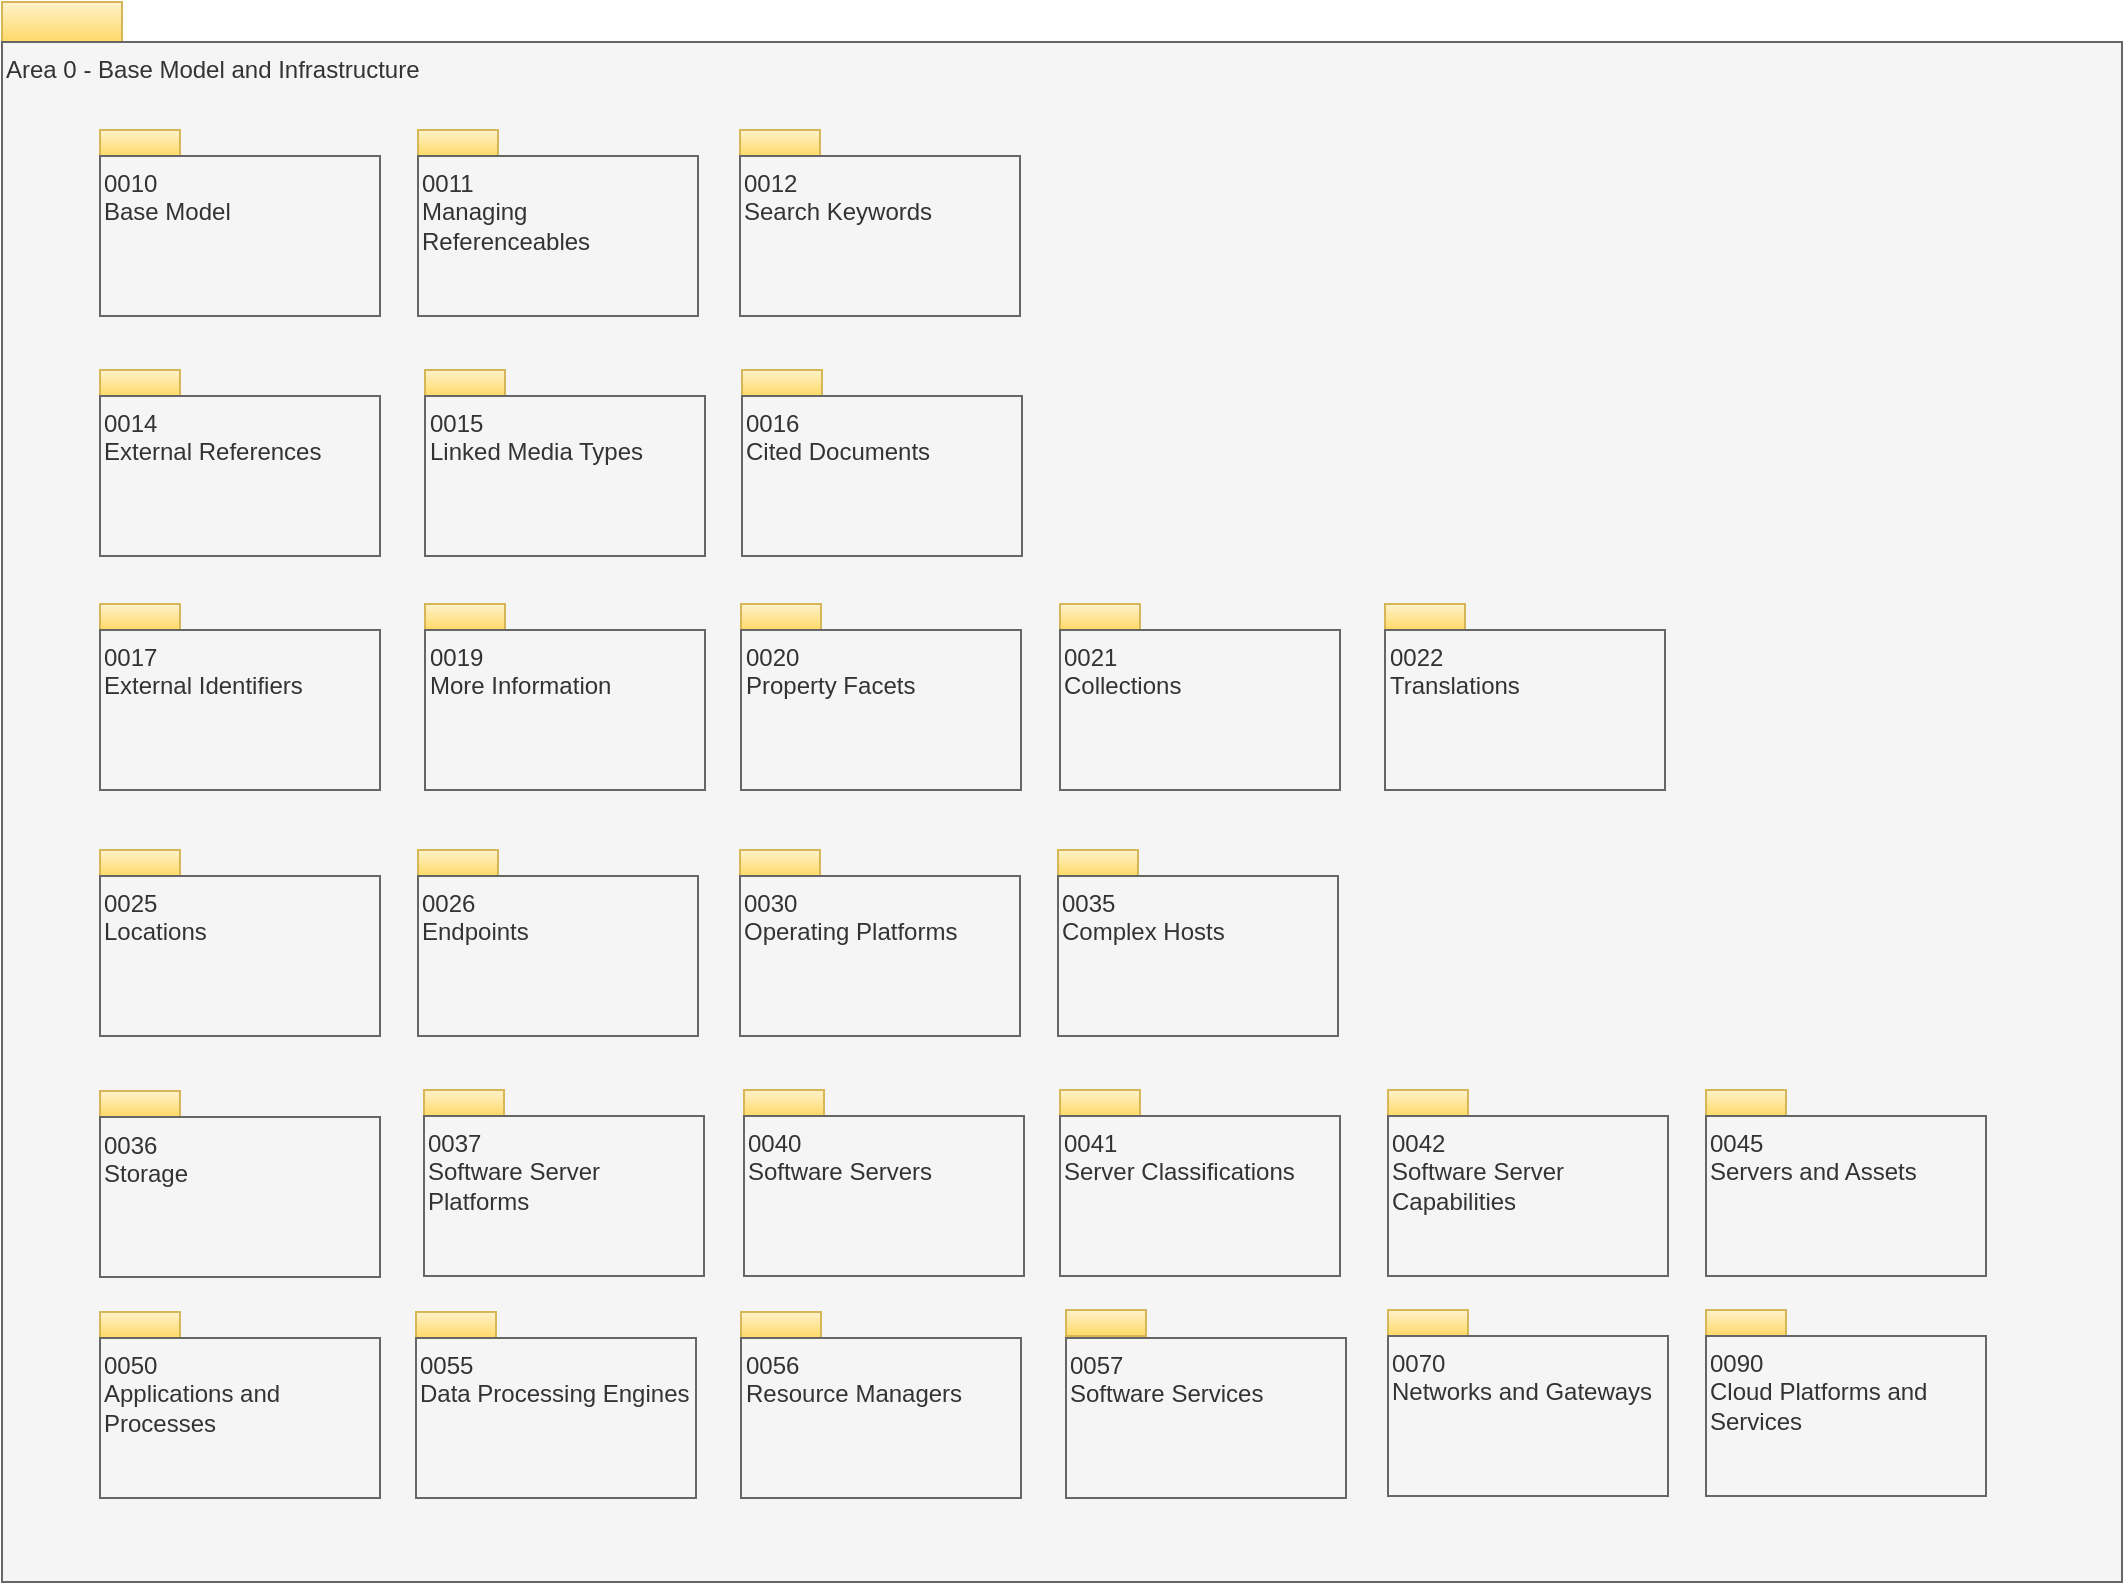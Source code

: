 <mxfile version="28.0.4" pages="31">
  <diagram id="jIWasjkcupAm6ooTX9ot" name="overview">
    <mxGraphModel dx="1234" dy="838" grid="1" gridSize="10" guides="1" tooltips="1" connect="1" arrows="1" fold="1" page="1" pageScale="1" pageWidth="1169" pageHeight="827" background="#ffffff" math="0" shadow="0">
      <root>
        <mxCell id="0" />
        <mxCell id="1" parent="0" />
        <mxCell id="pT0M-4eVYAnerPmcR1z3-1" value="" style="rounded=0;whiteSpace=wrap;html=1;align=left;fillColor=#fff2cc;strokeColor=#d6b656;gradientColor=#ffd966;" parent="1" vertex="1">
          <mxGeometry x="13" y="26" width="60" height="20" as="geometry" />
        </mxCell>
        <mxCell id="pT0M-4eVYAnerPmcR1z3-2" value="Area 0 - Base Model and Infrastructure" style="rounded=0;whiteSpace=wrap;html=1;align=left;verticalAlign=top;fillColor=#f5f5f5;fontColor=#333333;strokeColor=#666666;" parent="1" vertex="1">
          <mxGeometry x="13" y="46" width="1060" height="770" as="geometry" />
        </mxCell>
        <mxCell id="pT0M-4eVYAnerPmcR1z3-3" value="" style="rounded=0;whiteSpace=wrap;html=1;align=left;fillColor=#fff2cc;strokeColor=#d6b656;gradientColor=#ffd966;" parent="1" vertex="1">
          <mxGeometry x="382" y="90" width="40" height="13" as="geometry" />
        </mxCell>
        <mxCell id="pT0M-4eVYAnerPmcR1z3-4" value="0012&lt;br&gt;Search Keywords" style="rounded=0;whiteSpace=wrap;html=1;align=left;verticalAlign=top;fillColor=#f5f5f5;fontColor=#333333;strokeColor=#666666;" parent="1" vertex="1">
          <mxGeometry x="382" y="103" width="140" height="80" as="geometry" />
        </mxCell>
        <mxCell id="pT0M-4eVYAnerPmcR1z3-5" value="" style="rounded=0;whiteSpace=wrap;html=1;align=left;fillColor=#fff2cc;strokeColor=#d6b656;gradientColor=#ffd966;" parent="1" vertex="1">
          <mxGeometry x="224.5" y="210" width="40" height="13" as="geometry" />
        </mxCell>
        <mxCell id="pT0M-4eVYAnerPmcR1z3-6" value="0015&lt;br&gt;Linked Media Types" style="rounded=0;whiteSpace=wrap;html=1;align=left;verticalAlign=top;fillColor=#f5f5f5;fontColor=#333333;strokeColor=#666666;" parent="1" vertex="1">
          <mxGeometry x="224.5" y="223" width="140" height="80" as="geometry" />
        </mxCell>
        <mxCell id="pT0M-4eVYAnerPmcR1z3-7" value="" style="rounded=0;whiteSpace=wrap;html=1;align=left;fillColor=#fff2cc;strokeColor=#d6b656;gradientColor=#ffd966;" parent="1" vertex="1">
          <mxGeometry x="62" y="327" width="40" height="13" as="geometry" />
        </mxCell>
        <mxCell id="pT0M-4eVYAnerPmcR1z3-8" value="0017&lt;br&gt;External Identifiers&lt;br&gt;" style="rounded=0;whiteSpace=wrap;html=1;align=left;verticalAlign=top;fillColor=#f5f5f5;fontColor=#333333;strokeColor=#666666;" parent="1" vertex="1">
          <mxGeometry x="62" y="340" width="140" height="80" as="geometry" />
        </mxCell>
        <mxCell id="pT0M-4eVYAnerPmcR1z3-9" value="" style="rounded=0;whiteSpace=wrap;html=1;align=left;fillColor=#fff2cc;strokeColor=#d6b656;gradientColor=#ffd966;" parent="1" vertex="1">
          <mxGeometry x="382.5" y="327" width="40" height="13" as="geometry" />
        </mxCell>
        <mxCell id="pT0M-4eVYAnerPmcR1z3-10" value="0020&lt;br&gt;Property Facets&lt;br&gt;" style="rounded=0;whiteSpace=wrap;html=1;align=left;verticalAlign=top;fillColor=#f5f5f5;fontColor=#333333;strokeColor=#666666;" parent="1" vertex="1">
          <mxGeometry x="382.5" y="340" width="140" height="80" as="geometry" />
        </mxCell>
        <mxCell id="pT0M-4eVYAnerPmcR1z3-11" value="" style="rounded=0;whiteSpace=wrap;html=1;align=left;fillColor=#fff2cc;strokeColor=#d6b656;gradientColor=#ffd966;" parent="1" vertex="1">
          <mxGeometry x="542" y="327" width="40" height="13" as="geometry" />
        </mxCell>
        <mxCell id="pT0M-4eVYAnerPmcR1z3-12" value="0021&lt;br&gt;Collections" style="rounded=0;whiteSpace=wrap;html=1;align=left;verticalAlign=top;fillColor=#f5f5f5;fontColor=#333333;strokeColor=#666666;" parent="1" vertex="1">
          <mxGeometry x="542" y="340" width="140" height="80" as="geometry" />
        </mxCell>
        <mxCell id="pT0M-4eVYAnerPmcR1z3-13" value="" style="rounded=0;whiteSpace=wrap;html=1;align=left;fillColor=#fff2cc;strokeColor=#d6b656;gradientColor=#ffd966;" parent="1" vertex="1">
          <mxGeometry x="382" y="450" width="40" height="13" as="geometry" />
        </mxCell>
        <mxCell id="pT0M-4eVYAnerPmcR1z3-14" value="0030&lt;br&gt;Operating Platforms" style="rounded=0;whiteSpace=wrap;html=1;align=left;verticalAlign=top;fillColor=#f5f5f5;fontColor=#333333;strokeColor=#666666;" parent="1" vertex="1">
          <mxGeometry x="382" y="463" width="140" height="80" as="geometry" />
        </mxCell>
        <mxCell id="pT0M-4eVYAnerPmcR1z3-15" value="" style="rounded=0;whiteSpace=wrap;html=1;align=left;fillColor=#fff2cc;strokeColor=#d6b656;gradientColor=#ffd966;" parent="1" vertex="1">
          <mxGeometry x="541" y="450" width="40" height="13" as="geometry" />
        </mxCell>
        <mxCell id="pT0M-4eVYAnerPmcR1z3-16" value="0035&lt;br&gt;Complex Hosts&lt;br&gt;" style="rounded=0;whiteSpace=wrap;html=1;align=left;verticalAlign=top;fillColor=#f5f5f5;fontColor=#333333;strokeColor=#666666;" parent="1" vertex="1">
          <mxGeometry x="541" y="463" width="140" height="80" as="geometry" />
        </mxCell>
        <mxCell id="pT0M-4eVYAnerPmcR1z3-17" value="" style="rounded=0;whiteSpace=wrap;html=1;align=left;fillColor=#fff2cc;strokeColor=#d6b656;gradientColor=#ffd966;" parent="1" vertex="1">
          <mxGeometry x="384" y="570" width="40" height="13" as="geometry" />
        </mxCell>
        <mxCell id="pT0M-4eVYAnerPmcR1z3-18" value="0040&lt;br&gt;Software Servers&lt;br&gt;" style="rounded=0;whiteSpace=wrap;html=1;align=left;verticalAlign=top;fillColor=#f5f5f5;fontColor=#333333;strokeColor=#666666;" parent="1" vertex="1">
          <mxGeometry x="384" y="583" width="140" height="80" as="geometry" />
        </mxCell>
        <mxCell id="pT0M-4eVYAnerPmcR1z3-19" value="" style="rounded=0;whiteSpace=wrap;html=1;align=left;fillColor=#fff2cc;strokeColor=#d6b656;gradientColor=#ffd966;" parent="1" vertex="1">
          <mxGeometry x="542" y="570" width="40" height="13" as="geometry" />
        </mxCell>
        <mxCell id="pT0M-4eVYAnerPmcR1z3-20" value="0041&lt;br&gt;Server Classifications" style="rounded=0;whiteSpace=wrap;html=1;align=left;verticalAlign=top;fillColor=#f5f5f5;fontColor=#333333;strokeColor=#666666;" parent="1" vertex="1">
          <mxGeometry x="542" y="583" width="140" height="80" as="geometry" />
        </mxCell>
        <mxCell id="pT0M-4eVYAnerPmcR1z3-35" value="" style="rounded=0;whiteSpace=wrap;html=1;align=left;fillColor=#fff2cc;strokeColor=#d6b656;gradientColor=#ffd966;" parent="1" vertex="1">
          <mxGeometry x="62" y="210" width="40" height="13" as="geometry" />
        </mxCell>
        <mxCell id="pT0M-4eVYAnerPmcR1z3-36" value="0014&lt;br&gt;External References" style="rounded=0;whiteSpace=wrap;html=1;align=left;verticalAlign=top;fillColor=#f5f5f5;fontColor=#333333;strokeColor=#666666;" parent="1" vertex="1">
          <mxGeometry x="62" y="223" width="140" height="80" as="geometry" />
        </mxCell>
        <mxCell id="pT0M-4eVYAnerPmcR1z3-21" value="" style="rounded=0;whiteSpace=wrap;html=1;align=left;fillColor=#fff2cc;strokeColor=#d6b656;gradientColor=#ffd966;" parent="1" vertex="1">
          <mxGeometry x="62" y="570.5" width="40" height="13" as="geometry" />
        </mxCell>
        <mxCell id="pT0M-4eVYAnerPmcR1z3-22" value="0036&lt;br&gt;Storage" style="rounded=0;whiteSpace=wrap;html=1;align=left;verticalAlign=top;fillColor=#f5f5f5;fontColor=#333333;strokeColor=#666666;" parent="1" vertex="1">
          <mxGeometry x="62" y="583.5" width="140" height="80" as="geometry" />
        </mxCell>
        <mxCell id="pT0M-4eVYAnerPmcR1z3-27" value="" style="rounded=0;whiteSpace=wrap;html=1;align=left;fillColor=#fff2cc;strokeColor=#d6b656;gradientColor=#ffd966;" parent="1" vertex="1">
          <mxGeometry x="706" y="570" width="40" height="13" as="geometry" />
        </mxCell>
        <mxCell id="pT0M-4eVYAnerPmcR1z3-28" value="0042&lt;br&gt;Software Server Capabilities" style="rounded=0;whiteSpace=wrap;html=1;align=left;verticalAlign=top;fillColor=#f5f5f5;fontColor=#333333;strokeColor=#666666;" parent="1" vertex="1">
          <mxGeometry x="706" y="583" width="140" height="80" as="geometry" />
        </mxCell>
        <mxCell id="fgp80eQslt8vFv4RVZjD-2" value="" style="rounded=0;whiteSpace=wrap;html=1;align=left;fillColor=#fff2cc;strokeColor=#d6b656;gradientColor=#ffd966;" parent="1" vertex="1">
          <mxGeometry x="224.5" y="327" width="40" height="13" as="geometry" />
        </mxCell>
        <mxCell id="fgp80eQslt8vFv4RVZjD-3" value="0019&lt;br&gt;More Information" style="rounded=0;whiteSpace=wrap;html=1;align=left;verticalAlign=top;fillColor=#f5f5f5;fontColor=#333333;strokeColor=#666666;" parent="1" vertex="1">
          <mxGeometry x="224.5" y="340" width="140" height="80" as="geometry" />
        </mxCell>
        <mxCell id="fq2Bv6TiCBK1tDcxNQii-1" value="" style="rounded=0;whiteSpace=wrap;html=1;align=left;fillColor=#fff2cc;strokeColor=#d6b656;gradientColor=#ffd966;" parent="1" vertex="1">
          <mxGeometry x="62" y="90" width="40" height="13" as="geometry" />
        </mxCell>
        <mxCell id="fq2Bv6TiCBK1tDcxNQii-2" value="0010&lt;br&gt;Base Model" style="rounded=0;whiteSpace=wrap;html=1;align=left;verticalAlign=top;fillColor=#f5f5f5;fontColor=#333333;strokeColor=#666666;" parent="1" vertex="1">
          <mxGeometry x="62" y="103" width="140" height="80" as="geometry" />
        </mxCell>
        <mxCell id="UIH8sjtI2f8cbkWaX7Kz-1" value="" style="rounded=0;whiteSpace=wrap;html=1;align=left;fillColor=#fff2cc;strokeColor=#d6b656;gradientColor=#ffd966;" parent="1" vertex="1">
          <mxGeometry x="221" y="90" width="40" height="13" as="geometry" />
        </mxCell>
        <mxCell id="UIH8sjtI2f8cbkWaX7Kz-2" value="0011&lt;br&gt;Managing Referenceables" style="rounded=0;whiteSpace=wrap;html=1;align=left;verticalAlign=top;fillColor=#f5f5f5;fontColor=#333333;strokeColor=#666666;" parent="1" vertex="1">
          <mxGeometry x="221" y="103" width="140" height="80" as="geometry" />
        </mxCell>
        <mxCell id="m2dRp2Oexbr5uH1WsD0N-1" value="" style="rounded=0;whiteSpace=wrap;html=1;align=left;fillColor=#fff2cc;strokeColor=#d6b656;gradientColor=#ffd966;" parent="1" vertex="1">
          <mxGeometry x="62" y="450" width="40" height="13" as="geometry" />
        </mxCell>
        <mxCell id="m2dRp2Oexbr5uH1WsD0N-2" value="0025&lt;br&gt;Locations&lt;br&gt;" style="rounded=0;whiteSpace=wrap;html=1;align=left;verticalAlign=top;fillColor=#f5f5f5;fontColor=#333333;strokeColor=#666666;" parent="1" vertex="1">
          <mxGeometry x="62" y="463" width="140" height="80" as="geometry" />
        </mxCell>
        <mxCell id="OVV_w37Dd3_z8qeXvB83-1" value="" style="rounded=0;whiteSpace=wrap;html=1;align=left;fillColor=#fff2cc;strokeColor=#d6b656;gradientColor=#ffd966;" parent="1" vertex="1">
          <mxGeometry x="221" y="450" width="40" height="13" as="geometry" />
        </mxCell>
        <mxCell id="OVV_w37Dd3_z8qeXvB83-2" value="0026&lt;br&gt;Endpoints" style="rounded=0;whiteSpace=wrap;html=1;align=left;verticalAlign=top;fillColor=#f5f5f5;fontColor=#333333;strokeColor=#666666;" parent="1" vertex="1">
          <mxGeometry x="221" y="463" width="140" height="80" as="geometry" />
        </mxCell>
        <mxCell id="ACUAsFsIsWFpkrNtWThQ-1" value="" style="rounded=0;whiteSpace=wrap;html=1;align=left;fillColor=#fff2cc;strokeColor=#d6b656;gradientColor=#ffd966;" parent="1" vertex="1">
          <mxGeometry x="224" y="570" width="40" height="13" as="geometry" />
        </mxCell>
        <mxCell id="ACUAsFsIsWFpkrNtWThQ-2" value="0037&lt;br&gt;Software Server Platforms" style="rounded=0;whiteSpace=wrap;html=1;align=left;verticalAlign=top;fillColor=#f5f5f5;fontColor=#333333;strokeColor=#666666;" parent="1" vertex="1">
          <mxGeometry x="224" y="583" width="140" height="80" as="geometry" />
        </mxCell>
        <mxCell id="m6CTTWmYBAL46gXe8E-K-1" value="" style="rounded=0;whiteSpace=wrap;html=1;align=left;fillColor=#fff2cc;strokeColor=#d6b656;gradientColor=#ffd966;" parent="1" vertex="1">
          <mxGeometry x="865" y="570" width="40" height="13" as="geometry" />
        </mxCell>
        <mxCell id="m6CTTWmYBAL46gXe8E-K-2" value="0045&lt;br&gt;Servers and Assets&lt;br&gt;" style="rounded=0;whiteSpace=wrap;html=1;align=left;verticalAlign=top;fillColor=#f5f5f5;fontColor=#333333;strokeColor=#666666;" parent="1" vertex="1">
          <mxGeometry x="865" y="583" width="140" height="80" as="geometry" />
        </mxCell>
        <mxCell id="bHWc1AT2_5VLdoNoslTE-1" value="" style="rounded=0;whiteSpace=wrap;html=1;align=left;fillColor=#fff2cc;strokeColor=#d6b656;gradientColor=#ffd966;" parent="1" vertex="1">
          <mxGeometry x="704.5" y="327" width="40" height="13" as="geometry" />
        </mxCell>
        <mxCell id="bHWc1AT2_5VLdoNoslTE-2" value="0022&lt;br&gt;Translations" style="rounded=0;whiteSpace=wrap;html=1;align=left;verticalAlign=top;fillColor=#f5f5f5;fontColor=#333333;strokeColor=#666666;" parent="1" vertex="1">
          <mxGeometry x="704.5" y="340" width="140" height="80" as="geometry" />
        </mxCell>
        <mxCell id="tv0ozsawac7bDD0yafyS-1" value="" style="rounded=0;whiteSpace=wrap;html=1;align=left;fillColor=#fff2cc;strokeColor=#d6b656;gradientColor=#ffd966;" parent="1" vertex="1">
          <mxGeometry x="706" y="680" width="40" height="13" as="geometry" />
        </mxCell>
        <mxCell id="tv0ozsawac7bDD0yafyS-2" value="0070&lt;br&gt;Networks and Gateways&lt;br&gt;" style="rounded=0;whiteSpace=wrap;html=1;align=left;verticalAlign=top;fillColor=#f5f5f5;fontColor=#333333;strokeColor=#666666;" parent="1" vertex="1">
          <mxGeometry x="706" y="693" width="140" height="80" as="geometry" />
        </mxCell>
        <mxCell id="tv0ozsawac7bDD0yafyS-3" value="" style="rounded=0;whiteSpace=wrap;html=1;align=left;fillColor=#fff2cc;strokeColor=#d6b656;gradientColor=#ffd966;" parent="1" vertex="1">
          <mxGeometry x="865" y="680" width="40" height="13" as="geometry" />
        </mxCell>
        <mxCell id="tv0ozsawac7bDD0yafyS-4" value="0090&lt;br&gt;Cloud Platforms and Services&lt;br&gt;" style="rounded=0;whiteSpace=wrap;html=1;align=left;verticalAlign=top;fillColor=#f5f5f5;fontColor=#333333;strokeColor=#666666;" parent="1" vertex="1">
          <mxGeometry x="865" y="693" width="140" height="80" as="geometry" />
        </mxCell>
        <mxCell id="tv0ozsawac7bDD0yafyS-5" value="" style="rounded=0;whiteSpace=wrap;html=1;align=left;fillColor=#fff2cc;strokeColor=#d6b656;gradientColor=#ffd966;" parent="1" vertex="1">
          <mxGeometry x="62" y="681" width="40" height="13" as="geometry" />
        </mxCell>
        <mxCell id="tv0ozsawac7bDD0yafyS-6" value="0050&lt;br&gt;Applications and&lt;br&gt;Processes&lt;br&gt;" style="rounded=0;whiteSpace=wrap;html=1;align=left;verticalAlign=top;fillColor=#f5f5f5;fontColor=#333333;strokeColor=#666666;" parent="1" vertex="1">
          <mxGeometry x="62" y="694" width="140" height="80" as="geometry" />
        </mxCell>
        <mxCell id="tv0ozsawac7bDD0yafyS-7" value="" style="rounded=0;whiteSpace=wrap;html=1;align=left;fillColor=#fff2cc;strokeColor=#d6b656;gradientColor=#ffd966;" parent="1" vertex="1">
          <mxGeometry x="220" y="681" width="40" height="13" as="geometry" />
        </mxCell>
        <mxCell id="tv0ozsawac7bDD0yafyS-8" value="0055&lt;br&gt;Data Processing Engines&lt;br&gt;" style="rounded=0;whiteSpace=wrap;html=1;align=left;verticalAlign=top;fillColor=#f5f5f5;fontColor=#333333;strokeColor=#666666;" parent="1" vertex="1">
          <mxGeometry x="220" y="694" width="140" height="80" as="geometry" />
        </mxCell>
        <mxCell id="tv0ozsawac7bDD0yafyS-9" value="" style="rounded=0;whiteSpace=wrap;html=1;align=left;fillColor=#fff2cc;strokeColor=#d6b656;gradientColor=#ffd966;" parent="1" vertex="1">
          <mxGeometry x="382.5" y="681" width="40" height="13" as="geometry" />
        </mxCell>
        <mxCell id="tv0ozsawac7bDD0yafyS-10" value="0056&lt;br&gt;Resource Managers" style="rounded=0;whiteSpace=wrap;html=1;align=left;verticalAlign=top;fillColor=#f5f5f5;fontColor=#333333;strokeColor=#666666;" parent="1" vertex="1">
          <mxGeometry x="382.5" y="694" width="140" height="80" as="geometry" />
        </mxCell>
        <mxCell id="tv0ozsawac7bDD0yafyS-11" value="0057&lt;br&gt;Software Services" style="rounded=0;whiteSpace=wrap;html=1;align=left;verticalAlign=top;fillColor=#f5f5f5;fontColor=#333333;strokeColor=#666666;" parent="1" vertex="1">
          <mxGeometry x="545" y="694" width="140" height="80" as="geometry" />
        </mxCell>
        <mxCell id="tv0ozsawac7bDD0yafyS-12" value="" style="rounded=0;whiteSpace=wrap;html=1;align=left;fillColor=#fff2cc;strokeColor=#d6b656;gradientColor=#ffd966;" parent="1" vertex="1">
          <mxGeometry x="545" y="680" width="40" height="13" as="geometry" />
        </mxCell>
        <mxCell id="tv0ozsawac7bDD0yafyS-13" value="" style="rounded=0;whiteSpace=wrap;html=1;align=left;fillColor=#fff2cc;strokeColor=#d6b656;gradientColor=#ffd966;" parent="1" vertex="1">
          <mxGeometry x="383" y="210" width="40" height="13" as="geometry" />
        </mxCell>
        <mxCell id="tv0ozsawac7bDD0yafyS-14" value="0016&lt;br&gt;Cited Documents" style="rounded=0;whiteSpace=wrap;html=1;align=left;verticalAlign=top;fillColor=#f5f5f5;fontColor=#333333;strokeColor=#666666;" parent="1" vertex="1">
          <mxGeometry x="383" y="223" width="140" height="80" as="geometry" />
        </mxCell>
      </root>
    </mxGraphModel>
  </diagram>
  <diagram name="model-guidance" id="xTTb1ZlYMP6rtw7Ufzc_">
    <mxGraphModel dx="1106" dy="773" grid="1" gridSize="10" guides="1" tooltips="1" connect="1" arrows="1" fold="1" page="1" pageScale="1" pageWidth="1169" pageHeight="827" math="0" shadow="0">
      <root>
        <mxCell id="ZXjjHNO8Q-PUL6oziJHa-0" />
        <mxCell id="ZXjjHNO8Q-PUL6oziJHa-1" parent="ZXjjHNO8Q-PUL6oziJHa-0" />
        <mxCell id="ZXjjHNO8Q-PUL6oziJHa-4" style="edgeStyle=orthogonalEdgeStyle;rounded=0;orthogonalLoop=1;jettySize=auto;html=1;exitX=0.5;exitY=0;exitDx=0;exitDy=0;entryX=0.5;entryY=1;entryDx=0;entryDy=0;endArrow=block;endFill=0;endSize=17;" parent="ZXjjHNO8Q-PUL6oziJHa-1" source="ZXjjHNO8Q-PUL6oziJHa-5" target="ZXjjHNO8Q-PUL6oziJHa-20" edge="1">
          <mxGeometry relative="1" as="geometry" />
        </mxCell>
        <mxCell id="ZXjjHNO8Q-PUL6oziJHa-5" value="«entity»&lt;br&gt;&lt;b&gt;Referenceable&lt;/b&gt;" style="html=1;strokeColor=#d6b656;align=center;fillColor=#fff2cc;gradientColor=#ffd966;" parent="ZXjjHNO8Q-PUL6oziJHa-1" vertex="1">
          <mxGeometry x="203" y="409.19" width="240" height="50" as="geometry" />
        </mxCell>
        <mxCell id="ZXjjHNO8Q-PUL6oziJHa-9" value="qualifiedName : string&lt;br&gt;additionalProperties : map&amp;lt;string, string&amp;gt;&lt;br&gt;&lt;div style=&quot;text-align: left&quot;&gt;&lt;/div&gt;" style="rounded=0;whiteSpace=wrap;html=1;strokeColor=#000000;gradientColor=#ffffff;align=left;" parent="ZXjjHNO8Q-PUL6oziJHa-1" vertex="1">
          <mxGeometry x="203" y="459.19" width="240" height="39" as="geometry" />
        </mxCell>
        <mxCell id="ZXjjHNO8Q-PUL6oziJHa-10" style="edgeStyle=orthogonalEdgeStyle;rounded=0;orthogonalLoop=1;jettySize=auto;html=1;endArrow=block;endFill=0;endSize=17;" parent="ZXjjHNO8Q-PUL6oziJHa-1" source="ZXjjHNO8Q-PUL6oziJHa-11" target="ZXjjHNO8Q-PUL6oziJHa-9" edge="1">
          <mxGeometry relative="1" as="geometry" />
        </mxCell>
        <mxCell id="ZXjjHNO8Q-PUL6oziJHa-11" value="«entity»&lt;br&gt;&lt;b&gt;Asset&lt;/b&gt;" style="html=1;strokeColor=#d6b656;align=center;fillColor=#fff2cc;gradientColor=#ffd966;" parent="ZXjjHNO8Q-PUL6oziJHa-1" vertex="1">
          <mxGeometry x="203" y="558.44" width="240" height="50" as="geometry" />
        </mxCell>
        <mxCell id="ZXjjHNO8Q-PUL6oziJHa-12" value="name : string&lt;br&gt;description : string&lt;br&gt;&lt;div style=&quot;text-align: left&quot;&gt;&lt;/div&gt;" style="rounded=0;whiteSpace=wrap;html=1;strokeColor=#000000;gradientColor=#ffffff;align=left;" parent="ZXjjHNO8Q-PUL6oziJHa-1" vertex="1">
          <mxGeometry x="203" y="608.44" width="240" height="40" as="geometry" />
        </mxCell>
        <mxCell id="ZXjjHNO8Q-PUL6oziJHa-19" value="«entity»&lt;br&gt;&lt;b&gt;OpenMetadataRoot&lt;/b&gt;" style="html=1;strokeColor=#d6b656;align=center;fillColor=#fff2cc;gradientColor=#ffd966;" parent="ZXjjHNO8Q-PUL6oziJHa-1" vertex="1">
          <mxGeometry x="203" y="269.19" width="240" height="50" as="geometry" />
        </mxCell>
        <mxCell id="ZXjjHNO8Q-PUL6oziJHa-20" value="&lt;br&gt;&lt;div style=&quot;text-align: left&quot;&gt;&lt;/div&gt;" style="rounded=0;whiteSpace=wrap;html=1;strokeColor=#000000;gradientColor=#ffffff;align=left;" parent="ZXjjHNO8Q-PUL6oziJHa-1" vertex="1">
          <mxGeometry x="203" y="319.19" width="240" height="30" as="geometry" />
        </mxCell>
        <mxCell id="ZXjjHNO8Q-PUL6oziJHa-27" value="Stereotype for&lt;br&gt;an entity" style="shape=callout;whiteSpace=wrap;html=1;perimeter=calloutPerimeter;fillColor=#dae8fc;strokeColor=#6c8ebf;shadow=1;position2=1;" parent="ZXjjHNO8Q-PUL6oziJHa-1" vertex="1">
          <mxGeometry x="185" y="183" width="120" height="101.57" as="geometry" />
        </mxCell>
        <mxCell id="ZXjjHNO8Q-PUL6oziJHa-28" value="Type name" style="shape=callout;whiteSpace=wrap;html=1;perimeter=calloutPerimeter;fillColor=#dae8fc;strokeColor=#6c8ebf;shadow=1;position2=0.25;size=50;position=0.5;" parent="ZXjjHNO8Q-PUL6oziJHa-1" vertex="1">
          <mxGeometry x="335" y="183" width="120" height="111.57" as="geometry" />
        </mxCell>
        <mxCell id="ZXjjHNO8Q-PUL6oziJHa-29" value="Instance properties" style="shape=callout;whiteSpace=wrap;html=1;perimeter=calloutPerimeter;fillColor=#dae8fc;strokeColor=#6c8ebf;shadow=1;position2=1;base=29;" parent="ZXjjHNO8Q-PUL6oziJHa-1" vertex="1">
          <mxGeometry x="100" y="364.57" width="120" height="101.57" as="geometry" />
        </mxCell>
        <mxCell id="ZXjjHNO8Q-PUL6oziJHa-30" value="" style="shape=callout;whiteSpace=wrap;html=1;perimeter=calloutPerimeter;fillColor=#dae8fc;strokeColor=#6c8ebf;shadow=1;position2=1;base=20;size=40;position=0.67;rotation=-180;" parent="ZXjjHNO8Q-PUL6oziJHa-1" vertex="1">
          <mxGeometry x="345" y="518.57" width="120" height="106" as="geometry" />
        </mxCell>
        <mxCell id="ZXjjHNO8Q-PUL6oziJHa-31" value="&lt;span style=&quot;color: rgb(0 , 0 , 0) ; font-family: &amp;#34;helvetica&amp;#34; ; font-size: 12px ; font-style: normal ; font-weight: 400 ; letter-spacing: normal ; text-indent: 0px ; text-transform: none ; word-spacing: 0px ; background-color: rgb(218 , 232 , 252) ; display: inline ; float: none&quot;&gt;Inheritance&lt;/span&gt;" style="text;whiteSpace=wrap;html=1;align=center;" parent="ZXjjHNO8Q-PUL6oziJHa-1" vertex="1">
          <mxGeometry x="365" y="578.44" width="80" height="30" as="geometry" />
        </mxCell>
        <mxCell id="zGFas6VfeHxd0EdnzSuN-1" style="edgeStyle=orthogonalEdgeStyle;rounded=0;html=1;exitX=0.5;exitY=0;dashed=1;endArrow=none;endFill=0;jettySize=auto;orthogonalLoop=1;exitDx=0;exitDy=0;" parent="ZXjjHNO8Q-PUL6oziJHa-1" source="zGFas6VfeHxd0EdnzSuN-2" edge="1">
          <mxGeometry relative="1" as="geometry">
            <mxPoint x="747.0" y="492.5" as="targetPoint" />
          </mxGeometry>
        </mxCell>
        <mxCell id="zGFas6VfeHxd0EdnzSuN-2" value="«relationship»&lt;br&gt;&lt;b&gt;SourcedFrom&lt;/b&gt;" style="html=1;strokeColor=#d6b656;align=center;fillColor=#fff2cc;gradientColor=#ffd966;" parent="ZXjjHNO8Q-PUL6oziJHa-1" vertex="1">
          <mxGeometry x="643.75" y="544.25" width="206" height="50" as="geometry" />
        </mxCell>
        <mxCell id="zGFas6VfeHxd0EdnzSuN-3" value="" style="rounded=0;whiteSpace=wrap;html=1;strokeColor=#000000;gradientColor=#ffffff;align=left;" parent="ZXjjHNO8Q-PUL6oziJHa-1" vertex="1">
          <mxGeometry x="644.25" y="594.25" width="206" height="27.5" as="geometry" />
        </mxCell>
        <mxCell id="zGFas6VfeHxd0EdnzSuN-4" value="sourceElement" style="text;html=1;resizable=0;points=[];autosize=1;align=center;verticalAlign=top;spacingTop=-4;" parent="ZXjjHNO8Q-PUL6oziJHa-1" vertex="1">
          <mxGeometry x="687" y="393" width="100" height="20" as="geometry" />
        </mxCell>
        <mxCell id="zGFas6VfeHxd0EdnzSuN-5" value="0..1" style="text;html=1;resizable=0;points=[];autosize=1;align=center;verticalAlign=top;spacingTop=-4;" parent="ZXjjHNO8Q-PUL6oziJHa-1" vertex="1">
          <mxGeometry x="657" y="393" width="40" height="20" as="geometry" />
        </mxCell>
        <mxCell id="zGFas6VfeHxd0EdnzSuN-6" value="*" style="text;html=1;resizable=0;points=[];autosize=1;align=center;verticalAlign=top;spacingTop=-4;" parent="ZXjjHNO8Q-PUL6oziJHa-1" vertex="1">
          <mxGeometry x="797" y="396" width="15" height="14" as="geometry" />
        </mxCell>
        <mxCell id="zGFas6VfeHxd0EdnzSuN-7" value="resultingElement" style="text;html=1;resizable=0;points=[];autosize=1;align=center;verticalAlign=top;spacingTop=-4;" parent="ZXjjHNO8Q-PUL6oziJHa-1" vertex="1">
          <mxGeometry x="812" y="393" width="100" height="20" as="geometry" />
        </mxCell>
        <mxCell id="zGFas6VfeHxd0EdnzSuN-8" value="«entity»&lt;br&gt;&lt;b&gt;Referenceable&lt;/b&gt;" style="html=1;strokeColor=#d6b656;align=center;fillColor=#fff2cc;gradientColor=#ffd966;" parent="ZXjjHNO8Q-PUL6oziJHa-1" vertex="1">
          <mxGeometry x="630" y="343" width="240" height="50" as="geometry" />
        </mxCell>
        <mxCell id="zGFas6VfeHxd0EdnzSuN-9" style="edgeStyle=none;rounded=0;orthogonalLoop=1;jettySize=auto;html=1;exitX=0.5;exitY=1;exitDx=0;exitDy=0;entryX=0.5;entryY=0;entryDx=0;entryDy=0;endArrow=none;endFill=0;" parent="ZXjjHNO8Q-PUL6oziJHa-1" source="zGFas6VfeHxd0EdnzSuN-11" target="zGFas6VfeHxd0EdnzSuN-8" edge="1">
          <mxGeometry relative="1" as="geometry">
            <mxPoint x="968" y="185.75" as="targetPoint" />
          </mxGeometry>
        </mxCell>
        <mxCell id="zGFas6VfeHxd0EdnzSuN-10" value="«classification»&lt;br&gt;&lt;b&gt;Template&lt;/b&gt;" style="html=1;strokeColor=#d6b656;align=center;fillColor=#fff2cc;gradientColor=#ffd966;" parent="ZXjjHNO8Q-PUL6oziJHa-1" vertex="1">
          <mxGeometry x="630" y="183" width="240" height="50" as="geometry" />
        </mxCell>
        <mxCell id="zGFas6VfeHxd0EdnzSuN-11" value="name : string&lt;br&gt;description : string&lt;br&gt;additionalProperties : map&amp;lt;string, string&amp;gt;&lt;br&gt;&lt;div style=&quot;text-align: left&quot;&gt;&lt;/div&gt;" style="rounded=0;whiteSpace=wrap;html=1;strokeColor=#000000;gradientColor=#ffffff;align=left;" parent="ZXjjHNO8Q-PUL6oziJHa-1" vertex="1">
          <mxGeometry x="630" y="233" width="240" height="59.5" as="geometry" />
        </mxCell>
        <mxCell id="zGFas6VfeHxd0EdnzSuN-12" value="" style="endArrow=none;dashed=1;html=1;dashPattern=1 3;strokeWidth=2;" parent="ZXjjHNO8Q-PUL6oziJHa-1" edge="1">
          <mxGeometry width="50" height="50" relative="1" as="geometry">
            <mxPoint x="560" y="673" as="sourcePoint" />
            <mxPoint x="560" y="103" as="targetPoint" />
          </mxGeometry>
        </mxCell>
        <mxCell id="zGFas6VfeHxd0EdnzSuN-13" value="Stereotype for&lt;br&gt;a classification" style="shape=callout;whiteSpace=wrap;html=1;perimeter=calloutPerimeter;fillColor=#dae8fc;strokeColor=#6c8ebf;shadow=1;position2=1;" parent="ZXjjHNO8Q-PUL6oziJHa-1" vertex="1">
          <mxGeometry x="596" y="100" width="120" height="101.57" as="geometry" />
        </mxCell>
        <mxCell id="zGFas6VfeHxd0EdnzSuN-15" value="" style="shape=callout;whiteSpace=wrap;html=1;perimeter=calloutPerimeter;fillColor=#dae8fc;strokeColor=#6c8ebf;shadow=1;position2=1;base=20;size=40;position=0.67;rotation=-180;" parent="ZXjjHNO8Q-PUL6oziJHa-1" vertex="1">
          <mxGeometry x="790" y="563.44" width="120" height="106" as="geometry" />
        </mxCell>
        <mxCell id="zGFas6VfeHxd0EdnzSuN-16" value="&lt;span style=&quot;color: rgb(0 , 0 , 0) ; font-family: &amp;#34;helvetica&amp;#34; ; font-size: 12px ; font-style: normal ; font-weight: 400 ; letter-spacing: normal ; text-indent: 0px ; text-transform: none ; word-spacing: 0px ; background-color: rgb(218 , 232 , 252) ; display: inline ; float: none&quot;&gt;Stereotype for a relationship&lt;/span&gt;" style="text;whiteSpace=wrap;html=1;align=center;" parent="ZXjjHNO8Q-PUL6oziJHa-1" vertex="1">
          <mxGeometry x="810" y="619.31" width="80" height="30" as="geometry" />
        </mxCell>
        <mxCell id="zGFas6VfeHxd0EdnzSuN-17" value="" style="shape=callout;whiteSpace=wrap;html=1;perimeter=calloutPerimeter;fillColor=#dae8fc;strokeColor=#6c8ebf;shadow=1;position2=0.75;size=50;position=0.5;rotation=90;" parent="ZXjjHNO8Q-PUL6oziJHa-1" vertex="1">
          <mxGeometry x="939.65" y="249.55" width="60" height="189.29" as="geometry" />
        </mxCell>
        <mxCell id="zGFas6VfeHxd0EdnzSuN-18" value="" style="text;whiteSpace=wrap;html=1;align=left;fillColor=#dae8fc;" parent="ZXjjHNO8Q-PUL6oziJHa-1" vertex="1">
          <mxGeometry x="940" y="324.19" width="90" height="40" as="geometry" />
        </mxCell>
        <mxCell id="zGFas6VfeHxd0EdnzSuN-19" value="No white properties&lt;br&gt;box means &quot;Defined&lt;br&gt;on a different page&quot;" style="text;html=1;align=center;verticalAlign=middle;resizable=0;points=[];autosize=1;strokeColor=none;" parent="ZXjjHNO8Q-PUL6oziJHa-1" vertex="1">
          <mxGeometry x="935" y="319.19" width="120" height="50" as="geometry" />
        </mxCell>
        <mxCell id="dxZJi9VCfpZhMzqeMJ3d-5" style="edgeStyle=orthogonalEdgeStyle;rounded=0;orthogonalLoop=1;jettySize=auto;html=1;endArrow=oval;endFill=1;strokeWidth=1;" parent="ZXjjHNO8Q-PUL6oziJHa-1" edge="1">
          <mxGeometry relative="1" as="geometry">
            <mxPoint x="983" y="531" as="targetPoint" />
            <mxPoint x="903" y="531" as="sourcePoint" />
          </mxGeometry>
        </mxCell>
        <mxCell id="zGFas6VfeHxd0EdnzSuN-20" value="" style="shape=callout;whiteSpace=wrap;html=1;perimeter=calloutPerimeter;fillColor=#dae8fc;strokeColor=#6c8ebf;shadow=1;position2=0;size=50;position=0.5;rotation=90;" parent="ZXjjHNO8Q-PUL6oziJHa-1" vertex="1">
          <mxGeometry x="879.6" y="349.6" width="60" height="195.38" as="geometry" />
        </mxCell>
        <mxCell id="dxZJi9VCfpZhMzqeMJ3d-1" value="" style="shape=callout;whiteSpace=wrap;html=1;perimeter=calloutPerimeter;fillColor=#dae8fc;strokeColor=#6c8ebf;shadow=1;position2=1;base=20;rotation=-90;size=41;position=0.27;" parent="ZXjjHNO8Q-PUL6oziJHa-1" vertex="1">
          <mxGeometry x="575.4" y="349.59" width="53.47" height="169.19" as="geometry" />
        </mxCell>
        <mxCell id="zGFas6VfeHxd0EdnzSuN-22" value="Which entities&lt;br&gt;are linked by&lt;br&gt;a type of relationship" style="text;html=1;align=center;verticalAlign=middle;resizable=0;points=[];autosize=1;strokeColor=none;" parent="ZXjjHNO8Q-PUL6oziJHa-1" vertex="1">
          <mxGeometry x="870" y="422.29" width="130" height="50" as="geometry" />
        </mxCell>
        <mxCell id="dxZJi9VCfpZhMzqeMJ3d-6" style="edgeStyle=orthogonalEdgeStyle;rounded=0;orthogonalLoop=1;jettySize=auto;html=1;endArrow=oval;endFill=1;strokeWidth=2;" parent="ZXjjHNO8Q-PUL6oziJHa-1" edge="1">
          <mxGeometry relative="1" as="geometry">
            <mxPoint x="984" y="549" as="targetPoint" />
            <mxPoint x="904" y="549" as="sourcePoint" />
            <Array as="points">
              <mxPoint x="924" y="549" />
              <mxPoint x="924" y="549" />
            </Array>
          </mxGeometry>
        </mxCell>
        <mxCell id="dxZJi9VCfpZhMzqeMJ3d-8" value="Uni-link relationship" style="text;html=1;align=center;verticalAlign=middle;resizable=0;points=[];autosize=1;strokeColor=none;fillColor=none;" parent="ZXjjHNO8Q-PUL6oziJHa-1" vertex="1">
          <mxGeometry x="986" y="519.57" width="120" height="20" as="geometry" />
        </mxCell>
        <mxCell id="dxZJi9VCfpZhMzqeMJ3d-9" value="Multi-link relationship" style="text;html=1;align=center;verticalAlign=middle;resizable=0;points=[];autosize=1;strokeColor=none;fillColor=none;" parent="ZXjjHNO8Q-PUL6oziJHa-1" vertex="1">
          <mxGeometry x="985" y="539.44" width="130" height="20" as="geometry" />
        </mxCell>
        <mxCell id="dxZJi9VCfpZhMzqeMJ3d-10" style="edgeStyle=orthogonalEdgeStyle;rounded=0;orthogonalLoop=1;jettySize=auto;html=1;exitX=0.25;exitY=1;exitDx=0;exitDy=0;entryX=0.75;entryY=1;entryDx=0;entryDy=0;endArrow=none;endFill=0;strokeWidth=1;startArrow=oval;startFill=1;" parent="ZXjjHNO8Q-PUL6oziJHa-1" source="zGFas6VfeHxd0EdnzSuN-8" target="zGFas6VfeHxd0EdnzSuN-8" edge="1">
          <mxGeometry relative="1" as="geometry">
            <Array as="points">
              <mxPoint x="690" y="490" />
              <mxPoint x="810" y="490" />
            </Array>
          </mxGeometry>
        </mxCell>
        <mxCell id="zGFas6VfeHxd0EdnzSuN-21" value="End 2 of relationship marked by a bullet" style="text;whiteSpace=wrap;html=1;align=left;fillColor=#dae8fc;" parent="ZXjjHNO8Q-PUL6oziJHa-1" vertex="1">
          <mxGeometry x="525.37" y="412.83" width="113.1" height="42.72" as="geometry" />
        </mxCell>
      </root>
    </mxGraphModel>
  </diagram>
  <diagram name="0010-Base-Model" id="DTKpO6vc9OAdTg62scCC">
    <mxGraphModel dx="1234" dy="838" grid="1" gridSize="10" guides="1" tooltips="1" connect="1" arrows="1" fold="1" page="1" pageScale="1" pageWidth="1169" pageHeight="827" math="0" shadow="0">
      <root>
        <mxCell id="pT0M-4eVYAnerPmcR1z3-0" />
        <mxCell id="pT0M-4eVYAnerPmcR1z3-1" parent="pT0M-4eVYAnerPmcR1z3-0" />
        <mxCell id="pT0M-4eVYAnerPmcR1z3-2" value="" style="rounded=0;whiteSpace=wrap;html=1;align=left;fillColor=#fff2cc;strokeColor=#d6b656;gradientColor=#ffd966;" parent="pT0M-4eVYAnerPmcR1z3-1" vertex="1">
          <mxGeometry x="13" y="19" width="60" height="20" as="geometry" />
        </mxCell>
        <mxCell id="pT0M-4eVYAnerPmcR1z3-3" value="0010 - Base Model" style="rounded=0;whiteSpace=wrap;html=1;align=left;verticalAlign=top;fillColor=#f5f5f5;fontColor=#333333;strokeColor=#666666;" parent="pT0M-4eVYAnerPmcR1z3-1" vertex="1">
          <mxGeometry x="13" y="39" width="1060" height="770" as="geometry" />
        </mxCell>
        <mxCell id="DQkLx9E4eZNBSIDGS-9k-2" style="edgeStyle=orthogonalEdgeStyle;rounded=0;orthogonalLoop=1;jettySize=auto;html=1;exitX=0.5;exitY=0;exitDx=0;exitDy=0;entryX=0.5;entryY=1;entryDx=0;entryDy=0;endArrow=block;endFill=0;endSize=17;" parent="pT0M-4eVYAnerPmcR1z3-1" source="pT0M-4eVYAnerPmcR1z3-4" target="DQkLx9E4eZNBSIDGS-9k-1" edge="1">
          <mxGeometry relative="1" as="geometry" />
        </mxCell>
        <mxCell id="pT0M-4eVYAnerPmcR1z3-4" value="«entity»&lt;br&gt;&lt;b&gt;Referenceable&lt;/b&gt;" style="html=1;strokeColor=#d6b656;align=center;fillColor=#fff2cc;gradientColor=#ffd966;" parent="pT0M-4eVYAnerPmcR1z3-1" vertex="1">
          <mxGeometry x="428" y="255" width="240" height="50" as="geometry" />
        </mxCell>
        <mxCell id="DQkLx9E4eZNBSIDGS-9k-4" style="edgeStyle=orthogonalEdgeStyle;rounded=0;orthogonalLoop=1;jettySize=auto;html=1;exitX=0.5;exitY=0;exitDx=0;exitDy=0;endArrow=block;endFill=0;endSize=17;" parent="pT0M-4eVYAnerPmcR1z3-1" source="pT0M-4eVYAnerPmcR1z3-10" target="pT0M-4eVYAnerPmcR1z3-27" edge="1">
          <mxGeometry relative="1" as="geometry" />
        </mxCell>
        <mxCell id="pT0M-4eVYAnerPmcR1z3-10" value="«entity»&lt;br&gt;&lt;b&gt;Infrastructure&lt;/b&gt;" style="html=1;strokeColor=#d6b656;align=center;fillColor=#fff2cc;gradientColor=#ffd966;" parent="pT0M-4eVYAnerPmcR1z3-1" vertex="1">
          <mxGeometry x="208" y="641.37" width="206" height="50" as="geometry" />
        </mxCell>
        <mxCell id="pT0M-4eVYAnerPmcR1z3-19" value="qualifiedName : string&lt;div&gt;displayName : string&lt;div&gt;versionIdentifier : string&lt;br&gt;description : string&lt;/div&gt;additionalProperties : map&amp;lt;string, string&amp;gt;&lt;br&gt;&lt;div style=&quot;text-align: left&quot;&gt;&lt;/div&gt;&lt;/div&gt;" style="rounded=0;whiteSpace=wrap;html=1;strokeColor=#666666;align=left;fillColor=#f5f5f5;fontColor=#333333;" parent="pT0M-4eVYAnerPmcR1z3-1" vertex="1">
          <mxGeometry x="428" y="306" width="240" height="90" as="geometry" />
        </mxCell>
        <mxCell id="DQkLx9E4eZNBSIDGS-9k-3" style="edgeStyle=orthogonalEdgeStyle;rounded=0;orthogonalLoop=1;jettySize=auto;html=1;endArrow=block;endFill=0;endSize=17;" parent="pT0M-4eVYAnerPmcR1z3-1" source="pT0M-4eVYAnerPmcR1z3-25" target="pT0M-4eVYAnerPmcR1z3-19" edge="1">
          <mxGeometry relative="1" as="geometry" />
        </mxCell>
        <mxCell id="pT0M-4eVYAnerPmcR1z3-25" value="«entity»&lt;br&gt;&lt;b&gt;Asset&lt;/b&gt;" style="html=1;strokeColor=#d6b656;align=center;fillColor=#fff2cc;gradientColor=#ffd966;" parent="pT0M-4eVYAnerPmcR1z3-1" vertex="1">
          <mxGeometry x="428" y="450" width="240" height="50" as="geometry" />
        </mxCell>
        <mxCell id="pT0M-4eVYAnerPmcR1z3-27" value="&lt;div&gt;resourceName : string&lt;br&gt;deployedImplementationType : string&lt;br&gt;&lt;div style=&quot;text-align: left&quot;&gt;&lt;/div&gt;&lt;/div&gt;&lt;div&gt;namespace : string&lt;/div&gt;" style="rounded=0;whiteSpace=wrap;html=1;strokeColor=#666666;align=left;fillColor=#f5f5f5;fontColor=#333333;" parent="pT0M-4eVYAnerPmcR1z3-1" vertex="1">
          <mxGeometry x="428" y="500" width="240" height="60" as="geometry" />
        </mxCell>
        <mxCell id="DQkLx9E4eZNBSIDGS-9k-5" style="edgeStyle=orthogonalEdgeStyle;rounded=0;orthogonalLoop=1;jettySize=auto;html=1;exitX=0.5;exitY=0;exitDx=0;exitDy=0;endArrow=block;endFill=0;endSize=17;entryX=0.5;entryY=1;entryDx=0;entryDy=0;" parent="pT0M-4eVYAnerPmcR1z3-1" source="pT0M-4eVYAnerPmcR1z3-30" target="pT0M-4eVYAnerPmcR1z3-27" edge="1">
          <mxGeometry relative="1" as="geometry">
            <mxPoint x="548" y="526.62" as="targetPoint" />
          </mxGeometry>
        </mxCell>
        <mxCell id="pT0M-4eVYAnerPmcR1z3-30" value="«entity»&lt;br&gt;&lt;b&gt;Process&lt;/b&gt;" style="html=1;strokeColor=#d6b656;align=center;fillColor=#fff2cc;gradientColor=#ffd966;" parent="pT0M-4eVYAnerPmcR1z3-1" vertex="1">
          <mxGeometry x="445" y="641.37" width="206" height="50" as="geometry" />
        </mxCell>
        <mxCell id="pT0M-4eVYAnerPmcR1z3-31" value="formula : string&lt;br&gt;formulaType : string&lt;div&gt;processStartTime : date&lt;br&gt;processEndTime : date&lt;/div&gt;" style="rounded=0;whiteSpace=wrap;html=1;strokeColor=#666666;align=left;fillColor=#f5f5f5;fontColor=#333333;" parent="pT0M-4eVYAnerPmcR1z3-1" vertex="1">
          <mxGeometry x="445" y="691.37" width="206" height="78.63" as="geometry" />
        </mxCell>
        <mxCell id="DQkLx9E4eZNBSIDGS-9k-6" style="edgeStyle=orthogonalEdgeStyle;rounded=0;orthogonalLoop=1;jettySize=auto;html=1;exitX=0.5;exitY=0;exitDx=0;exitDy=0;endArrow=block;endFill=0;endSize=17;entryX=0.5;entryY=1;entryDx=0;entryDy=0;" parent="pT0M-4eVYAnerPmcR1z3-1" source="pT0M-4eVYAnerPmcR1z3-32" target="pT0M-4eVYAnerPmcR1z3-27" edge="1">
          <mxGeometry relative="1" as="geometry">
            <mxPoint x="548" y="526.62" as="targetPoint" />
          </mxGeometry>
        </mxCell>
        <mxCell id="pT0M-4eVYAnerPmcR1z3-32" value="«entity»&lt;br&gt;&lt;b&gt;DataAsset&lt;/b&gt;" style="html=1;strokeColor=#d6b656;align=center;fillColor=#fff2cc;gradientColor=#ffd966;" parent="pT0M-4eVYAnerPmcR1z3-1" vertex="1">
          <mxGeometry x="678" y="641.37" width="206" height="50" as="geometry" />
        </mxCell>
        <mxCell id="pT0M-4eVYAnerPmcR1z3-33" value="" style="rounded=0;whiteSpace=wrap;html=1;strokeColor=#666666;align=left;fillColor=#f5f5f5;fontColor=#333333;" parent="pT0M-4eVYAnerPmcR1z3-1" vertex="1">
          <mxGeometry x="678" y="691.37" width="206" height="38.63" as="geometry" />
        </mxCell>
        <mxCell id="DQkLx9E4eZNBSIDGS-9k-0" value="«entity»&lt;br&gt;&lt;b&gt;OpenMetadataRoot&lt;/b&gt;" style="html=1;strokeColor=#d6b656;align=center;fillColor=#fff2cc;gradientColor=#ffd966;" parent="pT0M-4eVYAnerPmcR1z3-1" vertex="1">
          <mxGeometry x="428" y="118.62" width="240" height="50" as="geometry" />
        </mxCell>
        <mxCell id="DQkLx9E4eZNBSIDGS-9k-1" value="&lt;br&gt;&lt;div style=&quot;text-align: left&quot;&gt;&lt;/div&gt;" style="rounded=0;whiteSpace=wrap;html=1;strokeColor=#666666;align=left;fillColor=#f5f5f5;fontColor=#333333;" parent="pT0M-4eVYAnerPmcR1z3-1" vertex="1">
          <mxGeometry x="428" y="168.62" width="240" height="30" as="geometry" />
        </mxCell>
        <mxCell id="yR4zg9jag-eBncvnUHLY-0" style="edgeStyle=none;rounded=0;orthogonalLoop=1;jettySize=auto;html=1;exitX=1;exitY=0.5;exitDx=0;exitDy=0;entryX=0;entryY=0.5;entryDx=0;entryDy=0;endArrow=none;endFill=0;" parent="pT0M-4eVYAnerPmcR1z3-1" source="yR4zg9jag-eBncvnUHLY-1" target="DQkLx9E4eZNBSIDGS-9k-0" edge="1">
          <mxGeometry relative="1" as="geometry">
            <mxPoint x="408" y="146.62" as="targetPoint" />
            <Array as="points" />
          </mxGeometry>
        </mxCell>
        <mxCell id="yR4zg9jag-eBncvnUHLY-1" value="«classification»&lt;br&gt;&lt;b&gt;Anchors&lt;/b&gt;" style="html=1;strokeColor=#d6b656;align=center;fillColor=#fff2cc;gradientColor=#ffd966;" parent="pT0M-4eVYAnerPmcR1z3-1" vertex="1">
          <mxGeometry x="90.5" y="118.62" width="240" height="50" as="geometry" />
        </mxCell>
        <mxCell id="yR4zg9jag-eBncvnUHLY-2" value="anchorGUID : string&lt;br&gt;anchorTypeName : string&lt;br&gt;&lt;div style=&quot;text-align: left&quot;&gt;&lt;/div&gt;&lt;div&gt;anchorDomainName : string&lt;/div&gt;&lt;div&gt;anchorScopeGUID : string&lt;/div&gt;" style="rounded=0;whiteSpace=wrap;html=1;strokeColor=#666666;align=left;fillColor=#f5f5f5;fontColor=#333333;" parent="pT0M-4eVYAnerPmcR1z3-1" vertex="1">
          <mxGeometry x="90.5" y="168.62" width="240" height="83.38" as="geometry" />
        </mxCell>
        <mxCell id="zQrpppA-oaEddVARvr8X-0" style="edgeStyle=none;rounded=0;orthogonalLoop=1;jettySize=auto;html=1;exitX=0;exitY=0.5;exitDx=0;exitDy=0;entryX=1;entryY=0.5;entryDx=0;entryDy=0;endArrow=none;endFill=0;" parent="pT0M-4eVYAnerPmcR1z3-1" source="zQrpppA-oaEddVARvr8X-1" target="DQkLx9E4eZNBSIDGS-9k-0" edge="1">
          <mxGeometry relative="1" as="geometry">
            <mxPoint x="1097" y="143.37" as="targetPoint" />
          </mxGeometry>
        </mxCell>
        <mxCell id="zQrpppA-oaEddVARvr8X-1" value="«classification»&lt;br&gt;&lt;b&gt;Memento&lt;/b&gt;" style="html=1;strokeColor=#d6b656;align=center;fillColor=#fff2cc;gradientColor=#ffd966;" parent="pT0M-4eVYAnerPmcR1z3-1" vertex="1">
          <mxGeometry x="770" y="118.62" width="240" height="50" as="geometry" />
        </mxCell>
        <mxCell id="zQrpppA-oaEddVARvr8X-2" value="archiveDate : Date&lt;br&gt;archiveUser : string&lt;br&gt;archiveProcess : string&lt;br&gt;archiveService : string&lt;br&gt;archiveMethod : string&lt;br&gt;archiveProperties : map&amp;lt;string, string&amp;gt;&lt;br&gt;&lt;div style=&quot;text-align: left&quot;&gt;&lt;/div&gt;" style="rounded=0;whiteSpace=wrap;html=1;strokeColor=#666666;align=left;fillColor=#f5f5f5;fontColor=#333333;" parent="pT0M-4eVYAnerPmcR1z3-1" vertex="1">
          <mxGeometry x="770" y="167.62" width="240" height="107.75" as="geometry" />
        </mxCell>
        <mxCell id="TsbvXQdujNIu43uvznIb-0" style="edgeStyle=orthogonalEdgeStyle;rounded=0;html=1;exitX=1;exitY=0.5;dashed=1;endArrow=none;endFill=0;jettySize=auto;orthogonalLoop=1;exitDx=0;exitDy=0;" parent="pT0M-4eVYAnerPmcR1z3-1" source="TsbvXQdujNIu43uvznIb-1" edge="1">
          <mxGeometry relative="1" as="geometry">
            <mxPoint x="380" y="383" as="targetPoint" />
          </mxGeometry>
        </mxCell>
        <mxCell id="TsbvXQdujNIu43uvznIb-1" value="«relationship»&lt;br&gt;&lt;b&gt;SampleData&lt;/b&gt;" style="html=1;strokeColor=#d6b656;align=center;fillColor=#fff2cc;gradientColor=#ffd966;" parent="pT0M-4eVYAnerPmcR1z3-1" vertex="1">
          <mxGeometry x="90" y="358.37" width="206" height="50" as="geometry" />
        </mxCell>
        <mxCell id="TsbvXQdujNIu43uvznIb-2" value="samplingMethod : string" style="rounded=0;whiteSpace=wrap;html=1;strokeColor=#666666;align=left;fillColor=#f5f5f5;fontColor=#333333;" parent="pT0M-4eVYAnerPmcR1z3-1" vertex="1">
          <mxGeometry x="90.5" y="408.37" width="206" height="27.5" as="geometry" />
        </mxCell>
        <mxCell id="TsbvXQdujNIu43uvznIb-3" value="*" style="text;html=1;align=center;verticalAlign=middle;resizable=0;points=[];autosize=1;strokeColor=none;fillColor=none;" parent="pT0M-4eVYAnerPmcR1z3-1" vertex="1">
          <mxGeometry x="380" y="450" width="30" height="30" as="geometry" />
        </mxCell>
        <mxCell id="TsbvXQdujNIu43uvznIb-4" value="*" style="text;html=1;align=center;verticalAlign=middle;resizable=0;points=[];autosize=1;strokeColor=none;fillColor=none;" parent="pT0M-4eVYAnerPmcR1z3-1" vertex="1">
          <mxGeometry x="380" y="280" width="30" height="30" as="geometry" />
        </mxCell>
        <mxCell id="TsbvXQdujNIu43uvznIb-5" value="sampleData" style="text;html=1;align=center;verticalAlign=middle;resizable=0;points=[];autosize=1;strokeColor=none;fillColor=none;" parent="pT0M-4eVYAnerPmcR1z3-1" vertex="1">
          <mxGeometry x="338" y="490" width="90" height="30" as="geometry" />
        </mxCell>
        <mxCell id="TsbvXQdujNIu43uvznIb-6" value="sourceOfSample" style="text;html=1;align=center;verticalAlign=middle;resizable=0;points=[];autosize=1;strokeColor=none;fillColor=none;" parent="pT0M-4eVYAnerPmcR1z3-1" vertex="1">
          <mxGeometry x="270" y="277" width="110" height="30" as="geometry" />
        </mxCell>
        <mxCell id="5TuXxeGKA7yss0Kt44Qe-0" style="edgeStyle=orthogonalEdgeStyle;rounded=0;orthogonalLoop=1;jettySize=auto;html=1;exitX=0;exitY=0.5;exitDx=0;exitDy=0;entryX=0;entryY=0.5;entryDx=0;entryDy=0;endArrow=oval;endFill=1;" parent="pT0M-4eVYAnerPmcR1z3-1" source="pT0M-4eVYAnerPmcR1z3-4" target="pT0M-4eVYAnerPmcR1z3-25" edge="1">
          <mxGeometry relative="1" as="geometry">
            <Array as="points">
              <mxPoint x="380" y="280" />
              <mxPoint x="380" y="475" />
            </Array>
          </mxGeometry>
        </mxCell>
        <mxCell id="7PxT180rMZJ3m8b3KSLz-2" value="source : string" style="rounded=0;whiteSpace=wrap;html=1;strokeColor=#666666;align=left;fillColor=#f5f5f5;fontColor=#333333;" parent="pT0M-4eVYAnerPmcR1z3-1" vertex="1">
          <mxGeometry x="208" y="691.37" width="206" height="39.63" as="geometry" />
        </mxCell>
      </root>
    </mxGraphModel>
  </diagram>
  <diagram name="0011-Managing-Referenceables" id="vxQgPqhZbHNzsHuqMvmY">
    <mxGraphModel dx="1242" dy="833" grid="1" gridSize="10" guides="1" tooltips="1" connect="1" arrows="1" fold="1" page="1" pageScale="1" pageWidth="1169" pageHeight="827" math="0" shadow="0">
      <root>
        <mxCell id="Hnb-yI7sagTfC-MPkJIY-0" />
        <mxCell id="Hnb-yI7sagTfC-MPkJIY-1" parent="Hnb-yI7sagTfC-MPkJIY-0" />
        <mxCell id="Hnb-yI7sagTfC-MPkJIY-2" value="" style="rounded=0;whiteSpace=wrap;html=1;align=left;fillColor=#fff2cc;strokeColor=#d6b656;gradientColor=#ffd966;" parent="Hnb-yI7sagTfC-MPkJIY-1" vertex="1">
          <mxGeometry x="13" y="37" width="60" height="20" as="geometry" />
        </mxCell>
        <mxCell id="Hnb-yI7sagTfC-MPkJIY-3" value="0011 - Managing Referenceables" style="rounded=0;whiteSpace=wrap;html=1;align=left;verticalAlign=top;" parent="Hnb-yI7sagTfC-MPkJIY-1" vertex="1">
          <mxGeometry x="13" y="57" width="1060" height="770" as="geometry" />
        </mxCell>
        <mxCell id="Hnb-yI7sagTfC-MPkJIY-10" style="edgeStyle=orthogonalEdgeStyle;rounded=0;orthogonalLoop=1;jettySize=auto;html=1;exitX=1;exitY=0.5;exitDx=0;exitDy=0;entryX=0;entryY=0.5;entryDx=0;entryDy=0;endArrow=none;endFill=0;" parent="Hnb-yI7sagTfC-MPkJIY-1" source="Hnb-yI7sagTfC-MPkJIY-4" target="Hnb-yI7sagTfC-MPkJIY-21" edge="1">
          <mxGeometry relative="1" as="geometry">
            <mxPoint x="711" y="325.5" as="targetPoint" />
          </mxGeometry>
        </mxCell>
        <mxCell id="Hnb-yI7sagTfC-MPkJIY-21" value="«classification»&lt;br&gt;&lt;b&gt;LatestChange&lt;/b&gt;" style="html=1;strokeColor=#d6b656;align=center;fillColor=#fff2cc;gradientColor=#ffd966;" parent="Hnb-yI7sagTfC-MPkJIY-1" vertex="1">
          <mxGeometry x="740" y="300" width="240" height="50" as="geometry" />
        </mxCell>
        <mxCell id="Hnb-yI7sagTfC-MPkJIY-22" value="changeTarget : LatestChangeTarget&lt;br&gt;changeAction : LatestChangeAction&lt;br&gt;classificationName : string&lt;br&gt;attachmentGUID : string&lt;br&gt;attachmentType : string&lt;br&gt;relationshipType : string&lt;br&gt;user : string&lt;br&gt;description : string&lt;br&gt;&lt;div style=&quot;text-align: left&quot;&gt;&lt;/div&gt;" style="rounded=0;whiteSpace=wrap;html=1;strokeColor=#000000;gradientColor=#ffffff;align=left;" parent="Hnb-yI7sagTfC-MPkJIY-1" vertex="1">
          <mxGeometry x="740.25" y="350" width="240" height="130.5" as="geometry" />
        </mxCell>
        <mxCell id="Hnb-yI7sagTfC-MPkJIY-26" value="«enumeration»&lt;br&gt;&lt;b&gt;LatestChangeTarget&lt;/b&gt;" style="html=1;strokeColor=#d6b656;align=center;fillColor=#fff2cc;gradientColor=#ffd966;" parent="Hnb-yI7sagTfC-MPkJIY-1" vertex="1">
          <mxGeometry x="744" y="519.5" width="232" height="53" as="geometry" />
        </mxCell>
        <mxCell id="Hnb-yI7sagTfC-MPkJIY-27" value="ENTITY_STATUS = 0&lt;br&gt;ENTITY_PROPERTY = 1&lt;br&gt;ENTITY_CLASSIFICATION = 2&lt;br&gt;ENTITY_RELATIONSHIP = 3&lt;br&gt;ATTACHMENT = 4&lt;br&gt;ATTACHMENT_STATUS = 5&lt;br&gt;ATTACHMENT_PROPERTY = 6&lt;br&gt;ATTACHMENT_CLASSIFICATION = 7&lt;br&gt;ATTACHMENT_RELATIONSHIP = 8&lt;br&gt;OTHER = 99" style="rounded=0;whiteSpace=wrap;html=1;strokeColor=#000000;gradientColor=#ffffff;align=left;" parent="Hnb-yI7sagTfC-MPkJIY-1" vertex="1">
          <mxGeometry x="744" y="573.5" width="232.5" height="156" as="geometry" />
        </mxCell>
        <mxCell id="Hnb-yI7sagTfC-MPkJIY-28" value="«enumeration»&lt;br&gt;&lt;b&gt;LatestChangeAction&lt;/b&gt;" style="html=1;strokeColor=#d6b656;align=center;fillColor=#fff2cc;gradientColor=#ffd966;" parent="Hnb-yI7sagTfC-MPkJIY-1" vertex="1">
          <mxGeometry x="785" y="120" width="150" height="53" as="geometry" />
        </mxCell>
        <mxCell id="Hnb-yI7sagTfC-MPkJIY-29" value="CREATED = 0&lt;br&gt;UPDATED = 1&lt;br&gt;DELETED = 2&lt;br&gt;OTHER = 99" style="rounded=0;whiteSpace=wrap;html=1;strokeColor=#000000;gradientColor=#ffffff;align=left;" parent="Hnb-yI7sagTfC-MPkJIY-1" vertex="1">
          <mxGeometry x="785.5" y="174" width="149.5" height="76.5" as="geometry" />
        </mxCell>
        <mxCell id="qI7--0sUyqLd9hHawoGD-0" style="edgeStyle=orthogonalEdgeStyle;rounded=0;html=1;exitX=0.5;exitY=0;dashed=1;endArrow=none;endFill=0;jettySize=auto;orthogonalLoop=1;exitDx=0;exitDy=0;" parent="Hnb-yI7sagTfC-MPkJIY-1" source="qI7--0sUyqLd9hHawoGD-1" edge="1">
          <mxGeometry relative="1" as="geometry">
            <mxPoint x="487" y="449.5" as="targetPoint" />
          </mxGeometry>
        </mxCell>
        <mxCell id="qI7--0sUyqLd9hHawoGD-1" value="«relationship»&lt;br&gt;&lt;b&gt;SourcedFrom&lt;/b&gt;" style="html=1;strokeColor=#d6b656;align=center;fillColor=#fff2cc;gradientColor=#ffd966;" parent="Hnb-yI7sagTfC-MPkJIY-1" vertex="1">
          <mxGeometry x="383.75" y="501.25" width="206" height="50" as="geometry" />
        </mxCell>
        <mxCell id="qI7--0sUyqLd9hHawoGD-2" value="sourceVersionNumber : long" style="rounded=0;whiteSpace=wrap;html=1;strokeColor=#000000;gradientColor=#ffffff;align=left;" parent="Hnb-yI7sagTfC-MPkJIY-1" vertex="1">
          <mxGeometry x="384.25" y="551.25" width="206" height="27.5" as="geometry" />
        </mxCell>
        <mxCell id="qI7--0sUyqLd9hHawoGD-4" value="templateElement" style="text;html=1;resizable=0;points=[];autosize=1;align=center;verticalAlign=top;spacingTop=-4;" parent="Hnb-yI7sagTfC-MPkJIY-1" vertex="1">
          <mxGeometry x="425" y="350" width="110" height="20" as="geometry" />
        </mxCell>
        <mxCell id="qI7--0sUyqLd9hHawoGD-5" value="0..1" style="text;html=1;resizable=0;points=[];autosize=1;align=center;verticalAlign=top;spacingTop=-4;" parent="Hnb-yI7sagTfC-MPkJIY-1" vertex="1">
          <mxGeometry x="397" y="350" width="40" height="20" as="geometry" />
        </mxCell>
        <mxCell id="qI7--0sUyqLd9hHawoGD-6" value="*" style="text;html=1;resizable=0;points=[];autosize=1;align=center;verticalAlign=top;spacingTop=-4;" parent="Hnb-yI7sagTfC-MPkJIY-1" vertex="1">
          <mxGeometry x="537" y="353" width="15" height="14" as="geometry" />
        </mxCell>
        <mxCell id="qI7--0sUyqLd9hHawoGD-7" value="resultingElement" style="text;html=1;resizable=0;points=[];autosize=1;align=center;verticalAlign=top;spacingTop=-4;" parent="Hnb-yI7sagTfC-MPkJIY-1" vertex="1">
          <mxGeometry x="552" y="350" width="100" height="20" as="geometry" />
        </mxCell>
        <mxCell id="Hnb-yI7sagTfC-MPkJIY-4" value="«entity»&lt;br&gt;&lt;b&gt;Referenceable&lt;/b&gt;" style="html=1;strokeColor=#d6b656;align=center;fillColor=#fff2cc;gradientColor=#ffd966;" parent="Hnb-yI7sagTfC-MPkJIY-1" vertex="1">
          <mxGeometry x="370" y="300" width="240" height="50" as="geometry" />
        </mxCell>
        <mxCell id="PyXGlAkPm1Gpj0sk6puf-0" style="edgeStyle=none;rounded=0;orthogonalLoop=1;jettySize=auto;html=1;exitX=0.5;exitY=1;exitDx=0;exitDy=0;entryX=0.5;entryY=0;entryDx=0;entryDy=0;endArrow=none;endFill=0;" parent="Hnb-yI7sagTfC-MPkJIY-1" source="PyXGlAkPm1Gpj0sk6puf-2" target="Hnb-yI7sagTfC-MPkJIY-4" edge="1">
          <mxGeometry relative="1" as="geometry">
            <mxPoint x="708" y="142.75" as="targetPoint" />
          </mxGeometry>
        </mxCell>
        <mxCell id="PyXGlAkPm1Gpj0sk6puf-1" value="«classification»&lt;br&gt;&lt;b&gt;Template&lt;/b&gt;" style="html=1;strokeColor=#d6b656;align=center;fillColor=#fff2cc;gradientColor=#ffd966;" parent="Hnb-yI7sagTfC-MPkJIY-1" vertex="1">
          <mxGeometry x="370" y="130" width="240" height="50" as="geometry" />
        </mxCell>
        <mxCell id="PyXGlAkPm1Gpj0sk6puf-2" value="displayName : string&lt;br&gt;description : string&lt;br&gt;versionIdentifier : string&lt;br&gt;additionalProperties : map&amp;lt;string, string&amp;gt;&lt;br&gt;&lt;div style=&quot;text-align: left&quot;&gt;&lt;/div&gt;" style="rounded=0;whiteSpace=wrap;html=1;strokeColor=#000000;gradientColor=#ffffff;align=left;" parent="Hnb-yI7sagTfC-MPkJIY-1" vertex="1">
          <mxGeometry x="370" y="180" width="240" height="80" as="geometry" />
        </mxCell>
        <mxCell id="egiAuwEQBNUAwjkjGjuP-0" style="edgeStyle=orthogonalEdgeStyle;rounded=0;orthogonalLoop=1;jettySize=auto;html=1;exitX=0.75;exitY=1;exitDx=0;exitDy=0;entryX=0.25;entryY=1;entryDx=0;entryDy=0;endArrow=oval;endFill=1;strokeWidth=1;" parent="Hnb-yI7sagTfC-MPkJIY-1" source="Hnb-yI7sagTfC-MPkJIY-4" target="Hnb-yI7sagTfC-MPkJIY-4" edge="1">
          <mxGeometry relative="1" as="geometry">
            <Array as="points">
              <mxPoint x="550.12" y="450" />
              <mxPoint x="430.12" y="450" />
            </Array>
          </mxGeometry>
        </mxCell>
        <mxCell id="hcazOuH14ZbhjFIotIwG-0" style="edgeStyle=none;rounded=0;orthogonalLoop=1;jettySize=auto;html=1;exitX=1;exitY=0.5;exitDx=0;exitDy=0;endArrow=none;endFill=0;" parent="Hnb-yI7sagTfC-MPkJIY-1" source="hcazOuH14ZbhjFIotIwG-1" target="Hnb-yI7sagTfC-MPkJIY-4" edge="1">
          <mxGeometry relative="1" as="geometry">
            <mxPoint x="160" y="460" as="targetPoint" />
          </mxGeometry>
        </mxCell>
        <mxCell id="hcazOuH14ZbhjFIotIwG-1" value="«classification»&lt;br&gt;&lt;b&gt;TemplateSubstitute&lt;/b&gt;" style="html=1;strokeColor=#d6b656;align=center;fillColor=#fff2cc;gradientColor=#ffd966;" parent="Hnb-yI7sagTfC-MPkJIY-1" vertex="1">
          <mxGeometry x="40" y="300" width="240" height="50" as="geometry" />
        </mxCell>
        <mxCell id="hcazOuH14ZbhjFIotIwG-2" value="&lt;br&gt;&lt;div style=&quot;text-align: left&quot;&gt;&lt;/div&gt;" style="rounded=0;whiteSpace=wrap;html=1;strokeColor=#000000;gradientColor=#ffffff;align=left;" parent="Hnb-yI7sagTfC-MPkJIY-1" vertex="1">
          <mxGeometry x="40" y="350" width="240" height="30" as="geometry" />
        </mxCell>
        <mxCell id="YzhVfu5dpijQ73bxV_L5-0" value="«entity»&lt;br&gt;&lt;b&gt;OpenMetadataRoot&lt;/b&gt;" style="html=1;strokeColor=#d6b656;align=center;fillColor=#fff2cc;gradientColor=#ffd966;" parent="Hnb-yI7sagTfC-MPkJIY-1" vertex="1">
          <mxGeometry x="540" y="727" width="160" height="50" as="geometry" />
        </mxCell>
        <mxCell id="YzhVfu5dpijQ73bxV_L5-1" value="" style="endArrow=none;html=1;startArrow=oval;startFill=1;entryX=1;entryY=0.5;entryDx=0;entryDy=0;" parent="Hnb-yI7sagTfC-MPkJIY-1" source="YzhVfu5dpijQ73bxV_L5-0" edge="1">
          <mxGeometry width="50" height="50" relative="1" as="geometry">
            <mxPoint x="-176.5" y="994" as="sourcePoint" />
            <mxPoint x="200" y="752" as="targetPoint" />
          </mxGeometry>
        </mxCell>
        <mxCell id="YzhVfu5dpijQ73bxV_L5-2" value="*" style="text;html=1;strokeColor=none;fillColor=none;align=center;verticalAlign=middle;whiteSpace=wrap;rounded=0;" parent="Hnb-yI7sagTfC-MPkJIY-1" vertex="1">
          <mxGeometry x="200" y="757" width="40" height="20" as="geometry" />
        </mxCell>
        <mxCell id="YzhVfu5dpijQ73bxV_L5-3" value="implementationTypes" style="text;html=1;strokeColor=none;fillColor=none;align=center;verticalAlign=middle;whiteSpace=wrap;rounded=0;" parent="Hnb-yI7sagTfC-MPkJIY-1" vertex="1">
          <mxGeometry x="200" y="777" width="129.5" height="20" as="geometry" />
        </mxCell>
        <mxCell id="YzhVfu5dpijQ73bxV_L5-4" value="templatesForCataloguing" style="text;html=1;strokeColor=none;fillColor=none;align=center;verticalAlign=middle;whiteSpace=wrap;rounded=0;" parent="Hnb-yI7sagTfC-MPkJIY-1" vertex="1">
          <mxGeometry x="390" y="777" width="150" height="20" as="geometry" />
        </mxCell>
        <mxCell id="YzhVfu5dpijQ73bxV_L5-5" value="*" style="text;html=1;strokeColor=none;fillColor=none;align=center;verticalAlign=middle;whiteSpace=wrap;rounded=0;" parent="Hnb-yI7sagTfC-MPkJIY-1" vertex="1">
          <mxGeometry x="500" y="757" width="40" height="20" as="geometry" />
        </mxCell>
        <mxCell id="YzhVfu5dpijQ73bxV_L5-6" value="" style="endArrow=none;dashed=1;html=1;entryX=0.5;entryY=1;entryDx=0;entryDy=0;" parent="Hnb-yI7sagTfC-MPkJIY-1" target="YzhVfu5dpijQ73bxV_L5-7" edge="1">
          <mxGeometry width="50" height="50" relative="1" as="geometry">
            <mxPoint x="370" y="753" as="sourcePoint" />
            <mxPoint x="513" y="668" as="targetPoint" />
          </mxGeometry>
        </mxCell>
        <mxCell id="YzhVfu5dpijQ73bxV_L5-7" value="" style="rounded=0;whiteSpace=wrap;html=1;strokeColor=#000000;gradientColor=#ffffff;align=left;" parent="Hnb-yI7sagTfC-MPkJIY-1" vertex="1">
          <mxGeometry x="242" y="683" width="256" height="27" as="geometry" />
        </mxCell>
        <mxCell id="YzhVfu5dpijQ73bxV_L5-8" value="«relationship»&lt;br&gt;&lt;b&gt;CatalogTemplate&lt;/b&gt;" style="html=1;strokeColor=#d6b656;align=center;fillColor=#fff2cc;gradientColor=#ffd966;" parent="Hnb-yI7sagTfC-MPkJIY-1" vertex="1">
          <mxGeometry x="242" y="633" width="256" height="50" as="geometry" />
        </mxCell>
        <mxCell id="YzhVfu5dpijQ73bxV_L5-9" value="«entity»&lt;br&gt;&lt;b&gt;OpenMetadataRoot&lt;/b&gt;" style="html=1;strokeColor=#d6b656;align=center;fillColor=#fff2cc;gradientColor=#ffd966;" parent="Hnb-yI7sagTfC-MPkJIY-1" vertex="1">
          <mxGeometry x="40" y="727" width="160" height="50" as="geometry" />
        </mxCell>
      </root>
    </mxGraphModel>
  </diagram>
  <diagram id="gC0mCKXxQ5BwA8NpWEQO" name="template-examples">
    <mxGraphModel dx="1242" dy="820" grid="1" gridSize="10" guides="1" tooltips="1" connect="1" arrows="1" fold="1" page="1" pageScale="1" pageWidth="827" pageHeight="1169" math="0" shadow="0">
      <root>
        <mxCell id="0" />
        <mxCell id="1" parent="0" />
        <mxCell id="cJp3oqTGKt0P9H9Ba7gi-9" value="AssetOrigin" style="rounded=1;whiteSpace=wrap;html=1;verticalAlign=top;fillColor=#d5e8d4;strokeColor=#82b366;" parent="1" vertex="1">
          <mxGeometry x="460" y="98" width="90" height="40" as="geometry" />
        </mxCell>
        <mxCell id="cJp3oqTGKt0P9H9Ba7gi-8" value="AssetZone&lt;br&gt;Membership" style="rounded=1;whiteSpace=wrap;html=1;fillColor=#d5e8d4;strokeColor=#82b366;" parent="1" vertex="1">
          <mxGeometry x="460" y="125" width="90" height="40" as="geometry" />
        </mxCell>
        <mxCell id="cJp3oqTGKt0P9H9Ba7gi-12" style="edgeStyle=orthogonalEdgeStyle;rounded=0;orthogonalLoop=1;jettySize=auto;html=1;exitX=0.5;exitY=1;exitDx=0;exitDy=0;endArrow=none;endFill=0;" parent="1" source="cJp3oqTGKt0P9H9Ba7gi-7" target="cJp3oqTGKt0P9H9Ba7gi-11" edge="1">
          <mxGeometry relative="1" as="geometry" />
        </mxCell>
        <mxCell id="cJp3oqTGKt0P9H9Ba7gi-7" value="Asset" style="rounded=0;whiteSpace=wrap;html=1;fillColor=#fff2cc;strokeColor=#d6b656;" parent="1" vertex="1">
          <mxGeometry x="430" y="161" width="120" height="60" as="geometry" />
        </mxCell>
        <mxCell id="cJp3oqTGKt0P9H9Ba7gi-11" value="GlossaryTerm" style="rounded=0;whiteSpace=wrap;html=1;fillColor=#b0e3e6;strokeColor=#0e8088;" parent="1" vertex="1">
          <mxGeometry x="430" y="288" width="120" height="60" as="geometry" />
        </mxCell>
        <mxCell id="cJp3oqTGKt0P9H9Ba7gi-13" value="SemanticAssignment" style="text;html=1;align=center;verticalAlign=middle;resizable=0;points=[];autosize=1;strokeColor=none;fillColor=none;" parent="1" vertex="1">
          <mxGeometry x="350" y="238" width="140" height="30" as="geometry" />
        </mxCell>
        <mxCell id="cJp3oqTGKt0P9H9Ba7gi-42" value="Template" style="rounded=1;whiteSpace=wrap;html=1;verticalAlign=top;fillColor=#f5f5f5;strokeColor=#666666;fontColor=#333333;" parent="1" vertex="1">
          <mxGeometry x="390" y="440" width="90" height="40" as="geometry" />
        </mxCell>
        <mxCell id="cJp3oqTGKt0P9H9Ba7gi-43" value="AssetOrigin" style="rounded=1;whiteSpace=wrap;html=1;verticalAlign=top;fillColor=#d5e8d4;strokeColor=#82b366;" parent="1" vertex="1">
          <mxGeometry x="130" y="470" width="90" height="40" as="geometry" />
        </mxCell>
        <mxCell id="cJp3oqTGKt0P9H9Ba7gi-44" value="AssetZone&lt;br&gt;Membership" style="rounded=1;whiteSpace=wrap;html=1;fillColor=#d5e8d4;strokeColor=#82b366;" parent="1" vertex="1">
          <mxGeometry x="130" y="497" width="90" height="40" as="geometry" />
        </mxCell>
        <mxCell id="cJp3oqTGKt0P9H9Ba7gi-45" style="edgeStyle=orthogonalEdgeStyle;rounded=0;orthogonalLoop=1;jettySize=auto;html=1;exitX=0.5;exitY=1;exitDx=0;exitDy=0;endArrow=none;endFill=0;" parent="1" source="cJp3oqTGKt0P9H9Ba7gi-46" target="cJp3oqTGKt0P9H9Ba7gi-47" edge="1">
          <mxGeometry relative="1" as="geometry" />
        </mxCell>
        <mxCell id="cJp3oqTGKt0P9H9Ba7gi-46" value="Asset" style="rounded=0;whiteSpace=wrap;html=1;fillColor=#fff2cc;strokeColor=#d6b656;" parent="1" vertex="1">
          <mxGeometry x="100" y="533" width="120" height="60" as="geometry" />
        </mxCell>
        <mxCell id="cJp3oqTGKt0P9H9Ba7gi-47" value="GlossaryTerm" style="rounded=0;whiteSpace=wrap;html=1;fillColor=#b0e3e6;strokeColor=#0e8088;" parent="1" vertex="1">
          <mxGeometry x="100" y="670" width="120" height="60" as="geometry" />
        </mxCell>
        <mxCell id="cJp3oqTGKt0P9H9Ba7gi-48" value="SemanticAssignment" style="text;html=1;align=center;verticalAlign=middle;resizable=0;points=[];autosize=1;strokeColor=none;fillColor=none;" parent="1" vertex="1">
          <mxGeometry x="20" y="610" width="140" height="30" as="geometry" />
        </mxCell>
        <mxCell id="cJp3oqTGKt0P9H9Ba7gi-49" value="AssetOrigin" style="rounded=1;whiteSpace=wrap;html=1;verticalAlign=top;fillColor=#d5e8d4;strokeColor=#82b366;" parent="1" vertex="1">
          <mxGeometry x="390" y="470" width="90" height="40" as="geometry" />
        </mxCell>
        <mxCell id="cJp3oqTGKt0P9H9Ba7gi-50" value="AssetZone&lt;br&gt;Membership" style="rounded=1;whiteSpace=wrap;html=1;fillColor=#d5e8d4;strokeColor=#82b366;" parent="1" vertex="1">
          <mxGeometry x="390" y="497" width="90" height="40" as="geometry" />
        </mxCell>
        <mxCell id="cJp3oqTGKt0P9H9Ba7gi-51" style="edgeStyle=orthogonalEdgeStyle;rounded=0;orthogonalLoop=1;jettySize=auto;html=1;exitX=0.25;exitY=1;exitDx=0;exitDy=0;endArrow=none;endFill=0;entryX=1;entryY=0.5;entryDx=0;entryDy=0;" parent="1" source="cJp3oqTGKt0P9H9Ba7gi-53" target="cJp3oqTGKt0P9H9Ba7gi-47" edge="1">
          <mxGeometry relative="1" as="geometry">
            <mxPoint x="390" y="665" as="targetPoint" />
          </mxGeometry>
        </mxCell>
        <mxCell id="cJp3oqTGKt0P9H9Ba7gi-52" style="edgeStyle=orthogonalEdgeStyle;rounded=0;orthogonalLoop=1;jettySize=auto;html=1;exitX=0;exitY=0.5;exitDx=0;exitDy=0;dashed=1;" parent="1" source="cJp3oqTGKt0P9H9Ba7gi-53" target="cJp3oqTGKt0P9H9Ba7gi-46" edge="1">
          <mxGeometry relative="1" as="geometry" />
        </mxCell>
        <mxCell id="cJp3oqTGKt0P9H9Ba7gi-53" value="tAsset" style="rounded=0;whiteSpace=wrap;html=1;fillColor=#fff2cc;strokeColor=#d6b656;" parent="1" vertex="1">
          <mxGeometry x="360" y="533" width="120" height="60" as="geometry" />
        </mxCell>
        <mxCell id="cJp3oqTGKt0P9H9Ba7gi-56" value="SemanticAssignment" style="text;html=1;align=center;verticalAlign=middle;resizable=0;points=[];autosize=1;strokeColor=none;fillColor=none;" parent="1" vertex="1">
          <mxGeometry x="250" y="610" width="140" height="30" as="geometry" />
        </mxCell>
        <mxCell id="cJp3oqTGKt0P9H9Ba7gi-57" value="SourcedFrom" style="text;html=1;align=center;verticalAlign=middle;resizable=0;points=[];autosize=1;strokeColor=none;fillColor=none;" parent="1" vertex="1">
          <mxGeometry x="240" y="530" width="100" height="30" as="geometry" />
        </mxCell>
        <mxCell id="cJp3oqTGKt0P9H9Ba7gi-66" value="Template&lt;br&gt;Substitute" style="rounded=1;whiteSpace=wrap;html=1;verticalAlign=top;fillColor=#f5f5f5;strokeColor=#666666;fontColor=#333333;" parent="1" vertex="1">
          <mxGeometry x="390" y="990" width="80" height="40" as="geometry" />
        </mxCell>
        <mxCell id="cJp3oqTGKt0P9H9Ba7gi-67" value="Template" style="rounded=1;whiteSpace=wrap;html=1;verticalAlign=top;fillColor=#f5f5f5;strokeColor=#666666;fontColor=#333333;" parent="1" vertex="1">
          <mxGeometry x="380" y="800" width="90" height="40" as="geometry" />
        </mxCell>
        <mxCell id="cJp3oqTGKt0P9H9Ba7gi-68" value="AssetOrigin" style="rounded=1;whiteSpace=wrap;html=1;verticalAlign=top;fillColor=#d5e8d4;strokeColor=#82b366;" parent="1" vertex="1">
          <mxGeometry x="120" y="830" width="90" height="40" as="geometry" />
        </mxCell>
        <mxCell id="cJp3oqTGKt0P9H9Ba7gi-69" value="AssetZone&lt;br&gt;Membership" style="rounded=1;whiteSpace=wrap;html=1;fillColor=#d5e8d4;strokeColor=#82b366;" parent="1" vertex="1">
          <mxGeometry x="120" y="857" width="90" height="40" as="geometry" />
        </mxCell>
        <mxCell id="cJp3oqTGKt0P9H9Ba7gi-70" style="edgeStyle=orthogonalEdgeStyle;rounded=0;orthogonalLoop=1;jettySize=auto;html=1;exitX=0.5;exitY=1;exitDx=0;exitDy=0;endArrow=none;endFill=0;" parent="1" source="cJp3oqTGKt0P9H9Ba7gi-71" target="cJp3oqTGKt0P9H9Ba7gi-72" edge="1">
          <mxGeometry relative="1" as="geometry" />
        </mxCell>
        <mxCell id="cJp3oqTGKt0P9H9Ba7gi-71" value="Asset" style="rounded=0;whiteSpace=wrap;html=1;fillColor=#fff2cc;strokeColor=#d6b656;" parent="1" vertex="1">
          <mxGeometry x="90" y="893" width="120" height="60" as="geometry" />
        </mxCell>
        <mxCell id="cJp3oqTGKt0P9H9Ba7gi-72" value="GlossaryTerm" style="rounded=0;whiteSpace=wrap;html=1;fillColor=#b0e3e6;strokeColor=#0e8088;" parent="1" vertex="1">
          <mxGeometry x="90" y="1090" width="120" height="60" as="geometry" />
        </mxCell>
        <mxCell id="cJp3oqTGKt0P9H9Ba7gi-73" value="SemanticAssignment" style="text;html=1;align=center;verticalAlign=middle;resizable=0;points=[];autosize=1;strokeColor=none;fillColor=none;" parent="1" vertex="1">
          <mxGeometry x="10" y="970" width="140" height="30" as="geometry" />
        </mxCell>
        <mxCell id="cJp3oqTGKt0P9H9Ba7gi-74" value="AssetOrigin" style="rounded=1;whiteSpace=wrap;html=1;verticalAlign=top;fillColor=#d5e8d4;strokeColor=#82b366;" parent="1" vertex="1">
          <mxGeometry x="380" y="830" width="90" height="40" as="geometry" />
        </mxCell>
        <mxCell id="cJp3oqTGKt0P9H9Ba7gi-75" value="AssetZone&lt;br&gt;Membership" style="rounded=1;whiteSpace=wrap;html=1;fillColor=#d5e8d4;strokeColor=#82b366;" parent="1" vertex="1">
          <mxGeometry x="380" y="857" width="90" height="40" as="geometry" />
        </mxCell>
        <mxCell id="cJp3oqTGKt0P9H9Ba7gi-76" style="edgeStyle=orthogonalEdgeStyle;rounded=0;orthogonalLoop=1;jettySize=auto;html=1;exitX=0.25;exitY=1;exitDx=0;exitDy=0;endArrow=none;endFill=0;entryX=0.25;entryY=0;entryDx=0;entryDy=0;" parent="1" source="cJp3oqTGKt0P9H9Ba7gi-78" target="cJp3oqTGKt0P9H9Ba7gi-80" edge="1">
          <mxGeometry relative="1" as="geometry" />
        </mxCell>
        <mxCell id="cJp3oqTGKt0P9H9Ba7gi-77" style="edgeStyle=orthogonalEdgeStyle;rounded=0;orthogonalLoop=1;jettySize=auto;html=1;exitX=0;exitY=0.5;exitDx=0;exitDy=0;dashed=1;" parent="1" source="cJp3oqTGKt0P9H9Ba7gi-78" target="cJp3oqTGKt0P9H9Ba7gi-71" edge="1">
          <mxGeometry relative="1" as="geometry" />
        </mxCell>
        <mxCell id="cJp3oqTGKt0P9H9Ba7gi-78" value="tAsset" style="rounded=0;whiteSpace=wrap;html=1;fillColor=#fff2cc;strokeColor=#d6b656;" parent="1" vertex="1">
          <mxGeometry x="350" y="893" width="120" height="60" as="geometry" />
        </mxCell>
        <mxCell id="cJp3oqTGKt0P9H9Ba7gi-79" style="edgeStyle=orthogonalEdgeStyle;rounded=0;orthogonalLoop=1;jettySize=auto;html=1;exitX=0.25;exitY=1;exitDx=0;exitDy=0;entryX=1;entryY=0.5;entryDx=0;entryDy=0;dashed=1;" parent="1" source="cJp3oqTGKt0P9H9Ba7gi-80" target="cJp3oqTGKt0P9H9Ba7gi-72" edge="1">
          <mxGeometry relative="1" as="geometry" />
        </mxCell>
        <mxCell id="cJp3oqTGKt0P9H9Ba7gi-80" value="GlossaryTerm" style="rounded=0;whiteSpace=wrap;html=1;fillColor=#b0e3e6;strokeColor=#0e8088;" parent="1" vertex="1">
          <mxGeometry x="350" y="1025" width="120" height="60" as="geometry" />
        </mxCell>
        <mxCell id="cJp3oqTGKt0P9H9Ba7gi-81" value="SemanticAssignment" style="text;html=1;align=center;verticalAlign=middle;resizable=0;points=[];autosize=1;strokeColor=none;fillColor=none;" parent="1" vertex="1">
          <mxGeometry x="240" y="970" width="140" height="30" as="geometry" />
        </mxCell>
        <mxCell id="cJp3oqTGKt0P9H9Ba7gi-82" value="SourcedFrom" style="text;html=1;align=center;verticalAlign=middle;resizable=0;points=[];autosize=1;strokeColor=none;fillColor=none;" parent="1" vertex="1">
          <mxGeometry x="230" y="890" width="100" height="30" as="geometry" />
        </mxCell>
        <mxCell id="cJp3oqTGKt0P9H9Ba7gi-83" value="SourcedFrom" style="text;html=1;align=center;verticalAlign=middle;resizable=0;points=[];autosize=1;strokeColor=none;fillColor=none;" parent="1" vertex="1">
          <mxGeometry x="230" y="1085" width="100" height="30" as="geometry" />
        </mxCell>
        <mxCell id="cJp3oqTGKt0P9H9Ba7gi-91" value="Template&lt;br&gt;Substitute" style="rounded=1;whiteSpace=wrap;html=1;verticalAlign=top;fillColor=#f5f5f5;strokeColor=#666666;fontColor=#333333;" parent="1" vertex="1">
          <mxGeometry x="390" y="1440" width="80" height="40" as="geometry" />
        </mxCell>
        <mxCell id="cJp3oqTGKt0P9H9Ba7gi-92" value="Template" style="rounded=1;whiteSpace=wrap;html=1;verticalAlign=top;fillColor=#f5f5f5;strokeColor=#666666;fontColor=#333333;" parent="1" vertex="1">
          <mxGeometry x="380" y="1250" width="90" height="40" as="geometry" />
        </mxCell>
        <mxCell id="cJp3oqTGKt0P9H9Ba7gi-93" value="AssetOrigin" style="rounded=1;whiteSpace=wrap;html=1;verticalAlign=top;fillColor=#d5e8d4;strokeColor=#82b366;" parent="1" vertex="1">
          <mxGeometry x="120" y="1280" width="90" height="40" as="geometry" />
        </mxCell>
        <mxCell id="cJp3oqTGKt0P9H9Ba7gi-94" value="AssetZone&lt;br&gt;Membership" style="rounded=1;whiteSpace=wrap;html=1;fillColor=#d5e8d4;strokeColor=#82b366;" parent="1" vertex="1">
          <mxGeometry x="120" y="1307" width="90" height="40" as="geometry" />
        </mxCell>
        <mxCell id="cJp3oqTGKt0P9H9Ba7gi-95" style="edgeStyle=orthogonalEdgeStyle;rounded=0;orthogonalLoop=1;jettySize=auto;html=1;exitX=0.5;exitY=1;exitDx=0;exitDy=0;endArrow=none;endFill=0;" parent="1" source="cJp3oqTGKt0P9H9Ba7gi-96" target="cJp3oqTGKt0P9H9Ba7gi-97" edge="1">
          <mxGeometry relative="1" as="geometry" />
        </mxCell>
        <mxCell id="cJp3oqTGKt0P9H9Ba7gi-96" value="Asset" style="rounded=0;whiteSpace=wrap;html=1;fillColor=#fff2cc;strokeColor=#d6b656;" parent="1" vertex="1">
          <mxGeometry x="90" y="1343" width="120" height="60" as="geometry" />
        </mxCell>
        <mxCell id="cJp3oqTGKt0P9H9Ba7gi-97" value="GlossaryTerm" style="rounded=0;whiteSpace=wrap;html=1;fillColor=#b0e3e6;strokeColor=#0e8088;" parent="1" vertex="1">
          <mxGeometry x="90" y="1540" width="120" height="60" as="geometry" />
        </mxCell>
        <mxCell id="cJp3oqTGKt0P9H9Ba7gi-98" value="SemanticAssignment" style="text;html=1;align=center;verticalAlign=middle;resizable=0;points=[];autosize=1;strokeColor=none;fillColor=none;" parent="1" vertex="1">
          <mxGeometry x="10" y="1420" width="140" height="30" as="geometry" />
        </mxCell>
        <mxCell id="cJp3oqTGKt0P9H9Ba7gi-99" value="AssetOrigin" style="rounded=1;whiteSpace=wrap;html=1;verticalAlign=top;fillColor=#d5e8d4;strokeColor=#82b366;" parent="1" vertex="1">
          <mxGeometry x="380" y="1280" width="90" height="40" as="geometry" />
        </mxCell>
        <mxCell id="cJp3oqTGKt0P9H9Ba7gi-100" value="AssetZone&lt;br&gt;Membership" style="rounded=1;whiteSpace=wrap;html=1;fillColor=#d5e8d4;strokeColor=#82b366;" parent="1" vertex="1">
          <mxGeometry x="380" y="1307" width="90" height="40" as="geometry" />
        </mxCell>
        <mxCell id="cJp3oqTGKt0P9H9Ba7gi-101" style="edgeStyle=orthogonalEdgeStyle;rounded=0;orthogonalLoop=1;jettySize=auto;html=1;exitX=0.25;exitY=1;exitDx=0;exitDy=0;endArrow=none;endFill=0;entryX=0.25;entryY=0;entryDx=0;entryDy=0;" parent="1" source="cJp3oqTGKt0P9H9Ba7gi-103" target="cJp3oqTGKt0P9H9Ba7gi-105" edge="1">
          <mxGeometry relative="1" as="geometry" />
        </mxCell>
        <mxCell id="cJp3oqTGKt0P9H9Ba7gi-102" style="edgeStyle=orthogonalEdgeStyle;rounded=0;orthogonalLoop=1;jettySize=auto;html=1;exitX=0;exitY=0.5;exitDx=0;exitDy=0;dashed=1;" parent="1" source="cJp3oqTGKt0P9H9Ba7gi-103" target="cJp3oqTGKt0P9H9Ba7gi-96" edge="1">
          <mxGeometry relative="1" as="geometry" />
        </mxCell>
        <mxCell id="cJp3oqTGKt0P9H9Ba7gi-103" value="tAsset" style="rounded=0;whiteSpace=wrap;html=1;fillColor=#fff2cc;strokeColor=#d6b656;" parent="1" vertex="1">
          <mxGeometry x="350" y="1343" width="120" height="60" as="geometry" />
        </mxCell>
        <mxCell id="cJp3oqTGKt0P9H9Ba7gi-104" style="edgeStyle=orthogonalEdgeStyle;rounded=0;orthogonalLoop=1;jettySize=auto;html=1;exitX=0.25;exitY=1;exitDx=0;exitDy=0;entryX=1;entryY=0.25;entryDx=0;entryDy=0;dashed=1;" parent="1" source="cJp3oqTGKt0P9H9Ba7gi-105" target="cJp3oqTGKt0P9H9Ba7gi-97" edge="1">
          <mxGeometry relative="1" as="geometry" />
        </mxCell>
        <mxCell id="cJp3oqTGKt0P9H9Ba7gi-105" value="GlossaryTerm" style="rounded=0;whiteSpace=wrap;html=1;fillColor=#b0e3e6;strokeColor=#0e8088;" parent="1" vertex="1">
          <mxGeometry x="350" y="1475" width="120" height="60" as="geometry" />
        </mxCell>
        <mxCell id="cJp3oqTGKt0P9H9Ba7gi-106" value="SemanticAssignment" style="text;html=1;align=center;verticalAlign=middle;resizable=0;points=[];autosize=1;strokeColor=none;fillColor=none;" parent="1" vertex="1">
          <mxGeometry x="240" y="1420" width="140" height="30" as="geometry" />
        </mxCell>
        <mxCell id="cJp3oqTGKt0P9H9Ba7gi-107" value="SourcedFrom" style="text;html=1;align=center;verticalAlign=middle;resizable=0;points=[];autosize=1;strokeColor=none;fillColor=none;" parent="1" vertex="1">
          <mxGeometry x="230" y="1340" width="100" height="30" as="geometry" />
        </mxCell>
        <mxCell id="cJp3oqTGKt0P9H9Ba7gi-108" value="SourcedFrom" style="text;html=1;align=center;verticalAlign=middle;resizable=0;points=[];autosize=1;strokeColor=none;fillColor=none;" parent="1" vertex="1">
          <mxGeometry x="240" y="1520" width="100" height="30" as="geometry" />
        </mxCell>
        <mxCell id="cJp3oqTGKt0P9H9Ba7gi-109" value="AssetOrigin" style="rounded=1;whiteSpace=wrap;html=1;verticalAlign=top;fillColor=#d5e8d4;strokeColor=#82b366;" parent="1" vertex="1">
          <mxGeometry x="630" y="1280" width="90" height="40" as="geometry" />
        </mxCell>
        <mxCell id="cJp3oqTGKt0P9H9Ba7gi-110" value="AssetZone&lt;br&gt;Membership" style="rounded=1;whiteSpace=wrap;html=1;fillColor=#d5e8d4;strokeColor=#82b366;" parent="1" vertex="1">
          <mxGeometry x="630" y="1307" width="90" height="40" as="geometry" />
        </mxCell>
        <mxCell id="cJp3oqTGKt0P9H9Ba7gi-111" style="edgeStyle=orthogonalEdgeStyle;rounded=0;orthogonalLoop=1;jettySize=auto;html=1;exitX=0.5;exitY=1;exitDx=0;exitDy=0;endArrow=none;endFill=0;entryX=1;entryY=0.75;entryDx=0;entryDy=0;" parent="1" source="cJp3oqTGKt0P9H9Ba7gi-113" target="cJp3oqTGKt0P9H9Ba7gi-97" edge="1">
          <mxGeometry relative="1" as="geometry">
            <mxPoint x="630" y="1510" as="targetPoint" />
          </mxGeometry>
        </mxCell>
        <mxCell id="cJp3oqTGKt0P9H9Ba7gi-112" style="edgeStyle=orthogonalEdgeStyle;rounded=0;orthogonalLoop=1;jettySize=auto;html=1;exitX=0;exitY=0.5;exitDx=0;exitDy=0;" parent="1" source="cJp3oqTGKt0P9H9Ba7gi-113" target="cJp3oqTGKt0P9H9Ba7gi-103" edge="1">
          <mxGeometry relative="1" as="geometry" />
        </mxCell>
        <mxCell id="cJp3oqTGKt0P9H9Ba7gi-113" value="Asset2" style="rounded=0;whiteSpace=wrap;html=1;fillColor=#fff2cc;strokeColor=#d6b656;" parent="1" vertex="1">
          <mxGeometry x="600" y="1343" width="120" height="60" as="geometry" />
        </mxCell>
        <mxCell id="cJp3oqTGKt0P9H9Ba7gi-114" value="SemanticAssignment" style="text;html=1;align=center;verticalAlign=middle;resizable=0;points=[];autosize=1;strokeColor=none;fillColor=none;" parent="1" vertex="1">
          <mxGeometry x="520" y="1420" width="140" height="30" as="geometry" />
        </mxCell>
        <mxCell id="cJp3oqTGKt0P9H9Ba7gi-115" value="SourcedFrom" style="text;html=1;align=center;verticalAlign=middle;resizable=0;points=[];autosize=1;strokeColor=none;fillColor=none;" parent="1" vertex="1">
          <mxGeometry x="490" y="1343" width="100" height="30" as="geometry" />
        </mxCell>
        <mxCell id="cJp3oqTGKt0P9H9Ba7gi-116" value="AssetOrigin" style="rounded=1;whiteSpace=wrap;html=1;verticalAlign=top;fillColor=#d5e8d4;strokeColor=#82b366;" parent="1" vertex="1">
          <mxGeometry x="690" y="98" width="90" height="40" as="geometry" />
        </mxCell>
        <mxCell id="cJp3oqTGKt0P9H9Ba7gi-117" value="AssetZone&lt;br&gt;Membership" style="rounded=1;whiteSpace=wrap;html=1;fillColor=#d5e8d4;strokeColor=#82b366;" parent="1" vertex="1">
          <mxGeometry x="690" y="125" width="90" height="40" as="geometry" />
        </mxCell>
        <mxCell id="cJp3oqTGKt0P9H9Ba7gi-118" style="edgeStyle=orthogonalEdgeStyle;rounded=0;orthogonalLoop=1;jettySize=auto;html=1;exitX=0.5;exitY=1;exitDx=0;exitDy=0;endArrow=none;endFill=0;entryX=1;entryY=0.5;entryDx=0;entryDy=0;" parent="1" source="cJp3oqTGKt0P9H9Ba7gi-119" target="cJp3oqTGKt0P9H9Ba7gi-11" edge="1">
          <mxGeometry relative="1" as="geometry">
            <mxPoint x="720" y="288" as="targetPoint" />
          </mxGeometry>
        </mxCell>
        <mxCell id="cJp3oqTGKt0P9H9Ba7gi-119" value="Asset" style="rounded=0;whiteSpace=wrap;html=1;fillColor=#fff2cc;strokeColor=#d6b656;" parent="1" vertex="1">
          <mxGeometry x="660" y="161" width="120" height="60" as="geometry" />
        </mxCell>
        <mxCell id="cJp3oqTGKt0P9H9Ba7gi-121" value="AssetOrigin" style="rounded=1;whiteSpace=wrap;html=1;verticalAlign=top;fillColor=#d5e8d4;strokeColor=#82b366;" parent="1" vertex="1">
          <mxGeometry x="700" y="108" width="90" height="40" as="geometry" />
        </mxCell>
        <mxCell id="cJp3oqTGKt0P9H9Ba7gi-122" value="AssetZone&lt;br&gt;Membership" style="rounded=1;whiteSpace=wrap;html=1;fillColor=#d5e8d4;strokeColor=#82b366;" parent="1" vertex="1">
          <mxGeometry x="700" y="135" width="90" height="40" as="geometry" />
        </mxCell>
        <mxCell id="cJp3oqTGKt0P9H9Ba7gi-123" style="edgeStyle=orthogonalEdgeStyle;rounded=0;orthogonalLoop=1;jettySize=auto;html=1;exitX=0.5;exitY=1;exitDx=0;exitDy=0;endArrow=none;endFill=0;entryX=1;entryY=0.5;entryDx=0;entryDy=0;" parent="1" source="cJp3oqTGKt0P9H9Ba7gi-124" target="cJp3oqTGKt0P9H9Ba7gi-11" edge="1">
          <mxGeometry relative="1" as="geometry">
            <mxPoint x="540" y="330" as="targetPoint" />
          </mxGeometry>
        </mxCell>
        <mxCell id="cJp3oqTGKt0P9H9Ba7gi-124" value="Asset" style="rounded=0;whiteSpace=wrap;html=1;fillColor=#fff2cc;strokeColor=#d6b656;" parent="1" vertex="1">
          <mxGeometry x="670" y="171" width="120" height="60" as="geometry" />
        </mxCell>
        <mxCell id="cJp3oqTGKt0P9H9Ba7gi-126" value="AssetOrigin" style="rounded=1;whiteSpace=wrap;html=1;verticalAlign=top;fillColor=#d5e8d4;strokeColor=#82b366;" parent="1" vertex="1">
          <mxGeometry x="710" y="118" width="90" height="40" as="geometry" />
        </mxCell>
        <mxCell id="cJp3oqTGKt0P9H9Ba7gi-127" value="AssetZone&lt;br&gt;Membership" style="rounded=1;whiteSpace=wrap;html=1;fillColor=#d5e8d4;strokeColor=#82b366;" parent="1" vertex="1">
          <mxGeometry x="710" y="145" width="90" height="40" as="geometry" />
        </mxCell>
        <mxCell id="cJp3oqTGKt0P9H9Ba7gi-128" style="edgeStyle=orthogonalEdgeStyle;rounded=0;orthogonalLoop=1;jettySize=auto;html=1;exitX=0.5;exitY=1;exitDx=0;exitDy=0;endArrow=none;endFill=0;entryX=1;entryY=0.5;entryDx=0;entryDy=0;" parent="1" source="cJp3oqTGKt0P9H9Ba7gi-129" target="cJp3oqTGKt0P9H9Ba7gi-11" edge="1">
          <mxGeometry relative="1" as="geometry">
            <mxPoint x="550" y="340" as="targetPoint" />
          </mxGeometry>
        </mxCell>
        <mxCell id="cJp3oqTGKt0P9H9Ba7gi-129" value="Asset" style="rounded=0;whiteSpace=wrap;html=1;fillColor=#fff2cc;strokeColor=#d6b656;" parent="1" vertex="1">
          <mxGeometry x="680" y="181" width="120" height="60" as="geometry" />
        </mxCell>
        <mxCell id="cJp3oqTGKt0P9H9Ba7gi-131" value="AssetOrigin" style="rounded=1;whiteSpace=wrap;html=1;verticalAlign=top;fillColor=#d5e8d4;strokeColor=#82b366;" parent="1" vertex="1">
          <mxGeometry x="720" y="128" width="90" height="40" as="geometry" />
        </mxCell>
        <mxCell id="cJp3oqTGKt0P9H9Ba7gi-132" value="AssetZone&lt;br&gt;Membership" style="rounded=1;whiteSpace=wrap;html=1;fillColor=#d5e8d4;strokeColor=#82b366;" parent="1" vertex="1">
          <mxGeometry x="720" y="155" width="90" height="40" as="geometry" />
        </mxCell>
        <mxCell id="cJp3oqTGKt0P9H9Ba7gi-133" style="edgeStyle=orthogonalEdgeStyle;rounded=0;orthogonalLoop=1;jettySize=auto;html=1;exitX=0.5;exitY=1;exitDx=0;exitDy=0;endArrow=none;endFill=0;entryX=1;entryY=0.5;entryDx=0;entryDy=0;" parent="1" source="cJp3oqTGKt0P9H9Ba7gi-134" target="cJp3oqTGKt0P9H9Ba7gi-11" edge="1">
          <mxGeometry relative="1" as="geometry">
            <mxPoint x="560" y="350" as="targetPoint" />
          </mxGeometry>
        </mxCell>
        <mxCell id="cJp3oqTGKt0P9H9Ba7gi-134" value="Asset2" style="rounded=0;whiteSpace=wrap;html=1;fillColor=#fff2cc;strokeColor=#d6b656;" parent="1" vertex="1">
          <mxGeometry x="690" y="191" width="120" height="60" as="geometry" />
        </mxCell>
        <mxCell id="cJp3oqTGKt0P9H9Ba7gi-135" value="SemanticAssignment" style="text;html=1;align=center;verticalAlign=middle;resizable=0;points=[];autosize=1;strokeColor=none;fillColor=none;" parent="1" vertex="1">
          <mxGeometry x="560" y="288" width="140" height="30" as="geometry" />
        </mxCell>
        <mxCell id="cJp3oqTGKt0P9H9Ba7gi-136" value="AssetOrigin" style="rounded=1;whiteSpace=wrap;html=1;verticalAlign=top;fillColor=#d5e8d4;strokeColor=#82b366;" parent="1" vertex="1">
          <mxGeometry x="120" y="100" width="90" height="40" as="geometry" />
        </mxCell>
        <mxCell id="cJp3oqTGKt0P9H9Ba7gi-137" value="AssetZone&lt;br&gt;Membership" style="rounded=1;whiteSpace=wrap;html=1;fillColor=#d5e8d4;strokeColor=#82b366;" parent="1" vertex="1">
          <mxGeometry x="120" y="127" width="90" height="40" as="geometry" />
        </mxCell>
        <mxCell id="cJp3oqTGKt0P9H9Ba7gi-138" style="edgeStyle=orthogonalEdgeStyle;rounded=0;orthogonalLoop=1;jettySize=auto;html=1;exitX=0.5;exitY=1;exitDx=0;exitDy=0;endArrow=none;endFill=0;" parent="1" source="cJp3oqTGKt0P9H9Ba7gi-139" target="cJp3oqTGKt0P9H9Ba7gi-140" edge="1">
          <mxGeometry relative="1" as="geometry" />
        </mxCell>
        <mxCell id="cJp3oqTGKt0P9H9Ba7gi-139" value="Asset" style="rounded=0;whiteSpace=wrap;html=1;fillColor=#fff2cc;strokeColor=#d6b656;" parent="1" vertex="1">
          <mxGeometry x="90" y="163" width="120" height="60" as="geometry" />
        </mxCell>
        <mxCell id="cJp3oqTGKt0P9H9Ba7gi-140" value="GlossaryTerm" style="rounded=0;whiteSpace=wrap;html=1;fillColor=#b0e3e6;strokeColor=#0e8088;" parent="1" vertex="1">
          <mxGeometry x="90" y="290" width="120" height="60" as="geometry" />
        </mxCell>
        <mxCell id="cJp3oqTGKt0P9H9Ba7gi-141" value="SemanticAssignment" style="text;html=1;align=center;verticalAlign=middle;resizable=0;points=[];autosize=1;strokeColor=none;fillColor=none;" parent="1" vertex="1">
          <mxGeometry x="10" y="240" width="140" height="30" as="geometry" />
        </mxCell>
        <mxCell id="cJp3oqTGKt0P9H9Ba7gi-142" value="" style="shape=flexArrow;endArrow=classic;html=1;rounded=0;" parent="1" edge="1">
          <mxGeometry width="50" height="50" relative="1" as="geometry">
            <mxPoint x="280" y="190" as="sourcePoint" />
            <mxPoint x="360" y="190" as="targetPoint" />
          </mxGeometry>
        </mxCell>
      </root>
    </mxGraphModel>
  </diagram>
  <diagram name="0012-Search-Keywords" id="rm3g7wsGNbU9-IhBznXc">
    <mxGraphModel dx="1888" dy="1087" grid="1" gridSize="10" guides="1" tooltips="1" connect="1" arrows="1" fold="1" page="1" pageScale="1" pageWidth="1169" pageHeight="827" math="0" shadow="0">
      <root>
        <mxCell id="NJOMS3Z6H43_rIkWO7PQ-0" />
        <mxCell id="NJOMS3Z6H43_rIkWO7PQ-1" parent="NJOMS3Z6H43_rIkWO7PQ-0" />
        <mxCell id="NJOMS3Z6H43_rIkWO7PQ-2" value="" style="rounded=0;whiteSpace=wrap;html=1;align=left;fillColor=#fff2cc;strokeColor=#d6b656;gradientColor=#ffd966;" parent="NJOMS3Z6H43_rIkWO7PQ-1" vertex="1">
          <mxGeometry x="13" y="37" width="60" height="20" as="geometry" />
        </mxCell>
        <mxCell id="NJOMS3Z6H43_rIkWO7PQ-3" value="0012 - Search Keywords" style="rounded=0;whiteSpace=wrap;html=1;align=left;verticalAlign=top;" parent="NJOMS3Z6H43_rIkWO7PQ-1" vertex="1">
          <mxGeometry x="13" y="57" width="1060" height="770" as="geometry" />
        </mxCell>
        <mxCell id="NJOMS3Z6H43_rIkWO7PQ-26" value="«entity»&lt;br&gt;&lt;b&gt;Referenceable&lt;/b&gt;" style="html=1;strokeColor=#d6b656;align=center;fillColor=#fff2cc;gradientColor=#ffd966;" parent="NJOMS3Z6H43_rIkWO7PQ-1" vertex="1">
          <mxGeometry x="190" y="292.87" width="211" height="50" as="geometry" />
        </mxCell>
        <mxCell id="hzPsZM0ZD90uYCA9EUP2-1" style="edgeStyle=orthogonalEdgeStyle;rounded=0;orthogonalLoop=1;jettySize=auto;html=1;entryX=0.5;entryY=1;entryDx=0;entryDy=0;endArrow=block;endFill=0;endSize=17;" parent="NJOMS3Z6H43_rIkWO7PQ-1" source="NJOMS3Z6H43_rIkWO7PQ-27" target="hzPsZM0ZD90uYCA9EUP2-0" edge="1">
          <mxGeometry relative="1" as="geometry" />
        </mxCell>
        <mxCell id="NJOMS3Z6H43_rIkWO7PQ-27" value="«entity»&lt;br&gt;&lt;b&gt;SearchKeyword&lt;/b&gt;" style="html=1;strokeColor=#d6b656;align=center;fillColor=#fff2cc;gradientColor=#ffd966;" parent="NJOMS3Z6H43_rIkWO7PQ-1" vertex="1">
          <mxGeometry x="639" y="292.87" width="214" height="50" as="geometry" />
        </mxCell>
        <mxCell id="NJOMS3Z6H43_rIkWO7PQ-28" value="keyword : string&lt;br&gt;description : string&lt;br&gt;&lt;div style=&quot;text-align: left&quot;&gt;&lt;/div&gt;" style="rounded=0;whiteSpace=wrap;html=1;strokeColor=#000000;gradientColor=#ffffff;align=left;" parent="NJOMS3Z6H43_rIkWO7PQ-1" vertex="1">
          <mxGeometry x="639" y="341.87" width="214" height="51" as="geometry" />
        </mxCell>
        <mxCell id="NJOMS3Z6H43_rIkWO7PQ-29" style="edgeStyle=orthogonalEdgeStyle;rounded=0;html=1;exitX=0.5;exitY=0;dashed=1;endArrow=none;endFill=0;jettySize=auto;orthogonalLoop=1;exitDx=0;exitDy=0;" parent="NJOMS3Z6H43_rIkWO7PQ-1" source="NJOMS3Z6H43_rIkWO7PQ-30" edge="1">
          <mxGeometry relative="1" as="geometry">
            <mxPoint x="510" y="319.87" as="targetPoint" />
            <Array as="points">
              <mxPoint x="423" y="359.87" />
              <mxPoint x="510" y="359.87" />
            </Array>
          </mxGeometry>
        </mxCell>
        <mxCell id="NJOMS3Z6H43_rIkWO7PQ-30" value="«relationship»&lt;br&gt;&lt;b&gt;SearchKeywordLink&lt;/b&gt;" style="html=1;strokeColor=#d6b656;align=center;fillColor=#fff2cc;gradientColor=#ffd966;" parent="NJOMS3Z6H43_rIkWO7PQ-1" vertex="1">
          <mxGeometry x="320" y="394.37" width="206" height="50" as="geometry" />
        </mxCell>
        <mxCell id="NJOMS3Z6H43_rIkWO7PQ-31" value="" style="rounded=0;whiteSpace=wrap;html=1;strokeColor=#000000;gradientColor=#ffffff;align=left;" parent="NJOMS3Z6H43_rIkWO7PQ-1" vertex="1">
          <mxGeometry x="320.5" y="444.37" width="206" height="27.5" as="geometry" />
        </mxCell>
        <mxCell id="FMEs5RlFF52rg5_gZWRm-0" value="linkedElements" style="text;html=1;resizable=0;points=[];autosize=1;align=center;verticalAlign=top;spacingTop=-4;" parent="NJOMS3Z6H43_rIkWO7PQ-1" vertex="1">
          <mxGeometry x="400" y="292.87" width="100" height="20" as="geometry" />
        </mxCell>
        <mxCell id="FMEs5RlFF52rg5_gZWRm-1" value="*" style="text;html=1;resizable=0;points=[];autosize=1;align=center;verticalAlign=top;spacingTop=-4;" parent="NJOMS3Z6H43_rIkWO7PQ-1" vertex="1">
          <mxGeometry x="619" y="301.87" width="20" height="20" as="geometry" />
        </mxCell>
        <mxCell id="FMEs5RlFF52rg5_gZWRm-2" value="*" style="text;html=1;resizable=0;points=[];autosize=1;align=center;verticalAlign=top;spacingTop=-4;" parent="NJOMS3Z6H43_rIkWO7PQ-1" vertex="1">
          <mxGeometry x="410" y="324.87" width="15" height="14" as="geometry" />
        </mxCell>
        <mxCell id="FMEs5RlFF52rg5_gZWRm-3" value="searchKeywords" style="text;html=1;resizable=0;points=[];autosize=1;align=center;verticalAlign=top;spacingTop=-4;" parent="NJOMS3Z6H43_rIkWO7PQ-1" vertex="1">
          <mxGeometry x="539" y="321.87" width="100" height="20" as="geometry" />
        </mxCell>
        <mxCell id="hzPsZM0ZD90uYCA9EUP2-0" value="«entity»&lt;br&gt;&lt;b&gt;OpenMetadataRoot&lt;/b&gt;" style="html=1;strokeColor=#d6b656;align=center;fillColor=#fff2cc;gradientColor=#ffd966;" parent="NJOMS3Z6H43_rIkWO7PQ-1" vertex="1">
          <mxGeometry x="626" y="190" width="240" height="50" as="geometry" />
        </mxCell>
        <mxCell id="NJOMS3Z6H43_rIkWO7PQ-25" style="edgeStyle=orthogonalEdgeStyle;rounded=0;orthogonalLoop=1;jettySize=auto;html=1;exitX=1;exitY=0.5;exitDx=0;exitDy=0;endArrow=oval;endFill=1;" parent="NJOMS3Z6H43_rIkWO7PQ-1" source="NJOMS3Z6H43_rIkWO7PQ-26" target="NJOMS3Z6H43_rIkWO7PQ-27" edge="1">
          <mxGeometry relative="1" as="geometry" />
        </mxCell>
      </root>
    </mxGraphModel>
  </diagram>
  <diagram name="0014-External-References" id="wMyRBIsWARY0L8_7qSEC">
    <mxGraphModel dx="1242" dy="833" grid="0" gridSize="10" guides="1" tooltips="1" connect="1" arrows="1" fold="1" page="1" pageScale="1" pageWidth="1169" pageHeight="827" math="0" shadow="0">
      <root>
        <mxCell id="pT0M-4eVYAnerPmcR1z3-0" />
        <mxCell id="pT0M-4eVYAnerPmcR1z3-1" parent="pT0M-4eVYAnerPmcR1z3-0" />
        <mxCell id="pT0M-4eVYAnerPmcR1z3-2" value="" style="rounded=0;whiteSpace=wrap;html=1;align=left;fillColor=#fff2cc;strokeColor=#d6b656;gradientColor=#ffd966;" parent="pT0M-4eVYAnerPmcR1z3-1" vertex="1">
          <mxGeometry x="28" y="19" width="60" height="20" as="geometry" />
        </mxCell>
        <mxCell id="pT0M-4eVYAnerPmcR1z3-3" value="0014 - External References" style="rounded=0;whiteSpace=wrap;html=1;align=left;verticalAlign=top;" parent="pT0M-4eVYAnerPmcR1z3-1" vertex="1">
          <mxGeometry x="28" y="39" width="1060" height="770" as="geometry" />
        </mxCell>
        <mxCell id="pT0M-4eVYAnerPmcR1z3-4" value="«entity»&lt;br&gt;&lt;b&gt;Referenceable&lt;/b&gt;" style="html=1;strokeColor=#d6b656;align=center;fillColor=#fff2cc;gradientColor=#ffd966;" parent="pT0M-4eVYAnerPmcR1z3-1" vertex="1">
          <mxGeometry x="541" y="196.5" width="240" height="50" as="geometry" />
        </mxCell>
        <mxCell id="pT0M-4eVYAnerPmcR1z3-39" style="edgeStyle=orthogonalEdgeStyle;rounded=0;html=1;exitX=1;exitY=0.5;dashed=1;endArrow=none;endFill=0;jettySize=auto;orthogonalLoop=1;" parent="pT0M-4eVYAnerPmcR1z3-1" source="pT0M-4eVYAnerPmcR1z3-5" edge="1">
          <mxGeometry relative="1" as="geometry">
            <mxPoint x="496.5" y="282" as="targetPoint" />
          </mxGeometry>
        </mxCell>
        <mxCell id="pT0M-4eVYAnerPmcR1z3-5" value="«relationship»&lt;br&gt;&lt;b&gt;ExternalReferenceLink&lt;/b&gt;" style="html=1;strokeColor=#d6b656;align=center;fillColor=#fff2cc;gradientColor=#ffd966;" parent="pT0M-4eVYAnerPmcR1z3-1" vertex="1">
          <mxGeometry x="217" y="257" width="206" height="50" as="geometry" />
        </mxCell>
        <mxCell id="pT0M-4eVYAnerPmcR1z3-6" value="label : string&lt;div&gt;description : string&lt;/div&gt;" style="rounded=0;whiteSpace=wrap;html=1;strokeColor=#000000;gradientColor=#ffffff;align=left;" parent="pT0M-4eVYAnerPmcR1z3-1" vertex="1">
          <mxGeometry x="217.5" y="307" width="206" height="58.5" as="geometry" />
        </mxCell>
        <mxCell id="46yuYE5B1TIO5p59O338-0" style="edgeStyle=orthogonalEdgeStyle;rounded=0;orthogonalLoop=1;jettySize=auto;html=1;exitX=0.5;exitY=0;exitDx=0;exitDy=0;endArrow=block;endFill=0;endSize=16;" parent="pT0M-4eVYAnerPmcR1z3-1" source="pT0M-4eVYAnerPmcR1z3-10" target="pT0M-4eVYAnerPmcR1z3-4" edge="1">
          <mxGeometry relative="1" as="geometry" />
        </mxCell>
        <mxCell id="pT0M-4eVYAnerPmcR1z3-10" value="«entity»&lt;br&gt;&lt;b&gt;ExternalReference&lt;/b&gt;" style="html=1;strokeColor=#d6b656;align=center;fillColor=#fff2cc;gradientColor=#ffd966;" parent="pT0M-4eVYAnerPmcR1z3-1" vertex="1">
          <mxGeometry x="541" y="290" width="240" height="50" as="geometry" />
        </mxCell>
        <mxCell id="pT0M-4eVYAnerPmcR1z3-15" value="referenceTitle: string&lt;br&gt;referenceAbstract : string&lt;br&gt;authors : array&amp;lt;string&amp;gt;&lt;br&gt;urls : map&amp;lt;string, string&amp;gt;&lt;br&gt;license : string&lt;br&gt;copyright : string&lt;br&gt;attribution : string&lt;div style=&quot;text-align: left&quot;&gt;&lt;/div&gt;" style="rounded=0;whiteSpace=wrap;html=1;strokeColor=#000000;gradientColor=#ffffff;align=left;perimeterSpacing=1;" parent="pT0M-4eVYAnerPmcR1z3-1" vertex="1">
          <mxGeometry x="541" y="340" width="240" height="131.5" as="geometry" />
        </mxCell>
        <mxCell id="46yuYE5B1TIO5p59O338-1" style="edgeStyle=orthogonalEdgeStyle;rounded=0;orthogonalLoop=1;jettySize=auto;html=1;exitX=0.5;exitY=0;exitDx=0;exitDy=0;endArrow=block;endFill=0;endSize=16;" parent="pT0M-4eVYAnerPmcR1z3-1" source="pT0M-4eVYAnerPmcR1z3-16" target="pT0M-4eVYAnerPmcR1z3-15" edge="1">
          <mxGeometry relative="1" as="geometry" />
        </mxCell>
        <mxCell id="pT0M-4eVYAnerPmcR1z3-16" value="«entity»&lt;br&gt;&lt;b&gt;ExternalDataSource&lt;/b&gt;" style="html=1;strokeColor=#d6b656;align=center;fillColor=#fff2cc;gradientColor=#ffd966;" parent="pT0M-4eVYAnerPmcR1z3-1" vertex="1">
          <mxGeometry x="408" y="567.5" width="240" height="50" as="geometry" />
        </mxCell>
        <mxCell id="pT0M-4eVYAnerPmcR1z3-17" value="" style="rounded=0;whiteSpace=wrap;html=1;strokeColor=#000000;gradientColor=#ffffff;align=left;" parent="pT0M-4eVYAnerPmcR1z3-1" vertex="1">
          <mxGeometry x="408" y="617.5" width="240" height="34" as="geometry" />
        </mxCell>
        <mxCell id="pT0M-4eVYAnerPmcR1z3-28" value="consumingItems" style="text;html=1;resizable=0;points=[];autosize=1;align=center;verticalAlign=top;spacingTop=-4;" parent="pT0M-4eVYAnerPmcR1z3-1" vertex="1">
          <mxGeometry x="432" y="196.5" width="105" height="20" as="geometry" />
        </mxCell>
        <mxCell id="pT0M-4eVYAnerPmcR1z3-29" value="*" style="text;html=1;resizable=0;points=[];autosize=1;align=center;verticalAlign=top;spacingTop=-4;" parent="pT0M-4eVYAnerPmcR1z3-1" vertex="1">
          <mxGeometry x="498.5" y="221.5" width="15" height="14" as="geometry" />
        </mxCell>
        <mxCell id="pT0M-4eVYAnerPmcR1z3-31" value="*" style="text;html=1;resizable=0;points=[];autosize=1;align=center;verticalAlign=top;spacingTop=-4;" parent="pT0M-4eVYAnerPmcR1z3-1" vertex="1">
          <mxGeometry x="502.5" y="386.75" width="15" height="14" as="geometry" />
        </mxCell>
        <mxCell id="pT0M-4eVYAnerPmcR1z3-33" value="externalReference" style="text;html=1;resizable=0;points=[];autosize=1;align=center;verticalAlign=top;spacingTop=-4;" parent="pT0M-4eVYAnerPmcR1z3-1" vertex="1">
          <mxGeometry x="433" y="410.75" width="108" height="14" as="geometry" />
        </mxCell>
        <mxCell id="pT0M-4eVYAnerPmcR1z3-24" style="edgeStyle=orthogonalEdgeStyle;rounded=0;html=1;exitX=0;exitY=0.5;entryX=0;entryY=0.5;endArrow=none;endFill=0;jettySize=auto;orthogonalLoop=1;startArrow=oval;startFill=1;strokeWidth=2;exitDx=0;exitDy=0;" parent="pT0M-4eVYAnerPmcR1z3-1" source="pT0M-4eVYAnerPmcR1z3-15" target="pT0M-4eVYAnerPmcR1z3-4" edge="1">
          <mxGeometry relative="1" as="geometry">
            <Array as="points">
              <mxPoint x="497" y="405.5" />
              <mxPoint x="497" y="219.5" />
              <mxPoint x="541" y="219.5" />
            </Array>
          </mxGeometry>
        </mxCell>
        <mxCell id="YdF5JnKPR8cBl6gdl4af-0" style="edgeStyle=orthogonalEdgeStyle;rounded=0;orthogonalLoop=1;jettySize=auto;html=1;exitX=0.5;exitY=0;exitDx=0;exitDy=0;endArrow=block;endFill=0;endSize=16;entryX=0.5;entryY=1;entryDx=0;entryDy=0;" edge="1" parent="pT0M-4eVYAnerPmcR1z3-1" source="YdF5JnKPR8cBl6gdl4af-1" target="pT0M-4eVYAnerPmcR1z3-15">
          <mxGeometry relative="1" as="geometry">
            <mxPoint x="927" y="651.5" as="targetPoint" />
          </mxGeometry>
        </mxCell>
        <mxCell id="YdF5JnKPR8cBl6gdl4af-1" value="«entity»&lt;br&gt;&lt;b&gt;ExternalModelSource&lt;/b&gt;" style="html=1;strokeColor=#d6b656;align=center;fillColor=#fff2cc;gradientColor=#ffd966;" vertex="1" parent="pT0M-4eVYAnerPmcR1z3-1">
          <mxGeometry x="674" y="567.5" width="240" height="50" as="geometry" />
        </mxCell>
        <mxCell id="YdF5JnKPR8cBl6gdl4af-2" value="" style="rounded=0;whiteSpace=wrap;html=1;strokeColor=#000000;gradientColor=#ffffff;align=left;" vertex="1" parent="pT0M-4eVYAnerPmcR1z3-1">
          <mxGeometry x="674" y="617.5" width="240" height="34" as="geometry" />
        </mxCell>
      </root>
    </mxGraphModel>
  </diagram>
  <diagram name="0015-Linked-Media-Types" id="xW4MS9NteVMMaLIWehLV">
    <mxGraphModel dx="1242" dy="833" grid="0" gridSize="10" guides="1" tooltips="1" connect="1" arrows="1" fold="1" page="1" pageScale="1" pageWidth="1169" pageHeight="827" math="0" shadow="0">
      <root>
        <mxCell id="vGP-Ea_KO-8faOxEqUsH-0" />
        <mxCell id="vGP-Ea_KO-8faOxEqUsH-1" parent="vGP-Ea_KO-8faOxEqUsH-0" />
        <mxCell id="vGP-Ea_KO-8faOxEqUsH-2" value="" style="rounded=0;whiteSpace=wrap;html=1;align=left;fillColor=#fff2cc;strokeColor=#d6b656;gradientColor=#ffd966;" vertex="1" parent="vGP-Ea_KO-8faOxEqUsH-1">
          <mxGeometry x="28" y="19" width="60" height="20" as="geometry" />
        </mxCell>
        <mxCell id="vGP-Ea_KO-8faOxEqUsH-3" value="0015 - Linked Media Types" style="rounded=0;whiteSpace=wrap;html=1;align=left;verticalAlign=top;" vertex="1" parent="vGP-Ea_KO-8faOxEqUsH-1">
          <mxGeometry x="28" y="39" width="1060" height="770" as="geometry" />
        </mxCell>
        <mxCell id="vGP-Ea_KO-8faOxEqUsH-4" value="«entity»&lt;br&gt;&lt;b&gt;Referenceable&lt;/b&gt;" style="html=1;strokeColor=#d6b656;align=center;fillColor=#fff2cc;gradientColor=#ffd966;" vertex="1" parent="vGP-Ea_KO-8faOxEqUsH-1">
          <mxGeometry x="414" y="200" width="240" height="50" as="geometry" />
        </mxCell>
        <mxCell id="vGP-Ea_KO-8faOxEqUsH-8" style="edgeStyle=orthogonalEdgeStyle;rounded=0;orthogonalLoop=1;jettySize=auto;html=1;exitX=0.5;exitY=0;exitDx=0;exitDy=0;endArrow=block;endFill=0;endSize=16;" edge="1" parent="vGP-Ea_KO-8faOxEqUsH-1" source="vGP-Ea_KO-8faOxEqUsH-9" target="vGP-Ea_KO-8faOxEqUsH-4">
          <mxGeometry relative="1" as="geometry" />
        </mxCell>
        <mxCell id="vGP-Ea_KO-8faOxEqUsH-9" value="«entity»&lt;br&gt;&lt;b&gt;ExternalReference&lt;/b&gt;" style="html=1;strokeColor=#d6b656;align=center;fillColor=#fff2cc;gradientColor=#ffd966;" vertex="1" parent="vGP-Ea_KO-8faOxEqUsH-1">
          <mxGeometry x="414" y="323" width="240" height="50" as="geometry" />
        </mxCell>
        <mxCell id="vGP-Ea_KO-8faOxEqUsH-11" style="edgeStyle=orthogonalEdgeStyle;rounded=0;orthogonalLoop=1;jettySize=auto;html=1;exitX=0.5;exitY=0;exitDx=0;exitDy=0;endArrow=block;endFill=0;endSize=16;" edge="1" parent="vGP-Ea_KO-8faOxEqUsH-1" source="vGP-Ea_KO-8faOxEqUsH-12" target="vGP-Ea_KO-8faOxEqUsH-9">
          <mxGeometry relative="1" as="geometry">
            <mxPoint x="534" y="653" as="targetPoint" />
          </mxGeometry>
        </mxCell>
        <mxCell id="vGP-Ea_KO-8faOxEqUsH-12" value="«entity»&lt;br&gt;&lt;b&gt;RelatedMedia&lt;/b&gt;" style="html=1;strokeColor=#d6b656;align=center;fillColor=#fff2cc;gradientColor=#ffd966;" vertex="1" parent="vGP-Ea_KO-8faOxEqUsH-1">
          <mxGeometry x="414" y="446.25" width="240" height="50" as="geometry" />
        </mxCell>
        <mxCell id="vGP-Ea_KO-8faOxEqUsH-13" value="mediaType : MediaType&lt;br&gt;mediaTypeOtherId : string&lt;br&gt;defaultMediaUsage : MediaUsage&amp;nbsp;&lt;br&gt;defaultMediaUsageOtherId: string" style="rounded=0;whiteSpace=wrap;html=1;strokeColor=#000000;gradientColor=#ffffff;align=left;" vertex="1" parent="vGP-Ea_KO-8faOxEqUsH-1">
          <mxGeometry x="414" y="496.25" width="240" height="78.5" as="geometry" />
        </mxCell>
        <mxCell id="vGP-Ea_KO-8faOxEqUsH-14" style="edgeStyle=orthogonalEdgeStyle;rounded=0;html=1;exitX=0;exitY=0.5;endArrow=none;endFill=0;jettySize=auto;orthogonalLoop=1;dashed=1;" edge="1" parent="vGP-Ea_KO-8faOxEqUsH-1" source="vGP-Ea_KO-8faOxEqUsH-15">
          <mxGeometry relative="1" as="geometry">
            <mxPoint x="702.5" y="318.5" as="targetPoint" />
          </mxGeometry>
        </mxCell>
        <mxCell id="vGP-Ea_KO-8faOxEqUsH-15" value="«relationship»&lt;br&gt;&lt;b&gt;MediaReference&lt;/b&gt;" style="html=1;strokeColor=#d6b656;align=center;fillColor=#fff2cc;gradientColor=#ffd966;" vertex="1" parent="vGP-Ea_KO-8faOxEqUsH-1">
          <mxGeometry x="798" y="293.5" width="206" height="50" as="geometry" />
        </mxCell>
        <mxCell id="vGP-Ea_KO-8faOxEqUsH-16" value="mediaId : string&lt;br&gt;description : string&lt;br&gt;mediaUsage : MediaUsage&amp;nbsp;&lt;br&gt;mediaUsageOtherId: string" style="rounded=0;whiteSpace=wrap;html=1;strokeColor=#000000;gradientColor=#ffffff;align=left;" vertex="1" parent="vGP-Ea_KO-8faOxEqUsH-1">
          <mxGeometry x="798.5" y="343.5" width="206" height="86.5" as="geometry" />
        </mxCell>
        <mxCell id="vGP-Ea_KO-8faOxEqUsH-17" value="«enumeration»&lt;br&gt;&lt;b&gt;MediaType&lt;/b&gt;" style="html=1;strokeColor=#d6b656;align=center;fillColor=#fff2cc;gradientColor=#ffd966;" vertex="1" parent="vGP-Ea_KO-8faOxEqUsH-1">
          <mxGeometry x="117.5" y="484" width="182" height="53" as="geometry" />
        </mxCell>
        <mxCell id="vGP-Ea_KO-8faOxEqUsH-18" value="IMAGE = 0&lt;br&gt;AUDIO = 1&lt;br&gt;DOCUMENT = 2&lt;br&gt;VIDEO = 3&lt;br&gt;OTHER = 99&lt;br&gt;" style="rounded=0;whiteSpace=wrap;html=1;strokeColor=#000000;gradientColor=#ffffff;align=left;" vertex="1" parent="vGP-Ea_KO-8faOxEqUsH-1">
          <mxGeometry x="118" y="537.5" width="182" height="90" as="geometry" />
        </mxCell>
        <mxCell id="vGP-Ea_KO-8faOxEqUsH-19" value="«enumeration»&lt;br&gt;&lt;b&gt;MediaUsage&lt;/b&gt;" style="html=1;strokeColor=#d6b656;align=center;fillColor=#fff2cc;gradientColor=#ffd966;" vertex="1" parent="vGP-Ea_KO-8faOxEqUsH-1">
          <mxGeometry x="117" y="293.5" width="182" height="53" as="geometry" />
        </mxCell>
        <mxCell id="vGP-Ea_KO-8faOxEqUsH-20" value="ICON = 0&lt;br&gt;THUMBNAIL = 1&lt;br&gt;ILLUSTRATION = 2&lt;br&gt;USAGE_GUIDANCE = 3&lt;br&gt;OTHER = 99&lt;br&gt;" style="rounded=0;whiteSpace=wrap;html=1;strokeColor=#000000;gradientColor=#ffffff;align=left;" vertex="1" parent="vGP-Ea_KO-8faOxEqUsH-1">
          <mxGeometry x="117.5" y="347.5" width="182" height="90" as="geometry" />
        </mxCell>
        <mxCell id="vGP-Ea_KO-8faOxEqUsH-23" value="*" style="text;html=1;resizable=0;points=[];autosize=1;align=center;verticalAlign=top;spacingTop=-4;" vertex="1" parent="vGP-Ea_KO-8faOxEqUsH-1">
          <mxGeometry x="681.5" y="228" width="15" height="14" as="geometry" />
        </mxCell>
        <mxCell id="vGP-Ea_KO-8faOxEqUsH-25" value="*" style="text;html=1;resizable=0;points=[];autosize=1;align=center;verticalAlign=top;spacingTop=-4;" vertex="1" parent="vGP-Ea_KO-8faOxEqUsH-1">
          <mxGeometry x="684.5" y="486.25" width="15" height="14" as="geometry" />
        </mxCell>
        <mxCell id="vGP-Ea_KO-8faOxEqUsH-27" value="displayingItems" style="text;html=1;resizable=0;points=[];autosize=1;align=center;verticalAlign=top;spacingTop=-4;" vertex="1" parent="vGP-Ea_KO-8faOxEqUsH-1">
          <mxGeometry x="649" y="201" width="101" height="20" as="geometry" />
        </mxCell>
        <mxCell id="vGP-Ea_KO-8faOxEqUsH-28" value="relatedMedia" style="text;html=1;resizable=0;points=[];autosize=1;align=center;verticalAlign=top;spacingTop=-4;" vertex="1" parent="vGP-Ea_KO-8faOxEqUsH-1">
          <mxGeometry x="654" y="518.75" width="79" height="14" as="geometry" />
        </mxCell>
        <mxCell id="vGP-Ea_KO-8faOxEqUsH-30" style="edgeStyle=orthogonalEdgeStyle;rounded=0;html=1;exitX=1;exitY=0.25;entryX=1;entryY=0.5;endArrow=none;endFill=0;jettySize=auto;orthogonalLoop=1;startArrow=oval;startFill=1;strokeWidth=2;" edge="1" parent="vGP-Ea_KO-8faOxEqUsH-1" source="vGP-Ea_KO-8faOxEqUsH-13" target="vGP-Ea_KO-8faOxEqUsH-4">
          <mxGeometry relative="1" as="geometry">
            <Array as="points">
              <mxPoint x="702" y="516" />
              <mxPoint x="702" y="225" />
            </Array>
          </mxGeometry>
        </mxCell>
      </root>
    </mxGraphModel>
  </diagram>
  <diagram name="0016-Cited-Documents" id="4sPCt_n6APi3fte68wAj">
    <mxGraphModel dx="1242" dy="833" grid="0" gridSize="10" guides="1" tooltips="1" connect="1" arrows="1" fold="1" page="1" pageScale="1" pageWidth="1169" pageHeight="827" math="0" shadow="0">
      <root>
        <mxCell id="0LkpEPR1NcZdn9Hi2624-0" />
        <mxCell id="0LkpEPR1NcZdn9Hi2624-1" parent="0LkpEPR1NcZdn9Hi2624-0" />
        <mxCell id="0LkpEPR1NcZdn9Hi2624-2" value="" style="rounded=0;whiteSpace=wrap;html=1;align=left;fillColor=#fff2cc;strokeColor=#d6b656;gradientColor=#ffd966;" vertex="1" parent="0LkpEPR1NcZdn9Hi2624-1">
          <mxGeometry x="28" y="19" width="60" height="20" as="geometry" />
        </mxCell>
        <mxCell id="0LkpEPR1NcZdn9Hi2624-3" value="0016 - Cited Documents" style="rounded=0;whiteSpace=wrap;html=1;align=left;verticalAlign=top;" vertex="1" parent="0LkpEPR1NcZdn9Hi2624-1">
          <mxGeometry x="28" y="39" width="1060" height="770" as="geometry" />
        </mxCell>
        <mxCell id="0LkpEPR1NcZdn9Hi2624-4" value="«entity»&lt;br&gt;&lt;b&gt;Referenceable&lt;/b&gt;" style="html=1;strokeColor=#d6b656;align=center;fillColor=#fff2cc;gradientColor=#ffd966;" vertex="1" parent="0LkpEPR1NcZdn9Hi2624-1">
          <mxGeometry x="496" y="207" width="240" height="50" as="geometry" />
        </mxCell>
        <mxCell id="0LkpEPR1NcZdn9Hi2624-5" style="edgeStyle=orthogonalEdgeStyle;rounded=0;html=1;exitX=1;exitY=0.5;dashed=1;endArrow=none;endFill=0;jettySize=auto;orthogonalLoop=1;" edge="1" parent="0LkpEPR1NcZdn9Hi2624-1" source="0LkpEPR1NcZdn9Hi2624-6">
          <mxGeometry relative="1" as="geometry">
            <mxPoint x="451.5" y="292.5" as="targetPoint" />
          </mxGeometry>
        </mxCell>
        <mxCell id="0LkpEPR1NcZdn9Hi2624-6" value="«relationship»&lt;br&gt;&lt;b&gt;CitedDocumentLink&lt;/b&gt;" style="html=1;strokeColor=#d6b656;align=center;fillColor=#fff2cc;gradientColor=#ffd966;" vertex="1" parent="0LkpEPR1NcZdn9Hi2624-1">
          <mxGeometry x="172" y="267.5" width="206" height="50" as="geometry" />
        </mxCell>
        <mxCell id="0LkpEPR1NcZdn9Hi2624-7" value="referenceId : string&lt;br&gt;description : string&lt;br&gt;pages : string" style="rounded=0;whiteSpace=wrap;html=1;strokeColor=#000000;gradientColor=#ffffff;align=left;" vertex="1" parent="0LkpEPR1NcZdn9Hi2624-1">
          <mxGeometry x="172.5" y="317.5" width="206" height="58.5" as="geometry" />
        </mxCell>
        <mxCell id="0LkpEPR1NcZdn9Hi2624-8" style="edgeStyle=orthogonalEdgeStyle;rounded=0;orthogonalLoop=1;jettySize=auto;html=1;exitX=0.5;exitY=0;exitDx=0;exitDy=0;endArrow=block;endFill=0;endSize=16;" edge="1" parent="0LkpEPR1NcZdn9Hi2624-1" source="0LkpEPR1NcZdn9Hi2624-9" target="0LkpEPR1NcZdn9Hi2624-4">
          <mxGeometry relative="1" as="geometry" />
        </mxCell>
        <mxCell id="0LkpEPR1NcZdn9Hi2624-9" value="«entity»&lt;br&gt;&lt;b&gt;ExternalReference&lt;/b&gt;" style="html=1;strokeColor=#d6b656;align=center;fillColor=#fff2cc;gradientColor=#ffd966;" vertex="1" parent="0LkpEPR1NcZdn9Hi2624-1">
          <mxGeometry x="496" y="317.5" width="240" height="50" as="geometry" />
        </mxCell>
        <mxCell id="0LkpEPR1NcZdn9Hi2624-11" style="edgeStyle=orthogonalEdgeStyle;rounded=0;orthogonalLoop=1;jettySize=auto;html=1;exitX=0.5;exitY=0;exitDx=0;exitDy=0;endArrow=block;endFill=0;endSize=16;entryX=0.5;entryY=1;entryDx=0;entryDy=0;" edge="1" parent="0LkpEPR1NcZdn9Hi2624-1" source="0LkpEPR1NcZdn9Hi2624-12" target="0LkpEPR1NcZdn9Hi2624-9">
          <mxGeometry relative="1" as="geometry">
            <mxPoint x="618" y="350.5" as="targetPoint" />
          </mxGeometry>
        </mxCell>
        <mxCell id="0LkpEPR1NcZdn9Hi2624-12" value="«entity»&lt;br&gt;&lt;b&gt;CitedDocument&lt;/b&gt;" style="html=1;strokeColor=#d6b656;align=center;fillColor=#fff2cc;gradientColor=#ffd966;" vertex="1" parent="0LkpEPR1NcZdn9Hi2624-1">
          <mxGeometry x="496" y="426.5" width="240" height="50" as="geometry" />
        </mxCell>
        <mxCell id="0LkpEPR1NcZdn9Hi2624-13" value="&lt;span style=&quot;color: rgb(0, 0, 0); font-family: Helvetica; font-size: 12px; font-style: normal; font-variant-ligatures: normal; font-variant-caps: normal; font-weight: 400; letter-spacing: normal; orphans: 2; text-align: left; text-indent: 0px; text-transform: none; widows: 2; word-spacing: 0px; -webkit-text-stroke-width: 0px; white-space: normal; background-color: rgb(251, 251, 251); text-decoration-thickness: initial; text-decoration-style: initial; text-decoration-color: initial; display: inline !important; float: none;&quot;&gt;numberOfPages : int&lt;/span&gt;&lt;br style=&quot;forced-color-adjust: none; color: rgb(0, 0, 0); font-family: Helvetica; font-size: 12px; font-style: normal; font-variant-ligatures: normal; font-variant-caps: normal; font-weight: 400; letter-spacing: normal; orphans: 2; text-align: left; text-indent: 0px; text-transform: none; widows: 2; word-spacing: 0px; -webkit-text-stroke-width: 0px; white-space: normal; background-color: rgb(251, 251, 251); text-decoration-thickness: initial; text-decoration-style: initial; text-decoration-color: initial;&quot;&gt;&lt;span style=&quot;color: rgb(0, 0, 0); font-family: Helvetica; font-size: 12px; font-style: normal; font-variant-ligatures: normal; font-variant-caps: normal; font-weight: 400; letter-spacing: normal; orphans: 2; text-align: left; text-indent: 0px; text-transform: none; widows: 2; word-spacing: 0px; -webkit-text-stroke-width: 0px; white-space: normal; background-color: rgb(251, 251, 251); text-decoration-thickness: initial; text-decoration-style: initial; text-decoration-color: initial; display: inline !important; float: none;&quot;&gt;pageRange : string&lt;/span&gt;&lt;div&gt;&lt;span style=&quot;color: rgb(0, 0, 0); font-family: Helvetica; font-size: 12px; font-style: normal; font-variant-ligatures: normal; font-variant-caps: normal; font-weight: 400; letter-spacing: normal; orphans: 2; text-align: left; text-indent: 0px; text-transform: none; widows: 2; word-spacing: 0px; -webkit-text-stroke-width: 0px; white-space: normal; background-color: rgb(251, 251, 251); text-decoration-thickness: initial; text-decoration-style: initial; text-decoration-color: initial; display: inline !important; float: none;&quot;&gt;publicationSeries : string&lt;br&gt;publicationSeriesVolume : string&lt;br&gt;publisher : string&lt;br&gt;edition : string&lt;/span&gt;&lt;/div&gt;firstPublicationDate : date&lt;br&gt;publicationDate : date&lt;br&gt;&lt;div&gt;&lt;span style=&quot;color: rgb(0, 0, 0); font-family: Helvetica; font-size: 12px; font-style: normal; font-variant-ligatures: normal; font-variant-caps: normal; font-weight: 400; letter-spacing: normal; orphans: 2; text-align: left; text-indent: 0px; text-transform: none; widows: 2; word-spacing: 0px; -webkit-text-stroke-width: 0px; white-space: normal; background-color: rgb(251, 251, 251); text-decoration-thickness: initial; text-decoration-style: initial; text-decoration-color: initial; display: inline !important; float: none;&quot;&gt;publicationCity : string&lt;br&gt;publicationYear : string&lt;br&gt;publicationNumbers : array&amp;lt;string&amp;gt;&lt;/span&gt;&lt;/div&gt;" style="rounded=0;whiteSpace=wrap;html=1;strokeColor=#000000;gradientColor=#ffffff;align=left;spacingLeft=2;" vertex="1" parent="0LkpEPR1NcZdn9Hi2624-1">
          <mxGeometry x="496" y="476.5" width="240" height="183.5" as="geometry" />
        </mxCell>
        <mxCell id="0LkpEPR1NcZdn9Hi2624-21" value="citingItems" style="text;html=1;resizable=0;points=[];autosize=1;align=center;verticalAlign=top;spacingTop=-4;" vertex="1" parent="0LkpEPR1NcZdn9Hi2624-1">
          <mxGeometry x="396" y="207" width="75" height="20" as="geometry" />
        </mxCell>
        <mxCell id="0LkpEPR1NcZdn9Hi2624-22" value="*" style="text;html=1;resizable=0;points=[];autosize=1;align=center;verticalAlign=top;spacingTop=-4;" vertex="1" parent="0LkpEPR1NcZdn9Hi2624-1">
          <mxGeometry x="453.5" y="232" width="15" height="14" as="geometry" />
        </mxCell>
        <mxCell id="0LkpEPR1NcZdn9Hi2624-24" value="*" style="text;html=1;resizable=0;points=[];autosize=1;align=center;verticalAlign=top;spacingTop=-4;" vertex="1" parent="0LkpEPR1NcZdn9Hi2624-1">
          <mxGeometry x="453.5" y="504" width="15" height="14" as="geometry" />
        </mxCell>
        <mxCell id="0LkpEPR1NcZdn9Hi2624-26" value="relatedDocuments" style="text;html=1;resizable=0;points=[];autosize=1;align=center;verticalAlign=top;spacingTop=-4;" vertex="1" parent="0LkpEPR1NcZdn9Hi2624-1">
          <mxGeometry x="381" y="528" width="115" height="20" as="geometry" />
        </mxCell>
        <mxCell id="0LkpEPR1NcZdn9Hi2624-29" style="edgeStyle=orthogonalEdgeStyle;rounded=0;html=1;exitX=0;exitY=0.25;entryX=0;entryY=0.5;endArrow=none;endFill=0;jettySize=auto;orthogonalLoop=1;startArrow=oval;startFill=1;strokeWidth=2;exitDx=0;exitDy=0;" edge="1" parent="0LkpEPR1NcZdn9Hi2624-1" source="0LkpEPR1NcZdn9Hi2624-13" target="0LkpEPR1NcZdn9Hi2624-4">
          <mxGeometry relative="1" as="geometry">
            <Array as="points">
              <mxPoint x="452" y="522" />
              <mxPoint x="452" y="230" />
              <mxPoint x="496" y="230" />
            </Array>
          </mxGeometry>
        </mxCell>
      </root>
    </mxGraphModel>
  </diagram>
  <diagram name="0017-External-Identifiers" id="mbVw-xi7A_ywMrhoMX4m">
    <mxGraphModel dx="1242" dy="806" grid="0" gridSize="10" guides="1" tooltips="1" connect="1" arrows="1" fold="1" page="1" pageScale="1" pageWidth="1169" pageHeight="827" math="0" shadow="0">
      <root>
        <mxCell id="pT0M-4eVYAnerPmcR1z3-0" />
        <mxCell id="pT0M-4eVYAnerPmcR1z3-1" parent="pT0M-4eVYAnerPmcR1z3-0" />
        <mxCell id="zRz99TA5ZrxOrWB4t3WT-0" value="" style="rounded=0;whiteSpace=wrap;html=1;align=left;fillColor=#fff2cc;strokeColor=#d6b656;gradientColor=#ffd966;" parent="pT0M-4eVYAnerPmcR1z3-1" vertex="1">
          <mxGeometry x="12" y="19" width="60" height="20" as="geometry" />
        </mxCell>
        <mxCell id="zRz99TA5ZrxOrWB4t3WT-1" value="0017 - External Identifiers" style="rounded=0;whiteSpace=wrap;html=1;align=left;verticalAlign=top;" parent="pT0M-4eVYAnerPmcR1z3-1" vertex="1">
          <mxGeometry x="12" y="39" width="1060" height="770" as="geometry" />
        </mxCell>
        <mxCell id="VNleaCziCoIfyy_zISe4-1" style="edgeStyle=orthogonalEdgeStyle;rounded=0;orthogonalLoop=1;jettySize=auto;html=1;endArrow=block;endFill=0;endSize=17;" parent="pT0M-4eVYAnerPmcR1z3-1" source="zRz99TA5ZrxOrWB4t3WT-2" target="VNleaCziCoIfyy_zISe4-0" edge="1">
          <mxGeometry relative="1" as="geometry" />
        </mxCell>
        <mxCell id="zRz99TA5ZrxOrWB4t3WT-2" value="«entity»&lt;br&gt;&lt;b&gt;Referenceable&lt;/b&gt;" style="html=1;strokeColor=#d6b656;align=center;fillColor=#fff2cc;gradientColor=#ffd966;" parent="pT0M-4eVYAnerPmcR1z3-1" vertex="1">
          <mxGeometry x="405.75" y="249" width="240" height="50" as="geometry" />
        </mxCell>
        <mxCell id="zRz99TA5ZrxOrWB4t3WT-3" style="edgeStyle=orthogonalEdgeStyle;rounded=0;html=1;exitX=1;exitY=0.5;dashed=1;endArrow=none;endFill=0;jettySize=auto;orthogonalLoop=1;" parent="pT0M-4eVYAnerPmcR1z3-1" source="zRz99TA5ZrxOrWB4t3WT-4" edge="1">
          <mxGeometry relative="1" as="geometry">
            <mxPoint x="388.5" y="302.5" as="targetPoint" />
          </mxGeometry>
        </mxCell>
        <mxCell id="zRz99TA5ZrxOrWB4t3WT-4" value="«relationship»&lt;br&gt;&lt;b&gt;ExternalIdLink&lt;/b&gt;" style="html=1;strokeColor=#d6b656;align=center;fillColor=#fff2cc;gradientColor=#ffd966;" parent="pT0M-4eVYAnerPmcR1z3-1" vertex="1">
          <mxGeometry x="53" y="277.5" width="235" height="50" as="geometry" />
        </mxCell>
        <mxCell id="zRz99TA5ZrxOrWB4t3WT-5" value="description : string&lt;br&gt;usage : string&lt;br&gt;source : string&lt;br&gt;lastSynchronized : date&lt;br&gt;mappingProperties : map&amp;lt;string, string&amp;gt;" style="rounded=0;whiteSpace=wrap;html=1;strokeColor=#000000;gradientColor=#ffffff;align=left;" parent="pT0M-4eVYAnerPmcR1z3-1" vertex="1">
          <mxGeometry x="53" y="327.5" width="235.5" height="97.5" as="geometry" />
        </mxCell>
        <mxCell id="Tk-9M0QU-ngMCg8iWouH-0" style="edgeStyle=orthogonalEdgeStyle;rounded=0;orthogonalLoop=1;jettySize=auto;html=1;exitX=0.5;exitY=0;exitDx=0;exitDy=0;entryX=0.5;entryY=1;entryDx=0;entryDy=0;endArrow=block;endFill=0;endSize=17;" parent="pT0M-4eVYAnerPmcR1z3-1" source="zRz99TA5ZrxOrWB4t3WT-6" target="zRz99TA5ZrxOrWB4t3WT-2" edge="1">
          <mxGeometry relative="1" as="geometry" />
        </mxCell>
        <mxCell id="zRz99TA5ZrxOrWB4t3WT-6" value="«entity»&lt;br&gt;&lt;b&gt;ExternalId&lt;/b&gt;" style="html=1;strokeColor=#d6b656;align=center;fillColor=#fff2cc;gradientColor=#ffd966;" parent="pT0M-4eVYAnerPmcR1z3-1" vertex="1">
          <mxGeometry x="406" y="375" width="240" height="50" as="geometry" />
        </mxCell>
        <mxCell id="zRz99TA5ZrxOrWB4t3WT-8" value="identifier : string&lt;br&gt;keyPattern : KeyPattern&lt;div&gt;externalInstanceTypeName : string&lt;br&gt;externalInstanceCreatedBy : string&lt;br&gt;externalInstanceCreationTime : date&lt;br&gt;externalInstanceLastUpdatedBy : string&lt;br&gt;externalInstanceLastUpdateTime : date&lt;br&gt;externalInstanceVersion : long&lt;br&gt;&lt;div style=&quot;text-align: left&quot;&gt;&lt;/div&gt;&lt;/div&gt;" style="rounded=0;whiteSpace=wrap;html=1;strokeColor=#000000;gradientColor=#ffffff;align=left;spacingLeft=2;" parent="pT0M-4eVYAnerPmcR1z3-1" vertex="1">
          <mxGeometry x="406.5" y="425" width="240" height="139" as="geometry" />
        </mxCell>
        <mxCell id="zRz99TA5ZrxOrWB4t3WT-9" style="edgeStyle=orthogonalEdgeStyle;rounded=0;html=1;exitX=1;exitY=0.25;entryX=1;entryY=0.5;endArrow=none;endFill=0;jettySize=auto;orthogonalLoop=1;exitDx=0;exitDy=0;startArrow=oval;startFill=1;" parent="pT0M-4eVYAnerPmcR1z3-1" source="zRz99TA5ZrxOrWB4t3WT-8" target="zRz99TA5ZrxOrWB4t3WT-2" edge="1">
          <mxGeometry relative="1" as="geometry" />
        </mxCell>
        <mxCell id="zRz99TA5ZrxOrWB4t3WT-10" style="edgeStyle=orthogonalEdgeStyle;rounded=0;html=1;exitX=0;exitY=0.5;endArrow=none;endFill=0;jettySize=auto;orthogonalLoop=1;dashed=1;" parent="pT0M-4eVYAnerPmcR1z3-1" source="zRz99TA5ZrxOrWB4t3WT-11" edge="1">
          <mxGeometry relative="1" as="geometry">
            <mxPoint x="666" y="305" as="targetPoint" />
          </mxGeometry>
        </mxCell>
        <mxCell id="zRz99TA5ZrxOrWB4t3WT-11" value="«relationship»&lt;br&gt;&lt;b&gt;ExternalIdScope&lt;/b&gt;" style="html=1;strokeColor=#d6b656;align=center;fillColor=#fff2cc;gradientColor=#ffd966;" parent="pT0M-4eVYAnerPmcR1z3-1" vertex="1">
          <mxGeometry x="729" y="280" width="310" height="50" as="geometry" />
        </mxCell>
        <mxCell id="zRz99TA5ZrxOrWB4t3WT-12" value="permittedSynchronization : PermittedSynchronization&lt;br&gt;description : string" style="rounded=0;whiteSpace=wrap;html=1;strokeColor=#000000;gradientColor=#ffffff;align=left;" parent="pT0M-4eVYAnerPmcR1z3-1" vertex="1">
          <mxGeometry x="729" y="330" width="310" height="47" as="geometry" />
        </mxCell>
        <mxCell id="zRz99TA5ZrxOrWB4t3WT-13" value="«enumeration»&lt;br&gt;&lt;b&gt;KeyPattern&lt;/b&gt;" style="html=1;strokeColor=#d6b656;align=center;fillColor=#fff2cc;gradientColor=#ffd966;" parent="pT0M-4eVYAnerPmcR1z3-1" vertex="1">
          <mxGeometry x="435.25" y="588" width="182" height="53" as="geometry" />
        </mxCell>
        <mxCell id="zRz99TA5ZrxOrWB4t3WT-14" value="LOCAL_KEY = 0&lt;br&gt;RECYCLED_KEY = 1&lt;br&gt;NATURAL_KEY = 2&lt;br&gt;MIRROR_KEY = 3&lt;br&gt;AGGREGATE_KEY = 4&lt;br&gt;CALLERS_KEY = 5&lt;br&gt;STABLE_KEY = 6&lt;br&gt;OTHER = 99&lt;br&gt;" style="rounded=0;whiteSpace=wrap;html=1;strokeColor=#000000;gradientColor=#ffffff;align=left;" parent="pT0M-4eVYAnerPmcR1z3-1" vertex="1">
          <mxGeometry x="435.75" y="642" width="182" height="130" as="geometry" />
        </mxCell>
        <mxCell id="zRz99TA5ZrxOrWB4t3WT-15" value="resources" style="text;html=1;resizable=0;points=[];autosize=1;align=center;verticalAlign=top;spacingTop=-4;" parent="pT0M-4eVYAnerPmcR1z3-1" vertex="1">
          <mxGeometry x="315.5" y="150" width="63" height="14" as="geometry" />
        </mxCell>
        <mxCell id="zRz99TA5ZrxOrWB4t3WT-16" value="*" style="text;html=1;resizable=0;points=[];autosize=1;align=center;verticalAlign=top;spacingTop=-4;" parent="pT0M-4eVYAnerPmcR1z3-1" vertex="1">
          <mxGeometry x="388" y="157" width="15" height="14" as="geometry" />
        </mxCell>
        <mxCell id="zRz99TA5ZrxOrWB4t3WT-17" value="*" style="text;html=1;resizable=0;points=[];autosize=1;align=center;verticalAlign=top;spacingTop=-4;" parent="pT0M-4eVYAnerPmcR1z3-1" vertex="1">
          <mxGeometry x="645.75" y="280" width="15" height="14" as="geometry" />
        </mxCell>
        <mxCell id="zRz99TA5ZrxOrWB4t3WT-18" value="*" style="text;html=1;resizable=0;points=[];autosize=1;align=center;verticalAlign=top;spacingTop=-4;" parent="pT0M-4eVYAnerPmcR1z3-1" vertex="1">
          <mxGeometry x="363.5" y="433.5" width="15" height="14" as="geometry" />
        </mxCell>
        <mxCell id="zRz99TA5ZrxOrWB4t3WT-19" value="*" style="text;html=1;resizable=0;points=[];autosize=1;align=center;verticalAlign=top;spacingTop=-4;" parent="pT0M-4eVYAnerPmcR1z3-1" vertex="1">
          <mxGeometry x="673.5" y="430.5" width="15" height="14" as="geometry" />
        </mxCell>
        <mxCell id="zRz99TA5ZrxOrWB4t3WT-20" value="alsoKnownAs" style="text;html=1;resizable=0;points=[];autosize=1;align=center;verticalAlign=top;spacingTop=-4;" parent="pT0M-4eVYAnerPmcR1z3-1" vertex="1">
          <mxGeometry x="320" y="465" width="83" height="14" as="geometry" />
        </mxCell>
        <mxCell id="zRz99TA5ZrxOrWB4t3WT-21" value="scopedTo" style="text;html=1;resizable=0;points=[];autosize=1;align=center;verticalAlign=top;spacingTop=-4;" parent="pT0M-4eVYAnerPmcR1z3-1" vertex="1">
          <mxGeometry x="649" y="249" width="61" height="14" as="geometry" />
        </mxCell>
        <mxCell id="zRz99TA5ZrxOrWB4t3WT-22" value="managedResources" style="text;html=1;resizable=0;points=[];autosize=1;align=center;verticalAlign=top;spacingTop=-4;" parent="pT0M-4eVYAnerPmcR1z3-1" vertex="1">
          <mxGeometry x="646.5" y="467" width="117" height="14" as="geometry" />
        </mxCell>
        <mxCell id="zRz99TA5ZrxOrWB4t3WT-23" value="«enumeration»&lt;br&gt;&lt;b&gt;PermittedSynchronization&lt;/b&gt;" style="html=1;strokeColor=#d6b656;align=center;fillColor=#fff2cc;gradientColor=#ffd966;" parent="pT0M-4eVYAnerPmcR1z3-1" vertex="1">
          <mxGeometry x="792.75" y="570" width="182" height="53" as="geometry" />
        </mxCell>
        <mxCell id="zRz99TA5ZrxOrWB4t3WT-24" value="BOTH_DIRECTIONS = 0&lt;br&gt;TO_THIRD_PARTY = 1&lt;br&gt;FROM_THIRD_PARTY = 2&lt;br&gt;OTHER = 99" style="rounded=0;whiteSpace=wrap;html=1;strokeColor=#000000;gradientColor=#ffffff;align=left;" parent="pT0M-4eVYAnerPmcR1z3-1" vertex="1">
          <mxGeometry x="793.25" y="624" width="182" height="83" as="geometry" />
        </mxCell>
        <mxCell id="VNleaCziCoIfyy_zISe4-0" value="«entity»&lt;br&gt;&lt;b&gt;OpenMetadataRoot&lt;/b&gt;" style="html=1;strokeColor=#d6b656;align=center;fillColor=#fff2cc;gradientColor=#ffd966;" parent="pT0M-4eVYAnerPmcR1z3-1" vertex="1">
          <mxGeometry x="406" y="128" width="240" height="50" as="geometry" />
        </mxCell>
        <mxCell id="zRz99TA5ZrxOrWB4t3WT-7" style="edgeStyle=orthogonalEdgeStyle;rounded=0;html=1;exitX=0;exitY=0.25;entryX=0;entryY=0.5;endArrow=none;endFill=0;jettySize=auto;orthogonalLoop=1;entryDx=0;entryDy=0;startArrow=oval;startFill=1;" parent="pT0M-4eVYAnerPmcR1z3-1" source="zRz99TA5ZrxOrWB4t3WT-8" target="VNleaCziCoIfyy_zISe4-0" edge="1">
          <mxGeometry relative="1" as="geometry" />
        </mxCell>
      </root>
    </mxGraphModel>
  </diagram>
  <diagram id="awScUlDdfG_JTrTZ13-D" name="external-identifier-example">
    <mxGraphModel dx="1114" dy="824" grid="1" gridSize="10" guides="1" tooltips="1" connect="1" arrows="1" fold="1" page="1" pageScale="1" pageWidth="827" pageHeight="1169" math="0" shadow="0">
      <root>
        <mxCell id="0" />
        <mxCell id="1" parent="0" />
        <mxCell id="BO8xCKdl75SYWBPaoNqt-1" style="edgeStyle=orthogonalEdgeStyle;rounded=0;orthogonalLoop=1;jettySize=auto;html=1;exitX=1;exitY=0.5;exitDx=0;exitDy=0;entryX=0;entryY=0.5;entryDx=0;entryDy=0;endArrow=none;endFill=0;" parent="1" source="K5CzHnpib-aZT7Y5TALq-1" target="AqcsnZRVSB9wx5MgDUdF-1" edge="1">
          <mxGeometry relative="1" as="geometry" />
        </mxCell>
        <mxCell id="K5CzHnpib-aZT7Y5TALq-1" value="Apache Atlas&lt;br&gt;Asset Manager" style="rounded=0;whiteSpace=wrap;html=1;fillColor=#d5e8d4;strokeColor=#82b366;" parent="1" vertex="1">
          <mxGeometry x="110" y="170" width="120" height="60" as="geometry" />
        </mxCell>
        <mxCell id="K5CzHnpib-aZT7Y5TALq-2" value="SoftwareCapability" style="rounded=0;whiteSpace=wrap;html=1;fontStyle=2;fillColor=#d5e8d4;strokeColor=#82b366;" parent="1" vertex="1">
          <mxGeometry x="110" y="150" width="120" height="20" as="geometry" />
        </mxCell>
        <mxCell id="AqcsnZRVSB9wx5MgDUdF-1" value="Apache Atlas GUID for&lt;br&gt;Synchronized Glossary Term" style="rounded=0;whiteSpace=wrap;html=1;fillColor=#d5e8d4;strokeColor=#82b366;" parent="1" vertex="1">
          <mxGeometry x="360" y="170" width="180" height="60" as="geometry" />
        </mxCell>
        <mxCell id="AqcsnZRVSB9wx5MgDUdF-2" value="ExternalId" style="rounded=0;whiteSpace=wrap;html=1;fontStyle=2;fillColor=#d5e8d4;strokeColor=#82b366;" parent="1" vertex="1">
          <mxGeometry x="360" y="150" width="180" height="20" as="geometry" />
        </mxCell>
        <mxCell id="BO8xCKdl75SYWBPaoNqt-2" style="edgeStyle=orthogonalEdgeStyle;rounded=0;orthogonalLoop=1;jettySize=auto;html=1;exitX=0;exitY=0.5;exitDx=0;exitDy=0;endArrow=none;endFill=0;" parent="1" edge="1">
          <mxGeometry relative="1" as="geometry">
            <mxPoint x="670" y="219" as="sourcePoint" />
            <mxPoint x="560" y="219" as="targetPoint" />
          </mxGeometry>
        </mxCell>
        <mxCell id="_FSXmPLyJJ9zMe9d3hVp-11" style="edgeStyle=orthogonalEdgeStyle;rounded=0;orthogonalLoop=1;jettySize=auto;html=1;exitX=0.5;exitY=1;exitDx=0;exitDy=0;entryX=0.5;entryY=0;entryDx=0;entryDy=0;endArrow=none;endFill=0;" parent="1" source="AqcsnZRVSB9wx5MgDUdF-3" target="_FSXmPLyJJ9zMe9d3hVp-10" edge="1">
          <mxGeometry relative="1" as="geometry" />
        </mxCell>
        <mxCell id="AqcsnZRVSB9wx5MgDUdF-3" value="Synchronized&lt;br&gt;Glossary Term" style="rounded=0;whiteSpace=wrap;html=1;fillColor=#dae8fc;strokeColor=#6c8ebf;" parent="1" vertex="1">
          <mxGeometry x="670" y="190" width="120" height="60" as="geometry" />
        </mxCell>
        <mxCell id="AqcsnZRVSB9wx5MgDUdF-4" value="GlossaryTerm" style="rounded=0;whiteSpace=wrap;html=1;fontStyle=2;fillColor=#dae8fc;strokeColor=#6c8ebf;" parent="1" vertex="1">
          <mxGeometry x="670" y="170" width="120" height="20" as="geometry" />
        </mxCell>
        <mxCell id="BO8xCKdl75SYWBPaoNqt-3" value="ExternalIdScope" style="text;html=1;align=center;verticalAlign=middle;resizable=0;points=[];autosize=1;strokeColor=none;fillColor=none;" parent="1" vertex="1">
          <mxGeometry x="240" y="160" width="110" height="30" as="geometry" />
        </mxCell>
        <mxCell id="BO8xCKdl75SYWBPaoNqt-4" value="ExternalIdLink" style="text;html=1;align=center;verticalAlign=middle;resizable=0;points=[];autosize=1;strokeColor=none;fillColor=none;" parent="1" vertex="1">
          <mxGeometry x="565" y="190" width="100" height="30" as="geometry" />
        </mxCell>
        <mxCell id="_FSXmPLyJJ9zMe9d3hVp-1" value="Scope where the external identifier is known" style="shape=callout;whiteSpace=wrap;html=1;perimeter=calloutPerimeter;fillColor=#fff2cc;strokeColor=#d6b656;" parent="1" vertex="1">
          <mxGeometry x="110" y="60" width="120" height="80" as="geometry" />
        </mxCell>
        <mxCell id="_FSXmPLyJJ9zMe9d3hVp-2" value="Equivalent resource in the open metadata&lt;br&gt;ecosystem" style="shape=callout;whiteSpace=wrap;html=1;perimeter=calloutPerimeter;fillColor=#fff2cc;strokeColor=#d6b656;" parent="1" vertex="1">
          <mxGeometry x="665" y="80" width="120" height="80" as="geometry" />
        </mxCell>
        <mxCell id="_FSXmPLyJJ9zMe9d3hVp-3" style="edgeStyle=orthogonalEdgeStyle;rounded=0;orthogonalLoop=1;jettySize=auto;html=1;exitX=1;exitY=0.5;exitDx=0;exitDy=0;entryX=0;entryY=0.5;entryDx=0;entryDy=0;endArrow=none;endFill=0;" parent="1" source="K5CzHnpib-aZT7Y5TALq-1" target="_FSXmPLyJJ9zMe9d3hVp-4" edge="1">
          <mxGeometry relative="1" as="geometry">
            <mxPoint x="240" y="210" as="sourcePoint" />
          </mxGeometry>
        </mxCell>
        <mxCell id="_FSXmPLyJJ9zMe9d3hVp-4" value="Apache Atlas GUID for&lt;br&gt;Synchronized Glossary Term" style="rounded=0;whiteSpace=wrap;html=1;fillColor=#d5e8d4;strokeColor=#82b366;" parent="1" vertex="1">
          <mxGeometry x="370" y="180" width="180" height="60" as="geometry" />
        </mxCell>
        <mxCell id="_FSXmPLyJJ9zMe9d3hVp-5" value="ExternalId" style="rounded=0;whiteSpace=wrap;html=1;fontStyle=2;fillColor=#d5e8d4;strokeColor=#82b366;" parent="1" vertex="1">
          <mxGeometry x="370" y="160" width="180" height="20" as="geometry" />
        </mxCell>
        <mxCell id="_FSXmPLyJJ9zMe9d3hVp-6" style="edgeStyle=orthogonalEdgeStyle;rounded=0;orthogonalLoop=1;jettySize=auto;html=1;exitX=1;exitY=0.5;exitDx=0;exitDy=0;entryX=0;entryY=0.5;entryDx=0;entryDy=0;endArrow=none;endFill=0;" parent="1" source="K5CzHnpib-aZT7Y5TALq-1" target="_FSXmPLyJJ9zMe9d3hVp-7" edge="1">
          <mxGeometry relative="1" as="geometry">
            <mxPoint x="250" y="220" as="sourcePoint" />
          </mxGeometry>
        </mxCell>
        <mxCell id="_FSXmPLyJJ9zMe9d3hVp-7" value="Apache Atlas GUID for&lt;br&gt;Synchronized Glossary Term" style="rounded=0;whiteSpace=wrap;html=1;fillColor=#d5e8d4;strokeColor=#82b366;" parent="1" vertex="1">
          <mxGeometry x="380" y="190" width="180" height="60" as="geometry" />
        </mxCell>
        <mxCell id="_FSXmPLyJJ9zMe9d3hVp-8" value="ExternalId" style="rounded=0;whiteSpace=wrap;html=1;fontStyle=2;fillColor=#d5e8d4;strokeColor=#82b366;" parent="1" vertex="1">
          <mxGeometry x="380" y="170" width="180" height="20" as="geometry" />
        </mxCell>
        <mxCell id="_FSXmPLyJJ9zMe9d3hVp-15" style="edgeStyle=orthogonalEdgeStyle;rounded=0;orthogonalLoop=1;jettySize=auto;html=1;exitX=0.5;exitY=1;exitDx=0;exitDy=0;endArrow=none;endFill=0;" parent="1" source="_FSXmPLyJJ9zMe9d3hVp-9" target="_FSXmPLyJJ9zMe9d3hVp-14" edge="1">
          <mxGeometry relative="1" as="geometry" />
        </mxCell>
        <mxCell id="_FSXmPLyJJ9zMe9d3hVp-9" value="&amp;nbsp;DataHub identifier for&lt;br&gt;Synchronized Glossary Term" style="rounded=0;whiteSpace=wrap;html=1;fillColor=#d5e8d4;strokeColor=#82b366;" parent="1" vertex="1">
          <mxGeometry x="640" y="330" width="180" height="60" as="geometry" />
        </mxCell>
        <mxCell id="_FSXmPLyJJ9zMe9d3hVp-10" value="ExternalId" style="rounded=0;whiteSpace=wrap;html=1;fontStyle=2;fillColor=#d5e8d4;strokeColor=#82b366;" parent="1" vertex="1">
          <mxGeometry x="640" y="310" width="180" height="20" as="geometry" />
        </mxCell>
        <mxCell id="_FSXmPLyJJ9zMe9d3hVp-12" value="ExternalIdLink" style="text;html=1;align=center;verticalAlign=middle;resizable=0;points=[];autosize=1;strokeColor=none;fillColor=none;" parent="1" vertex="1">
          <mxGeometry x="727" y="280" width="100" height="30" as="geometry" />
        </mxCell>
        <mxCell id="_FSXmPLyJJ9zMe9d3hVp-13" value="DataHub&lt;br&gt;Asset Manager" style="rounded=0;whiteSpace=wrap;html=1;fillColor=#d5e8d4;strokeColor=#82b366;" parent="1" vertex="1">
          <mxGeometry x="670" y="460" width="120" height="60" as="geometry" />
        </mxCell>
        <mxCell id="_FSXmPLyJJ9zMe9d3hVp-14" value="SoftwareCapability" style="rounded=0;whiteSpace=wrap;html=1;fontStyle=2;fillColor=#d5e8d4;strokeColor=#82b366;" parent="1" vertex="1">
          <mxGeometry x="670" y="440" width="120" height="20" as="geometry" />
        </mxCell>
        <mxCell id="_FSXmPLyJJ9zMe9d3hVp-16" value="ExternalIdScope" style="text;html=1;align=center;verticalAlign=middle;resizable=0;points=[];autosize=1;strokeColor=none;fillColor=none;" parent="1" vertex="1">
          <mxGeometry x="617" y="399.14" width="110" height="30" as="geometry" />
        </mxCell>
        <mxCell id="_FSXmPLyJJ9zMe9d3hVp-17" value="" style="shape=callout;whiteSpace=wrap;html=1;perimeter=calloutPerimeter;rotation=-180;fillColor=#fff2cc;strokeColor=#d6b656;size=88;position=0.38;base=40;" parent="1" vertex="1">
          <mxGeometry x="414" y="253.4" width="120" height="134.42" as="geometry" />
        </mxCell>
        <mxCell id="_FSXmPLyJJ9zMe9d3hVp-18" value="" style="shape=callout;whiteSpace=wrap;html=1;perimeter=calloutPerimeter;rotation=-90;size=75;position=0.36;fillColor=#fff2cc;strokeColor=#d6b656;base=30;" parent="1" vertex="1">
          <mxGeometry x="475.35" y="240" width="74.65" height="258.27" as="geometry" />
        </mxCell>
        <mxCell id="_FSXmPLyJJ9zMe9d3hVp-19" value="Identifier of the equivalent&lt;br&gt;glossary term in the&lt;br&gt;third party systems&amp;nbsp;&amp;nbsp;" style="text;html=1;align=center;verticalAlign=middle;resizable=0;points=[];autosize=1;strokeColor=none;fillColor=none;" parent="1" vertex="1">
          <mxGeometry x="394" y="339.14" width="160" height="60" as="geometry" />
        </mxCell>
      </root>
    </mxGraphModel>
  </diagram>
  <diagram name="0019-More-Information" id="L_ZK9CwTQRs7Ys8NB7tM">
    <mxGraphModel dx="1242" dy="812" grid="0" gridSize="10" guides="1" tooltips="1" connect="1" arrows="1" fold="1" page="1" pageScale="1" pageWidth="1169" pageHeight="827" math="0" shadow="0">
      <root>
        <mxCell id="C3myF5QpWyiuHsT5GhCU-0" />
        <mxCell id="C3myF5QpWyiuHsT5GhCU-1" parent="C3myF5QpWyiuHsT5GhCU-0" />
        <mxCell id="C3myF5QpWyiuHsT5GhCU-2" value="" style="rounded=0;whiteSpace=wrap;html=1;align=left;fillColor=#fff2cc;strokeColor=#d6b656;gradientColor=#ffd966;" parent="C3myF5QpWyiuHsT5GhCU-1" vertex="1">
          <mxGeometry x="13" y="37" width="60" height="20" as="geometry" />
        </mxCell>
        <mxCell id="C3myF5QpWyiuHsT5GhCU-3" value="0019 - More Information" style="rounded=0;whiteSpace=wrap;html=1;align=left;verticalAlign=top;" parent="C3myF5QpWyiuHsT5GhCU-1" vertex="1">
          <mxGeometry x="13" y="57" width="1060" height="578" as="geometry" />
        </mxCell>
        <mxCell id="C3myF5QpWyiuHsT5GhCU-5" style="edgeStyle=orthogonalEdgeStyle;rounded=0;html=1;dashed=1;endArrow=none;endFill=0;jettySize=auto;orthogonalLoop=1;" parent="C3myF5QpWyiuHsT5GhCU-1" source="C3myF5QpWyiuHsT5GhCU-6" edge="1">
          <mxGeometry relative="1" as="geometry">
            <mxPoint x="318" y="387" as="targetPoint" />
          </mxGeometry>
        </mxCell>
        <mxCell id="C3myF5QpWyiuHsT5GhCU-6" value="«relationship»&lt;br&gt;&lt;b&gt;MoreInformation&lt;/b&gt;" style="html=1;strokeColor=#d6b656;align=center;fillColor=#fff2cc;gradientColor=#ffd966;" parent="C3myF5QpWyiuHsT5GhCU-1" vertex="1">
          <mxGeometry x="56" y="362" width="206" height="50" as="geometry" />
        </mxCell>
        <mxCell id="C3myF5QpWyiuHsT5GhCU-7" value="" style="rounded=0;whiteSpace=wrap;html=1;strokeColor=#000000;gradientColor=#ffffff;align=left;" parent="C3myF5QpWyiuHsT5GhCU-1" vertex="1">
          <mxGeometry x="56" y="412" width="206" height="26" as="geometry" />
        </mxCell>
        <mxCell id="C3myF5QpWyiuHsT5GhCU-8" value="«entity»&lt;br&gt;&lt;b&gt;Referenceable&lt;/b&gt;" style="html=1;strokeColor=#d6b656;align=center;fillColor=#fff2cc;gradientColor=#ffd966;" parent="C3myF5QpWyiuHsT5GhCU-1" vertex="1">
          <mxGeometry x="196" y="499.5" width="240" height="50" as="geometry" />
        </mxCell>
        <mxCell id="C3myF5QpWyiuHsT5GhCU-9" style="edgeStyle=orthogonalEdgeStyle;rounded=0;html=1;exitX=0.5;exitY=0;entryX=0.5;entryY=1;endArrow=none;endFill=0;jettySize=auto;orthogonalLoop=1;exitDx=0;exitDy=0;entryDx=0;entryDy=0;startArrow=oval;startFill=1;" parent="C3myF5QpWyiuHsT5GhCU-1" source="C3myF5QpWyiuHsT5GhCU-8" target="9qstLIZU3DJaDiaI66wM-3" edge="1">
          <mxGeometry relative="1" as="geometry">
            <mxPoint x="772.5" y="271.5" as="targetPoint" />
          </mxGeometry>
        </mxCell>
        <mxCell id="C3myF5QpWyiuHsT5GhCU-17" value="describes" style="text;html=1;resizable=0;points=[];autosize=1;align=center;verticalAlign=top;spacingTop=-4;" parent="C3myF5QpWyiuHsT5GhCU-1" vertex="1">
          <mxGeometry x="245" y="196" width="61" height="14" as="geometry" />
        </mxCell>
        <mxCell id="C3myF5QpWyiuHsT5GhCU-18" value="*" style="text;html=1;resizable=0;points=[];autosize=1;align=center;verticalAlign=top;spacingTop=-4;" parent="C3myF5QpWyiuHsT5GhCU-1" vertex="1">
          <mxGeometry x="323" y="196" width="15" height="14" as="geometry" />
        </mxCell>
        <mxCell id="C3myF5QpWyiuHsT5GhCU-20" value="*" style="text;html=1;resizable=0;points=[];autosize=1;align=center;verticalAlign=top;spacingTop=-4;" parent="C3myF5QpWyiuHsT5GhCU-1" vertex="1">
          <mxGeometry x="288.5" y="478" width="15" height="14" as="geometry" />
        </mxCell>
        <mxCell id="C3myF5QpWyiuHsT5GhCU-22" value="providesMoreInformation" style="text;html=1;resizable=0;points=[];autosize=1;align=center;verticalAlign=top;spacingTop=-4;" parent="C3myF5QpWyiuHsT5GhCU-1" vertex="1">
          <mxGeometry x="326.5" y="478" width="143" height="14" as="geometry" />
        </mxCell>
        <mxCell id="9qstLIZU3DJaDiaI66wM-1" value="«entity»&lt;br&gt;&lt;b&gt;Referenceable&lt;/b&gt;" style="html=1;strokeColor=#d6b656;align=center;fillColor=#fff2cc;gradientColor=#ffd966;" parent="C3myF5QpWyiuHsT5GhCU-1" vertex="1">
          <mxGeometry x="786.5" y="143" width="230" height="50" as="geometry" />
        </mxCell>
        <mxCell id="9qstLIZU3DJaDiaI66wM-2" style="edgeStyle=orthogonalEdgeStyle;rounded=0;html=1;exitX=1;exitY=0.5;entryX=0;entryY=0.5;endArrow=oval;endFill=1;jettySize=auto;orthogonalLoop=1;" parent="C3myF5QpWyiuHsT5GhCU-1" source="9qstLIZU3DJaDiaI66wM-3" target="9qstLIZU3DJaDiaI66wM-1" edge="1">
          <mxGeometry relative="1" as="geometry" />
        </mxCell>
        <mxCell id="9qstLIZU3DJaDiaI66wM-3" value="«entity»&lt;br&gt;&lt;b&gt;Referenceable&lt;/b&gt;" style="html=1;strokeColor=#d6b656;align=center;fillColor=#fff2cc;gradientColor=#ffd966;" parent="C3myF5QpWyiuHsT5GhCU-1" vertex="1">
          <mxGeometry x="196" y="143" width="239" height="50" as="geometry" />
        </mxCell>
        <mxCell id="9qstLIZU3DJaDiaI66wM-4" value="supportingResources" style="text;html=1;resizable=0;points=[];autosize=1;align=center;verticalAlign=top;spacingTop=-4;" parent="C3myF5QpWyiuHsT5GhCU-1" vertex="1">
          <mxGeometry x="656.5" y="142" width="130" height="20" as="geometry" />
        </mxCell>
        <mxCell id="9qstLIZU3DJaDiaI66wM-5" value="*" style="text;html=1;resizable=0;points=[];autosize=1;align=center;verticalAlign=top;spacingTop=-4;" parent="C3myF5QpWyiuHsT5GhCU-1" vertex="1">
          <mxGeometry x="764" y="180" width="20" height="20" as="geometry" />
        </mxCell>
        <mxCell id="9qstLIZU3DJaDiaI66wM-6" value="resourceListParents" style="text;html=1;resizable=0;points=[];autosize=1;align=left;verticalAlign=top;spacingTop=-4;" parent="C3myF5QpWyiuHsT5GhCU-1" vertex="1">
          <mxGeometry x="442" y="169" width="125" height="20" as="geometry" />
        </mxCell>
        <mxCell id="9qstLIZU3DJaDiaI66wM-7" value="&lt;div style=&quot;text-align: center&quot;&gt;&lt;span&gt;*&lt;/span&gt;&lt;/div&gt;" style="text;html=1;resizable=0;points=[];autosize=1;align=center;verticalAlign=top;spacingTop=-4;" parent="C3myF5QpWyiuHsT5GhCU-1" vertex="1">
          <mxGeometry x="440" y="143" width="20" height="20" as="geometry" />
        </mxCell>
        <mxCell id="9qstLIZU3DJaDiaI66wM-8" style="edgeStyle=orthogonalEdgeStyle;rounded=0;html=1;exitX=0.5;exitY=0;endArrow=none;endFill=0;jettySize=auto;orthogonalLoop=1;dashed=1;" parent="C3myF5QpWyiuHsT5GhCU-1" source="9qstLIZU3DJaDiaI66wM-9" edge="1">
          <mxGeometry relative="1" as="geometry">
            <mxPoint x="655" y="171.5" as="targetPoint" />
          </mxGeometry>
        </mxCell>
        <mxCell id="9qstLIZU3DJaDiaI66wM-9" value="«relationship»&lt;br&gt;&lt;b&gt;ResourceList&lt;/b&gt;" style="html=1;strokeColor=#d6b656;align=center;fillColor=#fff2cc;gradientColor=#ffd966;" parent="C3myF5QpWyiuHsT5GhCU-1" vertex="1">
          <mxGeometry x="517" y="247" width="278" height="50" as="geometry" />
        </mxCell>
        <mxCell id="9qstLIZU3DJaDiaI66wM-10" value="resourceUse : string&lt;br&gt;resourceUseDescription : string&lt;br&gt;resourceUseProperties : map&amp;lt;string, string&amp;gt;&lt;br&gt;watchResource : boolean" style="rounded=0;whiteSpace=wrap;html=1;strokeColor=#000000;gradientColor=#ffffff;align=left;" parent="C3myF5QpWyiuHsT5GhCU-1" vertex="1">
          <mxGeometry x="517" y="298" width="278" height="84" as="geometry" />
        </mxCell>
      </root>
    </mxGraphModel>
  </diagram>
  <diagram name="0020-Property-Facets" id="qvQHwSkmA509tnbpMurs">
    <mxGraphModel dx="1242" dy="833" grid="0" gridSize="10" guides="1" tooltips="1" connect="1" arrows="1" fold="1" page="1" pageScale="1" pageWidth="1169" pageHeight="827" math="0" shadow="0">
      <root>
        <mxCell id="pT0M-4eVYAnerPmcR1z3-0" />
        <mxCell id="pT0M-4eVYAnerPmcR1z3-1" parent="pT0M-4eVYAnerPmcR1z3-0" />
        <mxCell id="pT0M-4eVYAnerPmcR1z3-2" value="" style="rounded=0;whiteSpace=wrap;html=1;align=left;fillColor=#fff2cc;strokeColor=#d6b656;gradientColor=#ffd966;" parent="pT0M-4eVYAnerPmcR1z3-1" vertex="1">
          <mxGeometry x="13" y="37" width="60" height="20" as="geometry" />
        </mxCell>
        <mxCell id="pT0M-4eVYAnerPmcR1z3-3" value="0020 - Property Facets" style="rounded=0;whiteSpace=wrap;html=1;align=left;verticalAlign=top;" parent="pT0M-4eVYAnerPmcR1z3-1" vertex="1">
          <mxGeometry x="13" y="57" width="1060" height="770" as="geometry" />
        </mxCell>
        <mxCell id="pT0M-4eVYAnerPmcR1z3-4" value="«entity»&lt;br&gt;&lt;b&gt;Referenceable&lt;/b&gt;" style="html=1;strokeColor=#d6b656;align=center;fillColor=#fff2cc;gradientColor=#ffd966;" parent="pT0M-4eVYAnerPmcR1z3-1" vertex="1">
          <mxGeometry x="497" y="184" width="240" height="50" as="geometry" />
        </mxCell>
        <mxCell id="pT0M-4eVYAnerPmcR1z3-5" style="edgeStyle=orthogonalEdgeStyle;rounded=0;html=1;exitX=1;exitY=0.5;dashed=1;endArrow=none;endFill=0;jettySize=auto;orthogonalLoop=1;" parent="pT0M-4eVYAnerPmcR1z3-1" source="pT0M-4eVYAnerPmcR1z3-6" edge="1">
          <mxGeometry relative="1" as="geometry">
            <mxPoint x="479.5" y="269.5" as="targetPoint" />
          </mxGeometry>
        </mxCell>
        <mxCell id="pT0M-4eVYAnerPmcR1z3-6" value="«relationship»&lt;br&gt;&lt;b&gt;ReferenceableFacet&lt;/b&gt;" style="html=1;strokeColor=#d6b656;align=center;fillColor=#fff2cc;gradientColor=#ffd966;" parent="pT0M-4eVYAnerPmcR1z3-1" vertex="1">
          <mxGeometry x="173" y="244.5" width="206" height="50" as="geometry" />
        </mxCell>
        <mxCell id="pT0M-4eVYAnerPmcR1z3-7" value="source : string&lt;br&gt;" style="rounded=0;whiteSpace=wrap;html=1;strokeColor=#000000;gradientColor=#ffffff;align=left;" parent="pT0M-4eVYAnerPmcR1z3-1" vertex="1">
          <mxGeometry x="173.5" y="294.5" width="206" height="35" as="geometry" />
        </mxCell>
        <mxCell id="pT0M-4eVYAnerPmcR1z3-8" style="edgeStyle=orthogonalEdgeStyle;rounded=0;html=1;exitX=0;exitY=0.5;entryX=0.5;entryY=0;jettySize=auto;orthogonalLoop=1;endArrow=none;endFill=0;" parent="pT0M-4eVYAnerPmcR1z3-1" source="pT0M-4eVYAnerPmcR1z3-9" target="pT0M-4eVYAnerPmcR1z3-10" edge="1">
          <mxGeometry relative="1" as="geometry" />
        </mxCell>
        <mxCell id="pT0M-4eVYAnerPmcR1z3-9" value="" style="triangle;whiteSpace=wrap;html=1;strokeColor=#000000;gradientColor=#ffffff;align=center;rotation=-90;" parent="pT0M-4eVYAnerPmcR1z3-1" vertex="1">
          <mxGeometry x="608.5" y="234" width="17" height="21" as="geometry" />
        </mxCell>
        <mxCell id="pT0M-4eVYAnerPmcR1z3-10" value="«entity»&lt;br&gt;&lt;b&gt;PropertyFacet&lt;/b&gt;" style="html=1;strokeColor=#d6b656;align=center;fillColor=#fff2cc;gradientColor=#ffd966;" parent="pT0M-4eVYAnerPmcR1z3-1" vertex="1">
          <mxGeometry x="497" y="314.5" width="240" height="50" as="geometry" />
        </mxCell>
        <mxCell id="pT0M-4eVYAnerPmcR1z3-14" value="properties : map&amp;lt;string, string&amp;gt;&lt;br&gt;&lt;div style=&quot;text-align: left&quot;&gt;&lt;/div&gt;" style="rounded=0;whiteSpace=wrap;html=1;strokeColor=#000000;gradientColor=#ffffff;align=left;perimeterSpacing=1;" parent="pT0M-4eVYAnerPmcR1z3-1" vertex="1">
          <mxGeometry x="497" y="364.5" width="240" height="50.5" as="geometry" />
        </mxCell>
        <mxCell id="pT0M-4eVYAnerPmcR1z3-25" value="relatedEntity" style="text;html=1;resizable=0;points=[];autosize=1;align=center;verticalAlign=top;spacingTop=-4;" parent="pT0M-4eVYAnerPmcR1z3-1" vertex="1">
          <mxGeometry x="419" y="187" width="77" height="14" as="geometry" />
        </mxCell>
        <mxCell id="pT0M-4eVYAnerPmcR1z3-26" value="0..1" style="text;html=1;resizable=0;points=[];autosize=1;align=center;verticalAlign=top;spacingTop=-4;" parent="pT0M-4eVYAnerPmcR1z3-1" vertex="1">
          <mxGeometry x="447" y="209" width="30" height="14" as="geometry" />
        </mxCell>
        <mxCell id="pT0M-4eVYAnerPmcR1z3-28" value="*" style="text;html=1;resizable=0;points=[];autosize=1;align=center;verticalAlign=top;spacingTop=-4;" parent="pT0M-4eVYAnerPmcR1z3-1" vertex="1">
          <mxGeometry x="454.5" y="373" width="15" height="14" as="geometry" />
        </mxCell>
        <mxCell id="pT0M-4eVYAnerPmcR1z3-30" value="facets" style="text;html=1;resizable=0;points=[];autosize=1;align=center;verticalAlign=top;spacingTop=-4;" parent="pT0M-4eVYAnerPmcR1z3-1" vertex="1">
          <mxGeometry x="448.5" y="388.5" width="42" height="14" as="geometry" />
        </mxCell>
        <mxCell id="pT0M-4eVYAnerPmcR1z3-13" style="edgeStyle=orthogonalEdgeStyle;rounded=0;html=1;exitX=0;exitY=0.25;entryX=0;entryY=0.5;endArrow=none;endFill=0;jettySize=auto;orthogonalLoop=1;startArrow=oval;startFill=1;" parent="pT0M-4eVYAnerPmcR1z3-1" source="pT0M-4eVYAnerPmcR1z3-14" target="pT0M-4eVYAnerPmcR1z3-4" edge="1">
          <mxGeometry relative="1" as="geometry" />
        </mxCell>
      </root>
    </mxGraphModel>
  </diagram>
  <diagram id="oLk7PITLsmom6tkcJJZb" name="0021-Collections">
    <mxGraphModel dx="1242" dy="833" grid="1" gridSize="10" guides="1" tooltips="1" connect="1" arrows="1" fold="1" page="1" pageScale="1" pageWidth="827" pageHeight="1169" math="0" shadow="0">
      <root>
        <mxCell id="uqzD4Hy-3fEkG5PY8fRw-0" />
        <mxCell id="uqzD4Hy-3fEkG5PY8fRw-1" parent="uqzD4Hy-3fEkG5PY8fRw-0" />
        <mxCell id="uqzD4Hy-3fEkG5PY8fRw-2" value="0021 - Collections" style="rounded=0;whiteSpace=wrap;html=1;align=left;verticalAlign=top;" parent="uqzD4Hy-3fEkG5PY8fRw-1" vertex="1">
          <mxGeometry x="13" y="42" width="1060" height="770" as="geometry" />
        </mxCell>
        <mxCell id="7vNEc3yTmU9skRQb237--3" style="edgeStyle=orthogonalEdgeStyle;rounded=0;orthogonalLoop=1;jettySize=auto;html=1;exitX=0.5;exitY=0;exitDx=0;exitDy=0;entryX=0.5;entryY=1;entryDx=0;entryDy=0;endArrow=block;endFill=0;jumpSize=6;startSize=6;strokeWidth=1;endSize=14;" parent="uqzD4Hy-3fEkG5PY8fRw-1" source="uqzD4Hy-3fEkG5PY8fRw-3" target="uqzD4Hy-3fEkG5PY8fRw-17" edge="1">
          <mxGeometry relative="1" as="geometry" />
        </mxCell>
        <mxCell id="uqzD4Hy-3fEkG5PY8fRw-3" value="«entity»&lt;br&gt;&lt;b&gt;Collection&lt;/b&gt;" style="html=1;strokeColor=#d6b656;align=center;fillColor=#fff2cc;gradientColor=#ffd966;" parent="uqzD4Hy-3fEkG5PY8fRw-1" vertex="1">
          <mxGeometry x="213" y="288.5" width="230" height="50" as="geometry" />
        </mxCell>
        <mxCell id="uqzD4Hy-3fEkG5PY8fRw-4" value="" style="html=1;strokeColor=#d6b656;align=center;fillColor=#fff2cc;gradientColor=#ffd966;" parent="uqzD4Hy-3fEkG5PY8fRw-1" vertex="1">
          <mxGeometry x="13" y="22" width="60" height="20" as="geometry" />
        </mxCell>
        <mxCell id="uqzD4Hy-3fEkG5PY8fRw-6" style="edgeStyle=orthogonalEdgeStyle;rounded=0;html=1;exitX=0.75;exitY=1;endArrow=none;endFill=0;jettySize=auto;orthogonalLoop=1;" parent="uqzD4Hy-3fEkG5PY8fRw-1" source="uqzD4Hy-3fEkG5PY8fRw-8" target="uqzD4Hy-3fEkG5PY8fRw-32" edge="1">
          <mxGeometry relative="1" as="geometry">
            <mxPoint x="433" y="710" as="targetPoint" />
          </mxGeometry>
        </mxCell>
        <mxCell id="uqzD4Hy-3fEkG5PY8fRw-7" style="edgeStyle=orthogonalEdgeStyle;rounded=0;html=1;exitX=0.25;exitY=1;endArrow=none;endFill=0;jettySize=auto;orthogonalLoop=1;" parent="uqzD4Hy-3fEkG5PY8fRw-1" source="uqzD4Hy-3fEkG5PY8fRw-8" target="uqzD4Hy-3fEkG5PY8fRw-11" edge="1">
          <mxGeometry relative="1" as="geometry">
            <mxPoint x="123" y="730" as="targetPoint" />
          </mxGeometry>
        </mxCell>
        <mxCell id="zicVanLp7A2BVkIQiZCZ-2" style="edgeStyle=orthogonalEdgeStyle;rounded=0;orthogonalLoop=1;jettySize=auto;html=1;exitX=0.5;exitY=1;exitDx=0;exitDy=0;entryX=0.5;entryY=0;entryDx=0;entryDy=0;endArrow=none;endFill=0;" parent="uqzD4Hy-3fEkG5PY8fRw-1" source="uqzD4Hy-3fEkG5PY8fRw-8" target="zicVanLp7A2BVkIQiZCZ-0" edge="1">
          <mxGeometry relative="1" as="geometry">
            <Array as="points">
              <mxPoint x="328" y="610" />
              <mxPoint x="121" y="610" />
            </Array>
          </mxGeometry>
        </mxCell>
        <mxCell id="zicVanLp7A2BVkIQiZCZ-6" style="edgeStyle=orthogonalEdgeStyle;rounded=0;orthogonalLoop=1;jettySize=auto;html=1;exitX=0.5;exitY=1;exitDx=0;exitDy=0;entryX=0.5;entryY=0;entryDx=0;entryDy=0;endArrow=none;endFill=0;" parent="uqzD4Hy-3fEkG5PY8fRw-1" source="uqzD4Hy-3fEkG5PY8fRw-8" target="7vNEc3yTmU9skRQb237--1" edge="1">
          <mxGeometry relative="1" as="geometry" />
        </mxCell>
        <mxCell id="uqzD4Hy-3fEkG5PY8fRw-8" value="collectionType : string" style="rounded=0;whiteSpace=wrap;html=1;align=left;" parent="uqzD4Hy-3fEkG5PY8fRw-1" vertex="1">
          <mxGeometry x="213" y="338.5" width="230" height="51.5" as="geometry" />
        </mxCell>
        <mxCell id="uqzD4Hy-3fEkG5PY8fRw-11" value="«classification»&lt;br&gt;&lt;b&gt;RootCollection&lt;/b&gt;" style="html=1;strokeColor=#d6b656;align=center;fillColor=#fff2cc;gradientColor=#ffd966;" parent="uqzD4Hy-3fEkG5PY8fRw-1" vertex="1">
          <mxGeometry x="73" y="470" width="177" height="50" as="geometry" />
        </mxCell>
        <mxCell id="uqzD4Hy-3fEkG5PY8fRw-12" value="" style="rounded=0;whiteSpace=wrap;html=1;align=left;" parent="uqzD4Hy-3fEkG5PY8fRw-1" vertex="1">
          <mxGeometry x="73" y="520" width="177" height="30" as="geometry" />
        </mxCell>
        <mxCell id="uqzD4Hy-3fEkG5PY8fRw-13" style="edgeStyle=orthogonalEdgeStyle;rounded=0;html=1;exitX=0;exitY=0.5;endArrow=none;endFill=0;jettySize=auto;orthogonalLoop=1;dashed=1;" parent="uqzD4Hy-3fEkG5PY8fRw-1" source="uqzD4Hy-3fEkG5PY8fRw-14" edge="1">
          <mxGeometry relative="1" as="geometry">
            <mxPoint x="463" y="169" as="targetPoint" />
          </mxGeometry>
        </mxCell>
        <mxCell id="uqzD4Hy-3fEkG5PY8fRw-14" value="«relationship»&lt;br&gt;&lt;b&gt;CollectionMembership&lt;/b&gt;" style="html=1;strokeColor=#d6b656;align=center;fillColor=#fff2cc;gradientColor=#ffd966;" parent="uqzD4Hy-3fEkG5PY8fRw-1" vertex="1">
          <mxGeometry x="590" y="144" width="220" height="50" as="geometry" />
        </mxCell>
        <mxCell id="uqzD4Hy-3fEkG5PY8fRw-15" value="*" style="text;html=1;resizable=0;points=[];autosize=1;align=center;verticalAlign=top;spacingTop=-4;" parent="uqzD4Hy-3fEkG5PY8fRw-1" vertex="1">
          <mxGeometry x="443" y="328.5" width="20" height="20" as="geometry" />
        </mxCell>
        <mxCell id="uqzD4Hy-3fEkG5PY8fRw-16" value="*" style="text;html=1;resizable=0;points=[];autosize=1;align=center;verticalAlign=top;spacingTop=-4;" parent="uqzD4Hy-3fEkG5PY8fRw-1" vertex="1">
          <mxGeometry x="443" y="95" width="20" height="20" as="geometry" />
        </mxCell>
        <mxCell id="uqzD4Hy-3fEkG5PY8fRw-17" value="«entity»&lt;br&gt;&lt;b&gt;Referenceable&lt;/b&gt;" style="html=1;strokeColor=#d6b656;align=center;fillColor=#fff2cc;gradientColor=#ffd966;" parent="uqzD4Hy-3fEkG5PY8fRw-1" vertex="1">
          <mxGeometry x="213" y="90" width="230" height="50" as="geometry" />
        </mxCell>
        <mxCell id="uqzD4Hy-3fEkG5PY8fRw-18" value="membershipType : string&lt;div&gt;membershipRationale : string&lt;br&gt;expression : string&lt;br&gt;membershipStatus: MembershipStatus&lt;br&gt;userDefinedStatus : string&lt;br&gt;confidence : int&lt;br&gt;steward : string&lt;br&gt;stewardTypeName : string&lt;br&gt;stewardPropertyName : string&lt;br&gt;source : string&lt;br&gt;notes : string&lt;/div&gt;" style="rounded=0;whiteSpace=wrap;html=1;strokeColor=#000000;gradientColor=#ffffff;align=left;" parent="uqzD4Hy-3fEkG5PY8fRw-1" vertex="1">
          <mxGeometry x="590" y="194" width="220" height="178" as="geometry" />
        </mxCell>
        <mxCell id="uqzD4Hy-3fEkG5PY8fRw-19" value="collectionMembers" style="text;html=1;resizable=0;points=[];autosize=1;align=left;verticalAlign=top;spacingTop=-4;" parent="uqzD4Hy-3fEkG5PY8fRw-1" vertex="1">
          <mxGeometry x="463" y="90" width="120" height="20" as="geometry" />
        </mxCell>
        <mxCell id="uqzD4Hy-3fEkG5PY8fRw-20" value="foundInCollections" style="text;html=1;resizable=0;points=[];autosize=1;align=left;verticalAlign=top;spacingTop=-4;" parent="uqzD4Hy-3fEkG5PY8fRw-1" vertex="1">
          <mxGeometry x="450" y="362.75" width="110" height="20" as="geometry" />
        </mxCell>
        <mxCell id="uqzD4Hy-3fEkG5PY8fRw-32" value="«classification»&lt;br&gt;&lt;b&gt;Folder&lt;/b&gt;" style="html=1;strokeColor=#d6b656;align=center;fillColor=#fff2cc;gradientColor=#ffd966;" parent="uqzD4Hy-3fEkG5PY8fRw-1" vertex="1">
          <mxGeometry x="400" y="473" width="180" height="50" as="geometry" />
        </mxCell>
        <mxCell id="uqzD4Hy-3fEkG5PY8fRw-33" value="" style="rounded=0;whiteSpace=wrap;html=1;align=left;" parent="uqzD4Hy-3fEkG5PY8fRw-1" vertex="1">
          <mxGeometry x="400" y="523" width="180" height="27" as="geometry" />
        </mxCell>
        <mxCell id="uqzD4Hy-3fEkG5PY8fRw-5" style="edgeStyle=orthogonalEdgeStyle;rounded=0;html=1;exitX=1;exitY=0.25;endArrow=oval;endFill=1;jettySize=auto;orthogonalLoop=1;entryX=1;entryY=0.5;" parent="uqzD4Hy-3fEkG5PY8fRw-1" source="uqzD4Hy-3fEkG5PY8fRw-8" target="uqzD4Hy-3fEkG5PY8fRw-17" edge="1">
          <mxGeometry relative="1" as="geometry">
            <mxPoint x="511" y="224" as="sourcePoint" />
          </mxGeometry>
        </mxCell>
        <mxCell id="TxjT_BakJUFVKriO2hPf-2" value="UNKNOWN=0&lt;br&gt;DISCOVERED = 1&lt;br&gt;PROPOSED = 2&lt;br&gt;IMPORTED = 3&lt;br&gt;VALIDATED = 4&lt;br&gt;DEPRECATED = 5&lt;br&gt;OBSOLETE = 6&lt;br&gt;OTHER = 99" style="rounded=0;whiteSpace=wrap;html=1;strokeColor=#000000;gradientColor=#ffffff;align=left;" parent="uqzD4Hy-3fEkG5PY8fRw-1" vertex="1">
          <mxGeometry x="860" y="222" width="160.5" height="140.75" as="geometry" />
        </mxCell>
        <mxCell id="TxjT_BakJUFVKriO2hPf-3" value="&amp;lt;&amp;lt;enumeration&amp;gt;&amp;gt;&lt;br&gt;&lt;b&gt;MembershipStatus&lt;/b&gt;" style="html=1;strokeColor=#d6b656;align=center;fillColor=#fff2cc;gradientColor=#ffd966;" parent="uqzD4Hy-3fEkG5PY8fRw-1" vertex="1">
          <mxGeometry x="860" y="172" width="160.5" height="50" as="geometry" />
        </mxCell>
        <mxCell id="7vNEc3yTmU9skRQb237--1" value="«classification»&lt;br&gt;&lt;b&gt;ResultsSet&lt;/b&gt;" style="html=1;strokeColor=#d6b656;align=center;fillColor=#fff2cc;gradientColor=#ffd966;" parent="uqzD4Hy-3fEkG5PY8fRw-1" vertex="1">
          <mxGeometry x="233" y="670" width="190" height="50" as="geometry" />
        </mxCell>
        <mxCell id="7vNEc3yTmU9skRQb237--2" value="" style="rounded=0;whiteSpace=wrap;html=1;align=left;" parent="uqzD4Hy-3fEkG5PY8fRw-1" vertex="1">
          <mxGeometry x="233" y="720" width="190" height="30" as="geometry" />
        </mxCell>
        <mxCell id="zicVanLp7A2BVkIQiZCZ-0" value="«classification»&lt;br&gt;&lt;b&gt;HomeCollection&lt;/b&gt;" style="html=1;strokeColor=#d6b656;align=center;fillColor=#fff2cc;gradientColor=#ffd966;" parent="uqzD4Hy-3fEkG5PY8fRw-1" vertex="1">
          <mxGeometry x="32" y="670" width="177" height="50" as="geometry" />
        </mxCell>
        <mxCell id="zicVanLp7A2BVkIQiZCZ-1" value="" style="rounded=0;whiteSpace=wrap;html=1;align=left;" parent="uqzD4Hy-3fEkG5PY8fRw-1" vertex="1">
          <mxGeometry x="32" y="720" width="177" height="30" as="geometry" />
        </mxCell>
        <mxCell id="zicVanLp7A2BVkIQiZCZ-3" style="edgeStyle=orthogonalEdgeStyle;rounded=0;html=1;exitX=0.5;exitY=1;endArrow=none;endFill=0;jettySize=auto;orthogonalLoop=1;exitDx=0;exitDy=0;" parent="uqzD4Hy-3fEkG5PY8fRw-1" source="uqzD4Hy-3fEkG5PY8fRw-8" target="zicVanLp7A2BVkIQiZCZ-4" edge="1">
          <mxGeometry relative="1" as="geometry">
            <mxPoint x="400" y="730" as="targetPoint" />
            <mxPoint x="548" y="404.5" as="sourcePoint" />
            <Array as="points">
              <mxPoint x="328" y="610" />
              <mxPoint x="530" y="610" />
            </Array>
          </mxGeometry>
        </mxCell>
        <mxCell id="zicVanLp7A2BVkIQiZCZ-4" value="«classification»&lt;br&gt;&lt;b&gt;RecentAccess&lt;/b&gt;" style="html=1;strokeColor=#d6b656;align=center;fillColor=#fff2cc;gradientColor=#ffd966;" parent="uqzD4Hy-3fEkG5PY8fRw-1" vertex="1">
          <mxGeometry x="440" y="670" width="180" height="50" as="geometry" />
        </mxCell>
        <mxCell id="zicVanLp7A2BVkIQiZCZ-5" value="" style="rounded=0;whiteSpace=wrap;html=1;align=left;" parent="uqzD4Hy-3fEkG5PY8fRw-1" vertex="1">
          <mxGeometry x="440" y="720" width="180" height="30" as="geometry" />
        </mxCell>
        <mxCell id="zicVanLp7A2BVkIQiZCZ-10" style="edgeStyle=orthogonalEdgeStyle;rounded=0;html=1;exitX=0.5;exitY=1;endArrow=none;endFill=0;jettySize=auto;orthogonalLoop=1;exitDx=0;exitDy=0;" parent="uqzD4Hy-3fEkG5PY8fRw-1" source="uqzD4Hy-3fEkG5PY8fRw-8" target="zicVanLp7A2BVkIQiZCZ-11" edge="1">
          <mxGeometry relative="1" as="geometry">
            <mxPoint x="602" y="730" as="targetPoint" />
            <mxPoint x="530" y="405" as="sourcePoint" />
            <Array as="points">
              <mxPoint x="328" y="610" />
              <mxPoint x="720" y="610" />
            </Array>
          </mxGeometry>
        </mxCell>
        <mxCell id="zicVanLp7A2BVkIQiZCZ-11" value="«classification»&lt;br&gt;&lt;b&gt;WorkItemList&lt;/b&gt;" style="html=1;strokeColor=#d6b656;align=center;fillColor=#fff2cc;gradientColor=#ffd966;" parent="uqzD4Hy-3fEkG5PY8fRw-1" vertex="1">
          <mxGeometry x="635" y="670" width="180" height="50" as="geometry" />
        </mxCell>
        <mxCell id="zicVanLp7A2BVkIQiZCZ-12" value="" style="rounded=0;whiteSpace=wrap;html=1;align=left;" parent="uqzD4Hy-3fEkG5PY8fRw-1" vertex="1">
          <mxGeometry x="635" y="720" width="180" height="30" as="geometry" />
        </mxCell>
        <mxCell id="m814GbaX6LOtRe9jUq5x-3" style="edgeStyle=orthogonalEdgeStyle;rounded=0;orthogonalLoop=1;jettySize=auto;html=1;exitX=0.5;exitY=0;exitDx=0;exitDy=0;endArrow=none;startFill=0;" parent="uqzD4Hy-3fEkG5PY8fRw-1" source="m814GbaX6LOtRe9jUq5x-1" target="uqzD4Hy-3fEkG5PY8fRw-8" edge="1">
          <mxGeometry relative="1" as="geometry">
            <Array as="points">
              <mxPoint x="917" y="610" />
              <mxPoint x="328" y="610" />
            </Array>
          </mxGeometry>
        </mxCell>
        <mxCell id="m814GbaX6LOtRe9jUq5x-1" value="«classification»&lt;br&gt;&lt;b&gt;Namespace&lt;/b&gt;" style="html=1;strokeColor=#d6b656;align=center;fillColor=#fff2cc;gradientColor=#ffd966;" parent="uqzD4Hy-3fEkG5PY8fRw-1" vertex="1">
          <mxGeometry x="827" y="670" width="180" height="50" as="geometry" />
        </mxCell>
        <mxCell id="m814GbaX6LOtRe9jUq5x-2" value="" style="rounded=0;whiteSpace=wrap;html=1;align=left;" parent="uqzD4Hy-3fEkG5PY8fRw-1" vertex="1">
          <mxGeometry x="827" y="720" width="180" height="30" as="geometry" />
        </mxCell>
        <mxCell id="zgGYHPcLrjq0f9Fk1aM9-0" style="edgeStyle=orthogonalEdgeStyle;rounded=0;html=1;exitX=0.75;exitY=1;endArrow=none;endFill=0;jettySize=auto;orthogonalLoop=1;exitDx=0;exitDy=0;" edge="1" parent="uqzD4Hy-3fEkG5PY8fRw-1" target="zgGYHPcLrjq0f9Fk1aM9-1" source="uqzD4Hy-3fEkG5PY8fRw-8">
          <mxGeometry relative="1" as="geometry">
            <mxPoint x="637" y="710" as="targetPoint" />
            <mxPoint x="590" y="390" as="sourcePoint" />
          </mxGeometry>
        </mxCell>
        <mxCell id="zgGYHPcLrjq0f9Fk1aM9-1" value="«classification»&lt;br&gt;&lt;b&gt;ReferenceList&lt;/b&gt;" style="html=1;strokeColor=#d6b656;align=center;fillColor=#fff2cc;gradientColor=#ffd966;" vertex="1" parent="uqzD4Hy-3fEkG5PY8fRw-1">
          <mxGeometry x="604" y="473" width="180" height="50" as="geometry" />
        </mxCell>
        <mxCell id="zgGYHPcLrjq0f9Fk1aM9-2" value="" style="rounded=0;whiteSpace=wrap;html=1;align=left;" vertex="1" parent="uqzD4Hy-3fEkG5PY8fRw-1">
          <mxGeometry x="604" y="523" width="180" height="27" as="geometry" />
        </mxCell>
      </root>
    </mxGraphModel>
  </diagram>
  <diagram name="0022-Translations" id="mJjPI1QgcqjZs9phd12A">
    <mxGraphModel dx="1242" dy="833" grid="1" gridSize="10" guides="1" tooltips="1" connect="1" arrows="1" fold="1" page="1" pageScale="1" pageWidth="1169" pageHeight="827" math="0" shadow="0">
      <root>
        <mxCell id="5CTnXRudCXB52dQsVhNa-0" />
        <mxCell id="5CTnXRudCXB52dQsVhNa-1" parent="5CTnXRudCXB52dQsVhNa-0" />
        <mxCell id="5CTnXRudCXB52dQsVhNa-2" value="" style="rounded=0;whiteSpace=wrap;html=1;align=left;fillColor=#fff2cc;strokeColor=#d6b656;gradientColor=#ffd966;" parent="5CTnXRudCXB52dQsVhNa-1" vertex="1">
          <mxGeometry x="13" y="37" width="60" height="20" as="geometry" />
        </mxCell>
        <mxCell id="5CTnXRudCXB52dQsVhNa-3" value="0013 - Translations" style="rounded=0;whiteSpace=wrap;html=1;align=left;verticalAlign=top;" parent="5CTnXRudCXB52dQsVhNa-1" vertex="1">
          <mxGeometry x="13" y="57" width="1060" height="770" as="geometry" />
        </mxCell>
        <mxCell id="5CTnXRudCXB52dQsVhNa-11" value="«entity»&lt;br&gt;&lt;b&gt;OpenMetadataRoot&lt;/b&gt;" style="html=1;strokeColor=#d6b656;align=center;fillColor=#fff2cc;gradientColor=#ffd966;" parent="5CTnXRudCXB52dQsVhNa-1" vertex="1">
          <mxGeometry x="120" y="347.5" width="211" height="50" as="geometry" />
        </mxCell>
        <mxCell id="5CTnXRudCXB52dQsVhNa-12" style="edgeStyle=orthogonalEdgeStyle;rounded=0;orthogonalLoop=1;jettySize=auto;html=1;entryX=0.5;entryY=1;entryDx=0;entryDy=0;endArrow=block;endFill=0;endSize=17;" parent="5CTnXRudCXB52dQsVhNa-1" source="5CTnXRudCXB52dQsVhNa-13" target="5CTnXRudCXB52dQsVhNa-22" edge="1">
          <mxGeometry relative="1" as="geometry" />
        </mxCell>
        <mxCell id="5CTnXRudCXB52dQsVhNa-13" value="«entity»&lt;br&gt;&lt;b&gt;TranslationDetail&lt;/b&gt;" style="html=1;strokeColor=#d6b656;align=center;fillColor=#fff2cc;gradientColor=#ffd966;" parent="5CTnXRudCXB52dQsVhNa-1" vertex="1">
          <mxGeometry x="569" y="347.5" width="261" height="50" as="geometry" />
        </mxCell>
        <mxCell id="5CTnXRudCXB52dQsVhNa-14" value="language : string&lt;br&gt;languageCode : string&lt;br&gt;locale : string&lt;br&gt;additionalTranslations : map&amp;lt;string, string&amp;gt;&lt;br&gt;&lt;div style=&quot;text-align: left&quot;&gt;&lt;/div&gt;" style="rounded=0;whiteSpace=wrap;html=1;strokeColor=#000000;gradientColor=#ffffff;align=left;" parent="5CTnXRudCXB52dQsVhNa-1" vertex="1">
          <mxGeometry x="569" y="396.5" width="261" height="83.5" as="geometry" />
        </mxCell>
        <mxCell id="5CTnXRudCXB52dQsVhNa-15" style="edgeStyle=orthogonalEdgeStyle;rounded=0;html=1;exitX=0.5;exitY=0;dashed=1;endArrow=none;endFill=0;jettySize=auto;orthogonalLoop=1;exitDx=0;exitDy=0;" parent="5CTnXRudCXB52dQsVhNa-1" source="5CTnXRudCXB52dQsVhNa-16" edge="1">
          <mxGeometry relative="1" as="geometry">
            <mxPoint x="440" y="374.5" as="targetPoint" />
            <Array as="points">
              <mxPoint x="440" y="530" />
            </Array>
          </mxGeometry>
        </mxCell>
        <mxCell id="5CTnXRudCXB52dQsVhNa-16" value="«relationship»&lt;br&gt;&lt;b&gt;TranslationLink&lt;/b&gt;" style="html=1;strokeColor=#d6b656;align=center;fillColor=#fff2cc;gradientColor=#ffd966;" parent="5CTnXRudCXB52dQsVhNa-1" vertex="1">
          <mxGeometry x="337" y="540" width="206" height="50" as="geometry" />
        </mxCell>
        <mxCell id="5CTnXRudCXB52dQsVhNa-17" value="" style="rounded=0;whiteSpace=wrap;html=1;strokeColor=#000000;gradientColor=#ffffff;align=left;" parent="5CTnXRudCXB52dQsVhNa-1" vertex="1">
          <mxGeometry x="337.5" y="590" width="206" height="27.5" as="geometry" />
        </mxCell>
        <mxCell id="5CTnXRudCXB52dQsVhNa-18" value="translates" style="text;html=1;resizable=0;points=[];autosize=1;align=center;verticalAlign=top;spacingTop=-4;" parent="5CTnXRudCXB52dQsVhNa-1" vertex="1">
          <mxGeometry x="331" y="347.5" width="70" height="20" as="geometry" />
        </mxCell>
        <mxCell id="5CTnXRudCXB52dQsVhNa-19" value="*" style="text;html=1;resizable=0;points=[];autosize=1;align=center;verticalAlign=top;spacingTop=-4;" parent="5CTnXRudCXB52dQsVhNa-1" vertex="1">
          <mxGeometry x="549" y="347.5" width="20" height="20" as="geometry" />
        </mxCell>
        <mxCell id="5CTnXRudCXB52dQsVhNa-20" value="0..1" style="text;html=1;resizable=0;points=[];autosize=1;align=center;verticalAlign=top;spacingTop=-4;" parent="5CTnXRudCXB52dQsVhNa-1" vertex="1">
          <mxGeometry x="328" y="379.5" width="40" height="20" as="geometry" />
        </mxCell>
        <mxCell id="5CTnXRudCXB52dQsVhNa-21" value="translations" style="text;html=1;resizable=0;points=[];autosize=1;align=center;verticalAlign=top;spacingTop=-4;" parent="5CTnXRudCXB52dQsVhNa-1" vertex="1">
          <mxGeometry x="489" y="377.5" width="80" height="20" as="geometry" />
        </mxCell>
        <mxCell id="5CTnXRudCXB52dQsVhNa-22" value="«entity»&lt;br&gt;&lt;b&gt;OpenMetadataRoot&lt;/b&gt;" style="html=1;strokeColor=#d6b656;align=center;fillColor=#fff2cc;gradientColor=#ffd966;" parent="5CTnXRudCXB52dQsVhNa-1" vertex="1">
          <mxGeometry x="579.5" y="230" width="240" height="50" as="geometry" />
        </mxCell>
        <mxCell id="5CTnXRudCXB52dQsVhNa-23" style="edgeStyle=orthogonalEdgeStyle;rounded=0;orthogonalLoop=1;jettySize=auto;html=1;exitX=1;exitY=0.5;exitDx=0;exitDy=0;endArrow=oval;endFill=1;" parent="5CTnXRudCXB52dQsVhNa-1" source="5CTnXRudCXB52dQsVhNa-11" target="5CTnXRudCXB52dQsVhNa-13" edge="1">
          <mxGeometry relative="1" as="geometry" />
        </mxCell>
      </root>
    </mxGraphModel>
  </diagram>
  <diagram name="0025-Locations" id="1lTOc6uW2uqO4IernboL">
    <mxGraphModel dx="1242" dy="833" grid="0" gridSize="10" guides="1" tooltips="1" connect="1" arrows="1" fold="1" page="1" pageScale="1" pageWidth="1169" pageHeight="827" math="0" shadow="0">
      <root>
        <mxCell id="pT0M-4eVYAnerPmcR1z3-0" />
        <mxCell id="pT0M-4eVYAnerPmcR1z3-1" parent="pT0M-4eVYAnerPmcR1z3-0" />
        <mxCell id="pT0M-4eVYAnerPmcR1z3-2" value="" style="rounded=0;whiteSpace=wrap;html=1;align=left;fillColor=#fff2cc;strokeColor=#d6b656;gradientColor=#ffd966;" parent="pT0M-4eVYAnerPmcR1z3-1" vertex="1">
          <mxGeometry x="13" y="37" width="60" height="20" as="geometry" />
        </mxCell>
        <mxCell id="pT0M-4eVYAnerPmcR1z3-3" value="0025 - Locations" style="rounded=0;whiteSpace=wrap;html=1;align=left;verticalAlign=top;" parent="pT0M-4eVYAnerPmcR1z3-1" vertex="1">
          <mxGeometry x="13" y="57" width="1060" height="770" as="geometry" />
        </mxCell>
        <mxCell id="pT0M-4eVYAnerPmcR1z3-5" value="«entity»&lt;br&gt;&lt;b&gt;Location&lt;/b&gt;" style="html=1;strokeColor=#d6b656;align=center;fillColor=#fff2cc;gradientColor=#ffd966;" parent="pT0M-4eVYAnerPmcR1z3-1" vertex="1">
          <mxGeometry x="410" y="334" width="205" height="50" as="geometry" />
        </mxCell>
        <mxCell id="pT0M-4eVYAnerPmcR1z3-6" value="«entity»&lt;br&gt;&lt;b&gt;Asset&lt;/b&gt;" style="html=1;strokeColor=#d6b656;align=center;fillColor=#fff2cc;gradientColor=#ffd966;" parent="pT0M-4eVYAnerPmcR1z3-1" vertex="1">
          <mxGeometry x="410" y="616.5" width="206" height="50" as="geometry" />
        </mxCell>
        <mxCell id="pT0M-4eVYAnerPmcR1z3-7" style="edgeStyle=orthogonalEdgeStyle;rounded=0;html=1;exitX=0;exitY=0.5;endArrow=none;endFill=0;jettySize=auto;orthogonalLoop=1;dashed=1;" parent="pT0M-4eVYAnerPmcR1z3-1" source="pT0M-4eVYAnerPmcR1z3-8" edge="1">
          <mxGeometry relative="1" as="geometry">
            <mxPoint x="514" y="507.667" as="targetPoint" />
          </mxGeometry>
        </mxCell>
        <mxCell id="pT0M-4eVYAnerPmcR1z3-8" value="«relationship»&lt;br&gt;&lt;b&gt;AssetLocation&lt;/b&gt;" style="html=1;strokeColor=#d6b656;align=center;fillColor=#fff2cc;gradientColor=#ffd966;" parent="pT0M-4eVYAnerPmcR1z3-1" vertex="1">
          <mxGeometry x="557" y="482.5" width="206" height="50" as="geometry" />
        </mxCell>
        <mxCell id="pT0M-4eVYAnerPmcR1z3-9" value="" style="rounded=0;whiteSpace=wrap;html=1;strokeColor=#000000;gradientColor=#ffffff;align=left;" parent="pT0M-4eVYAnerPmcR1z3-1" vertex="1">
          <mxGeometry x="557" y="532.5" width="206" height="27.5" as="geometry" />
        </mxCell>
        <mxCell id="pT0M-4eVYAnerPmcR1z3-10" value="*" style="text;html=1;resizable=0;points=[];autosize=1;align=center;verticalAlign=top;spacingTop=-4;" parent="pT0M-4eVYAnerPmcR1z3-1" vertex="1">
          <mxGeometry x="489" y="440" width="15" height="14" as="geometry" />
        </mxCell>
        <mxCell id="pT0M-4eVYAnerPmcR1z3-11" value="*" style="text;html=1;resizable=0;points=[];autosize=1;align=center;verticalAlign=top;spacingTop=-4;" parent="pT0M-4eVYAnerPmcR1z3-1" vertex="1">
          <mxGeometry x="515" y="596.5" width="15" height="14" as="geometry" />
        </mxCell>
        <mxCell id="pT0M-4eVYAnerPmcR1z3-12" value="knownLocations" style="text;html=1;resizable=0;points=[];autosize=1;align=center;verticalAlign=top;spacingTop=-4;" parent="pT0M-4eVYAnerPmcR1z3-1" vertex="1">
          <mxGeometry x="517" y="439" width="96" height="14" as="geometry" />
        </mxCell>
        <mxCell id="pT0M-4eVYAnerPmcR1z3-13" value="localAssets" style="text;html=1;resizable=0;points=[];autosize=1;align=center;verticalAlign=top;spacingTop=-4;" parent="pT0M-4eVYAnerPmcR1z3-1" vertex="1">
          <mxGeometry x="440" y="594" width="71" height="14" as="geometry" />
        </mxCell>
        <mxCell id="pT0M-4eVYAnerPmcR1z3-14" value="«classification»&lt;br&gt;&lt;b&gt;FixedLocation&lt;/b&gt;" style="html=1;strokeColor=#d6b656;align=center;fillColor=#fff2cc;gradientColor=#ffd966;" parent="pT0M-4eVYAnerPmcR1z3-1" vertex="1">
          <mxGeometry x="832.5" y="146" width="182" height="53" as="geometry" />
        </mxCell>
        <mxCell id="pT0M-4eVYAnerPmcR1z3-34" style="edgeStyle=orthogonalEdgeStyle;rounded=0;html=1;exitX=0;exitY=0.5;entryX=1;entryY=0.5;endArrow=none;endFill=0;jettySize=auto;orthogonalLoop=1;" parent="pT0M-4eVYAnerPmcR1z3-1" source="pT0M-4eVYAnerPmcR1z3-14" target="pT0M-4eVYAnerPmcR1z3-5" edge="1">
          <mxGeometry relative="1" as="geometry" />
        </mxCell>
        <mxCell id="pT0M-4eVYAnerPmcR1z3-15" value="coordinates : string&lt;br&gt;mapProjection : string&lt;br&gt;postalAddress : string&lt;br&gt;timezone : string" style="rounded=0;whiteSpace=wrap;html=1;strokeColor=#000000;gradientColor=#ffffff;align=left;" parent="pT0M-4eVYAnerPmcR1z3-1" vertex="1">
          <mxGeometry x="832" y="199" width="182" height="75" as="geometry" />
        </mxCell>
        <mxCell id="pT0M-4eVYAnerPmcR1z3-16" value="identifier : string" style="rounded=0;whiteSpace=wrap;html=1;strokeColor=#000000;gradientColor=#ffffff;align=left;" parent="pT0M-4eVYAnerPmcR1z3-1" vertex="1">
          <mxGeometry x="410" y="384" width="205" height="48" as="geometry" />
        </mxCell>
        <mxCell id="pT0M-4eVYAnerPmcR1z3-17" value="«entity»&lt;br&gt;&lt;b&gt;Location&lt;/b&gt;" style="html=1;strokeColor=#d6b656;align=center;fillColor=#fff2cc;gradientColor=#ffd966;" parent="pT0M-4eVYAnerPmcR1z3-1" vertex="1">
          <mxGeometry x="43" y="334" width="205" height="50" as="geometry" />
        </mxCell>
        <mxCell id="pT0M-4eVYAnerPmcR1z3-21" value="*" style="text;html=1;resizable=0;points=[];autosize=1;align=center;verticalAlign=top;spacingTop=-4;" parent="pT0M-4eVYAnerPmcR1z3-1" vertex="1">
          <mxGeometry x="395" y="395" width="15" height="14" as="geometry" />
        </mxCell>
        <mxCell id="pT0M-4eVYAnerPmcR1z3-22" value="*" style="text;html=1;resizable=0;points=[];autosize=1;align=center;verticalAlign=top;spacingTop=-4;" parent="pT0M-4eVYAnerPmcR1z3-1" vertex="1">
          <mxGeometry x="150.5" y="384" width="15" height="14" as="geometry" />
        </mxCell>
        <mxCell id="pT0M-4eVYAnerPmcR1z3-23" value="*" style="text;html=1;resizable=0;points=[];autosize=1;align=center;verticalAlign=top;spacingTop=-4;" parent="pT0M-4eVYAnerPmcR1z3-1" vertex="1">
          <mxGeometry x="248" y="359" width="15" height="14" as="geometry" />
        </mxCell>
        <mxCell id="pT0M-4eVYAnerPmcR1z3-24" value="*" style="text;html=1;resizable=0;points=[];autosize=1;align=center;verticalAlign=top;spacingTop=-4;" parent="pT0M-4eVYAnerPmcR1z3-1" vertex="1">
          <mxGeometry x="395" y="345" width="15" height="14" as="geometry" />
        </mxCell>
        <mxCell id="pT0M-4eVYAnerPmcR1z3-26" value="groupingLocations" style="text;html=1;resizable=0;points=[];autosize=1;align=center;verticalAlign=top;spacingTop=-4;" parent="pT0M-4eVYAnerPmcR1z3-1" vertex="1">
          <mxGeometry x="302" y="362" width="108" height="14" as="geometry" />
        </mxCell>
        <mxCell id="pT0M-4eVYAnerPmcR1z3-27" value="nestedLocations" style="text;html=1;resizable=0;points=[];autosize=1;align=center;verticalAlign=top;spacingTop=-4;" parent="pT0M-4eVYAnerPmcR1z3-1" vertex="1">
          <mxGeometry x="248" y="342" width="97" height="14" as="geometry" />
        </mxCell>
        <mxCell id="pT0M-4eVYAnerPmcR1z3-28" value="peerLocations" style="text;html=1;resizable=0;points=[];autosize=1;align=center;verticalAlign=top;spacingTop=-4;" parent="pT0M-4eVYAnerPmcR1z3-1" vertex="1">
          <mxGeometry x="325" y="411" width="85" height="14" as="geometry" />
        </mxCell>
        <mxCell id="pT0M-4eVYAnerPmcR1z3-29" value="peerLocations" style="text;html=1;resizable=0;points=[];autosize=1;align=center;verticalAlign=top;spacingTop=-4;" parent="pT0M-4eVYAnerPmcR1z3-1" vertex="1">
          <mxGeometry x="170.5" y="386" width="85" height="14" as="geometry" />
        </mxCell>
        <mxCell id="pT0M-4eVYAnerPmcR1z3-35" style="edgeStyle=orthogonalEdgeStyle;rounded=0;html=1;exitX=0;exitY=0.5;entryX=1;entryY=0.5;endArrow=none;endFill=0;jettySize=auto;orthogonalLoop=1;" parent="pT0M-4eVYAnerPmcR1z3-1" source="pT0M-4eVYAnerPmcR1z3-30" target="pT0M-4eVYAnerPmcR1z3-5" edge="1">
          <mxGeometry relative="1" as="geometry" />
        </mxCell>
        <mxCell id="pT0M-4eVYAnerPmcR1z3-30" value="«classification»&lt;br&gt;&lt;b&gt;SecureLocation&lt;/b&gt;" style="html=1;strokeColor=#d6b656;align=center;fillColor=#fff2cc;gradientColor=#ffd966;" parent="pT0M-4eVYAnerPmcR1z3-1" vertex="1">
          <mxGeometry x="832" y="287.5" width="182" height="53" as="geometry" />
        </mxCell>
        <mxCell id="pT0M-4eVYAnerPmcR1z3-31" value="description : string&lt;br&gt;level : string&lt;br&gt;" style="rounded=0;whiteSpace=wrap;html=1;strokeColor=#000000;gradientColor=#ffffff;align=left;" parent="pT0M-4eVYAnerPmcR1z3-1" vertex="1">
          <mxGeometry x="832" y="341" width="182" height="45" as="geometry" />
        </mxCell>
        <mxCell id="pT0M-4eVYAnerPmcR1z3-36" style="edgeStyle=orthogonalEdgeStyle;rounded=0;html=1;exitX=0;exitY=0.5;entryX=1;entryY=0.5;endArrow=none;endFill=0;jettySize=auto;orthogonalLoop=1;" parent="pT0M-4eVYAnerPmcR1z3-1" source="pT0M-4eVYAnerPmcR1z3-32" target="pT0M-4eVYAnerPmcR1z3-5" edge="1">
          <mxGeometry relative="1" as="geometry" />
        </mxCell>
        <mxCell id="pT0M-4eVYAnerPmcR1z3-32" value="«classification»&lt;br&gt;&lt;b&gt;CyberLocation&lt;/b&gt;" style="html=1;strokeColor=#d6b656;align=center;fillColor=#fff2cc;gradientColor=#ffd966;" parent="pT0M-4eVYAnerPmcR1z3-1" vertex="1">
          <mxGeometry x="832" y="400" width="182" height="53" as="geometry" />
        </mxCell>
        <mxCell id="pT0M-4eVYAnerPmcR1z3-33" value="networkAddress : string" style="rounded=0;whiteSpace=wrap;html=1;strokeColor=#000000;gradientColor=#ffffff;align=left;" parent="pT0M-4eVYAnerPmcR1z3-1" vertex="1">
          <mxGeometry x="832" y="454" width="182" height="32" as="geometry" />
        </mxCell>
        <mxCell id="pT0M-4eVYAnerPmcR1z3-39" style="edgeStyle=orthogonalEdgeStyle;rounded=0;html=1;exitX=0;exitY=0.5;endArrow=none;endFill=0;jettySize=auto;orthogonalLoop=1;" parent="pT0M-4eVYAnerPmcR1z3-1" source="pT0M-4eVYAnerPmcR1z3-37" target="pT0M-4eVYAnerPmcR1z3-6" edge="1">
          <mxGeometry relative="1" as="geometry" />
        </mxCell>
        <mxCell id="pT0M-4eVYAnerPmcR1z3-37" value="«classification»&lt;br&gt;&lt;b&gt;MobileAsset&lt;/b&gt;" style="html=1;strokeColor=#d6b656;align=center;fillColor=#fff2cc;gradientColor=#ffd966;" parent="pT0M-4eVYAnerPmcR1z3-1" vertex="1">
          <mxGeometry x="763.5" y="615.5" width="182" height="53" as="geometry" />
        </mxCell>
        <mxCell id="pT0M-4eVYAnerPmcR1z3-38" value="" style="rounded=0;whiteSpace=wrap;html=1;strokeColor=#000000;gradientColor=#ffffff;align=left;" parent="pT0M-4eVYAnerPmcR1z3-1" vertex="1">
          <mxGeometry x="763" y="669" width="182" height="23" as="geometry" />
        </mxCell>
        <mxCell id="pT0M-4eVYAnerPmcR1z3-19" value="«entity»&lt;br&gt;&lt;b&gt;Referenceable&lt;/b&gt;" style="html=1;strokeColor=#d6b656;align=center;fillColor=#fff2cc;gradientColor=#ffd966;" parent="pT0M-4eVYAnerPmcR1z3-1" vertex="1">
          <mxGeometry x="393.5" y="203.5" width="240" height="50" as="geometry" />
        </mxCell>
        <mxCell id="pT0M-4eVYAnerPmcR1z3-25" style="edgeStyle=orthogonalEdgeStyle;rounded=0;html=1;exitX=0;exitY=0.5;entryX=0.5;entryY=0;jettySize=auto;orthogonalLoop=1;endArrow=none;endFill=0;" parent="pT0M-4eVYAnerPmcR1z3-1" source="pT0M-4eVYAnerPmcR1z3-40" edge="1">
          <mxGeometry relative="1" as="geometry">
            <mxPoint x="513" y="334" as="targetPoint" />
          </mxGeometry>
        </mxCell>
        <mxCell id="pT0M-4eVYAnerPmcR1z3-40" value="" style="triangle;whiteSpace=wrap;html=1;strokeColor=#000000;gradientColor=#ffffff;align=center;rotation=-90;" parent="pT0M-4eVYAnerPmcR1z3-1" vertex="1">
          <mxGeometry x="505" y="253.5" width="17" height="21" as="geometry" />
        </mxCell>
        <mxCell id="pT0M-4eVYAnerPmcR1z3-41" style="edgeStyle=orthogonalEdgeStyle;rounded=0;html=1;exitX=1;exitY=0.5;endArrow=none;endFill=0;jettySize=auto;orthogonalLoop=1;dashed=1;entryX=0.784;entryY=1.214;entryPerimeter=0;" parent="pT0M-4eVYAnerPmcR1z3-1" source="pT0M-4eVYAnerPmcR1z3-42" target="pT0M-4eVYAnerPmcR1z3-27" edge="1">
          <mxGeometry relative="1" as="geometry">
            <mxPoint x="439" y="163.667" as="targetPoint" />
          </mxGeometry>
        </mxCell>
        <mxCell id="pT0M-4eVYAnerPmcR1z3-42" value="«relationship»&lt;br&gt;&lt;b&gt;NestedLocation&lt;/b&gt;" style="html=1;strokeColor=#d6b656;align=center;fillColor=#fff2cc;gradientColor=#ffd966;" parent="pT0M-4eVYAnerPmcR1z3-1" vertex="1">
          <mxGeometry x="83" y="188.5" width="206" height="50" as="geometry" />
        </mxCell>
        <mxCell id="pT0M-4eVYAnerPmcR1z3-43" value="" style="rounded=0;whiteSpace=wrap;html=1;strokeColor=#000000;gradientColor=#ffffff;align=left;" parent="pT0M-4eVYAnerPmcR1z3-1" vertex="1">
          <mxGeometry x="83" y="239" width="206" height="31" as="geometry" />
        </mxCell>
        <mxCell id="pT0M-4eVYAnerPmcR1z3-44" style="edgeStyle=orthogonalEdgeStyle;rounded=0;html=1;exitX=0.5;exitY=0;endArrow=none;endFill=0;jettySize=auto;orthogonalLoop=1;dashed=1;" parent="pT0M-4eVYAnerPmcR1z3-1" source="pT0M-4eVYAnerPmcR1z3-45" edge="1">
          <mxGeometry relative="1" as="geometry">
            <mxPoint x="289" y="412" as="targetPoint" />
          </mxGeometry>
        </mxCell>
        <mxCell id="pT0M-4eVYAnerPmcR1z3-45" value="«relationship»&lt;br&gt;&lt;b&gt;AdjacentLocation&lt;/b&gt;" style="html=1;strokeColor=#d6b656;align=center;fillColor=#fff2cc;gradientColor=#ffd966;" parent="pT0M-4eVYAnerPmcR1z3-1" vertex="1">
          <mxGeometry x="165" y="486" width="206" height="50" as="geometry" />
        </mxCell>
        <mxCell id="pT0M-4eVYAnerPmcR1z3-46" value="" style="rounded=0;whiteSpace=wrap;html=1;strokeColor=#000000;gradientColor=#ffffff;align=left;" parent="pT0M-4eVYAnerPmcR1z3-1" vertex="1">
          <mxGeometry x="165" y="536" width="206" height="28" as="geometry" />
        </mxCell>
        <mxCell id="pT0M-4eVYAnerPmcR1z3-18" style="edgeStyle=orthogonalEdgeStyle;rounded=0;html=1;exitX=1;exitY=0.5;entryX=0;entryY=0.5;endArrow=none;endFill=0;jettySize=auto;orthogonalLoop=1;startArrow=oval;startFill=1;" parent="pT0M-4eVYAnerPmcR1z3-1" source="pT0M-4eVYAnerPmcR1z3-17" target="pT0M-4eVYAnerPmcR1z3-5" edge="1">
          <mxGeometry relative="1" as="geometry" />
        </mxCell>
        <mxCell id="pT0M-4eVYAnerPmcR1z3-20" style="edgeStyle=orthogonalEdgeStyle;rounded=0;html=1;exitX=0;exitY=0.5;entryX=0.5;entryY=1;endArrow=oval;endFill=1;jettySize=auto;orthogonalLoop=1;" parent="pT0M-4eVYAnerPmcR1z3-1" edge="1">
          <mxGeometry relative="1" as="geometry">
            <mxPoint x="410" y="411.5" as="sourcePoint" />
            <mxPoint x="145.5" y="383" as="targetPoint" />
          </mxGeometry>
        </mxCell>
        <mxCell id="pT0M-4eVYAnerPmcR1z3-4" style="edgeStyle=orthogonalEdgeStyle;rounded=0;html=1;exitX=0.5;exitY=0;entryX=0.5;entryY=1;endArrow=oval;endFill=1;jettySize=auto;orthogonalLoop=1;exitDx=0;exitDy=0;entryDx=0;entryDy=0;" parent="pT0M-4eVYAnerPmcR1z3-1" source="pT0M-4eVYAnerPmcR1z3-6" target="pT0M-4eVYAnerPmcR1z3-16" edge="1">
          <mxGeometry relative="1" as="geometry">
            <mxPoint x="513.167" y="421.833" as="sourcePoint" />
          </mxGeometry>
        </mxCell>
      </root>
    </mxGraphModel>
  </diagram>
  <diagram name="0026-Endpoints" id="o3m33v2mT2AYh_SqgCKN">
    <mxGraphModel dx="2411" dy="833" grid="0" gridSize="10" guides="1" tooltips="1" connect="1" arrows="1" fold="1" page="1" pageScale="1" pageWidth="1169" pageHeight="827" math="0" shadow="0">
      <root>
        <mxCell id="KD-JQOORxXnXmSldpZbY-0" />
        <mxCell id="KD-JQOORxXnXmSldpZbY-1" parent="KD-JQOORxXnXmSldpZbY-0" />
        <mxCell id="KD-JQOORxXnXmSldpZbY-2" value="" style="rounded=0;whiteSpace=wrap;html=1;align=left;fillColor=#fff2cc;strokeColor=#d6b656;gradientColor=#ffd966;" parent="KD-JQOORxXnXmSldpZbY-1" vertex="1">
          <mxGeometry x="10" y="19" width="60" height="20" as="geometry" />
        </mxCell>
        <mxCell id="KD-JQOORxXnXmSldpZbY-3" value="0026 - Endpoints" style="rounded=0;whiteSpace=wrap;html=1;align=left;verticalAlign=top;" parent="KD-JQOORxXnXmSldpZbY-1" vertex="1">
          <mxGeometry x="10" y="39" width="1060" height="770" as="geometry" />
        </mxCell>
        <mxCell id="uyOYcNXSjXqTo_4BPu3d-0" style="edgeStyle=orthogonalEdgeStyle;rounded=0;orthogonalLoop=1;jettySize=auto;html=1;endArrow=block;endFill=0;endSize=18;" parent="KD-JQOORxXnXmSldpZbY-1" source="uyOYcNXSjXqTo_4BPu3d-1" target="uyOYcNXSjXqTo_4BPu3d-2" edge="1">
          <mxGeometry relative="1" as="geometry" />
        </mxCell>
        <mxCell id="uyOYcNXSjXqTo_4BPu3d-1" value="«entity»&lt;br&gt;&lt;b&gt;ITInfrastructure&lt;/b&gt;" style="html=1;strokeColor=#d6b656;align=center;fillColor=#fff2cc;gradientColor=#ffd966;" parent="KD-JQOORxXnXmSldpZbY-1" vertex="1">
          <mxGeometry x="147" y="344" width="240" height="50" as="geometry" />
        </mxCell>
        <mxCell id="uyOYcNXSjXqTo_4BPu3d-2" value="«entity»&lt;br&gt;&lt;b&gt;Infrastructure&lt;/b&gt;" style="html=1;strokeColor=#d6b656;align=center;fillColor=#fff2cc;gradientColor=#ffd966;" parent="KD-JQOORxXnXmSldpZbY-1" vertex="1">
          <mxGeometry x="147" y="228" width="240" height="50" as="geometry" />
        </mxCell>
        <mxCell id="uyOYcNXSjXqTo_4BPu3d-3" value="" style="rounded=0;whiteSpace=wrap;html=1;strokeColor=#000000;gradientColor=#ffffff;align=left;" parent="KD-JQOORxXnXmSldpZbY-1" vertex="1">
          <mxGeometry x="147" y="394" width="239" height="23" as="geometry" />
        </mxCell>
        <mxCell id="wcwgpr-2dfzvPz9AT9xX-1" value="«relationship»&lt;br&gt;&lt;b&gt;ServerEndpoint&lt;/b&gt;" style="html=1;strokeColor=#d6b656;align=center;fillColor=#fff2cc;gradientColor=#ffd966;" parent="KD-JQOORxXnXmSldpZbY-1" vertex="1">
          <mxGeometry x="489.5" y="200" width="148" height="50" as="geometry" />
        </mxCell>
        <mxCell id="wcwgpr-2dfzvPz9AT9xX-2" value="" style="endArrow=none;dashed=1;html=1;entryX=0.5;entryY=1;entryDx=0;entryDy=0;" parent="KD-JQOORxXnXmSldpZbY-1" target="wcwgpr-2dfzvPz9AT9xX-12" edge="1">
          <mxGeometry width="50" height="50" relative="1" as="geometry">
            <mxPoint x="563.5" y="368" as="sourcePoint" />
            <mxPoint x="419" y="389" as="targetPoint" />
          </mxGeometry>
        </mxCell>
        <mxCell id="wcwgpr-2dfzvPz9AT9xX-3" value="«entity»&lt;br&gt;&lt;b&gt;Endpoint&lt;/b&gt;" style="html=1;strokeColor=#d6b656;align=center;fillColor=#fff2cc;gradientColor=#ffd966;" parent="KD-JQOORxXnXmSldpZbY-1" vertex="1">
          <mxGeometry x="720" y="344" width="206" height="50" as="geometry" />
        </mxCell>
        <mxCell id="wcwgpr-2dfzvPz9AT9xX-4" value="networkAddress : string&lt;br&gt;protocol : string&lt;br&gt;encryptionMethod : string" style="rounded=0;whiteSpace=wrap;html=1;strokeColor=#000000;gradientColor=#ffffff;align=left;" parent="KD-JQOORxXnXmSldpZbY-1" vertex="1">
          <mxGeometry x="720" y="395" width="206" height="71" as="geometry" />
        </mxCell>
        <mxCell id="wcwgpr-2dfzvPz9AT9xX-5" style="edgeStyle=orthogonalEdgeStyle;rounded=0;html=1;exitX=0;exitY=0.5;entryX=0.5;entryY=0;endArrow=none;endFill=0;jettySize=auto;orthogonalLoop=1;" parent="KD-JQOORxXnXmSldpZbY-1" source="wcwgpr-2dfzvPz9AT9xX-6" target="wcwgpr-2dfzvPz9AT9xX-3" edge="1">
          <mxGeometry relative="1" as="geometry" />
        </mxCell>
        <mxCell id="wcwgpr-2dfzvPz9AT9xX-6" value="" style="triangle;whiteSpace=wrap;html=1;strokeColor=#000000;gradientColor=#ffffff;align=center;rotation=-90;" parent="KD-JQOORxXnXmSldpZbY-1" vertex="1">
          <mxGeometry x="815" y="284" width="17" height="21" as="geometry" />
        </mxCell>
        <mxCell id="wcwgpr-2dfzvPz9AT9xX-7" value="0..1" style="text;html=1;strokeColor=none;fillColor=none;align=center;verticalAlign=middle;whiteSpace=wrap;rounded=0;" parent="KD-JQOORxXnXmSldpZbY-1" vertex="1">
          <mxGeometry x="390" y="346" width="40" height="20" as="geometry" />
        </mxCell>
        <mxCell id="wcwgpr-2dfzvPz9AT9xX-8" value="*" style="text;html=1;strokeColor=none;fillColor=none;align=center;verticalAlign=middle;whiteSpace=wrap;rounded=0;" parent="KD-JQOORxXnXmSldpZbY-1" vertex="1">
          <mxGeometry x="676" y="373.5" width="40" height="20" as="geometry" />
        </mxCell>
        <mxCell id="wcwgpr-2dfzvPz9AT9xX-9" value="servers" style="text;html=1;strokeColor=none;fillColor=none;align=center;verticalAlign=middle;whiteSpace=wrap;rounded=0;" parent="KD-JQOORxXnXmSldpZbY-1" vertex="1">
          <mxGeometry x="382" y="373" width="66" height="20" as="geometry" />
        </mxCell>
        <mxCell id="wcwgpr-2dfzvPz9AT9xX-10" value="endpoints" style="text;html=1;strokeColor=none;fillColor=none;align=center;verticalAlign=middle;whiteSpace=wrap;rounded=0;" parent="KD-JQOORxXnXmSldpZbY-1" vertex="1">
          <mxGeometry x="646.5" y="347" width="73" height="20" as="geometry" />
        </mxCell>
        <mxCell id="wcwgpr-2dfzvPz9AT9xX-11" value="«entity»&lt;br&gt;&lt;b&gt;Referenceable&lt;/b&gt;" style="html=1;strokeColor=#d6b656;align=center;fillColor=#fff2cc;gradientColor=#ffd966;" parent="KD-JQOORxXnXmSldpZbY-1" vertex="1">
          <mxGeometry x="743" y="236" width="160" height="50" as="geometry" />
        </mxCell>
        <mxCell id="wcwgpr-2dfzvPz9AT9xX-12" value="" style="rounded=0;whiteSpace=wrap;html=1;strokeColor=#000000;gradientColor=#ffffff;align=left;" parent="KD-JQOORxXnXmSldpZbY-1" vertex="1">
          <mxGeometry x="489.5" y="250" width="148" height="22" as="geometry" />
        </mxCell>
        <mxCell id="2smtAgzI_HPlVqSecgyf-0" value="Endpoint Information needed to connect to the Asset" style="shape=callout;whiteSpace=wrap;html=1;perimeter=calloutPerimeter;rounded=1;align=center;position2=0.51;size=150;position=0.67;" parent="KD-JQOORxXnXmSldpZbY-1" vertex="1">
          <mxGeometry x="-564" y="68.38" width="180" height="220" as="geometry" />
        </mxCell>
        <mxCell id="2smtAgzI_HPlVqSecgyf-1" style="edgeStyle=orthogonalEdgeStyle;rounded=0;orthogonalLoop=1;jettySize=auto;html=1;startArrow=classic;startFill=1;" parent="KD-JQOORxXnXmSldpZbY-1" source="2smtAgzI_HPlVqSecgyf-3" target="2smtAgzI_HPlVqSecgyf-5" edge="1">
          <mxGeometry relative="1" as="geometry" />
        </mxCell>
        <mxCell id="2smtAgzI_HPlVqSecgyf-2" style="edgeStyle=orthogonalEdgeStyle;rounded=0;orthogonalLoop=1;jettySize=auto;html=1;startArrow=classic;startFill=1;" parent="KD-JQOORxXnXmSldpZbY-1" source="2smtAgzI_HPlVqSecgyf-3" target="2smtAgzI_HPlVqSecgyf-19" edge="1">
          <mxGeometry relative="1" as="geometry" />
        </mxCell>
        <mxCell id="2smtAgzI_HPlVqSecgyf-3" value="SoftwareServer&lt;br&gt;Platform" style="rounded=0;whiteSpace=wrap;html=1;align=center;fillColor=#ffe6cc;strokeColor=#d79b00;" parent="KD-JQOORxXnXmSldpZbY-1" vertex="1">
          <mxGeometry x="-325" y="476.38" width="120" height="60" as="geometry" />
        </mxCell>
        <mxCell id="2smtAgzI_HPlVqSecgyf-4" style="edgeStyle=orthogonalEdgeStyle;rounded=0;orthogonalLoop=1;jettySize=auto;html=1;entryX=0.5;entryY=1;entryDx=0;entryDy=0;startArrow=classic;startFill=1;" parent="KD-JQOORxXnXmSldpZbY-1" source="2smtAgzI_HPlVqSecgyf-5" target="2smtAgzI_HPlVqSecgyf-6" edge="1">
          <mxGeometry relative="1" as="geometry" />
        </mxCell>
        <mxCell id="2smtAgzI_HPlVqSecgyf-5" value="SoftwareServer" style="rounded=0;whiteSpace=wrap;html=1;align=center;fillColor=#fff2cc;strokeColor=#d6b656;" parent="KD-JQOORxXnXmSldpZbY-1" vertex="1">
          <mxGeometry x="-325" y="376.38" width="120" height="60" as="geometry" />
        </mxCell>
        <mxCell id="2smtAgzI_HPlVqSecgyf-6" value="SoftwareServer&lt;br&gt;Capability" style="rounded=0;whiteSpace=wrap;html=1;align=center;fillColor=#f5f5f5;strokeColor=#666666;fontColor=#333333;" parent="KD-JQOORxXnXmSldpZbY-1" vertex="1">
          <mxGeometry x="-250" y="271.38" width="120" height="60" as="geometry" />
        </mxCell>
        <mxCell id="2smtAgzI_HPlVqSecgyf-7" style="edgeStyle=orthogonalEdgeStyle;rounded=0;orthogonalLoop=1;jettySize=auto;html=1;startArrow=classic;startFill=1;entryX=0.5;entryY=1;entryDx=0;entryDy=0;exitX=0.5;exitY=0;exitDx=0;exitDy=0;" parent="KD-JQOORxXnXmSldpZbY-1" source="2smtAgzI_HPlVqSecgyf-5" target="2smtAgzI_HPlVqSecgyf-8" edge="1">
          <mxGeometry relative="1" as="geometry">
            <mxPoint x="-415" y="376.38" as="sourcePoint" />
            <mxPoint x="-415" y="316.38" as="targetPoint" />
          </mxGeometry>
        </mxCell>
        <mxCell id="2smtAgzI_HPlVqSecgyf-8" value="SoftwareServer&lt;br&gt;Capability" style="rounded=0;whiteSpace=wrap;html=1;align=center;fillColor=#f5f5f5;strokeColor=#666666;fontColor=#333333;" parent="KD-JQOORxXnXmSldpZbY-1" vertex="1">
          <mxGeometry x="-400" y="271.38" width="120" height="60" as="geometry" />
        </mxCell>
        <mxCell id="2smtAgzI_HPlVqSecgyf-9" value="Assets" style="rounded=0;whiteSpace=wrap;html=1;align=center;fillColor=#d5e8d4;strokeColor=#82b366;" parent="KD-JQOORxXnXmSldpZbY-1" vertex="1">
          <mxGeometry x="-240" y="189.38" width="80" height="45" as="geometry" />
        </mxCell>
        <mxCell id="2smtAgzI_HPlVqSecgyf-10" value="Assets" style="rounded=0;whiteSpace=wrap;html=1;align=center;fillColor=#d5e8d4;strokeColor=#82b366;" parent="KD-JQOORxXnXmSldpZbY-1" vertex="1">
          <mxGeometry x="-235" y="193.88" width="80" height="45" as="geometry" />
        </mxCell>
        <mxCell id="2smtAgzI_HPlVqSecgyf-11" style="edgeStyle=orthogonalEdgeStyle;rounded=0;orthogonalLoop=1;jettySize=auto;html=1;entryX=0.5;entryY=0;entryDx=0;entryDy=0;startArrow=classic;startFill=1;" parent="KD-JQOORxXnXmSldpZbY-1" source="2smtAgzI_HPlVqSecgyf-12" target="2smtAgzI_HPlVqSecgyf-6" edge="1">
          <mxGeometry relative="1" as="geometry" />
        </mxCell>
        <mxCell id="2smtAgzI_HPlVqSecgyf-12" value="Assets" style="rounded=0;whiteSpace=wrap;html=1;align=center;fillColor=#d5e8d4;strokeColor=#82b366;" parent="KD-JQOORxXnXmSldpZbY-1" vertex="1">
          <mxGeometry x="-230" y="198.88" width="80" height="45" as="geometry" />
        </mxCell>
        <mxCell id="2smtAgzI_HPlVqSecgyf-13" value="Assets" style="rounded=0;whiteSpace=wrap;html=1;align=center;fillColor=#d5e8d4;strokeColor=#82b366;" parent="KD-JQOORxXnXmSldpZbY-1" vertex="1">
          <mxGeometry x="-389" y="189.38" width="80" height="45" as="geometry" />
        </mxCell>
        <mxCell id="2smtAgzI_HPlVqSecgyf-14" value="Assets" style="rounded=0;whiteSpace=wrap;html=1;align=center;fillColor=#d5e8d4;strokeColor=#82b366;" parent="KD-JQOORxXnXmSldpZbY-1" vertex="1">
          <mxGeometry x="-384" y="193.88" width="80" height="45" as="geometry" />
        </mxCell>
        <mxCell id="2smtAgzI_HPlVqSecgyf-15" style="edgeStyle=orthogonalEdgeStyle;rounded=0;orthogonalLoop=1;jettySize=auto;html=1;entryX=0.5;entryY=0;entryDx=0;entryDy=0;startArrow=classic;startFill=1;" parent="KD-JQOORxXnXmSldpZbY-1" source="2smtAgzI_HPlVqSecgyf-16" edge="1">
          <mxGeometry relative="1" as="geometry">
            <mxPoint x="-339" y="271.38" as="targetPoint" />
          </mxGeometry>
        </mxCell>
        <mxCell id="2smtAgzI_HPlVqSecgyf-16" value="Assets" style="rounded=0;whiteSpace=wrap;html=1;align=center;fillColor=#d5e8d4;strokeColor=#82b366;" parent="KD-JQOORxXnXmSldpZbY-1" vertex="1">
          <mxGeometry x="-379" y="198.88" width="80" height="45" as="geometry" />
        </mxCell>
        <mxCell id="2smtAgzI_HPlVqSecgyf-17" value="https://myhost.coco.com" style="text;html=1;align=center;verticalAlign=middle;resizable=0;points=[];autosize=1;strokeColor=none;" parent="KD-JQOORxXnXmSldpZbY-1" vertex="1">
          <mxGeometry x="-711" y="561.38" width="140" height="20" as="geometry" />
        </mxCell>
        <mxCell id="2smtAgzI_HPlVqSecgyf-18" value="https://myhost.coco.com:XXXX" style="text;html=1;align=center;verticalAlign=middle;resizable=0;points=[];autosize=1;strokeColor=none;" parent="KD-JQOORxXnXmSldpZbY-1" vertex="1">
          <mxGeometry x="-751" y="501.38" width="180" height="20" as="geometry" />
        </mxCell>
        <mxCell id="2smtAgzI_HPlVqSecgyf-19" value="Host" style="rounded=0;whiteSpace=wrap;html=1;align=center;fillColor=#bac8d3;strokeColor=#23445d;" parent="KD-JQOORxXnXmSldpZbY-1" vertex="1">
          <mxGeometry x="-325" y="581.38" width="120" height="60" as="geometry" />
        </mxCell>
        <mxCell id="2smtAgzI_HPlVqSecgyf-20" style="edgeStyle=orthogonalEdgeStyle;rounded=0;orthogonalLoop=1;jettySize=auto;html=1;startArrow=classic;startFill=1;entryX=1;entryY=0.5;entryDx=0;entryDy=0;" parent="KD-JQOORxXnXmSldpZbY-1" target="2smtAgzI_HPlVqSecgyf-21" edge="1">
          <mxGeometry relative="1" as="geometry">
            <mxPoint x="-326" y="510.13" as="sourcePoint" />
          </mxGeometry>
        </mxCell>
        <mxCell id="2smtAgzI_HPlVqSecgyf-21" value="Endpoint" style="rounded=0;whiteSpace=wrap;html=1;align=center;fillColor=#e1d5e7;strokeColor=#9673a6;" parent="KD-JQOORxXnXmSldpZbY-1" vertex="1">
          <mxGeometry x="-558" y="480.13" width="120" height="60" as="geometry" />
        </mxCell>
        <mxCell id="2smtAgzI_HPlVqSecgyf-22" value="ServerEndpoint" style="text;html=1;align=center;verticalAlign=middle;resizable=0;points=[];autosize=1;strokeColor=none;" parent="KD-JQOORxXnXmSldpZbY-1" vertex="1">
          <mxGeometry x="-430" y="488.13" width="100" height="20" as="geometry" />
        </mxCell>
        <mxCell id="2smtAgzI_HPlVqSecgyf-23" style="edgeStyle=orthogonalEdgeStyle;rounded=0;orthogonalLoop=1;jettySize=auto;html=1;startArrow=classic;startFill=1;entryX=1;entryY=0.5;entryDx=0;entryDy=0;" parent="KD-JQOORxXnXmSldpZbY-1" target="2smtAgzI_HPlVqSecgyf-24" edge="1">
          <mxGeometry relative="1" as="geometry">
            <mxPoint x="-326" y="605.13" as="sourcePoint" />
          </mxGeometry>
        </mxCell>
        <mxCell id="2smtAgzI_HPlVqSecgyf-24" value="Endpoint" style="rounded=0;whiteSpace=wrap;html=1;align=center;fillColor=#e1d5e7;strokeColor=#9673a6;" parent="KD-JQOORxXnXmSldpZbY-1" vertex="1">
          <mxGeometry x="-558" y="575.13" width="120" height="60" as="geometry" />
        </mxCell>
        <mxCell id="2smtAgzI_HPlVqSecgyf-25" value="NetworkEndpoint" style="text;html=1;align=center;verticalAlign=middle;resizable=0;points=[];autosize=1;strokeColor=none;" parent="KD-JQOORxXnXmSldpZbY-1" vertex="1">
          <mxGeometry x="-435" y="584.13" width="110" height="20" as="geometry" />
        </mxCell>
        <mxCell id="2smtAgzI_HPlVqSecgyf-26" style="edgeStyle=orthogonalEdgeStyle;rounded=0;orthogonalLoop=1;jettySize=auto;html=1;startArrow=classic;startFill=1;" parent="KD-JQOORxXnXmSldpZbY-1" target="2smtAgzI_HPlVqSecgyf-27" edge="1">
          <mxGeometry relative="1" as="geometry">
            <mxPoint x="-498" y="635.13" as="sourcePoint" />
          </mxGeometry>
        </mxCell>
        <mxCell id="2smtAgzI_HPlVqSecgyf-27" value="Network" style="rounded=0;whiteSpace=wrap;html=1;align=center;fillColor=#fad7ac;strokeColor=#b46504;" parent="KD-JQOORxXnXmSldpZbY-1" vertex="1">
          <mxGeometry x="-558" y="682.63" width="120" height="60" as="geometry" />
        </mxCell>
        <mxCell id="2smtAgzI_HPlVqSecgyf-28" value="VisibleEndpoint" style="text;html=1;align=center;verticalAlign=middle;resizable=0;points=[];autosize=1;strokeColor=none;" parent="KD-JQOORxXnXmSldpZbY-1" vertex="1">
          <mxGeometry x="-493" y="652.63" width="100" height="20" as="geometry" />
        </mxCell>
        <mxCell id="2smtAgzI_HPlVqSecgyf-29" style="edgeStyle=orthogonalEdgeStyle;rounded=0;orthogonalLoop=1;jettySize=auto;html=1;entryX=1;entryY=0.5;entryDx=0;entryDy=0;startArrow=classic;startFill=1;exitX=0;exitY=0.5;exitDx=0;exitDy=0;" parent="KD-JQOORxXnXmSldpZbY-1" target="2smtAgzI_HPlVqSecgyf-33" edge="1">
          <mxGeometry relative="1" as="geometry">
            <mxPoint x="-387.5" y="212.88" as="sourcePoint" />
          </mxGeometry>
        </mxCell>
        <mxCell id="2smtAgzI_HPlVqSecgyf-30" value="Endpoint" style="rounded=0;whiteSpace=wrap;html=1;align=center;fillColor=#e1d5e7;strokeColor=#9673a6;" parent="KD-JQOORxXnXmSldpZbY-1" vertex="1">
          <mxGeometry x="-558" y="288.38" width="120" height="60" as="geometry" />
        </mxCell>
        <mxCell id="2smtAgzI_HPlVqSecgyf-31" value="" style="edgeStyle=orthogonalEdgeStyle;rounded=0;orthogonalLoop=1;jettySize=auto;html=1;startArrow=classic;startFill=1;exitX=0.25;exitY=1;exitDx=0;exitDy=0;" parent="KD-JQOORxXnXmSldpZbY-1" source="2smtAgzI_HPlVqSecgyf-33" target="2smtAgzI_HPlVqSecgyf-34" edge="1">
          <mxGeometry relative="1" as="geometry" />
        </mxCell>
        <mxCell id="2smtAgzI_HPlVqSecgyf-32" style="edgeStyle=orthogonalEdgeStyle;rounded=0;orthogonalLoop=1;jettySize=auto;html=1;exitX=0.75;exitY=1;exitDx=0;exitDy=0;entryX=0.5;entryY=0;entryDx=0;entryDy=0;startArrow=classic;startFill=1;" parent="KD-JQOORxXnXmSldpZbY-1" source="2smtAgzI_HPlVqSecgyf-33" target="2smtAgzI_HPlVqSecgyf-30" edge="1">
          <mxGeometry relative="1" as="geometry" />
        </mxCell>
        <mxCell id="2smtAgzI_HPlVqSecgyf-33" value="Connection" style="rounded=0;whiteSpace=wrap;html=1;align=center;fillColor=#dae8fc;strokeColor=#6c8ebf;" parent="KD-JQOORxXnXmSldpZbY-1" vertex="1">
          <mxGeometry x="-644.5" y="182.88" width="120" height="60" as="geometry" />
        </mxCell>
        <mxCell id="2smtAgzI_HPlVqSecgyf-34" value="ConnectorType" style="rounded=0;whiteSpace=wrap;html=1;align=center;fillColor=#dae8fc;strokeColor=#6c8ebf;" parent="KD-JQOORxXnXmSldpZbY-1" vertex="1">
          <mxGeometry x="-688" y="288.38" width="120" height="60" as="geometry" />
        </mxCell>
        <mxCell id="2smtAgzI_HPlVqSecgyf-35" value="AssetConnection" style="text;html=1;align=center;verticalAlign=middle;resizable=0;points=[];autosize=1;strokeColor=none;" parent="KD-JQOORxXnXmSldpZbY-1" vertex="1">
          <mxGeometry x="-512.5" y="192.88" width="110" height="20" as="geometry" />
        </mxCell>
        <mxCell id="2smtAgzI_HPlVqSecgyf-36" value="Connection for&lt;br&gt;Asset user" style="text;html=1;align=center;verticalAlign=middle;resizable=0;points=[];autosize=1;strokeColor=none;" parent="KD-JQOORxXnXmSldpZbY-1" vertex="1">
          <mxGeometry x="-751" y="197.88" width="90" height="30" as="geometry" />
        </mxCell>
        <mxCell id="2smtAgzI_HPlVqSecgyf-37" value="Endpoint Information needed to configure an integration connector that should catalog the assets on this platform" style="shape=callout;whiteSpace=wrap;html=1;perimeter=calloutPerimeter;rounded=1;align=center;" parent="KD-JQOORxXnXmSldpZbY-1" vertex="1">
          <mxGeometry x="-608" y="388.13" width="230" height="100" as="geometry" />
        </mxCell>
        <mxCell id="2smtAgzI_HPlVqSecgyf-38" value="Visibility of Endpoint to a network" style="shape=callout;whiteSpace=wrap;html=1;perimeter=calloutPerimeter;rounded=1;align=center;size=31;position=0.57;position2=1;" parent="KD-JQOORxXnXmSldpZbY-1" vertex="1">
          <mxGeometry x="-661" y="593.88" width="120" height="88.75" as="geometry" />
        </mxCell>
        <mxCell id="2smtAgzI_HPlVqSecgyf-39" value="" style="shape=callout;whiteSpace=wrap;html=1;perimeter=calloutPerimeter;rounded=1;align=center;rotation=-180;" parent="KD-JQOORxXnXmSldpZbY-1" vertex="1">
          <mxGeometry x="-378" y="635.13" width="120" height="80" as="geometry" />
        </mxCell>
        <mxCell id="2smtAgzI_HPlVqSecgyf-40" value="Host behind a&lt;br&gt;network endpoint" style="text;html=1;align=center;verticalAlign=middle;resizable=0;points=[];autosize=1;strokeColor=none;" parent="KD-JQOORxXnXmSldpZbY-1" vertex="1">
          <mxGeometry x="-373" y="676.63" width="110" height="30" as="geometry" />
        </mxCell>
        <mxCell id="wcwgpr-2dfzvPz9AT9xX-0" value="" style="endArrow=none;html=1;exitX=0;exitY=0.5;entryX=1;entryY=0.5;entryDx=0;entryDy=0;startArrow=oval;startFill=1;" parent="KD-JQOORxXnXmSldpZbY-1" source="wcwgpr-2dfzvPz9AT9xX-3" target="uyOYcNXSjXqTo_4BPu3d-1" edge="1">
          <mxGeometry width="50" height="50" relative="1" as="geometry">
            <mxPoint x="169" y="922.5" as="sourcePoint" />
            <mxPoint x="466" y="371" as="targetPoint" />
          </mxGeometry>
        </mxCell>
      </root>
    </mxGraphModel>
  </diagram>
  <diagram name="0030-Operating-Platforms" id="-Q6-UHetWqPYT9Yoyr69">
    <mxGraphModel dx="1242" dy="833" grid="0" gridSize="10" guides="1" tooltips="1" connect="1" arrows="1" fold="1" page="1" pageScale="1" pageWidth="1169" pageHeight="827" math="0" shadow="0">
      <root>
        <mxCell id="pT0M-4eVYAnerPmcR1z3-0" />
        <mxCell id="pT0M-4eVYAnerPmcR1z3-1" parent="pT0M-4eVYAnerPmcR1z3-0" />
        <mxCell id="pT0M-4eVYAnerPmcR1z3-2" value="" style="rounded=0;whiteSpace=wrap;html=1;align=left;fillColor=#fff2cc;strokeColor=#d6b656;gradientColor=#ffd966;" parent="pT0M-4eVYAnerPmcR1z3-1" vertex="1">
          <mxGeometry x="13" y="22" width="60" height="20" as="geometry" />
        </mxCell>
        <mxCell id="pT0M-4eVYAnerPmcR1z3-3" value="0030 - Operating Platforms" style="rounded=0;whiteSpace=wrap;html=1;align=left;verticalAlign=top;" parent="pT0M-4eVYAnerPmcR1z3-1" vertex="1">
          <mxGeometry x="13" y="42" width="1060" height="770" as="geometry" />
        </mxCell>
        <mxCell id="B4Kex068ZIjz4TSMkKQL-5" style="edgeStyle=orthogonalEdgeStyle;rounded=0;orthogonalLoop=1;jettySize=auto;html=1;entryX=0.5;entryY=1;entryDx=0;entryDy=0;endArrow=block;endFill=0;endSize=18;strokeWidth=1;" parent="pT0M-4eVYAnerPmcR1z3-1" source="pT0M-4eVYAnerPmcR1z3-6" target="pT0M-4eVYAnerPmcR1z3-56" edge="1">
          <mxGeometry relative="1" as="geometry" />
        </mxCell>
        <mxCell id="pT0M-4eVYAnerPmcR1z3-6" value="«entity»&lt;br&gt;&lt;b&gt;OperatingPlatform&lt;/b&gt;" style="html=1;strokeColor=#d6b656;align=center;fillColor=#fff2cc;gradientColor=#ffd966;" parent="pT0M-4eVYAnerPmcR1z3-1" vertex="1">
          <mxGeometry x="544.37" y="564.5" width="206" height="50" as="geometry" />
        </mxCell>
        <mxCell id="pT0M-4eVYAnerPmcR1z3-7" style="edgeStyle=orthogonalEdgeStyle;rounded=0;html=1;exitX=0;exitY=0.5;endArrow=none;endFill=0;jettySize=auto;orthogonalLoop=1;dashed=1;" parent="pT0M-4eVYAnerPmcR1z3-1" source="pT0M-4eVYAnerPmcR1z3-8" edge="1">
          <mxGeometry relative="1" as="geometry">
            <mxPoint x="797.37" y="477.667" as="targetPoint" />
          </mxGeometry>
        </mxCell>
        <mxCell id="pT0M-4eVYAnerPmcR1z3-8" value="«relationship»&lt;br&gt;&lt;b&gt;OperatingPlatformUse&lt;/b&gt;" style="html=1;strokeColor=#d6b656;align=center;fillColor=#fff2cc;gradientColor=#ffd966;" parent="pT0M-4eVYAnerPmcR1z3-1" vertex="1">
          <mxGeometry x="840.37" y="452.5" width="206" height="50" as="geometry" />
        </mxCell>
        <mxCell id="pT0M-4eVYAnerPmcR1z3-9" value="&lt;span&gt;installTime : date&lt;/span&gt;&lt;br&gt;&lt;span&gt;deployer : string&lt;/span&gt;&lt;br&gt;&lt;span&gt;deployerTypeName : string&lt;/span&gt;&lt;br&gt;&lt;span&gt;deployerPropertyName ; string&lt;/span&gt;" style="rounded=0;whiteSpace=wrap;html=1;strokeColor=#000000;gradientColor=#ffffff;align=left;" parent="pT0M-4eVYAnerPmcR1z3-1" vertex="1">
          <mxGeometry x="840.37" y="503" width="206" height="89" as="geometry" />
        </mxCell>
        <mxCell id="pT0M-4eVYAnerPmcR1z3-10" value="*" style="text;html=1;resizable=0;points=[];autosize=1;align=center;verticalAlign=top;spacingTop=-4;" parent="pT0M-4eVYAnerPmcR1z3-1" vertex="1">
          <mxGeometry x="778" y="389" width="15" height="14" as="geometry" />
        </mxCell>
        <mxCell id="pT0M-4eVYAnerPmcR1z3-11" value="*" style="text;html=1;resizable=0;points=[];autosize=1;align=center;verticalAlign=top;spacingTop=-4;" parent="pT0M-4eVYAnerPmcR1z3-1" vertex="1">
          <mxGeometry x="764.37" y="569" width="15" height="14" as="geometry" />
        </mxCell>
        <mxCell id="pT0M-4eVYAnerPmcR1z3-12" value="installedOn" style="text;html=1;resizable=0;points=[];autosize=1;align=center;verticalAlign=top;spacingTop=-4;" parent="pT0M-4eVYAnerPmcR1z3-1" vertex="1">
          <mxGeometry x="806" y="385" width="70" height="14" as="geometry" />
        </mxCell>
        <mxCell id="pT0M-4eVYAnerPmcR1z3-13" value="operatingPlatforms" style="text;html=1;resizable=0;points=[];autosize=1;align=center;verticalAlign=top;spacingTop=-4;" parent="pT0M-4eVYAnerPmcR1z3-1" vertex="1">
          <mxGeometry x="747.37" y="595" width="111" height="14" as="geometry" />
        </mxCell>
        <mxCell id="B4Kex068ZIjz4TSMkKQL-3" style="edgeStyle=orthogonalEdgeStyle;rounded=0;orthogonalLoop=1;jettySize=auto;html=1;endArrow=block;endFill=0;endSize=18;" parent="pT0M-4eVYAnerPmcR1z3-1" source="pT0M-4eVYAnerPmcR1z3-38" target="pT0M-4eVYAnerPmcR1z3-47" edge="1">
          <mxGeometry relative="1" as="geometry" />
        </mxCell>
        <mxCell id="pT0M-4eVYAnerPmcR1z3-38" value="«entity»&lt;br&gt;&lt;b&gt;ITInfrastructure&lt;/b&gt;" style="html=1;strokeColor=#d6b656;align=center;fillColor=#fff2cc;gradientColor=#ffd966;" parent="pT0M-4eVYAnerPmcR1z3-1" vertex="1">
          <mxGeometry x="678.5" y="307" width="240" height="50" as="geometry" />
        </mxCell>
        <mxCell id="pT0M-4eVYAnerPmcR1z3-43" value="operatingSystem : string&lt;br&gt;operatingSystemPatchLevel : string&lt;br&gt;byteOrdering : ByteOrdering" style="rounded=0;whiteSpace=wrap;html=1;strokeColor=#000000;gradientColor=#ffffff;align=left;" parent="pT0M-4eVYAnerPmcR1z3-1" vertex="1">
          <mxGeometry x="544.37" y="613" width="206" height="78" as="geometry" />
        </mxCell>
        <mxCell id="ddSxP0_ULRM6s1qpQz8M-10" style="edgeStyle=orthogonalEdgeStyle;rounded=0;orthogonalLoop=1;jettySize=auto;html=1;entryX=0.5;entryY=1;entryDx=0;entryDy=0;endArrow=block;endFill=0;endSize=18;strokeWidth=1;" parent="pT0M-4eVYAnerPmcR1z3-1" source="pT0M-4eVYAnerPmcR1z3-47" target="ddSxP0_ULRM6s1qpQz8M-0" edge="1">
          <mxGeometry relative="1" as="geometry" />
        </mxCell>
        <mxCell id="pT0M-4eVYAnerPmcR1z3-47" value="«entity»&lt;br&gt;&lt;b&gt;Infrastructure&lt;/b&gt;" style="html=1;strokeColor=#d6b656;align=center;fillColor=#fff2cc;gradientColor=#ffd966;" parent="pT0M-4eVYAnerPmcR1z3-1" vertex="1">
          <mxGeometry x="678.5" y="210" width="240" height="50" as="geometry" />
        </mxCell>
        <mxCell id="pT0M-4eVYAnerPmcR1z3-52" value="" style="rounded=0;whiteSpace=wrap;html=1;strokeColor=#000000;gradientColor=#ffffff;align=left;" parent="pT0M-4eVYAnerPmcR1z3-1" vertex="1">
          <mxGeometry x="678.5" y="357" width="239" height="23" as="geometry" />
        </mxCell>
        <mxCell id="pT0M-4eVYAnerPmcR1z3-56" value="«entity»&lt;br&gt;&lt;b&gt;Referenceable&lt;/b&gt;" style="html=1;strokeColor=#d6b656;align=center;fillColor=#fff2cc;gradientColor=#ffd966;" parent="pT0M-4eVYAnerPmcR1z3-1" vertex="1">
          <mxGeometry x="542.87" y="460" width="207.5" height="50" as="geometry" />
        </mxCell>
        <mxCell id="pT0M-4eVYAnerPmcR1z3-14" value="«enumeration»&lt;br&gt;&lt;b&gt;ByteOrdering&lt;/b&gt;" style="html=1;strokeColor=#d6b656;align=center;fillColor=#fff2cc;gradientColor=#ffd966;" parent="pT0M-4eVYAnerPmcR1z3-1" vertex="1">
          <mxGeometry x="46" y="609" width="182" height="53" as="geometry" />
        </mxCell>
        <mxCell id="pT0M-4eVYAnerPmcR1z3-15" value="BIG_ENDIAN = 0&lt;br&gt;LITTLE_ENDIAN = 1&lt;br&gt;" style="rounded=0;whiteSpace=wrap;html=1;strokeColor=#000000;gradientColor=#ffffff;align=left;" parent="pT0M-4eVYAnerPmcR1z3-1" vertex="1">
          <mxGeometry x="46.5" y="663" width="182" height="59" as="geometry" />
        </mxCell>
        <mxCell id="lWTbPFNFhJCFAIS940SW-3" style="edgeStyle=orthogonalEdgeStyle;rounded=0;html=1;endArrow=none;endFill=0;jettySize=auto;orthogonalLoop=1;dashed=1;startArrow=none;exitX=0.5;exitY=1;exitDx=0;exitDy=0;" parent="pT0M-4eVYAnerPmcR1z3-1" source="lWTbPFNFhJCFAIS940SW-4" edge="1">
          <mxGeometry relative="1" as="geometry">
            <mxPoint x="427" y="635" as="targetPoint" />
            <Array as="points">
              <mxPoint x="427" y="635" />
            </Array>
            <mxPoint x="430" y="775" as="sourcePoint" />
          </mxGeometry>
        </mxCell>
        <mxCell id="lWTbPFNFhJCFAIS940SW-4" value="" style="rounded=0;whiteSpace=wrap;html=1;strokeColor=#000000;gradientColor=#ffffff;align=left;" parent="pT0M-4eVYAnerPmcR1z3-1" vertex="1">
          <mxGeometry x="329.12" y="553" width="195.5" height="30" as="geometry" />
        </mxCell>
        <mxCell id="lWTbPFNFhJCFAIS940SW-5" value="0..1" style="text;html=1;align=center;verticalAlign=middle;resizable=0;points=[];autosize=1;" parent="pT0M-4eVYAnerPmcR1z3-1" vertex="1">
          <mxGeometry x="276" y="434.5" width="30" height="18" as="geometry" />
        </mxCell>
        <mxCell id="lWTbPFNFhJCFAIS940SW-6" value="*" style="text;html=1;align=center;verticalAlign=middle;resizable=0;points=[];autosize=1;" parent="pT0M-4eVYAnerPmcR1z3-1" vertex="1">
          <mxGeometry x="514.87" y="652" width="20" height="20" as="geometry" />
        </mxCell>
        <mxCell id="lWTbPFNFhJCFAIS940SW-7" value="includesSoftwarePackages" style="text;html=1;align=center;verticalAlign=middle;resizable=0;points=[];autosize=1;" parent="pT0M-4eVYAnerPmcR1z3-1" vertex="1">
          <mxGeometry x="316" y="434.5" width="154" height="18" as="geometry" />
        </mxCell>
        <mxCell id="lWTbPFNFhJCFAIS940SW-8" value="packedInOperatingPlatforms" style="text;html=1;align=center;verticalAlign=middle;resizable=0;points=[];autosize=1;" parent="pT0M-4eVYAnerPmcR1z3-1" vertex="1">
          <mxGeometry x="382.37" y="636" width="162" height="18" as="geometry" />
        </mxCell>
        <mxCell id="B4Kex068ZIjz4TSMkKQL-2" style="edgeStyle=orthogonalEdgeStyle;rounded=0;orthogonalLoop=1;jettySize=auto;html=1;entryX=0.5;entryY=1;entryDx=0;entryDy=0;endArrow=none;endFill=0;" parent="pT0M-4eVYAnerPmcR1z3-1" source="B4Kex068ZIjz4TSMkKQL-0" target="B4Kex068ZIjz4TSMkKQL-1" edge="1">
          <mxGeometry relative="1" as="geometry" />
        </mxCell>
        <mxCell id="B4Kex068ZIjz4TSMkKQL-0" value="«entity»&lt;br&gt;&lt;b&gt;Collection&lt;/b&gt;" style="html=1;strokeColor=#d6b656;align=center;fillColor=#fff2cc;gradientColor=#ffd966;" parent="pT0M-4eVYAnerPmcR1z3-1" vertex="1">
          <mxGeometry x="99.38" y="389" width="142.5" height="50" as="geometry" />
        </mxCell>
        <mxCell id="B4Kex068ZIjz4TSMkKQL-1" value="«classification»&lt;br&gt;&lt;b&gt;SoftwarePackageManifest&lt;/b&gt;" style="html=1;strokeColor=#d6b656;align=center;fillColor=#fff2cc;gradientColor=#ffd966;" parent="pT0M-4eVYAnerPmcR1z3-1" vertex="1">
          <mxGeometry x="75.63" y="279" width="190" height="50" as="geometry" />
        </mxCell>
        <mxCell id="go2gnX0JU7v24OYVpM56-0" value="" style="rounded=0;whiteSpace=wrap;html=1;strokeColor=#000000;gradientColor=#ffffff;align=left;" parent="pT0M-4eVYAnerPmcR1z3-1" vertex="1">
          <mxGeometry x="75.63" y="327" width="189.75" height="30" as="geometry" />
        </mxCell>
        <mxCell id="XZM-WKclI6FIGDN7NQqJ-1" style="edgeStyle=orthogonalEdgeStyle;rounded=0;orthogonalLoop=1;jettySize=auto;html=1;endArrow=block;endFill=0;endSize=17;" parent="pT0M-4eVYAnerPmcR1z3-1" source="XZM-WKclI6FIGDN7NQqJ-2" edge="1">
          <mxGeometry relative="1" as="geometry">
            <mxPoint x="171.01" y="438" as="targetPoint" />
          </mxGeometry>
        </mxCell>
        <mxCell id="XZM-WKclI6FIGDN7NQqJ-2" value="«entity»&lt;br&gt;&lt;b&gt;SoftwareArchive&lt;/b&gt;" style="html=1;strokeColor=#d6b656;align=center;fillColor=#fff2cc;gradientColor=#ffd966;" parent="pT0M-4eVYAnerPmcR1z3-1" vertex="1">
          <mxGeometry x="66" y="482" width="211" height="50" as="geometry" />
        </mxCell>
        <mxCell id="XZM-WKclI6FIGDN7NQqJ-3" value="" style="rounded=0;whiteSpace=wrap;html=1;strokeColor=#000000;gradientColor=#ffffff;align=left;" parent="pT0M-4eVYAnerPmcR1z3-1" vertex="1">
          <mxGeometry x="66" y="532" width="210.5" height="30" as="geometry" />
        </mxCell>
        <mxCell id="lWTbPFNFhJCFAIS940SW-2" value="«relationship»&lt;br&gt;&lt;b&gt;OperatingPlatformManifest&lt;/b&gt;" style="html=1;strokeColor=#d6b656;align=center;fillColor=#fff2cc;gradientColor=#ffd966;" parent="pT0M-4eVYAnerPmcR1z3-1" vertex="1">
          <mxGeometry x="329.12" y="503" width="195.5" height="50" as="geometry" />
        </mxCell>
        <mxCell id="KzZJMN9rYo6x3hDXRbAg-2" value="*" style="text;html=1;align=center;verticalAlign=middle;resizable=0;points=[];autosize=1;" parent="pT0M-4eVYAnerPmcR1z3-1" vertex="1">
          <mxGeometry x="253.5" y="380" width="15" height="18" as="geometry" />
        </mxCell>
        <mxCell id="KzZJMN9rYo6x3hDXRbAg-3" value="dependsOnSoftwarePackages" style="text;html=1;align=center;verticalAlign=middle;resizable=0;points=[];autosize=1;" parent="pT0M-4eVYAnerPmcR1z3-1" vertex="1">
          <mxGeometry x="275.5" y="378" width="172" height="18" as="geometry" />
        </mxCell>
        <mxCell id="ddSxP0_ULRM6s1qpQz8M-0" value="«entity»&lt;br&gt;&lt;b&gt;Asset&lt;/b&gt;" style="html=1;strokeColor=#d6b656;align=center;fillColor=#fff2cc;gradientColor=#ffd966;" parent="pT0M-4eVYAnerPmcR1z3-1" vertex="1">
          <mxGeometry x="733" y="120" width="130" height="50" as="geometry" />
        </mxCell>
        <mxCell id="ddSxP0_ULRM6s1qpQz8M-2" value="«relationship»&lt;br&gt;&lt;b&gt;SoftwarePackageDependency&lt;/b&gt;" style="html=1;strokeColor=#d6b656;align=center;fillColor=#fff2cc;gradientColor=#ffd966;" parent="pT0M-4eVYAnerPmcR1z3-1" vertex="1">
          <mxGeometry x="245" y="183" width="190.63" height="50" as="geometry" />
        </mxCell>
        <mxCell id="ddSxP0_ULRM6s1qpQz8M-3" style="edgeStyle=orthogonalEdgeStyle;rounded=0;html=1;exitX=1;exitY=0.5;exitDx=0;exitDy=0;endArrow=none;endFill=0;jettySize=auto;orthogonalLoop=1;dashed=1;" parent="pT0M-4eVYAnerPmcR1z3-1" source="ddSxP0_ULRM6s1qpQz8M-2" edge="1">
          <mxGeometry relative="1" as="geometry">
            <mxPoint x="489.63" y="208" as="targetPoint" />
            <Array as="points">
              <mxPoint x="442.63" y="208" />
              <mxPoint x="442.63" y="208" />
            </Array>
            <mxPoint x="389.25" y="239" as="sourcePoint" />
          </mxGeometry>
        </mxCell>
        <mxCell id="ddSxP0_ULRM6s1qpQz8M-4" value="" style="rounded=0;whiteSpace=wrap;html=1;strokeColor=#000000;gradientColor=#ffffff;align=left;" parent="pT0M-4eVYAnerPmcR1z3-1" vertex="1">
          <mxGeometry x="245" y="233" width="190.63" height="30" as="geometry" />
        </mxCell>
        <mxCell id="ddSxP0_ULRM6s1qpQz8M-6" value="*" style="text;html=1;align=center;verticalAlign=middle;resizable=0;points=[];autosize=1;" parent="pT0M-4eVYAnerPmcR1z3-1" vertex="1">
          <mxGeometry x="708.63" y="120" width="20" height="20" as="geometry" />
        </mxCell>
        <mxCell id="ddSxP0_ULRM6s1qpQz8M-7" value="runningWithAsset" style="text;html=1;align=center;verticalAlign=middle;resizable=0;points=[];autosize=1;" parent="pT0M-4eVYAnerPmcR1z3-1" vertex="1">
          <mxGeometry x="617.63" y="152" width="104" height="18" as="geometry" />
        </mxCell>
        <mxCell id="KzZJMN9rYo6x3hDXRbAg-1" style="edgeStyle=orthogonalEdgeStyle;rounded=0;orthogonalLoop=1;jettySize=auto;html=1;exitX=0;exitY=0.5;exitDx=0;exitDy=0;entryX=1;entryY=0.25;entryDx=0;entryDy=0;endArrow=oval;endFill=1;endSize=6;strokeWidth=1;" parent="pT0M-4eVYAnerPmcR1z3-1" source="ddSxP0_ULRM6s1qpQz8M-0" target="B4Kex068ZIjz4TSMkKQL-0" edge="1">
          <mxGeometry relative="1" as="geometry" />
        </mxCell>
        <mxCell id="lWTbPFNFhJCFAIS940SW-0" style="edgeStyle=orthogonalEdgeStyle;rounded=0;orthogonalLoop=1;jettySize=auto;html=1;entryX=0;entryY=0.25;entryDx=0;entryDy=0;endArrow=none;endFill=0;endSize=18;exitX=1;exitY=0.75;exitDx=0;exitDy=0;startArrow=oval;startFill=1;" parent="pT0M-4eVYAnerPmcR1z3-1" source="B4Kex068ZIjz4TSMkKQL-0" target="pT0M-4eVYAnerPmcR1z3-43" edge="1">
          <mxGeometry relative="1" as="geometry">
            <mxPoint x="173.37" y="451" as="sourcePoint" />
            <mxPoint x="342.37" y="722.5" as="targetPoint" />
            <Array as="points">
              <mxPoint x="311" y="427" />
              <mxPoint x="311" y="634" />
            </Array>
          </mxGeometry>
        </mxCell>
        <mxCell id="pT0M-4eVYAnerPmcR1z3-4" style="edgeStyle=orthogonalEdgeStyle;rounded=0;html=1;entryX=1;entryY=0.5;endArrow=none;endFill=0;jettySize=auto;orthogonalLoop=1;entryDx=0;entryDy=0;startArrow=oval;startFill=1;" parent="pT0M-4eVYAnerPmcR1z3-1" source="pT0M-4eVYAnerPmcR1z3-52" target="pT0M-4eVYAnerPmcR1z3-6" edge="1">
          <mxGeometry relative="1" as="geometry">
            <mxPoint x="795.87" y="394" as="sourcePoint" />
          </mxGeometry>
        </mxCell>
      </root>
    </mxGraphModel>
  </diagram>
  <diagram name="0035-Complex-Hosts" id="yUmaWqohCtcrns1yNbHH">
    <mxGraphModel dx="1114" dy="805" grid="0" gridSize="10" guides="1" tooltips="1" connect="1" arrows="1" fold="1" page="1" pageScale="1" pageWidth="1169" pageHeight="827" math="0" shadow="0">
      <root>
        <mxCell id="pT0M-4eVYAnerPmcR1z3-0" />
        <mxCell id="pT0M-4eVYAnerPmcR1z3-1" parent="pT0M-4eVYAnerPmcR1z3-0" />
        <mxCell id="pT0M-4eVYAnerPmcR1z3-2" value="" style="rounded=0;whiteSpace=wrap;html=1;align=left;fillColor=#fff2cc;strokeColor=#d6b656;gradientColor=#ffd966;" parent="pT0M-4eVYAnerPmcR1z3-1" vertex="1">
          <mxGeometry x="13" y="37" width="60" height="20" as="geometry" />
        </mxCell>
        <mxCell id="pT0M-4eVYAnerPmcR1z3-3" value="0035 - Hosts" style="rounded=0;whiteSpace=wrap;html=1;align=left;verticalAlign=top;" parent="pT0M-4eVYAnerPmcR1z3-1" vertex="1">
          <mxGeometry x="13" y="57" width="1060" height="770" as="geometry" />
        </mxCell>
        <mxCell id="arlesiA4W0Iyp2dwyhwy-5" style="edgeStyle=orthogonalEdgeStyle;rounded=0;orthogonalLoop=1;jettySize=auto;html=1;exitX=0.5;exitY=0;exitDx=0;exitDy=0;entryX=0.5;entryY=1;entryDx=0;entryDy=0;endArrow=block;endFill=0;endSize=20;" parent="pT0M-4eVYAnerPmcR1z3-1" source="pT0M-4eVYAnerPmcR1z3-5" target="AP9INIZvk78-0yrkU-UW-11" edge="1">
          <mxGeometry relative="1" as="geometry" />
        </mxCell>
        <mxCell id="pT0M-4eVYAnerPmcR1z3-5" value="«entity»&lt;br&gt;&lt;b&gt;VirtualContainer&lt;/b&gt;" style="html=1;strokeColor=#d6b656;align=center;fillColor=#fff2cc;gradientColor=#ffd966;" parent="pT0M-4eVYAnerPmcR1z3-1" vertex="1">
          <mxGeometry x="860" y="500" width="176" height="50" as="geometry" />
        </mxCell>
        <mxCell id="pT0M-4eVYAnerPmcR1z3-11" value="0..1" style="text;html=1;resizable=0;points=[];autosize=1;align=center;verticalAlign=top;spacingTop=-4;" parent="pT0M-4eVYAnerPmcR1z3-1" vertex="1">
          <mxGeometry x="315" y="638" width="30" height="14" as="geometry" />
        </mxCell>
        <mxCell id="pT0M-4eVYAnerPmcR1z3-19" value="hostCluster" style="text;html=1;resizable=0;points=[];autosize=1;align=center;verticalAlign=top;spacingTop=-4;" parent="pT0M-4eVYAnerPmcR1z3-1" vertex="1">
          <mxGeometry x="274" y="656" width="71" height="14" as="geometry" />
        </mxCell>
        <mxCell id="arlesiA4W0Iyp2dwyhwy-0" style="edgeStyle=orthogonalEdgeStyle;rounded=0;orthogonalLoop=1;jettySize=auto;html=1;endArrow=block;endFill=0;endSize=20;" parent="pT0M-4eVYAnerPmcR1z3-1" source="pT0M-4eVYAnerPmcR1z3-22" target="AP9INIZvk78-0yrkU-UW-11" edge="1">
          <mxGeometry relative="1" as="geometry">
            <Array as="points">
              <mxPoint x="439" y="472" />
              <mxPoint x="540" y="472" />
            </Array>
          </mxGeometry>
        </mxCell>
        <mxCell id="pT0M-4eVYAnerPmcR1z3-22" value="«entity»&lt;br&gt;&lt;b&gt;HostCluster&lt;/b&gt;" style="html=1;strokeColor=#d6b656;align=center;fillColor=#fff2cc;gradientColor=#ffd966;" parent="pT0M-4eVYAnerPmcR1z3-1" vertex="1">
          <mxGeometry x="348.5" y="608" width="205" height="50" as="geometry" />
        </mxCell>
        <mxCell id="pT0M-4eVYAnerPmcR1z3-26" style="edgeStyle=orthogonalEdgeStyle;rounded=0;html=1;exitX=1;exitY=0.5;endArrow=none;endFill=0;jettySize=auto;orthogonalLoop=1;dashed=1;" parent="pT0M-4eVYAnerPmcR1z3-1" source="pT0M-4eVYAnerPmcR1z3-27" edge="1">
          <mxGeometry relative="1" as="geometry">
            <mxPoint x="325" y="447.5" as="targetPoint" />
            <Array as="points">
              <mxPoint x="283" y="450.5" />
              <mxPoint x="283" y="447.5" />
            </Array>
          </mxGeometry>
        </mxCell>
        <mxCell id="pT0M-4eVYAnerPmcR1z3-27" value="«relationship»&lt;br&gt;&lt;b&gt;HostClusterMember&lt;/b&gt;" style="html=1;strokeColor=#d6b656;align=center;fillColor=#fff2cc;gradientColor=#ffd966;" parent="pT0M-4eVYAnerPmcR1z3-1" vertex="1">
          <mxGeometry x="37" y="418" width="249" height="50" as="geometry" />
        </mxCell>
        <mxCell id="pT0M-4eVYAnerPmcR1z3-28" value="memberRole : string&lt;br&gt;additionalProperties : map&amp;lt;string, string&amp;gt;" style="rounded=0;whiteSpace=wrap;html=1;strokeColor=#000000;gradientColor=#ffffff;align=left;" parent="pT0M-4eVYAnerPmcR1z3-1" vertex="1">
          <mxGeometry x="37" y="468" width="249" height="53" as="geometry" />
        </mxCell>
        <mxCell id="pT0M-4eVYAnerPmcR1z3-31" value="" style="rounded=0;whiteSpace=wrap;html=1;strokeColor=#000000;gradientColor=#ffffff;align=left;" parent="pT0M-4eVYAnerPmcR1z3-1" vertex="1">
          <mxGeometry x="348.5" y="659" width="205" height="23" as="geometry" />
        </mxCell>
        <mxCell id="pT0M-4eVYAnerPmcR1z3-41" value="" style="rounded=0;whiteSpace=wrap;html=1;strokeColor=#000000;gradientColor=#ffffff;align=left;" parent="pT0M-4eVYAnerPmcR1z3-1" vertex="1">
          <mxGeometry x="860" y="550.5" width="176" height="23" as="geometry" />
        </mxCell>
        <mxCell id="arlesiA4W0Iyp2dwyhwy-3" style="edgeStyle=orthogonalEdgeStyle;rounded=0;orthogonalLoop=1;jettySize=auto;html=1;endArrow=block;endFill=0;endSize=20;exitX=0.5;exitY=0;exitDx=0;exitDy=0;" parent="pT0M-4eVYAnerPmcR1z3-1" source="rGTR6yth79bL_3ZtF9UO-0" target="AP9INIZvk78-0yrkU-UW-11" edge="1">
          <mxGeometry relative="1" as="geometry" />
        </mxCell>
        <mxCell id="rGTR6yth79bL_3ZtF9UO-0" value="«entity»&lt;br&gt;&lt;b&gt;VirtualMachine&lt;/b&gt;" style="html=1;strokeColor=#d6b656;align=center;fillColor=#fff2cc;gradientColor=#ffd966;" parent="pT0M-4eVYAnerPmcR1z3-1" vertex="1">
          <mxGeometry x="678" y="500" width="172" height="50" as="geometry" />
        </mxCell>
        <mxCell id="rGTR6yth79bL_3ZtF9UO-1" value="" style="rounded=0;whiteSpace=wrap;html=1;strokeColor=#000000;gradientColor=#ffffff;align=left;" parent="pT0M-4eVYAnerPmcR1z3-1" vertex="1">
          <mxGeometry x="678" y="551" width="172" height="23" as="geometry" />
        </mxCell>
        <mxCell id="arlesiA4W0Iyp2dwyhwy-2" style="edgeStyle=orthogonalEdgeStyle;rounded=0;orthogonalLoop=1;jettySize=auto;html=1;exitX=0.5;exitY=0;exitDx=0;exitDy=0;entryX=0.5;entryY=1;entryDx=0;entryDy=0;endArrow=block;endFill=0;endSize=20;" parent="pT0M-4eVYAnerPmcR1z3-1" source="Hyd9QMESpsUOG3yV6zsm-1" target="AP9INIZvk78-0yrkU-UW-11" edge="1">
          <mxGeometry relative="1" as="geometry" />
        </mxCell>
        <mxCell id="Hyd9QMESpsUOG3yV6zsm-1" value="«entity»&lt;br&gt;&lt;b&gt;BareMetalComputer&lt;/b&gt;" style="html=1;strokeColor=#d6b656;align=center;fillColor=#fff2cc;gradientColor=#ffd966;" parent="pT0M-4eVYAnerPmcR1z3-1" vertex="1">
          <mxGeometry x="502" y="500" width="164" height="50" as="geometry" />
        </mxCell>
        <mxCell id="Hyd9QMESpsUOG3yV6zsm-2" value="" style="rounded=0;whiteSpace=wrap;html=1;strokeColor=#000000;gradientColor=#ffffff;align=left;" parent="pT0M-4eVYAnerPmcR1z3-1" vertex="1">
          <mxGeometry x="502" y="551" width="164" height="23" as="geometry" />
        </mxCell>
        <mxCell id="Hyd9QMESpsUOG3yV6zsm-18" style="edgeStyle=orthogonalEdgeStyle;rounded=0;orthogonalLoop=1;jettySize=auto;html=1;entryX=0.5;entryY=1;entryDx=0;entryDy=0;endArrow=block;endFill=0;endSize=18;strokeWidth=1;" parent="pT0M-4eVYAnerPmcR1z3-1" source="Hyd9QMESpsUOG3yV6zsm-16" target="pT0M-4eVYAnerPmcR1z3-41" edge="1">
          <mxGeometry relative="1" as="geometry" />
        </mxCell>
        <mxCell id="Hyd9QMESpsUOG3yV6zsm-16" value="«entity»&lt;br&gt;&lt;b&gt;DockerContainer&lt;/b&gt;" style="html=1;strokeColor=#d6b656;align=center;fillColor=#fff2cc;gradientColor=#ffd966;" parent="pT0M-4eVYAnerPmcR1z3-1" vertex="1">
          <mxGeometry x="861" y="627" width="174" height="50" as="geometry" />
        </mxCell>
        <mxCell id="Hyd9QMESpsUOG3yV6zsm-17" value="" style="rounded=0;whiteSpace=wrap;html=1;strokeColor=#000000;gradientColor=#ffffff;align=left;" parent="pT0M-4eVYAnerPmcR1z3-1" vertex="1">
          <mxGeometry x="862" y="677.5" width="173" height="23" as="geometry" />
        </mxCell>
        <mxCell id="Hyd9QMESpsUOG3yV6zsm-19" style="edgeStyle=orthogonalEdgeStyle;rounded=0;orthogonalLoop=1;jettySize=auto;html=1;entryX=0.5;entryY=1;entryDx=0;entryDy=0;endArrow=block;endFill=0;endSize=18;strokeWidth=1;" parent="pT0M-4eVYAnerPmcR1z3-1" source="Hyd9QMESpsUOG3yV6zsm-20" target="pT0M-4eVYAnerPmcR1z3-31" edge="1">
          <mxGeometry relative="1" as="geometry">
            <mxPoint x="333.5" y="709" as="targetPoint" />
          </mxGeometry>
        </mxCell>
        <mxCell id="Hyd9QMESpsUOG3yV6zsm-20" value="«entity»&lt;br&gt;&lt;b&gt;HadoopCluster&lt;/b&gt;" style="html=1;strokeColor=#d6b656;align=center;fillColor=#fff2cc;gradientColor=#ffd966;" parent="pT0M-4eVYAnerPmcR1z3-1" vertex="1">
          <mxGeometry x="236" y="738" width="205" height="50" as="geometry" />
        </mxCell>
        <mxCell id="Hyd9QMESpsUOG3yV6zsm-21" value="" style="rounded=0;whiteSpace=wrap;html=1;strokeColor=#000000;gradientColor=#ffffff;align=left;" parent="pT0M-4eVYAnerPmcR1z3-1" vertex="1">
          <mxGeometry x="236" y="788.5" width="205" height="23" as="geometry" />
        </mxCell>
        <mxCell id="Hyd9QMESpsUOG3yV6zsm-22" style="edgeStyle=orthogonalEdgeStyle;rounded=0;orthogonalLoop=1;jettySize=auto;html=1;entryX=0.5;entryY=1;entryDx=0;entryDy=0;endArrow=block;endFill=0;endSize=18;strokeWidth=1;" parent="pT0M-4eVYAnerPmcR1z3-1" source="Hyd9QMESpsUOG3yV6zsm-23" target="pT0M-4eVYAnerPmcR1z3-31" edge="1">
          <mxGeometry relative="1" as="geometry">
            <mxPoint x="559.5" y="709" as="targetPoint" />
          </mxGeometry>
        </mxCell>
        <mxCell id="Hyd9QMESpsUOG3yV6zsm-23" value="«entity»&lt;br&gt;&lt;b&gt;KubernetesCluster&lt;/b&gt;" style="html=1;strokeColor=#d6b656;align=center;fillColor=#fff2cc;gradientColor=#ffd966;" parent="pT0M-4eVYAnerPmcR1z3-1" vertex="1">
          <mxGeometry x="462" y="738" width="205" height="50" as="geometry" />
        </mxCell>
        <mxCell id="Hyd9QMESpsUOG3yV6zsm-24" value="" style="rounded=0;whiteSpace=wrap;html=1;strokeColor=#000000;gradientColor=#ffffff;align=left;" parent="pT0M-4eVYAnerPmcR1z3-1" vertex="1">
          <mxGeometry x="462" y="788.5" width="205" height="23" as="geometry" />
        </mxCell>
        <mxCell id="arlesiA4W0Iyp2dwyhwy-6" style="edgeStyle=orthogonalEdgeStyle;rounded=0;orthogonalLoop=1;jettySize=auto;html=1;exitX=0.5;exitY=0;exitDx=0;exitDy=0;endArrow=block;endFill=0;endSize=20;" parent="pT0M-4eVYAnerPmcR1z3-1" source="AP9INIZvk78-0yrkU-UW-2" target="AP9INIZvk78-0yrkU-UW-13" edge="1">
          <mxGeometry relative="1" as="geometry" />
        </mxCell>
        <mxCell id="AP9INIZvk78-0yrkU-UW-2" value="«entity»&lt;br&gt;&lt;b&gt;Host&lt;/b&gt;" style="html=1;strokeColor=#d6b656;align=center;fillColor=#fff2cc;gradientColor=#ffd966;" parent="pT0M-4eVYAnerPmcR1z3-1" vertex="1">
          <mxGeometry x="437" y="361" width="205" height="50" as="geometry" />
        </mxCell>
        <mxCell id="AP9INIZvk78-0yrkU-UW-7" value="*" style="text;html=1;resizable=0;points=[];autosize=1;align=center;verticalAlign=top;spacingTop=-4;" parent="pT0M-4eVYAnerPmcR1z3-1" vertex="1">
          <mxGeometry x="664" y="302" width="15" height="14" as="geometry" />
        </mxCell>
        <mxCell id="AP9INIZvk78-0yrkU-UW-9" value="deployedElement" style="text;html=1;resizable=0;points=[];autosize=1;align=center;verticalAlign=top;spacingTop=-4;" parent="pT0M-4eVYAnerPmcR1z3-1" vertex="1">
          <mxGeometry x="639" y="323" width="103" height="14" as="geometry" />
        </mxCell>
        <mxCell id="AP9INIZvk78-0yrkU-UW-11" value="" style="rounded=0;whiteSpace=wrap;html=1;strokeColor=#000000;gradientColor=#ffffff;align=left;" parent="pT0M-4eVYAnerPmcR1z3-1" vertex="1">
          <mxGeometry x="437" y="411" width="205" height="23" as="geometry" />
        </mxCell>
        <mxCell id="arlesiA4W0Iyp2dwyhwy-7" style="edgeStyle=orthogonalEdgeStyle;rounded=0;orthogonalLoop=1;jettySize=auto;html=1;endArrow=block;endFill=0;endSize=20;" parent="pT0M-4eVYAnerPmcR1z3-1" source="AP9INIZvk78-0yrkU-UW-13" target="AP9INIZvk78-0yrkU-UW-15" edge="1">
          <mxGeometry relative="1" as="geometry" />
        </mxCell>
        <mxCell id="AP9INIZvk78-0yrkU-UW-13" value="«entity»&lt;br&gt;&lt;b&gt;ITInfrastructure&lt;/b&gt;" style="html=1;strokeColor=#d6b656;align=center;fillColor=#fff2cc;gradientColor=#ffd966;" parent="pT0M-4eVYAnerPmcR1z3-1" vertex="1">
          <mxGeometry x="420" y="269" width="240" height="50" as="geometry" />
        </mxCell>
        <mxCell id="arlesiA4W0Iyp2dwyhwy-8" style="edgeStyle=orthogonalEdgeStyle;rounded=0;orthogonalLoop=1;jettySize=auto;html=1;exitX=0.5;exitY=0;exitDx=0;exitDy=0;endArrow=block;endFill=0;endSize=20;" parent="pT0M-4eVYAnerPmcR1z3-1" source="AP9INIZvk78-0yrkU-UW-15" target="AP9INIZvk78-0yrkU-UW-18" edge="1">
          <mxGeometry relative="1" as="geometry" />
        </mxCell>
        <mxCell id="AP9INIZvk78-0yrkU-UW-15" value="«entity»&lt;br&gt;&lt;b&gt;Infrastructure&lt;/b&gt;" style="html=1;strokeColor=#d6b656;align=center;fillColor=#fff2cc;gradientColor=#ffd966;" parent="pT0M-4eVYAnerPmcR1z3-1" vertex="1">
          <mxGeometry x="420" y="178" width="240" height="50" as="geometry" />
        </mxCell>
        <mxCell id="AP9INIZvk78-0yrkU-UW-18" value="«entity»&lt;br&gt;&lt;b&gt;Asset&lt;/b&gt;" style="html=1;strokeColor=#d6b656;align=center;fillColor=#fff2cc;gradientColor=#ffd966;" parent="pT0M-4eVYAnerPmcR1z3-1" vertex="1">
          <mxGeometry x="474.5" y="86" width="130" height="50" as="geometry" />
        </mxCell>
        <mxCell id="AP9INIZvk78-0yrkU-UW-19" style="edgeStyle=orthogonalEdgeStyle;rounded=0;html=1;exitX=0;exitY=0.5;endArrow=none;endFill=0;jettySize=auto;orthogonalLoop=1;dashed=1;" parent="pT0M-4eVYAnerPmcR1z3-1" source="AP9INIZvk78-0yrkU-UW-20" edge="1">
          <mxGeometry relative="1" as="geometry">
            <mxPoint x="679.5" y="194.167" as="targetPoint" />
          </mxGeometry>
        </mxCell>
        <mxCell id="AP9INIZvk78-0yrkU-UW-20" value="«relationship»&lt;br&gt;&lt;b&gt;DeployedOn&lt;/b&gt;" style="html=1;strokeColor=#d6b656;align=center;fillColor=#fff2cc;gradientColor=#ffd966;" parent="pT0M-4eVYAnerPmcR1z3-1" vertex="1">
          <mxGeometry x="722.5" y="169" width="218.5" height="50" as="geometry" />
        </mxCell>
        <mxCell id="AP9INIZvk78-0yrkU-UW-21" value="&lt;span&gt;deploymentTime : date&lt;/span&gt;&lt;br&gt;&lt;span&gt;deployer : string&lt;/span&gt;&lt;br&gt;&lt;span&gt;deployerTypeName : string&lt;/span&gt;&lt;br&gt;&lt;span&gt;deployerPropertyName ; string&lt;/span&gt;&lt;br&gt;&lt;span&gt;operationalStatus : OperationalStatus&lt;/span&gt;" style="rounded=0;whiteSpace=wrap;html=1;strokeColor=#000000;gradientColor=#ffffff;align=left;" parent="pT0M-4eVYAnerPmcR1z3-1" vertex="1">
          <mxGeometry x="722.5" y="219.5" width="218.5" height="87.5" as="geometry" />
        </mxCell>
        <mxCell id="caQBsQPj0rwkSm3c_o5e-0" value="*" style="text;html=1;align=center;verticalAlign=middle;resizable=0;points=[];autosize=1;strokeColor=none;fillColor=none;" parent="pT0M-4eVYAnerPmcR1z3-1" vertex="1">
          <mxGeometry x="688" y="111" width="15" height="18" as="geometry" />
        </mxCell>
        <mxCell id="caQBsQPj0rwkSm3c_o5e-1" value="deployedTo" style="text;html=1;align=center;verticalAlign=middle;resizable=0;points=[];autosize=1;strokeColor=none;fillColor=none;" parent="pT0M-4eVYAnerPmcR1z3-1" vertex="1">
          <mxGeometry x="604.5" y="116" width="71" height="18" as="geometry" />
        </mxCell>
        <mxCell id="arlesiA4W0Iyp2dwyhwy-9" value="*" style="text;html=1;resizable=0;points=[];autosize=1;align=center;verticalAlign=top;spacingTop=-4;" parent="pT0M-4eVYAnerPmcR1z3-1" vertex="1">
          <mxGeometry x="350" y="368.5" width="15" height="14" as="geometry" />
        </mxCell>
        <mxCell id="arlesiA4W0Iyp2dwyhwy-10" value="managedHosts" style="text;html=1;resizable=0;points=[];autosize=1;align=center;verticalAlign=top;spacingTop=-4;" parent="pT0M-4eVYAnerPmcR1z3-1" vertex="1">
          <mxGeometry x="331" y="389.5" width="91" height="14" as="geometry" />
        </mxCell>
        <mxCell id="MBZmI0DxMg-HJubgnw4_-0" value="«enumeration»&lt;br&gt;&lt;b&gt;OperationalStatus&lt;/b&gt;" style="html=1;strokeColor=#d6b656;align=center;fillColor=#fff2cc;gradientColor=#ffd966;" parent="pT0M-4eVYAnerPmcR1z3-1" vertex="1">
          <mxGeometry x="106" y="175" width="182" height="53" as="geometry" />
        </mxCell>
        <mxCell id="MBZmI0DxMg-HJubgnw4_-1" value="DISABLED = 0&lt;br&gt;ENABLED = 1&lt;br&gt;" style="rounded=0;whiteSpace=wrap;html=1;strokeColor=#000000;gradientColor=#ffffff;align=left;" parent="pT0M-4eVYAnerPmcR1z3-1" vertex="1">
          <mxGeometry x="106" y="228" width="182" height="48" as="geometry" />
        </mxCell>
        <mxCell id="HMOxyXZCqXp5KBwfHtdN-0" style="edgeStyle=orthogonalEdgeStyle;rounded=0;orthogonalLoop=1;jettySize=auto;html=1;exitX=1;exitY=0.5;exitDx=0;exitDy=0;entryX=1;entryY=0.5;entryDx=0;entryDy=0;startArrow=none;startFill=0;endArrow=oval;endFill=1;endSize=6;strokeWidth=1;" parent="pT0M-4eVYAnerPmcR1z3-1" source="AP9INIZvk78-0yrkU-UW-13" target="AP9INIZvk78-0yrkU-UW-18" edge="1">
          <mxGeometry relative="1" as="geometry" />
        </mxCell>
        <mxCell id="pT0M-4eVYAnerPmcR1z3-37" style="edgeStyle=orthogonalEdgeStyle;rounded=0;html=1;exitX=0;exitY=0.5;entryX=0;entryY=0.5;endArrow=oval;endFill=1;jettySize=auto;orthogonalLoop=1;entryDx=0;entryDy=0;" parent="pT0M-4eVYAnerPmcR1z3-1" source="pT0M-4eVYAnerPmcR1z3-22" target="AP9INIZvk78-0yrkU-UW-2" edge="1">
          <mxGeometry relative="1" as="geometry" />
        </mxCell>
      </root>
    </mxGraphModel>
  </diagram>
  <diagram name="0036-Storage" id="Vzy_b5P_U7SYz16drl5-">
    <mxGraphModel dx="1242" dy="833" grid="0" gridSize="10" guides="1" tooltips="1" connect="1" arrows="1" fold="1" page="1" pageScale="1" pageWidth="1169" pageHeight="827" math="0" shadow="0">
      <root>
        <mxCell id="0zyCwsb5u-ocevqyFWkc-0" />
        <mxCell id="0zyCwsb5u-ocevqyFWkc-1" parent="0zyCwsb5u-ocevqyFWkc-0" />
        <mxCell id="0zyCwsb5u-ocevqyFWkc-2" value="" style="rounded=0;whiteSpace=wrap;html=1;align=left;fillColor=#fff2cc;strokeColor=#d6b656;gradientColor=#ffd966;" parent="0zyCwsb5u-ocevqyFWkc-1" vertex="1">
          <mxGeometry x="13" y="37" width="60" height="20" as="geometry" />
        </mxCell>
        <mxCell id="0zyCwsb5u-ocevqyFWkc-3" value="0036-Storage" style="rounded=0;whiteSpace=wrap;html=1;align=left;verticalAlign=top;" parent="0zyCwsb5u-ocevqyFWkc-1" vertex="1">
          <mxGeometry x="13" y="57" width="1060" height="770" as="geometry" />
        </mxCell>
        <mxCell id="0zyCwsb5u-ocevqyFWkc-16" value="«entity»&lt;br&gt;&lt;b&gt;Host&lt;/b&gt;" style="html=1;strokeColor=#d6b656;align=center;fillColor=#fff2cc;gradientColor=#ffd966;" parent="0zyCwsb5u-ocevqyFWkc-1" vertex="1">
          <mxGeometry x="713" y="366" width="240" height="50" as="geometry" />
        </mxCell>
        <mxCell id="0zyCwsb5u-ocevqyFWkc-23" style="edgeStyle=orthogonalEdgeStyle;rounded=0;orthogonalLoop=1;jettySize=auto;html=1;endArrow=block;endFill=0;endSize=18;strokeWidth=1;" parent="0zyCwsb5u-ocevqyFWkc-1" source="0zyCwsb5u-ocevqyFWkc-24" target="0zyCwsb5u-ocevqyFWkc-42" edge="1">
          <mxGeometry relative="1" as="geometry">
            <Array as="points" />
          </mxGeometry>
        </mxCell>
        <mxCell id="0zyCwsb5u-ocevqyFWkc-24" value="«entity»&lt;br&gt;&lt;b&gt;StorageVolume&lt;/b&gt;" style="html=1;strokeColor=#d6b656;align=center;fillColor=#fff2cc;gradientColor=#ffd966;" parent="0zyCwsb5u-ocevqyFWkc-1" vertex="1">
          <mxGeometry x="157.5" y="354" width="205" height="50" as="geometry" />
        </mxCell>
        <mxCell id="0zyCwsb5u-ocevqyFWkc-25" value="capacity : string" style="rounded=0;whiteSpace=wrap;html=1;strokeColor=#000000;gradientColor=#ffffff;align=left;" parent="0zyCwsb5u-ocevqyFWkc-1" vertex="1">
          <mxGeometry x="157" y="405" width="205" height="37" as="geometry" />
        </mxCell>
        <mxCell id="0zyCwsb5u-ocevqyFWkc-26" value="*" style="text;html=1;align=center;verticalAlign=middle;resizable=0;points=[];autosize=1;strokeColor=none;" parent="0zyCwsb5u-ocevqyFWkc-1" vertex="1">
          <mxGeometry x="689" y="396" width="15" height="18" as="geometry" />
        </mxCell>
        <mxCell id="0zyCwsb5u-ocevqyFWkc-27" style="edgeStyle=orthogonalEdgeStyle;rounded=0;html=1;endArrow=none;endFill=0;jettySize=auto;orthogonalLoop=1;dashed=1;exitX=0.5;exitY=1;exitDx=0;exitDy=0;" parent="0zyCwsb5u-ocevqyFWkc-1" source="0zyCwsb5u-ocevqyFWkc-29" edge="1">
          <mxGeometry relative="1" as="geometry">
            <mxPoint x="520" y="389" as="targetPoint" />
            <Array as="points" />
          </mxGeometry>
        </mxCell>
        <mxCell id="0zyCwsb5u-ocevqyFWkc-28" value="«relationship»&lt;br&gt;&lt;b&gt;AttachedStorage&lt;/b&gt;" style="html=1;strokeColor=#d6b656;align=center;fillColor=#fff2cc;gradientColor=#ffd966;" parent="0zyCwsb5u-ocevqyFWkc-1" vertex="1">
          <mxGeometry x="429.5" y="223" width="180" height="50" as="geometry" />
        </mxCell>
        <mxCell id="0zyCwsb5u-ocevqyFWkc-29" value="" style="rounded=0;whiteSpace=wrap;html=1;strokeColor=#000000;gradientColor=#ffffff;align=left;" parent="0zyCwsb5u-ocevqyFWkc-1" vertex="1">
          <mxGeometry x="430.5" y="273" width="179" height="28" as="geometry" />
        </mxCell>
        <mxCell id="0zyCwsb5u-ocevqyFWkc-30" value="*" style="text;html=1;align=center;verticalAlign=middle;resizable=0;points=[];autosize=1;strokeColor=none;" parent="0zyCwsb5u-ocevqyFWkc-1" vertex="1">
          <mxGeometry x="374" y="366" width="15" height="18" as="geometry" />
        </mxCell>
        <mxCell id="0zyCwsb5u-ocevqyFWkc-31" value="storageVolumes" style="text;html=1;align=center;verticalAlign=middle;resizable=0;points=[];autosize=1;strokeColor=none;" parent="0zyCwsb5u-ocevqyFWkc-1" vertex="1">
          <mxGeometry x="368" y="396" width="96" height="18" as="geometry" />
        </mxCell>
        <mxCell id="0zyCwsb5u-ocevqyFWkc-32" value="hosts" style="text;html=1;align=center;verticalAlign=middle;resizable=0;points=[];autosize=1;strokeColor=none;" parent="0zyCwsb5u-ocevqyFWkc-1" vertex="1">
          <mxGeometry x="665" y="366" width="39" height="18" as="geometry" />
        </mxCell>
        <mxCell id="0zyCwsb5u-ocevqyFWkc-42" value="«entity»&lt;br&gt;&lt;b&gt;Referencable&lt;/b&gt;" style="html=1;strokeColor=#d6b656;align=center;fillColor=#fff2cc;gradientColor=#ffd966;" parent="0zyCwsb5u-ocevqyFWkc-1" vertex="1">
          <mxGeometry x="162.5" y="218" width="195" height="50" as="geometry" />
        </mxCell>
        <mxCell id="-4KbkL7Ya_ofXwl9P5v4-0" style="edgeStyle=orthogonalEdgeStyle;rounded=0;orthogonalLoop=1;jettySize=auto;html=1;exitX=0;exitY=0.5;exitDx=0;exitDy=0;entryX=1;entryY=0.75;entryDx=0;entryDy=0;startArrow=none;startFill=0;endArrow=oval;endFill=1;endSize=6;strokeWidth=1;" parent="0zyCwsb5u-ocevqyFWkc-1" source="0zyCwsb5u-ocevqyFWkc-16" target="0zyCwsb5u-ocevqyFWkc-24" edge="1">
          <mxGeometry relative="1" as="geometry" />
        </mxCell>
      </root>
    </mxGraphModel>
  </diagram>
  <diagram name="0037-Software-Server-Platforms" id="vF_R4PcaRmRcbSo7xFx_">
    <mxGraphModel dx="1242" dy="833" grid="0" gridSize="10" guides="1" tooltips="1" connect="1" arrows="1" fold="1" page="1" pageScale="1" pageWidth="1169" pageHeight="827" math="0" shadow="0">
      <root>
        <mxCell id="pT0M-4eVYAnerPmcR1z3-0" />
        <mxCell id="pT0M-4eVYAnerPmcR1z3-1" parent="pT0M-4eVYAnerPmcR1z3-0" />
        <mxCell id="pT0M-4eVYAnerPmcR1z3-2" value="" style="rounded=0;whiteSpace=wrap;html=1;align=left;fillColor=#fff2cc;strokeColor=#d6b656;gradientColor=#ffd966;" parent="pT0M-4eVYAnerPmcR1z3-1" vertex="1">
          <mxGeometry x="13" y="37" width="60" height="20" as="geometry" />
        </mxCell>
        <mxCell id="pT0M-4eVYAnerPmcR1z3-3" value="0037 - Software Server Platforms" style="rounded=0;whiteSpace=wrap;html=1;align=left;verticalAlign=top;" parent="pT0M-4eVYAnerPmcR1z3-1" vertex="1">
          <mxGeometry x="13" y="57" width="1060" height="770" as="geometry" />
        </mxCell>
        <mxCell id="pT0M-4eVYAnerPmcR1z3-10" value="«entity»&lt;br&gt;&lt;b&gt;SoftwareServerPlatform&lt;/b&gt;" style="html=1;strokeColor=#d6b656;align=center;fillColor=#fff2cc;gradientColor=#ffd966;" parent="pT0M-4eVYAnerPmcR1z3-1" vertex="1">
          <mxGeometry x="389" y="293.5" width="232" height="50" as="geometry" />
        </mxCell>
        <mxCell id="pT0M-4eVYAnerPmcR1z3-11" value="" style="rounded=0;whiteSpace=wrap;html=1;strokeColor=#000000;gradientColor=#ffffff;align=left;" parent="pT0M-4eVYAnerPmcR1z3-1" vertex="1">
          <mxGeometry x="389" y="344.5" width="232" height="31.5" as="geometry" />
        </mxCell>
        <mxCell id="pT0M-4eVYAnerPmcR1z3-22" style="edgeStyle=orthogonalEdgeStyle;rounded=0;html=1;exitX=0;exitY=0.5;entryX=0.5;entryY=0;endArrow=none;endFill=0;jettySize=auto;orthogonalLoop=1;" parent="pT0M-4eVYAnerPmcR1z3-1" source="pT0M-4eVYAnerPmcR1z3-13" target="pT0M-4eVYAnerPmcR1z3-10" edge="1">
          <mxGeometry relative="1" as="geometry" />
        </mxCell>
        <mxCell id="pT0M-4eVYAnerPmcR1z3-13" value="" style="triangle;whiteSpace=wrap;html=1;strokeColor=#000000;gradientColor=#ffffff;align=center;rotation=-90;" parent="pT0M-4eVYAnerPmcR1z3-1" vertex="1">
          <mxGeometry x="497" y="235" width="17" height="21" as="geometry" />
        </mxCell>
        <mxCell id="pT0M-4eVYAnerPmcR1z3-18" value="«entity»&lt;br&gt;&lt;b&gt;ITInfrastructure&lt;/b&gt;" style="html=1;strokeColor=#d6b656;align=center;fillColor=#fff2cc;gradientColor=#ffd966;" parent="pT0M-4eVYAnerPmcR1z3-1" vertex="1">
          <mxGeometry x="426" y="187" width="160" height="50" as="geometry" />
        </mxCell>
      </root>
    </mxGraphModel>
  </diagram>
  <diagram name="0040-Software-Servers" id="lfqEIPJUk9AMPRh-RU71">
    <mxGraphModel dx="1242" dy="833" grid="0" gridSize="10" guides="1" tooltips="1" connect="1" arrows="1" fold="1" page="1" pageScale="1" pageWidth="1169" pageHeight="827" math="0" shadow="0">
      <root>
        <mxCell id="pT0M-4eVYAnerPmcR1z3-0" />
        <mxCell id="pT0M-4eVYAnerPmcR1z3-1" parent="pT0M-4eVYAnerPmcR1z3-0" />
        <mxCell id="pT0M-4eVYAnerPmcR1z3-2" value="" style="rounded=0;whiteSpace=wrap;html=1;align=left;fillColor=#fff2cc;strokeColor=#d6b656;gradientColor=#ffd966;" parent="pT0M-4eVYAnerPmcR1z3-1" vertex="1">
          <mxGeometry x="13" y="37" width="60" height="20" as="geometry" />
        </mxCell>
        <mxCell id="pT0M-4eVYAnerPmcR1z3-3" value="0040 - Software Servers" style="rounded=0;whiteSpace=wrap;html=1;align=left;verticalAlign=top;" parent="pT0M-4eVYAnerPmcR1z3-1" vertex="1">
          <mxGeometry x="13" y="57" width="1060" height="770" as="geometry" />
        </mxCell>
        <mxCell id="C37XB2EQSk5YOVFjSdag-0" style="edgeStyle=orthogonalEdgeStyle;rounded=0;orthogonalLoop=1;jettySize=auto;html=1;exitX=0.5;exitY=0;exitDx=0;exitDy=0;endArrow=block;endFill=0;endSize=14;" parent="pT0M-4eVYAnerPmcR1z3-1" source="pT0M-4eVYAnerPmcR1z3-8" target="pT0M-4eVYAnerPmcR1z3-16" edge="1">
          <mxGeometry relative="1" as="geometry" />
        </mxCell>
        <mxCell id="pT0M-4eVYAnerPmcR1z3-8" value="«entity»&lt;br&gt;&lt;b&gt;SoftwareServer&lt;/b&gt;" style="html=1;strokeColor=#d6b656;align=center;fillColor=#fff2cc;gradientColor=#ffd966;" parent="pT0M-4eVYAnerPmcR1z3-1" vertex="1">
          <mxGeometry x="400" y="330" width="205" height="50" as="geometry" />
        </mxCell>
        <mxCell id="pT0M-4eVYAnerPmcR1z3-9" value="" style="rounded=0;whiteSpace=wrap;html=1;strokeColor=#000000;gradientColor=#ffffff;align=left;" parent="pT0M-4eVYAnerPmcR1z3-1" vertex="1">
          <mxGeometry x="400" y="381" width="205" height="30" as="geometry" />
        </mxCell>
        <mxCell id="pT0M-4eVYAnerPmcR1z3-16" value="«entity»&lt;br&gt;&lt;b&gt;ITInfrastructure&lt;/b&gt;" style="html=1;strokeColor=#d6b656;align=center;fillColor=#fff2cc;gradientColor=#ffd966;" parent="pT0M-4eVYAnerPmcR1z3-1" vertex="1">
          <mxGeometry x="406" y="222" width="193" height="50" as="geometry" />
        </mxCell>
      </root>
    </mxGraphModel>
  </diagram>
  <diagram name="0041-Server-Purpose" id="1ZIQUW0X_sGmCYLkeaw1">
    <mxGraphModel dx="1242" dy="833" grid="0" gridSize="10" guides="1" tooltips="1" connect="1" arrows="1" fold="1" page="1" pageScale="1" pageWidth="1169" pageHeight="827" math="0" shadow="0">
      <root>
        <mxCell id="_YM16trrOel2GvbLk071-0" />
        <mxCell id="_YM16trrOel2GvbLk071-1" parent="_YM16trrOel2GvbLk071-0" />
        <mxCell id="_YM16trrOel2GvbLk071-2" value="" style="rounded=0;whiteSpace=wrap;html=1;align=left;fillColor=#fff2cc;strokeColor=#d6b656;gradientColor=#ffd966;" parent="_YM16trrOel2GvbLk071-1" vertex="1">
          <mxGeometry x="13" y="37" width="60" height="20" as="geometry" />
        </mxCell>
        <mxCell id="_YM16trrOel2GvbLk071-3" value="0041 - Server Purpose" style="rounded=0;whiteSpace=wrap;html=1;align=left;verticalAlign=top;" parent="_YM16trrOel2GvbLk071-1" vertex="1">
          <mxGeometry x="13" y="57" width="1060" height="770" as="geometry" />
        </mxCell>
        <mxCell id="pv1aHFe_ZMpJ0hyJyAyo-7" style="edgeStyle=orthogonalEdgeStyle;rounded=0;orthogonalLoop=1;jettySize=auto;html=1;exitX=0.5;exitY=0;exitDx=0;exitDy=0;endArrow=block;endFill=0;endSize=14;" parent="_YM16trrOel2GvbLk071-1" source="_YM16trrOel2GvbLk071-17" target="pv1aHFe_ZMpJ0hyJyAyo-3" edge="1">
          <mxGeometry relative="1" as="geometry" />
        </mxCell>
        <mxCell id="_YM16trrOel2GvbLk071-17" value="«classification»&lt;br&gt;&lt;b&gt;Webserver&lt;/b&gt;" style="html=1;strokeColor=#d6b656;align=center;fillColor=#fff2cc;gradientColor=#ffd966;" parent="_YM16trrOel2GvbLk071-1" vertex="1">
          <mxGeometry x="342" y="255" width="204" height="50" as="geometry" />
        </mxCell>
        <mxCell id="_YM16trrOel2GvbLk071-18" style="edgeStyle=orthogonalEdgeStyle;rounded=0;html=1;exitX=0.5;exitY=1;endArrow=none;endFill=0;jettySize=auto;orthogonalLoop=1;" parent="_YM16trrOel2GvbLk071-1" source="_YM16trrOel2GvbLk071-19" target="_YM16trrOel2GvbLk071-23" edge="1">
          <mxGeometry relative="1" as="geometry" />
        </mxCell>
        <mxCell id="_YM16trrOel2GvbLk071-19" value="" style="rounded=0;whiteSpace=wrap;html=1;strokeColor=#000000;gradientColor=#ffffff;align=left;" parent="_YM16trrOel2GvbLk071-1" vertex="1">
          <mxGeometry x="342" y="305" width="204" height="31" as="geometry" />
        </mxCell>
        <mxCell id="pv1aHFe_ZMpJ0hyJyAyo-6" style="edgeStyle=orthogonalEdgeStyle;rounded=0;orthogonalLoop=1;jettySize=auto;html=1;exitX=0.5;exitY=0;exitDx=0;exitDy=0;entryX=0.5;entryY=1;entryDx=0;entryDy=0;endArrow=block;endFill=0;endSize=14;" parent="_YM16trrOel2GvbLk071-1" source="_YM16trrOel2GvbLk071-20" target="pv1aHFe_ZMpJ0hyJyAyo-3" edge="1">
          <mxGeometry relative="1" as="geometry" />
        </mxCell>
        <mxCell id="_YM16trrOel2GvbLk071-20" value="«classification»&lt;br&gt;&lt;b&gt;ApplicationServer&lt;/b&gt;" style="html=1;strokeColor=#d6b656;align=center;fillColor=#fff2cc;gradientColor=#ffd966;" parent="_YM16trrOel2GvbLk071-1" vertex="1">
          <mxGeometry x="100" y="255" width="222" height="50" as="geometry" />
        </mxCell>
        <mxCell id="_YM16trrOel2GvbLk071-21" style="edgeStyle=orthogonalEdgeStyle;rounded=0;html=1;exitX=0.5;exitY=1;endArrow=none;endFill=0;jettySize=auto;orthogonalLoop=1;" parent="_YM16trrOel2GvbLk071-1" source="_YM16trrOel2GvbLk071-22" target="_YM16trrOel2GvbLk071-23" edge="1">
          <mxGeometry relative="1" as="geometry" />
        </mxCell>
        <mxCell id="_YM16trrOel2GvbLk071-22" value="" style="rounded=0;whiteSpace=wrap;html=1;strokeColor=#000000;gradientColor=#ffffff;align=left;" parent="_YM16trrOel2GvbLk071-1" vertex="1">
          <mxGeometry x="100" y="305" width="222" height="31" as="geometry" />
        </mxCell>
        <mxCell id="_YM16trrOel2GvbLk071-23" value="«entity»&lt;br&gt;&lt;b&gt;ITinfrastructure&lt;/b&gt;" style="html=1;strokeColor=#d6b656;align=center;fillColor=#fff2cc;gradientColor=#ffd966;" parent="_YM16trrOel2GvbLk071-1" vertex="1">
          <mxGeometry x="785" y="400" width="160" height="50" as="geometry" />
        </mxCell>
        <mxCell id="_YM16trrOel2GvbLk071-24" style="edgeStyle=orthogonalEdgeStyle;rounded=0;orthogonalLoop=1;jettySize=auto;html=1;exitX=0.5;exitY=1;exitDx=0;exitDy=0;entryX=0.5;entryY=0;entryDx=0;entryDy=0;endArrow=none;endFill=0;" parent="_YM16trrOel2GvbLk071-1" source="_YM16trrOel2GvbLk071-25" target="_YM16trrOel2GvbLk071-23" edge="1">
          <mxGeometry relative="1" as="geometry">
            <Array as="points">
              <mxPoint x="671" y="368" />
              <mxPoint x="865" y="368" />
            </Array>
          </mxGeometry>
        </mxCell>
        <mxCell id="_YM16trrOel2GvbLk071-25" value="" style="rounded=0;whiteSpace=wrap;html=1;strokeColor=#000000;gradientColor=#ffffff;align=left;" parent="_YM16trrOel2GvbLk071-1" vertex="1">
          <mxGeometry x="568" y="306" width="206" height="31" as="geometry" />
        </mxCell>
        <mxCell id="pv1aHFe_ZMpJ0hyJyAyo-8" style="edgeStyle=orthogonalEdgeStyle;rounded=0;orthogonalLoop=1;jettySize=auto;html=1;exitX=0.5;exitY=0;exitDx=0;exitDy=0;entryX=0.5;entryY=1;entryDx=0;entryDy=0;endArrow=block;endFill=0;endSize=14;" parent="_YM16trrOel2GvbLk071-1" source="_YM16trrOel2GvbLk071-26" target="pv1aHFe_ZMpJ0hyJyAyo-3" edge="1">
          <mxGeometry relative="1" as="geometry" />
        </mxCell>
        <mxCell id="_YM16trrOel2GvbLk071-26" value="«classification»&lt;br&gt;&lt;b&gt;DatabaseServer&lt;/b&gt;" style="html=1;strokeColor=#d6b656;align=center;fillColor=#fff2cc;gradientColor=#ffd966;" parent="_YM16trrOel2GvbLk071-1" vertex="1">
          <mxGeometry x="568" y="255" width="206" height="50" as="geometry" />
        </mxCell>
        <mxCell id="pv1aHFe_ZMpJ0hyJyAyo-15" style="edgeStyle=orthogonalEdgeStyle;rounded=0;orthogonalLoop=1;jettySize=auto;html=1;exitX=0.5;exitY=0;exitDx=0;exitDy=0;endArrow=block;endFill=0;endSize=14;" parent="_YM16trrOel2GvbLk071-1" source="EzN4ZrU4-ZQWbm0z9UM8-0" target="pv1aHFe_ZMpJ0hyJyAyo-10" edge="1">
          <mxGeometry relative="1" as="geometry" />
        </mxCell>
        <mxCell id="EzN4ZrU4-ZQWbm0z9UM8-0" value="«classification»&lt;br&gt;&lt;b&gt;StewardshipServer&lt;/b&gt;" style="html=1;strokeColor=#d6b656;align=center;fillColor=#fff2cc;gradientColor=#ffd966;" parent="_YM16trrOel2GvbLk071-1" vertex="1">
          <mxGeometry x="815.5" y="602" width="212" height="50" as="geometry" />
        </mxCell>
        <mxCell id="EzN4ZrU4-ZQWbm0z9UM8-1" style="edgeStyle=orthogonalEdgeStyle;rounded=0;html=1;exitX=0.5;exitY=1;endArrow=none;endFill=0;jettySize=auto;orthogonalLoop=1;" parent="_YM16trrOel2GvbLk071-1" source="EzN4ZrU4-ZQWbm0z9UM8-2" target="EzN4ZrU4-ZQWbm0z9UM8-6" edge="1">
          <mxGeometry relative="1" as="geometry">
            <Array as="points">
              <mxPoint x="921.5" y="715" />
              <mxPoint x="895.5" y="715" />
            </Array>
          </mxGeometry>
        </mxCell>
        <mxCell id="EzN4ZrU4-ZQWbm0z9UM8-2" value="" style="rounded=0;whiteSpace=wrap;html=1;strokeColor=#000000;gradientColor=#ffffff;align=left;" parent="_YM16trrOel2GvbLk071-1" vertex="1">
          <mxGeometry x="815.5" y="653" width="212" height="40" as="geometry" />
        </mxCell>
        <mxCell id="pv1aHFe_ZMpJ0hyJyAyo-13" style="edgeStyle=orthogonalEdgeStyle;rounded=0;orthogonalLoop=1;jettySize=auto;html=1;exitX=0.5;exitY=0;exitDx=0;exitDy=0;endArrow=block;endFill=0;endSize=14;" parent="_YM16trrOel2GvbLk071-1" source="EzN4ZrU4-ZQWbm0z9UM8-3" target="pv1aHFe_ZMpJ0hyJyAyo-10" edge="1">
          <mxGeometry relative="1" as="geometry" />
        </mxCell>
        <mxCell id="EzN4ZrU4-ZQWbm0z9UM8-3" value="«classification»&lt;br&gt;&lt;b&gt;GovernanceDaemon&lt;/b&gt;" style="html=1;strokeColor=#d6b656;align=center;fillColor=#fff2cc;gradientColor=#ffd966;" parent="_YM16trrOel2GvbLk071-1" vertex="1">
          <mxGeometry x="555.5" y="602" width="223" height="50" as="geometry" />
        </mxCell>
        <mxCell id="EzN4ZrU4-ZQWbm0z9UM8-4" style="edgeStyle=orthogonalEdgeStyle;rounded=0;html=1;exitX=0.5;exitY=1;endArrow=none;endFill=0;jettySize=auto;orthogonalLoop=1;" parent="_YM16trrOel2GvbLk071-1" source="EzN4ZrU4-ZQWbm0z9UM8-5" target="EzN4ZrU4-ZQWbm0z9UM8-6" edge="1">
          <mxGeometry relative="1" as="geometry">
            <Array as="points">
              <mxPoint x="635.5" y="715" />
              <mxPoint x="895.5" y="715" />
            </Array>
          </mxGeometry>
        </mxCell>
        <mxCell id="EzN4ZrU4-ZQWbm0z9UM8-5" value="" style="rounded=0;whiteSpace=wrap;html=1;strokeColor=#000000;gradientColor=#ffffff;align=left;" parent="_YM16trrOel2GvbLk071-1" vertex="1">
          <mxGeometry x="555.5" y="652" width="223" height="40" as="geometry" />
        </mxCell>
        <mxCell id="EzN4ZrU4-ZQWbm0z9UM8-6" value="«entity»&lt;br&gt;&lt;b&gt;ITinfrastructure&lt;/b&gt;" style="html=1;strokeColor=#d6b656;align=center;fillColor=#fff2cc;gradientColor=#ffd966;" parent="_YM16trrOel2GvbLk071-1" vertex="1">
          <mxGeometry x="815.5" y="747" width="160" height="50" as="geometry" />
        </mxCell>
        <mxCell id="EzN4ZrU4-ZQWbm0z9UM8-10" style="edgeStyle=orthogonalEdgeStyle;rounded=0;orthogonalLoop=1;jettySize=auto;html=1;exitX=0.5;exitY=1;exitDx=0;exitDy=0;endArrow=none;endFill=0;entryX=0.5;entryY=0;entryDx=0;entryDy=0;" parent="_YM16trrOel2GvbLk071-1" source="EzN4ZrU4-ZQWbm0z9UM8-11" target="EzN4ZrU4-ZQWbm0z9UM8-6" edge="1">
          <mxGeometry relative="1" as="geometry">
            <Array as="points">
              <mxPoint x="736.5" y="715" />
              <mxPoint x="614.5" y="715" />
            </Array>
          </mxGeometry>
        </mxCell>
        <mxCell id="EzN4ZrU4-ZQWbm0z9UM8-11" value="format : string&lt;br&gt;" style="rounded=0;whiteSpace=wrap;html=1;strokeColor=#000000;gradientColor=#ffffff;align=left;" parent="_YM16trrOel2GvbLk071-1" vertex="1">
          <mxGeometry x="74.5" y="653" width="216" height="44" as="geometry" />
        </mxCell>
        <mxCell id="pv1aHFe_ZMpJ0hyJyAyo-11" style="edgeStyle=orthogonalEdgeStyle;rounded=0;orthogonalLoop=1;jettySize=auto;html=1;exitX=0.5;exitY=0;exitDx=0;exitDy=0;endArrow=block;endFill=0;endSize=14;" parent="_YM16trrOel2GvbLk071-1" source="EzN4ZrU4-ZQWbm0z9UM8-12" target="pv1aHFe_ZMpJ0hyJyAyo-10" edge="1">
          <mxGeometry relative="1" as="geometry" />
        </mxCell>
        <mxCell id="EzN4ZrU4-ZQWbm0z9UM8-12" value="«classification»&lt;br&gt;&lt;b&gt;MetadataServer&lt;/b&gt;" style="html=1;strokeColor=#d6b656;align=center;fillColor=#fff2cc;gradientColor=#ffd966;" parent="_YM16trrOel2GvbLk071-1" vertex="1">
          <mxGeometry x="74.5" y="602" width="216" height="50" as="geometry" />
        </mxCell>
        <mxCell id="pv1aHFe_ZMpJ0hyJyAyo-12" style="edgeStyle=orthogonalEdgeStyle;rounded=0;orthogonalLoop=1;jettySize=auto;html=1;exitX=0.5;exitY=0;exitDx=0;exitDy=0;endArrow=block;endFill=0;endSize=14;" parent="_YM16trrOel2GvbLk071-1" source="EzN4ZrU4-ZQWbm0z9UM8-13" target="pv1aHFe_ZMpJ0hyJyAyo-10" edge="1">
          <mxGeometry relative="1" as="geometry" />
        </mxCell>
        <mxCell id="EzN4ZrU4-ZQWbm0z9UM8-13" value="«classification»&lt;br&gt;&lt;b&gt;RepositoryProxy&lt;/b&gt;" style="html=1;strokeColor=#d6b656;align=center;fillColor=#fff2cc;gradientColor=#ffd966;" parent="_YM16trrOel2GvbLk071-1" vertex="1">
          <mxGeometry x="314.5" y="602" width="210" height="50" as="geometry" />
        </mxCell>
        <mxCell id="EzN4ZrU4-ZQWbm0z9UM8-14" value="" style="rounded=0;whiteSpace=wrap;html=1;strokeColor=#000000;gradientColor=#ffffff;align=left;" parent="_YM16trrOel2GvbLk071-1" vertex="1">
          <mxGeometry x="315" y="652" width="209.5" height="40" as="geometry" />
        </mxCell>
        <mxCell id="EzN4ZrU4-ZQWbm0z9UM8-15" style="edgeStyle=orthogonalEdgeStyle;rounded=0;orthogonalLoop=1;jettySize=auto;html=1;endArrow=none;endFill=0;exitX=0.5;exitY=1;exitDx=0;exitDy=0;entryX=0.5;entryY=0;entryDx=0;entryDy=0;" parent="_YM16trrOel2GvbLk071-1" source="EzN4ZrU4-ZQWbm0z9UM8-14" target="EzN4ZrU4-ZQWbm0z9UM8-6" edge="1">
          <mxGeometry relative="1" as="geometry">
            <mxPoint x="930.5" y="945" as="sourcePoint" />
            <mxPoint x="930.5" y="895" as="targetPoint" />
            <Array as="points">
              <mxPoint x="419.5" y="715" />
              <mxPoint x="895.5" y="715" />
            </Array>
          </mxGeometry>
        </mxCell>
        <mxCell id="pv1aHFe_ZMpJ0hyJyAyo-0" style="edgeStyle=orthogonalEdgeStyle;rounded=0;orthogonalLoop=1;jettySize=auto;html=1;exitX=0.5;exitY=1;exitDx=0;exitDy=0;entryX=0.5;entryY=0;entryDx=0;entryDy=0;endArrow=none;endFill=0;" parent="_YM16trrOel2GvbLk071-1" source="pv1aHFe_ZMpJ0hyJyAyo-1" target="_YM16trrOel2GvbLk071-23" edge="1">
          <mxGeometry relative="1" as="geometry">
            <Array as="points">
              <mxPoint x="899" y="368" />
              <mxPoint x="865" y="368" />
            </Array>
            <mxPoint x="957" y="400" as="targetPoint" />
          </mxGeometry>
        </mxCell>
        <mxCell id="pv1aHFe_ZMpJ0hyJyAyo-1" value="" style="rounded=0;whiteSpace=wrap;html=1;strokeColor=#000000;gradientColor=#ffffff;align=left;" parent="_YM16trrOel2GvbLk071-1" vertex="1">
          <mxGeometry x="796" y="306" width="206" height="32" as="geometry" />
        </mxCell>
        <mxCell id="pv1aHFe_ZMpJ0hyJyAyo-9" style="edgeStyle=orthogonalEdgeStyle;rounded=0;orthogonalLoop=1;jettySize=auto;html=1;exitX=0.5;exitY=0;exitDx=0;exitDy=0;entryX=0.5;entryY=1;entryDx=0;entryDy=0;endArrow=block;endFill=0;endSize=14;" parent="_YM16trrOel2GvbLk071-1" source="pv1aHFe_ZMpJ0hyJyAyo-2" target="pv1aHFe_ZMpJ0hyJyAyo-3" edge="1">
          <mxGeometry relative="1" as="geometry" />
        </mxCell>
        <mxCell id="pv1aHFe_ZMpJ0hyJyAyo-2" value="«classification»&lt;br&gt;&lt;b&gt;IntegrationServer&lt;/b&gt;" style="html=1;strokeColor=#d6b656;align=center;fillColor=#fff2cc;gradientColor=#ffd966;" parent="_YM16trrOel2GvbLk071-1" vertex="1">
          <mxGeometry x="796" y="255" width="206" height="50" as="geometry" />
        </mxCell>
        <mxCell id="pv1aHFe_ZMpJ0hyJyAyo-3" value="deployedImplementationType : string" style="rounded=0;whiteSpace=wrap;html=1;strokeColor=#000000;gradientColor=#ffffff;align=left;" parent="_YM16trrOel2GvbLk071-1" vertex="1">
          <mxGeometry x="448" y="149" width="206" height="40" as="geometry" />
        </mxCell>
        <mxCell id="pv1aHFe_ZMpJ0hyJyAyo-4" value="«classification»&lt;br&gt;&lt;b&gt;ServerPurpose&lt;/b&gt;" style="html=1;strokeColor=#d6b656;align=center;fillColor=#fff2cc;gradientColor=#ffd966;" parent="_YM16trrOel2GvbLk071-1" vertex="1">
          <mxGeometry x="448" y="98" width="206" height="50" as="geometry" />
        </mxCell>
        <mxCell id="pv1aHFe_ZMpJ0hyJyAyo-10" value="«classification»&lt;br&gt;&lt;b&gt;ServerPurpose&lt;/b&gt;" style="html=1;strokeColor=#d6b656;align=center;fillColor=#fff2cc;gradientColor=#ffd966;" parent="_YM16trrOel2GvbLk071-1" vertex="1">
          <mxGeometry x="443.5" y="480" width="206" height="50" as="geometry" />
        </mxCell>
      </root>
    </mxGraphModel>
  </diagram>
  <diagram name="0042-Software-Capabilities" id="OiCybCL1xdhdr78GSs1J">
    <mxGraphModel dx="1242" dy="833" grid="0" gridSize="10" guides="1" tooltips="1" connect="1" arrows="1" fold="1" page="1" pageScale="1" pageWidth="1169" pageHeight="827" math="0" shadow="0">
      <root>
        <mxCell id="pT0M-4eVYAnerPmcR1z3-0" />
        <mxCell id="pT0M-4eVYAnerPmcR1z3-1" parent="pT0M-4eVYAnerPmcR1z3-0" />
        <mxCell id="pT0M-4eVYAnerPmcR1z3-2" value="" style="rounded=0;whiteSpace=wrap;html=1;align=left;fillColor=#fff2cc;strokeColor=#d6b656;gradientColor=#ffd966;" parent="pT0M-4eVYAnerPmcR1z3-1" vertex="1">
          <mxGeometry x="13" y="37" width="60" height="20" as="geometry" />
        </mxCell>
        <mxCell id="pT0M-4eVYAnerPmcR1z3-3" value="0042 - Software Capabilities" style="rounded=0;whiteSpace=wrap;html=1;align=left;verticalAlign=top;" parent="pT0M-4eVYAnerPmcR1z3-1" vertex="1">
          <mxGeometry x="13" y="57" width="1060" height="770" as="geometry" />
        </mxCell>
        <mxCell id="pT0M-4eVYAnerPmcR1z3-4" value="«entity»&lt;br&gt;&lt;b&gt;ITInfrastructure&lt;/b&gt;" style="html=1;strokeColor=#d6b656;align=center;fillColor=#fff2cc;gradientColor=#ffd966;" parent="pT0M-4eVYAnerPmcR1z3-1" vertex="1">
          <mxGeometry x="118" y="221.5" width="195" height="50" as="geometry" />
        </mxCell>
        <mxCell id="pT0M-4eVYAnerPmcR1z3-8" value="«relationship»&lt;br&gt;&lt;b&gt;Supported&lt;/b&gt;&lt;b&gt;SoftwareCapability&lt;/b&gt;" style="html=1;strokeColor=#d6b656;align=center;fillColor=#fff2cc;gradientColor=#ffd966;" parent="pT0M-4eVYAnerPmcR1z3-1" vertex="1">
          <mxGeometry x="370" y="322.5" width="253" height="50" as="geometry" />
        </mxCell>
        <mxCell id="pT0M-4eVYAnerPmcR1z3-9" value="" style="endArrow=none;dashed=1;html=1;entryX=0.5;entryY=0;" parent="pT0M-4eVYAnerPmcR1z3-1" target="pT0M-4eVYAnerPmcR1z3-8" edge="1">
          <mxGeometry width="50" height="50" relative="1" as="geometry">
            <mxPoint x="497" y="248" as="sourcePoint" />
            <mxPoint x="370" y="376" as="targetPoint" />
          </mxGeometry>
        </mxCell>
        <mxCell id="HbOyqLfFCidhOP2Q5TwB-4" style="edgeStyle=orthogonalEdgeStyle;rounded=0;orthogonalLoop=1;jettySize=auto;html=1;endArrow=block;endFill=0;endSize=14;" parent="pT0M-4eVYAnerPmcR1z3-1" source="pT0M-4eVYAnerPmcR1z3-10" target="pT0M-4eVYAnerPmcR1z3-18" edge="1">
          <mxGeometry relative="1" as="geometry" />
        </mxCell>
        <mxCell id="pT0M-4eVYAnerPmcR1z3-10" value="«entity»&lt;br&gt;&lt;b&gt;SoftwareCapability&lt;/b&gt;" style="html=1;strokeColor=#d6b656;align=center;fillColor=#fff2cc;gradientColor=#ffd966;" parent="pT0M-4eVYAnerPmcR1z3-1" vertex="1">
          <mxGeometry x="728" y="221.5" width="206" height="50" as="geometry" />
        </mxCell>
        <mxCell id="pT0M-4eVYAnerPmcR1z3-11" value="patchLevel : string&lt;br&gt;source : string&lt;br&gt;deployedImplementationType : string" style="rounded=0;whiteSpace=wrap;html=1;strokeColor=#000000;gradientColor=#ffffff;align=left;" parent="pT0M-4eVYAnerPmcR1z3-1" vertex="1">
          <mxGeometry x="728" y="272" width="206" height="67" as="geometry" />
        </mxCell>
        <mxCell id="pT0M-4eVYAnerPmcR1z3-14" value="*" style="text;html=1;strokeColor=none;fillColor=none;align=center;verticalAlign=middle;whiteSpace=wrap;rounded=0;" parent="pT0M-4eVYAnerPmcR1z3-1" vertex="1">
          <mxGeometry x="313" y="251.5" width="40" height="20" as="geometry" />
        </mxCell>
        <mxCell id="pT0M-4eVYAnerPmcR1z3-15" value="*" style="text;html=1;strokeColor=none;fillColor=none;align=center;verticalAlign=middle;whiteSpace=wrap;rounded=0;" parent="pT0M-4eVYAnerPmcR1z3-1" vertex="1">
          <mxGeometry x="688" y="226.5" width="40" height="20" as="geometry" />
        </mxCell>
        <mxCell id="pT0M-4eVYAnerPmcR1z3-17" value="capabilities" style="text;html=1;strokeColor=none;fillColor=none;align=center;verticalAlign=middle;whiteSpace=wrap;rounded=0;" parent="pT0M-4eVYAnerPmcR1z3-1" vertex="1">
          <mxGeometry x="650" y="251.5" width="76" height="20" as="geometry" />
        </mxCell>
        <mxCell id="pT0M-4eVYAnerPmcR1z3-18" value="«entity»&lt;br&gt;&lt;b&gt;Referenceable&lt;/b&gt;" style="html=1;strokeColor=#d6b656;align=center;fillColor=#fff2cc;gradientColor=#ffd966;" parent="pT0M-4eVYAnerPmcR1z3-1" vertex="1">
          <mxGeometry x="726" y="114" width="210" height="50" as="geometry" />
        </mxCell>
        <mxCell id="pT0M-4eVYAnerPmcR1z3-19" value="deploymentTime : date&lt;br&gt;deployer : string&lt;br&gt;deployerTypeName : string&lt;br&gt;deployerPropertyName ; string&lt;br&gt;operationalStatus : OperationalStatus" style="rounded=0;whiteSpace=wrap;html=1;strokeColor=#000000;gradientColor=#ffffff;align=left;" parent="pT0M-4eVYAnerPmcR1z3-1" vertex="1">
          <mxGeometry x="370" y="372.5" width="253" height="96.5" as="geometry" />
        </mxCell>
        <mxCell id="HbOyqLfFCidhOP2Q5TwB-0" value="hostedByDeployedITInfrastructure" style="text;html=1;align=center;verticalAlign=middle;resizable=0;points=[];autosize=1;strokeColor=none;fillColor=none;" parent="pT0M-4eVYAnerPmcR1z3-1" vertex="1">
          <mxGeometry x="318" y="221.5" width="192" height="18" as="geometry" />
        </mxCell>
        <mxCell id="pT0M-4eVYAnerPmcR1z3-7" value="" style="endArrow=none;html=1;startArrow=oval;startFill=1;" parent="pT0M-4eVYAnerPmcR1z3-1" source="pT0M-4eVYAnerPmcR1z3-10" target="pT0M-4eVYAnerPmcR1z3-4" edge="1">
          <mxGeometry width="50" height="50" relative="1" as="geometry">
            <mxPoint x="204" y="318" as="sourcePoint" />
            <mxPoint x="18" y="770.5" as="targetPoint" />
          </mxGeometry>
        </mxCell>
        <mxCell id="mMOIgTVlff3ot4I7eFW4-0" value="«entity»&lt;br&gt;&lt;b&gt;SoftwareCapability&lt;/b&gt;" style="html=1;strokeColor=#d6b656;align=center;fillColor=#fff2cc;gradientColor=#ffd966;" parent="pT0M-4eVYAnerPmcR1z3-1" vertex="1">
          <mxGeometry x="163" y="613" width="206" height="50" as="geometry" />
        </mxCell>
        <mxCell id="WciQ9SVlFIJZ0ZLTJdRV-0" style="edgeStyle=orthogonalEdgeStyle;rounded=0;orthogonalLoop=1;jettySize=auto;html=1;endArrow=none;endFill=0;exitX=0;exitY=0.5;exitDx=0;exitDy=0;" parent="pT0M-4eVYAnerPmcR1z3-1" source="WciQ9SVlFIJZ0ZLTJdRV-2" target="mMOIgTVlff3ot4I7eFW4-0" edge="1">
          <mxGeometry relative="1" as="geometry">
            <Array as="points" />
            <mxPoint x="549" y="665" as="targetPoint" />
          </mxGeometry>
        </mxCell>
        <mxCell id="WciQ9SVlFIJZ0ZLTJdRV-1" value="syncDatesByKey: map&amp;lt;sting, long&amp;gt;" style="rounded=0;whiteSpace=wrap;html=1;strokeColor=#000000;gradientColor=#ffffff;align=left;" parent="pT0M-4eVYAnerPmcR1z3-1" vertex="1">
          <mxGeometry x="602" y="663" width="235.5" height="39" as="geometry" />
        </mxCell>
        <mxCell id="WciQ9SVlFIJZ0ZLTJdRV-2" value="«classification»&lt;br&gt;&lt;b&gt;ProcessingState&lt;/b&gt;" style="html=1;strokeColor=#d6b656;align=center;fillColor=#fff2cc;gradientColor=#ffd966;" parent="pT0M-4eVYAnerPmcR1z3-1" vertex="1">
          <mxGeometry x="602" y="613" width="235" height="50" as="geometry" />
        </mxCell>
      </root>
    </mxGraphModel>
  </diagram>
  <diagram name="0045-Servers-and-Assets" id="REh5CcIFVhLpyAzUTGy-">
    <mxGraphModel dx="1888" dy="1087" grid="0" gridSize="10" guides="1" tooltips="1" connect="1" arrows="1" fold="1" page="1" pageScale="1" pageWidth="1169" pageHeight="827" math="0" shadow="0">
      <root>
        <mxCell id="pT0M-4eVYAnerPmcR1z3-0" />
        <mxCell id="pT0M-4eVYAnerPmcR1z3-1" parent="pT0M-4eVYAnerPmcR1z3-0" />
        <mxCell id="pT0M-4eVYAnerPmcR1z3-2" value="" style="rounded=0;whiteSpace=wrap;html=1;align=left;fillColor=#fff2cc;strokeColor=#d6b656;gradientColor=#ffd966;" parent="pT0M-4eVYAnerPmcR1z3-1" vertex="1">
          <mxGeometry x="13" y="37" width="60" height="20" as="geometry" />
        </mxCell>
        <mxCell id="pT0M-4eVYAnerPmcR1z3-3" value="0045 - Servers and Assets" style="rounded=0;whiteSpace=wrap;html=1;align=left;verticalAlign=top;" parent="pT0M-4eVYAnerPmcR1z3-1" vertex="1">
          <mxGeometry x="13" y="57" width="1060" height="770" as="geometry" />
        </mxCell>
        <mxCell id="pT0M-4eVYAnerPmcR1z3-18" value="«entity»&lt;br&gt;&lt;b&gt;SoftwareCapability&lt;/b&gt;" style="html=1;strokeColor=#d6b656;align=center;fillColor=#fff2cc;gradientColor=#ffd966;" parent="pT0M-4eVYAnerPmcR1z3-1" vertex="1">
          <mxGeometry x="177" y="239.5" width="205" height="50" as="geometry" />
        </mxCell>
        <mxCell id="pT0M-4eVYAnerPmcR1z3-21" value="«entity»&lt;br&gt;&lt;b&gt;Asset&lt;/b&gt;" style="html=1;strokeColor=#d6b656;align=center;fillColor=#fff2cc;gradientColor=#ffd966;" parent="pT0M-4eVYAnerPmcR1z3-1" vertex="1">
          <mxGeometry x="176" y="484" width="206" height="50" as="geometry" />
        </mxCell>
        <mxCell id="pT0M-4eVYAnerPmcR1z3-12" style="edgeStyle=orthogonalEdgeStyle;rounded=0;html=1;exitX=0;exitY=0.5;endArrow=none;endFill=0;jettySize=auto;orthogonalLoop=1;dashed=1;" parent="pT0M-4eVYAnerPmcR1z3-1" source="pT0M-4eVYAnerPmcR1z3-26" edge="1">
          <mxGeometry relative="1" as="geometry">
            <mxPoint x="280" y="375.167" as="targetPoint" />
          </mxGeometry>
        </mxCell>
        <mxCell id="pT0M-4eVYAnerPmcR1z3-26" value="«relationship»&lt;br&gt;&lt;b&gt;ServerAssetUse&lt;/b&gt;" style="html=1;strokeColor=#d6b656;align=center;fillColor=#fff2cc;gradientColor=#ffd966;" parent="pT0M-4eVYAnerPmcR1z3-1" vertex="1">
          <mxGeometry x="406" y="350" width="206" height="50" as="geometry" />
        </mxCell>
        <mxCell id="pT0M-4eVYAnerPmcR1z3-27" value="useType : ServerAssetUseType&lt;br&gt;description : string&lt;br&gt;minimumInstances : int&lt;br&gt;maximumInstances : int" style="rounded=0;whiteSpace=wrap;html=1;strokeColor=#000000;gradientColor=#ffffff;align=left;" parent="pT0M-4eVYAnerPmcR1z3-1" vertex="1">
          <mxGeometry x="406" y="400" width="206" height="74.5" as="geometry" />
        </mxCell>
        <mxCell id="pT0M-4eVYAnerPmcR1z3-14" value="*" style="text;html=1;resizable=0;points=[];autosize=1;align=center;verticalAlign=top;spacingTop=-4;" parent="pT0M-4eVYAnerPmcR1z3-1" vertex="1">
          <mxGeometry x="263.5" y="289.5" width="15" height="14" as="geometry" />
        </mxCell>
        <mxCell id="pT0M-4eVYAnerPmcR1z3-15" value="*" style="text;html=1;resizable=0;points=[];autosize=1;align=center;verticalAlign=top;spacingTop=-4;" parent="pT0M-4eVYAnerPmcR1z3-1" vertex="1">
          <mxGeometry x="281" y="470" width="15" height="14" as="geometry" />
        </mxCell>
        <mxCell id="pT0M-4eVYAnerPmcR1z3-16" value="consumedIn" style="text;html=1;resizable=0;points=[];autosize=1;align=center;verticalAlign=top;spacingTop=-4;" parent="pT0M-4eVYAnerPmcR1z3-1" vertex="1">
          <mxGeometry x="283" y="295.5" width="75" height="14" as="geometry" />
        </mxCell>
        <mxCell id="pT0M-4eVYAnerPmcR1z3-17" value="consumesAsset" style="text;html=1;resizable=0;points=[];autosize=1;align=center;verticalAlign=top;spacingTop=-4;" parent="pT0M-4eVYAnerPmcR1z3-1" vertex="1">
          <mxGeometry x="176" y="463" width="95" height="14" as="geometry" />
        </mxCell>
        <mxCell id="pT0M-4eVYAnerPmcR1z3-4" value="«enumeration»&lt;br&gt;&lt;b&gt;ServerAssetUseType&lt;/b&gt;" style="html=1;strokeColor=#d6b656;align=center;fillColor=#fff2cc;gradientColor=#ffd966;" parent="pT0M-4eVYAnerPmcR1z3-1" vertex="1">
          <mxGeometry x="748.5" y="237" width="182" height="53" as="geometry" />
        </mxCell>
        <mxCell id="pT0M-4eVYAnerPmcR1z3-6" value="OWNS = 0&lt;br&gt;GOVERNS = 1&lt;br&gt;MAINTAINS = 2&lt;br&gt;USES = 3&lt;br&gt;OTHER = 99&lt;br&gt;" style="rounded=0;whiteSpace=wrap;html=1;strokeColor=#000000;gradientColor=#ffffff;align=left;" parent="pT0M-4eVYAnerPmcR1z3-1" vertex="1">
          <mxGeometry x="749" y="291" width="182" height="90" as="geometry" />
        </mxCell>
        <mxCell id="pT0M-4eVYAnerPmcR1z3-9" style="edgeStyle=orthogonalEdgeStyle;rounded=0;html=1;exitX=0.5;exitY=1;entryX=0.5;entryY=0;endArrow=oval;endFill=1;jettySize=auto;orthogonalLoop=1;" parent="pT0M-4eVYAnerPmcR1z3-1" target="pT0M-4eVYAnerPmcR1z3-21" edge="1">
          <mxGeometry relative="1" as="geometry">
            <mxPoint x="279.167" y="289.333" as="sourcePoint" />
          </mxGeometry>
        </mxCell>
      </root>
    </mxGraphModel>
  </diagram>
  <diagram name="0050-Applications-and-Processes" id="NKFG5CXjUVxoFujmTkyt">
    <mxGraphModel dx="1242" dy="833" grid="0" gridSize="10" guides="1" tooltips="1" connect="1" arrows="1" fold="1" page="1" pageScale="1" pageWidth="1169" pageHeight="827" math="0" shadow="0">
      <root>
        <mxCell id="pT0M-4eVYAnerPmcR1z3-0" />
        <mxCell id="pT0M-4eVYAnerPmcR1z3-1" parent="pT0M-4eVYAnerPmcR1z3-0" />
        <mxCell id="pT0M-4eVYAnerPmcR1z3-2" value="" style="rounded=0;whiteSpace=wrap;html=1;align=left;fillColor=#fff2cc;strokeColor=#d6b656;gradientColor=#ffd966;" parent="pT0M-4eVYAnerPmcR1z3-1" vertex="1">
          <mxGeometry x="13" y="37" width="60" height="20" as="geometry" />
        </mxCell>
        <mxCell id="pT0M-4eVYAnerPmcR1z3-3" value="0050 - Applications and Processes" style="rounded=0;whiteSpace=wrap;html=1;align=left;verticalAlign=top;" parent="pT0M-4eVYAnerPmcR1z3-1" vertex="1">
          <mxGeometry x="13" y="57" width="1060" height="770" as="geometry" />
        </mxCell>
        <mxCell id="OiDM6GN9hg91B8i1WdFd-1" style="edgeStyle=orthogonalEdgeStyle;rounded=0;orthogonalLoop=1;jettySize=auto;html=1;exitX=0.5;exitY=0;exitDx=0;exitDy=0;endArrow=block;endFill=0;endSize=14;" parent="pT0M-4eVYAnerPmcR1z3-1" source="pT0M-4eVYAnerPmcR1z3-5" target="pT0M-4eVYAnerPmcR1z3-9" edge="1">
          <mxGeometry relative="1" as="geometry" />
        </mxCell>
        <mxCell id="pT0M-4eVYAnerPmcR1z3-5" value="«entity»&lt;br&gt;&lt;b&gt;Application&lt;/b&gt;" style="html=1;strokeColor=#d6b656;align=center;fillColor=#fff2cc;gradientColor=#ffd966;" parent="pT0M-4eVYAnerPmcR1z3-1" vertex="1">
          <mxGeometry x="66.75" y="260.25" width="171" height="50" as="geometry" />
        </mxCell>
        <mxCell id="pT0M-4eVYAnerPmcR1z3-9" value="«entity»&lt;br&gt;&lt;b&gt;SoftwareCapability&lt;/b&gt;" style="html=1;strokeColor=#d6b656;align=center;fillColor=#fff2cc;gradientColor=#ffd966;" parent="pT0M-4eVYAnerPmcR1z3-1" vertex="1">
          <mxGeometry x="440.75" y="120.25" width="205" height="50" as="geometry" />
        </mxCell>
        <mxCell id="OiDM6GN9hg91B8i1WdFd-4" style="edgeStyle=orthogonalEdgeStyle;rounded=0;orthogonalLoop=1;jettySize=auto;html=1;exitX=0.5;exitY=0;exitDx=0;exitDy=0;entryX=0.5;entryY=1;entryDx=0;entryDy=0;endArrow=block;endFill=0;endSize=14;" parent="pT0M-4eVYAnerPmcR1z3-1" source="XBBRj746xX1gUWWZb-w0-0" target="pT0M-4eVYAnerPmcR1z3-9" edge="1">
          <mxGeometry relative="1" as="geometry">
            <Array as="points">
              <mxPoint x="633.75" y="365.25" />
              <mxPoint x="543.75" y="365.25" />
            </Array>
          </mxGeometry>
        </mxCell>
        <mxCell id="XBBRj746xX1gUWWZb-w0-0" value="«entity»&lt;br&gt;&lt;b&gt;AuthorizationManager&lt;/b&gt;" style="html=1;strokeColor=#d6b656;align=center;fillColor=#fff2cc;gradientColor=#ffd966;" parent="pT0M-4eVYAnerPmcR1z3-1" vertex="1">
          <mxGeometry x="562.25" y="403" width="164" height="50" as="geometry" />
        </mxCell>
        <mxCell id="XBBRj746xX1gUWWZb-w0-1" value="" style="rounded=0;whiteSpace=wrap;html=1;strokeColor=#000000;gradientColor=#ffffff;align=center;" parent="pT0M-4eVYAnerPmcR1z3-1" vertex="1">
          <mxGeometry x="562.25" y="453" width="164" height="31" as="geometry" />
        </mxCell>
        <mxCell id="OiDM6GN9hg91B8i1WdFd-5" style="edgeStyle=orthogonalEdgeStyle;rounded=0;orthogonalLoop=1;jettySize=auto;html=1;exitX=0.5;exitY=0;exitDx=0;exitDy=0;endArrow=block;endFill=0;endSize=14;" parent="pT0M-4eVYAnerPmcR1z3-1" source="Ot5_FUqUCcyWShnk9_PG-0" target="pT0M-4eVYAnerPmcR1z3-9" edge="1">
          <mxGeometry relative="1" as="geometry" />
        </mxCell>
        <mxCell id="Ot5_FUqUCcyWShnk9_PG-0" value="«entity»&lt;br&gt;&lt;b&gt;EventBroker&lt;/b&gt;" style="html=1;strokeColor=#d6b656;align=center;fillColor=#fff2cc;gradientColor=#ffd966;" parent="pT0M-4eVYAnerPmcR1z3-1" vertex="1">
          <mxGeometry x="586.75" y="260.25" width="167" height="50" as="geometry" />
        </mxCell>
        <mxCell id="Ot5_FUqUCcyWShnk9_PG-1" value="" style="rounded=0;whiteSpace=wrap;html=1;strokeColor=#000000;gradientColor=#ffffff;align=center;" parent="pT0M-4eVYAnerPmcR1z3-1" vertex="1">
          <mxGeometry x="586.75" y="310.25" width="167" height="31" as="geometry" />
        </mxCell>
        <mxCell id="OiDM6GN9hg91B8i1WdFd-8" style="edgeStyle=orthogonalEdgeStyle;rounded=0;orthogonalLoop=1;jettySize=auto;html=1;exitX=0.5;exitY=0;exitDx=0;exitDy=0;endArrow=block;endFill=0;endSize=14;" parent="pT0M-4eVYAnerPmcR1z3-1" source="J6otJ-na9pYHJURy1cxm-1" target="pT0M-4eVYAnerPmcR1z3-9" edge="1">
          <mxGeometry relative="1" as="geometry">
            <Array as="points">
              <mxPoint x="802.75" y="220.25" />
              <mxPoint x="543.75" y="220.25" />
            </Array>
          </mxGeometry>
        </mxCell>
        <mxCell id="J6otJ-na9pYHJURy1cxm-1" value="«entity»&lt;br&gt;&lt;b&gt;DataManager&lt;/b&gt;" style="html=1;strokeColor=#d6b656;align=center;fillColor=#fff2cc;gradientColor=#ffd966;" parent="pT0M-4eVYAnerPmcR1z3-1" vertex="1">
          <mxGeometry x="724" y="542" width="158" height="50" as="geometry" />
        </mxCell>
        <mxCell id="J6otJ-na9pYHJURy1cxm-2" value="" style="rounded=0;whiteSpace=wrap;html=1;strokeColor=#000000;gradientColor=#ffffff;align=center;" parent="pT0M-4eVYAnerPmcR1z3-1" vertex="1">
          <mxGeometry x="724" y="593" width="158" height="31" as="geometry" />
        </mxCell>
        <mxCell id="OiDM6GN9hg91B8i1WdFd-7" style="edgeStyle=orthogonalEdgeStyle;rounded=0;orthogonalLoop=1;jettySize=auto;html=1;exitX=0.5;exitY=0;exitDx=0;exitDy=0;endArrow=block;endFill=0;endSize=14;" parent="pT0M-4eVYAnerPmcR1z3-1" source="oDeiwyx-Uvo3eagaWCl5-1" target="pT0M-4eVYAnerPmcR1z3-9" edge="1">
          <mxGeometry relative="1" as="geometry" />
        </mxCell>
        <mxCell id="oDeiwyx-Uvo3eagaWCl5-1" value="«entity»&lt;br&gt;&lt;b&gt;InventoryCatalog&lt;/b&gt;" style="html=1;strokeColor=#d6b656;align=center;fillColor=#fff2cc;gradientColor=#ffd966;" parent="pT0M-4eVYAnerPmcR1z3-1" vertex="1">
          <mxGeometry x="845.75" y="260.25" width="151" height="50" as="geometry" />
        </mxCell>
        <mxCell id="oDeiwyx-Uvo3eagaWCl5-2" value="" style="rounded=0;whiteSpace=wrap;html=1;strokeColor=#000000;gradientColor=#ffffff;align=center;" parent="pT0M-4eVYAnerPmcR1z3-1" vertex="1">
          <mxGeometry x="845.75" y="310.25" width="151" height="31" as="geometry" />
        </mxCell>
        <mxCell id="OiDM6GN9hg91B8i1WdFd-10" style="edgeStyle=orthogonalEdgeStyle;rounded=0;orthogonalLoop=1;jettySize=auto;html=1;exitX=0.5;exitY=0;exitDx=0;exitDy=0;endArrow=block;endFill=0;endSize=14;" parent="pT0M-4eVYAnerPmcR1z3-1" source="3QJngYGZ9nLwhI1X5opu-0" target="pT0M-4eVYAnerPmcR1z3-9" edge="1">
          <mxGeometry relative="1" as="geometry">
            <Array as="points">
              <mxPoint x="405.75" y="220.25" />
              <mxPoint x="543.75" y="220.25" />
            </Array>
          </mxGeometry>
        </mxCell>
        <mxCell id="3QJngYGZ9nLwhI1X5opu-0" value="«entity»&lt;br&gt;&lt;b&gt;EventManager&lt;/b&gt;" style="html=1;strokeColor=#d6b656;align=center;fillColor=#fff2cc;gradientColor=#ffd966;" parent="pT0M-4eVYAnerPmcR1z3-1" vertex="1">
          <mxGeometry x="319.75" y="260.25" width="171" height="50" as="geometry" />
        </mxCell>
        <mxCell id="EIQIptDsX0snHBijLNeh-0" value="" style="rounded=0;whiteSpace=wrap;html=1;strokeColor=#000000;gradientColor=#ffffff;align=left;" parent="pT0M-4eVYAnerPmcR1z3-1" vertex="1">
          <mxGeometry x="587.25" y="733.5" width="206" height="27.5" as="geometry" />
        </mxCell>
        <mxCell id="EIQIptDsX0snHBijLNeh-6" style="edgeStyle=orthogonalEdgeStyle;rounded=0;orthogonalLoop=1;jettySize=auto;html=1;entryX=0.5;entryY=1;entryDx=0;entryDy=0;endArrow=block;endFill=0;endSize=14;" parent="pT0M-4eVYAnerPmcR1z3-1" source="EIQIptDsX0snHBijLNeh-1" target="J6otJ-na9pYHJURy1cxm-2" edge="1">
          <mxGeometry relative="1" as="geometry" />
        </mxCell>
        <mxCell id="EIQIptDsX0snHBijLNeh-1" value="«entity»&lt;br&gt;&lt;b&gt;DatabaseManager&lt;/b&gt;" style="html=1;strokeColor=#d6b656;align=center;fillColor=#fff2cc;gradientColor=#ffd966;" parent="pT0M-4eVYAnerPmcR1z3-1" vertex="1">
          <mxGeometry x="586.75" y="682.5" width="206" height="50" as="geometry" />
        </mxCell>
        <mxCell id="EIQIptDsX0snHBijLNeh-5" value="" style="rounded=0;whiteSpace=wrap;html=1;strokeColor=#000000;gradientColor=#ffffff;align=center;" parent="pT0M-4eVYAnerPmcR1z3-1" vertex="1">
          <mxGeometry x="66.75" y="310.25" width="171" height="31" as="geometry" />
        </mxCell>
        <mxCell id="OiDM6GN9hg91B8i1WdFd-11" value="" style="rounded=0;whiteSpace=wrap;html=1;strokeColor=#000000;gradientColor=#ffffff;align=center;" parent="pT0M-4eVYAnerPmcR1z3-1" vertex="1">
          <mxGeometry x="319.75" y="310.25" width="171" height="31" as="geometry" />
        </mxCell>
        <mxCell id="g2PhOqJu8oDfY1R5kE_P-0" style="edgeStyle=orthogonalEdgeStyle;rounded=0;orthogonalLoop=1;jettySize=auto;html=1;exitX=0.5;exitY=0;exitDx=0;exitDy=0;entryX=0.5;entryY=1;entryDx=0;entryDy=0;endArrow=block;endFill=0;endSize=14;" parent="pT0M-4eVYAnerPmcR1z3-1" source="g2PhOqJu8oDfY1R5kE_P-1" target="pT0M-4eVYAnerPmcR1z3-9" edge="1">
          <mxGeometry relative="1" as="geometry">
            <mxPoint x="256.75" y="167.25" as="targetPoint" />
            <Array as="points">
              <mxPoint x="279.75" y="220.25" />
              <mxPoint x="543.75" y="220.25" />
            </Array>
          </mxGeometry>
        </mxCell>
        <mxCell id="g2PhOqJu8oDfY1R5kE_P-1" value="«entity»&lt;br&gt;&lt;b&gt;APIManager&lt;/b&gt;" style="html=1;strokeColor=#d6b656;align=center;fillColor=#fff2cc;gradientColor=#ffd966;" parent="pT0M-4eVYAnerPmcR1z3-1" vertex="1">
          <mxGeometry x="197.75" y="528" width="164" height="50" as="geometry" />
        </mxCell>
        <mxCell id="g2PhOqJu8oDfY1R5kE_P-2" value="" style="rounded=0;whiteSpace=wrap;html=1;strokeColor=#000000;gradientColor=#ffffff;align=center;" parent="pT0M-4eVYAnerPmcR1z3-1" vertex="1">
          <mxGeometry x="197.75" y="578" width="164" height="31" as="geometry" />
        </mxCell>
        <mxCell id="D2X1BxuZJEs-u6Mz58WP-0" style="edgeStyle=orthogonalEdgeStyle;rounded=0;orthogonalLoop=1;jettySize=auto;html=1;exitX=0.5;exitY=0;exitDx=0;exitDy=0;endArrow=block;endFill=0;endSize=14;entryX=0.5;entryY=1;entryDx=0;entryDy=0;" parent="pT0M-4eVYAnerPmcR1z3-1" source="D2X1BxuZJEs-u6Mz58WP-1" target="pT0M-4eVYAnerPmcR1z3-9" edge="1">
          <mxGeometry relative="1" as="geometry">
            <Array as="points">
              <mxPoint x="436.75" y="365.25" />
              <mxPoint x="543.75" y="365.25" />
            </Array>
            <mxPoint x="564.75" y="263.25" as="targetPoint" />
          </mxGeometry>
        </mxCell>
        <mxCell id="D2X1BxuZJEs-u6Mz58WP-1" value="«entity»&lt;br&gt;&lt;b&gt;UserAuthenticationManager&lt;/b&gt;" style="html=1;strokeColor=#d6b656;align=center;fillColor=#fff2cc;gradientColor=#ffd966;" parent="pT0M-4eVYAnerPmcR1z3-1" vertex="1">
          <mxGeometry x="361.75" y="403" width="171" height="50" as="geometry" />
        </mxCell>
        <mxCell id="D2X1BxuZJEs-u6Mz58WP-2" value="" style="rounded=0;whiteSpace=wrap;html=1;strokeColor=#000000;gradientColor=#ffffff;align=center;" parent="pT0M-4eVYAnerPmcR1z3-1" vertex="1">
          <mxGeometry x="361.75" y="453" width="171" height="31" as="geometry" />
        </mxCell>
        <mxCell id="dKk4ydQK_RAbf0eUYQpz-0" value="" style="rounded=0;whiteSpace=wrap;html=1;strokeColor=#000000;gradientColor=#ffffff;align=left;" parent="pT0M-4eVYAnerPmcR1z3-1" vertex="1">
          <mxGeometry x="813.25" y="733.5" width="206" height="29.5" as="geometry" />
        </mxCell>
        <mxCell id="dKk4ydQK_RAbf0eUYQpz-1" style="edgeStyle=orthogonalEdgeStyle;rounded=0;orthogonalLoop=1;jettySize=auto;html=1;entryX=0.5;entryY=1;entryDx=0;entryDy=0;endArrow=block;endFill=0;endSize=14;exitX=0.5;exitY=0;exitDx=0;exitDy=0;" parent="pT0M-4eVYAnerPmcR1z3-1" source="dKk4ydQK_RAbf0eUYQpz-2" target="J6otJ-na9pYHJURy1cxm-2" edge="1">
          <mxGeometry relative="1" as="geometry">
            <mxPoint x="1028.75" y="624.5" as="targetPoint" />
          </mxGeometry>
        </mxCell>
        <mxCell id="dKk4ydQK_RAbf0eUYQpz-2" value="«entity»&lt;br&gt;&lt;b&gt;DataAccessManager&lt;/b&gt;" style="html=1;strokeColor=#d6b656;align=center;fillColor=#fff2cc;gradientColor=#ffd966;" parent="pT0M-4eVYAnerPmcR1z3-1" vertex="1">
          <mxGeometry x="812.75" y="682.5" width="206" height="50" as="geometry" />
        </mxCell>
      </root>
    </mxGraphModel>
  </diagram>
  <diagram name="0055-Data-Processing-Engines" id="YidJl3dHWOKiRZwMRYhi">
    <mxGraphModel dx="1242" dy="833" grid="0" gridSize="10" guides="1" tooltips="1" connect="1" arrows="1" fold="1" page="1" pageScale="1" pageWidth="1169" pageHeight="827" math="0" shadow="0">
      <root>
        <mxCell id="pT0M-4eVYAnerPmcR1z3-0" />
        <mxCell id="pT0M-4eVYAnerPmcR1z3-1" parent="pT0M-4eVYAnerPmcR1z3-0" />
        <mxCell id="pT0M-4eVYAnerPmcR1z3-2" value="" style="rounded=0;whiteSpace=wrap;html=1;align=left;fillColor=#fff2cc;strokeColor=#d6b656;gradientColor=#ffd966;" parent="pT0M-4eVYAnerPmcR1z3-1" vertex="1">
          <mxGeometry x="13" y="37" width="60" height="20" as="geometry" />
        </mxCell>
        <mxCell id="pT0M-4eVYAnerPmcR1z3-3" value="0055 - Data Processing Engines" style="rounded=0;whiteSpace=wrap;html=1;align=left;verticalAlign=top;" parent="pT0M-4eVYAnerPmcR1z3-1" vertex="1">
          <mxGeometry x="13" y="57" width="1060" height="770" as="geometry" />
        </mxCell>
        <mxCell id="PQWsCIaEe3F706yigm5E-0" style="edgeStyle=orthogonalEdgeStyle;rounded=0;orthogonalLoop=1;jettySize=auto;html=1;exitX=0.5;exitY=0;exitDx=0;exitDy=0;endArrow=block;endFill=0;endSize=14;" parent="pT0M-4eVYAnerPmcR1z3-1" source="pT0M-4eVYAnerPmcR1z3-6" target="pT0M-4eVYAnerPmcR1z3-10" edge="1">
          <mxGeometry relative="1" as="geometry" />
        </mxCell>
        <mxCell id="BC93kUt1nd5gyn2C4k9r-1" style="edgeStyle=orthogonalEdgeStyle;rounded=0;orthogonalLoop=1;jettySize=auto;html=1;exitX=1;exitY=0.5;exitDx=0;exitDy=0;entryX=0;entryY=0.5;entryDx=0;entryDy=0;endArrow=none;endFill=0;" parent="pT0M-4eVYAnerPmcR1z3-1" source="pT0M-4eVYAnerPmcR1z3-6" target="pT0M-4eVYAnerPmcR1z3-20" edge="1">
          <mxGeometry relative="1" as="geometry" />
        </mxCell>
        <mxCell id="pT0M-4eVYAnerPmcR1z3-6" value="«entity»&lt;br&gt;&lt;b&gt;Engine&lt;/b&gt;" style="html=1;strokeColor=#d6b656;align=center;fillColor=#fff2cc;gradientColor=#ffd966;" parent="pT0M-4eVYAnerPmcR1z3-1" vertex="1">
          <mxGeometry x="92" y="249" width="206" height="50" as="geometry" />
        </mxCell>
        <mxCell id="pT0M-4eVYAnerPmcR1z3-7" value="" style="rounded=0;whiteSpace=wrap;html=1;strokeColor=#000000;gradientColor=#ffffff;align=center;" parent="pT0M-4eVYAnerPmcR1z3-1" vertex="1">
          <mxGeometry x="92" y="299" width="206" height="31" as="geometry" />
        </mxCell>
        <mxCell id="pT0M-4eVYAnerPmcR1z3-10" value="«entity»&lt;br&gt;&lt;b&gt;SoftwareCapability&lt;/b&gt;" style="html=1;strokeColor=#d6b656;align=center;fillColor=#fff2cc;gradientColor=#ffd966;" parent="pT0M-4eVYAnerPmcR1z3-1" vertex="1">
          <mxGeometry x="91" y="139" width="208" height="50" as="geometry" />
        </mxCell>
        <mxCell id="BC93kUt1nd5gyn2C4k9r-0" style="edgeStyle=orthogonalEdgeStyle;rounded=0;orthogonalLoop=1;jettySize=auto;html=1;exitX=0;exitY=0.5;exitDx=0;exitDy=0;entryX=1;entryY=0.5;entryDx=0;entryDy=0;endArrow=none;endFill=0;" parent="pT0M-4eVYAnerPmcR1z3-1" source="pT0M-4eVYAnerPmcR1z3-12" target="pT0M-4eVYAnerPmcR1z3-6" edge="1">
          <mxGeometry relative="1" as="geometry" />
        </mxCell>
        <mxCell id="pT0M-4eVYAnerPmcR1z3-12" value="«classification»&lt;br&gt;&lt;b&gt;WorkflowEngine&lt;/b&gt;" style="html=1;strokeColor=#d6b656;align=center;fillColor=#fff2cc;gradientColor=#ffd966;" parent="pT0M-4eVYAnerPmcR1z3-1" vertex="1">
          <mxGeometry x="469" y="249" width="206" height="50" as="geometry" />
        </mxCell>
        <mxCell id="pT0M-4eVYAnerPmcR1z3-13" value="" style="rounded=0;whiteSpace=wrap;html=1;strokeColor=#000000;gradientColor=#ffffff;align=center;" parent="pT0M-4eVYAnerPmcR1z3-1" vertex="1">
          <mxGeometry x="469" y="299" width="206" height="31" as="geometry" />
        </mxCell>
        <mxCell id="pT0M-4eVYAnerPmcR1z3-20" value="«classification»&lt;br&gt;&lt;b&gt;ReportingEngine&lt;/b&gt;" style="html=1;strokeColor=#d6b656;align=center;fillColor=#fff2cc;gradientColor=#ffd966;" parent="pT0M-4eVYAnerPmcR1z3-1" vertex="1">
          <mxGeometry x="469" y="358" width="206" height="50" as="geometry" />
        </mxCell>
        <mxCell id="pT0M-4eVYAnerPmcR1z3-21" value="" style="rounded=0;whiteSpace=wrap;html=1;strokeColor=#000000;gradientColor=#ffffff;align=center;" parent="pT0M-4eVYAnerPmcR1z3-1" vertex="1">
          <mxGeometry x="469" y="408" width="206" height="31" as="geometry" />
        </mxCell>
        <mxCell id="pT0M-4eVYAnerPmcR1z3-22" value="«classification»&lt;br&gt;&lt;b&gt;AnalyticsEngine&lt;/b&gt;" style="html=1;strokeColor=#d6b656;align=center;fillColor=#fff2cc;gradientColor=#ffd966;" parent="pT0M-4eVYAnerPmcR1z3-1" vertex="1">
          <mxGeometry x="469" y="460" width="206" height="50" as="geometry" />
        </mxCell>
        <mxCell id="pT0M-4eVYAnerPmcR1z3-23" value="" style="rounded=0;whiteSpace=wrap;html=1;strokeColor=#000000;gradientColor=#ffffff;align=center;" parent="pT0M-4eVYAnerPmcR1z3-1" vertex="1">
          <mxGeometry x="469" y="510" width="206" height="31" as="geometry" />
        </mxCell>
        <mxCell id="pT0M-4eVYAnerPmcR1z3-24" value="«classification»&lt;br&gt;&lt;b&gt;DataVirtualizationEngine&lt;/b&gt;" style="html=1;strokeColor=#d6b656;align=center;fillColor=#fff2cc;gradientColor=#ffd966;" parent="pT0M-4eVYAnerPmcR1z3-1" vertex="1">
          <mxGeometry x="469" y="567" width="206" height="50" as="geometry" />
        </mxCell>
        <mxCell id="pT0M-4eVYAnerPmcR1z3-25" value="" style="rounded=0;whiteSpace=wrap;html=1;strokeColor=#000000;gradientColor=#ffffff;align=center;" parent="pT0M-4eVYAnerPmcR1z3-1" vertex="1">
          <mxGeometry x="469" y="617" width="206" height="31" as="geometry" />
        </mxCell>
        <mxCell id="pT0M-4eVYAnerPmcR1z3-26" value="«classification»&lt;br&gt;&lt;b&gt;DataMovementEngine&lt;/b&gt;" style="html=1;strokeColor=#d6b656;align=center;fillColor=#fff2cc;gradientColor=#ffd966;" parent="pT0M-4eVYAnerPmcR1z3-1" vertex="1">
          <mxGeometry x="469" y="668" width="206" height="50" as="geometry" />
        </mxCell>
        <mxCell id="pT0M-4eVYAnerPmcR1z3-27" value="" style="rounded=0;whiteSpace=wrap;html=1;strokeColor=#000000;gradientColor=#ffffff;align=center;" parent="pT0M-4eVYAnerPmcR1z3-1" vertex="1">
          <mxGeometry x="469" y="718" width="206" height="31" as="geometry" />
        </mxCell>
        <mxCell id="BC93kUt1nd5gyn2C4k9r-2" style="edgeStyle=orthogonalEdgeStyle;rounded=0;orthogonalLoop=1;jettySize=auto;html=1;exitX=1;exitY=0.5;exitDx=0;exitDy=0;entryX=0;entryY=0.5;entryDx=0;entryDy=0;endArrow=none;endFill=0;" parent="pT0M-4eVYAnerPmcR1z3-1" source="pT0M-4eVYAnerPmcR1z3-6" target="pT0M-4eVYAnerPmcR1z3-22" edge="1">
          <mxGeometry relative="1" as="geometry">
            <mxPoint x="308" y="284" as="sourcePoint" />
            <mxPoint x="479" y="393" as="targetPoint" />
          </mxGeometry>
        </mxCell>
        <mxCell id="BC93kUt1nd5gyn2C4k9r-3" style="edgeStyle=orthogonalEdgeStyle;rounded=0;orthogonalLoop=1;jettySize=auto;html=1;exitX=1;exitY=0.5;exitDx=0;exitDy=0;entryX=0;entryY=0.5;entryDx=0;entryDy=0;endArrow=none;endFill=0;" parent="pT0M-4eVYAnerPmcR1z3-1" source="pT0M-4eVYAnerPmcR1z3-6" target="pT0M-4eVYAnerPmcR1z3-24" edge="1">
          <mxGeometry relative="1" as="geometry">
            <mxPoint x="318" y="294" as="sourcePoint" />
            <mxPoint x="489" y="403" as="targetPoint" />
          </mxGeometry>
        </mxCell>
        <mxCell id="BC93kUt1nd5gyn2C4k9r-4" style="edgeStyle=orthogonalEdgeStyle;rounded=0;orthogonalLoop=1;jettySize=auto;html=1;exitX=1;exitY=0.5;exitDx=0;exitDy=0;entryX=0;entryY=0.5;entryDx=0;entryDy=0;endArrow=none;endFill=0;" parent="pT0M-4eVYAnerPmcR1z3-1" source="pT0M-4eVYAnerPmcR1z3-6" target="pT0M-4eVYAnerPmcR1z3-26" edge="1">
          <mxGeometry relative="1" as="geometry">
            <mxPoint x="328" y="304" as="sourcePoint" />
            <mxPoint x="499" y="413" as="targetPoint" />
          </mxGeometry>
        </mxCell>
      </root>
    </mxGraphModel>
  </diagram>
  <diagram id="oN5e_PvcDjedZ0uzJst3" name="0056-Resource-Managers">
    <mxGraphModel dx="2061" dy="1134" grid="1" gridSize="10" guides="1" tooltips="1" connect="1" arrows="1" fold="1" page="1" pageScale="1" pageWidth="827" pageHeight="1169" math="0" shadow="0">
      <root>
        <mxCell id="u-LIBM9eCw5AHHpGie5n-0" />
        <mxCell id="u-LIBM9eCw5AHHpGie5n-1" parent="u-LIBM9eCw5AHHpGie5n-0" />
        <mxCell id="u-LIBM9eCw5AHHpGie5n-2" value="" style="rounded=0;whiteSpace=wrap;html=1;align=left;fillColor=#fff2cc;strokeColor=#d6b656;gradientColor=#ffd966;" parent="u-LIBM9eCw5AHHpGie5n-1" vertex="1">
          <mxGeometry x="13" y="37" width="60" height="20" as="geometry" />
        </mxCell>
        <mxCell id="u-LIBM9eCw5AHHpGie5n-3" value="0056 - Resource Managers" style="rounded=0;whiteSpace=wrap;html=1;align=left;verticalAlign=top;" parent="u-LIBM9eCw5AHHpGie5n-1" vertex="1">
          <mxGeometry x="13" y="57" width="1060" height="770" as="geometry" />
        </mxCell>
        <mxCell id="u-LIBM9eCw5AHHpGie5n-4" value="" style="edgeStyle=orthogonalEdgeStyle;rounded=0;html=1;endArrow=none;endFill=0;jettySize=auto;orthogonalLoop=1;exitX=0.5;exitY=1;exitDx=0;exitDy=0;" parent="u-LIBM9eCw5AHHpGie5n-1" source="u-LIBM9eCw5AHHpGie5n-8" target="u-LIBM9eCw5AHHpGie5n-5" edge="1">
          <mxGeometry relative="1" as="geometry">
            <mxPoint x="553" y="149" as="sourcePoint" />
            <Array as="points">
              <mxPoint x="552" y="380" />
              <mxPoint x="773" y="380" />
            </Array>
          </mxGeometry>
        </mxCell>
        <mxCell id="u-LIBM9eCw5AHHpGie5n-5" value="«classification»&lt;br&gt;&lt;b&gt;UserAccessDirectory&lt;/b&gt;" style="html=1;strokeColor=#d6b656;align=center;fillColor=#fff2cc;gradientColor=#ffd966;" parent="u-LIBM9eCw5AHHpGie5n-1" vertex="1">
          <mxGeometry x="691" y="430" width="164" height="50" as="geometry" />
        </mxCell>
        <mxCell id="u-LIBM9eCw5AHHpGie5n-6" value="" style="rounded=0;whiteSpace=wrap;html=1;strokeColor=#000000;gradientColor=#ffffff;align=center;" parent="u-LIBM9eCw5AHHpGie5n-1" vertex="1">
          <mxGeometry x="691" y="480" width="164" height="31" as="geometry" />
        </mxCell>
        <mxCell id="u-LIBM9eCw5AHHpGie5n-8" value="«entity»&lt;br&gt;&lt;b&gt;Referenceable&lt;/b&gt;" style="html=1;strokeColor=#d6b656;align=center;fillColor=#fff2cc;gradientColor=#ffd966;" parent="u-LIBM9eCw5AHHpGie5n-1" vertex="1">
          <mxGeometry x="448" y="110" width="208" height="50" as="geometry" />
        </mxCell>
        <mxCell id="YaG8FYouBdrArFTjYGtV-0" value="" style="edgeStyle=orthogonalEdgeStyle;rounded=0;html=1;endArrow=none;endFill=0;jettySize=auto;orthogonalLoop=1;exitX=0.5;exitY=1;exitDx=0;exitDy=0;" parent="u-LIBM9eCw5AHHpGie5n-1" source="u-LIBM9eCw5AHHpGie5n-8" target="YaG8FYouBdrArFTjYGtV-1" edge="1">
          <mxGeometry relative="1" as="geometry">
            <mxPoint x="396" y="300" as="sourcePoint" />
            <Array as="points">
              <mxPoint x="552" y="380" />
              <mxPoint x="591" y="380" />
            </Array>
          </mxGeometry>
        </mxCell>
        <mxCell id="YaG8FYouBdrArFTjYGtV-1" value="«classification»&lt;br&gt;&lt;b&gt;UserProfileManager&lt;/b&gt;" style="html=1;strokeColor=#d6b656;align=center;fillColor=#fff2cc;gradientColor=#ffd966;" parent="u-LIBM9eCw5AHHpGie5n-1" vertex="1">
          <mxGeometry x="510" y="430" width="162" height="50" as="geometry" />
        </mxCell>
        <mxCell id="YaG8FYouBdrArFTjYGtV-2" value="" style="rounded=0;whiteSpace=wrap;html=1;strokeColor=#000000;gradientColor=#ffffff;align=center;" parent="u-LIBM9eCw5AHHpGie5n-1" vertex="1">
          <mxGeometry x="510" y="480" width="162" height="31" as="geometry" />
        </mxCell>
        <mxCell id="YaG8FYouBdrArFTjYGtV-3" value="" style="edgeStyle=orthogonalEdgeStyle;rounded=0;html=1;endArrow=none;endFill=0;jettySize=auto;orthogonalLoop=1;exitX=0.5;exitY=1;exitDx=0;exitDy=0;" parent="u-LIBM9eCw5AHHpGie5n-1" source="u-LIBM9eCw5AHHpGie5n-8" target="YaG8FYouBdrArFTjYGtV-4" edge="1">
          <mxGeometry relative="1" as="geometry">
            <mxPoint x="573" y="169" as="sourcePoint" />
            <Array as="points">
              <mxPoint x="552" y="380" />
              <mxPoint x="413" y="380" />
            </Array>
          </mxGeometry>
        </mxCell>
        <mxCell id="YaG8FYouBdrArFTjYGtV-4" value="«classification»&lt;br&gt;&lt;b&gt;AssetManager&lt;/b&gt;" style="html=1;strokeColor=#d6b656;align=center;fillColor=#fff2cc;gradientColor=#ffd966;" parent="u-LIBM9eCw5AHHpGie5n-1" vertex="1">
          <mxGeometry x="330" y="430" width="165" height="50" as="geometry" />
        </mxCell>
        <mxCell id="YaG8FYouBdrArFTjYGtV-5" value="" style="rounded=0;whiteSpace=wrap;html=1;strokeColor=#000000;gradientColor=#ffffff;align=center;" parent="u-LIBM9eCw5AHHpGie5n-1" vertex="1">
          <mxGeometry x="330" y="481" width="165" height="31" as="geometry" />
        </mxCell>
        <mxCell id="YaG8FYouBdrArFTjYGtV-6" value="" style="edgeStyle=orthogonalEdgeStyle;rounded=0;html=1;endArrow=none;endFill=0;jettySize=auto;orthogonalLoop=1;exitX=0.5;exitY=1;exitDx=0;exitDy=0;" parent="u-LIBM9eCw5AHHpGie5n-1" source="u-LIBM9eCw5AHHpGie5n-8" target="YaG8FYouBdrArFTjYGtV-7" edge="1">
          <mxGeometry relative="1" as="geometry">
            <mxPoint x="583" y="179" as="sourcePoint" />
            <Array as="points">
              <mxPoint x="552" y="380" />
              <mxPoint x="953" y="380" />
            </Array>
          </mxGeometry>
        </mxCell>
        <mxCell id="YaG8FYouBdrArFTjYGtV-7" value="«classification»&lt;br&gt;&lt;b&gt;MasterDataManager&lt;/b&gt;" style="html=1;strokeColor=#d6b656;align=center;fillColor=#fff2cc;gradientColor=#ffd966;" parent="u-LIBM9eCw5AHHpGie5n-1" vertex="1">
          <mxGeometry x="868" y="430" width="170" height="50" as="geometry" />
        </mxCell>
        <mxCell id="YaG8FYouBdrArFTjYGtV-8" value="" style="rounded=0;whiteSpace=wrap;html=1;strokeColor=#000000;gradientColor=#ffffff;align=center;" parent="u-LIBM9eCw5AHHpGie5n-1" vertex="1">
          <mxGeometry x="868" y="480" width="170" height="31" as="geometry" />
        </mxCell>
        <mxCell id="b7Hjxq9MKTd9ziz7R1NL-0" style="edgeStyle=orthogonalEdgeStyle;rounded=0;orthogonalLoop=1;jettySize=auto;html=1;exitX=0.5;exitY=0;exitDx=0;exitDy=0;endArrow=none;endFill=0;" parent="u-LIBM9eCw5AHHpGie5n-1" source="b7Hjxq9MKTd9ziz7R1NL-2" target="u-LIBM9eCw5AHHpGie5n-8" edge="1">
          <mxGeometry relative="1" as="geometry">
            <Array as="points">
              <mxPoint x="200" y="200" />
              <mxPoint x="552" y="200" />
            </Array>
          </mxGeometry>
        </mxCell>
        <mxCell id="b7Hjxq9MKTd9ziz7R1NL-1" value="format : string&lt;br&gt;encryption : string&lt;div&gt;canonicalMountPoint : string&lt;br&gt;&lt;/div&gt;&lt;div&gt;localMountPoint : string&lt;/div&gt;" style="rounded=0;whiteSpace=wrap;html=1;strokeColor=#000000;gradientColor=#ffffff;align=left;" parent="u-LIBM9eCw5AHHpGie5n-1" vertex="1">
          <mxGeometry x="100.5" y="281" width="199.5" height="79" as="geometry" />
        </mxCell>
        <mxCell id="b7Hjxq9MKTd9ziz7R1NL-2" value="«classification»&lt;br&gt;&lt;b&gt;FileSystem&lt;/b&gt;" style="html=1;strokeColor=#d6b656;align=center;fillColor=#fff2cc;gradientColor=#ffd966;" parent="u-LIBM9eCw5AHHpGie5n-1" vertex="1">
          <mxGeometry x="100" y="230" width="200" height="50" as="geometry" />
        </mxCell>
        <mxCell id="b7Hjxq9MKTd9ziz7R1NL-4" style="edgeStyle=orthogonalEdgeStyle;rounded=0;orthogonalLoop=1;jettySize=auto;html=1;exitX=0.5;exitY=0;exitDx=0;exitDy=0;entryX=0.5;entryY=1;entryDx=0;entryDy=0;endArrow=none;endFill=0;" parent="u-LIBM9eCw5AHHpGie5n-1" source="b7Hjxq9MKTd9ziz7R1NL-6" target="u-LIBM9eCw5AHHpGie5n-8" edge="1">
          <mxGeometry relative="1" as="geometry">
            <Array as="points">
              <mxPoint x="752" y="200" />
              <mxPoint x="552" y="200" />
            </Array>
          </mxGeometry>
        </mxCell>
        <mxCell id="b7Hjxq9MKTd9ziz7R1NL-5" value="" style="rounded=0;whiteSpace=wrap;html=1;strokeColor=#000000;gradientColor=#ffffff;align=left;" parent="u-LIBM9eCw5AHHpGie5n-1" vertex="1">
          <mxGeometry x="677" y="280" width="150.5" height="25" as="geometry" />
        </mxCell>
        <mxCell id="b7Hjxq9MKTd9ziz7R1NL-6" value="«classification»&lt;br&gt;&lt;b&gt;FileManager&lt;/b&gt;" style="html=1;strokeColor=#d6b656;align=center;fillColor=#fff2cc;gradientColor=#ffd966;" parent="u-LIBM9eCw5AHHpGie5n-1" vertex="1">
          <mxGeometry x="676" y="230" width="151" height="50" as="geometry" />
        </mxCell>
        <mxCell id="b7Hjxq9MKTd9ziz7R1NL-7" value="«entity»&lt;br&gt;&lt;b&gt;Referenceable&lt;/b&gt;" style="html=1;strokeColor=#d6b656;align=center;fillColor=#fff2cc;gradientColor=#ffd966;" parent="u-LIBM9eCw5AHHpGie5n-1" vertex="1">
          <mxGeometry x="470" y="709" width="206" height="50" as="geometry" />
        </mxCell>
        <mxCell id="b7Hjxq9MKTd9ziz7R1NL-8" style="edgeStyle=orthogonalEdgeStyle;rounded=0;orthogonalLoop=1;jettySize=auto;html=1;exitX=0.5;exitY=1;exitDx=0;exitDy=0;endArrow=none;endFill=0;" parent="u-LIBM9eCw5AHHpGie5n-1" source="b7Hjxq9MKTd9ziz7R1NL-9" target="b7Hjxq9MKTd9ziz7R1NL-7" edge="1">
          <mxGeometry relative="1" as="geometry">
            <Array as="points">
              <mxPoint x="125" y="671" />
              <mxPoint x="573" y="671" />
            </Array>
          </mxGeometry>
        </mxCell>
        <mxCell id="b7Hjxq9MKTd9ziz7R1NL-9" value="" style="rounded=0;whiteSpace=wrap;html=1;strokeColor=#000000;gradientColor=#ffffff;align=left;" parent="u-LIBM9eCw5AHHpGie5n-1" vertex="1">
          <mxGeometry x="30.5" y="601" width="189.5" height="25" as="geometry" />
        </mxCell>
        <mxCell id="b7Hjxq9MKTd9ziz7R1NL-10" value="«classification»&lt;br&gt;&lt;b&gt;ContentCollectionManager&lt;/b&gt;" style="html=1;strokeColor=#d6b656;align=center;fillColor=#fff2cc;gradientColor=#ffd966;" parent="u-LIBM9eCw5AHHpGie5n-1" vertex="1">
          <mxGeometry x="30" y="550" width="190" height="50" as="geometry" />
        </mxCell>
        <mxCell id="b7Hjxq9MKTd9ziz7R1NL-12" style="edgeStyle=orthogonalEdgeStyle;rounded=0;orthogonalLoop=1;jettySize=auto;html=1;exitX=0.5;exitY=1;exitDx=0;exitDy=0;entryX=0.5;entryY=0;entryDx=0;entryDy=0;endArrow=none;endFill=0;" parent="u-LIBM9eCw5AHHpGie5n-1" source="b7Hjxq9MKTd9ziz7R1NL-13" target="b7Hjxq9MKTd9ziz7R1NL-7" edge="1">
          <mxGeometry relative="1" as="geometry">
            <Array as="points">
              <mxPoint x="315" y="671" />
              <mxPoint x="573" y="671" />
            </Array>
          </mxGeometry>
        </mxCell>
        <mxCell id="b7Hjxq9MKTd9ziz7R1NL-13" value="" style="rounded=0;whiteSpace=wrap;html=1;strokeColor=#000000;gradientColor=#ffffff;align=left;" parent="u-LIBM9eCw5AHHpGie5n-1" vertex="1">
          <mxGeometry x="230" y="601" width="170" height="25" as="geometry" />
        </mxCell>
        <mxCell id="b7Hjxq9MKTd9ziz7R1NL-14" value="«classification»&lt;br&gt;&lt;b&gt;NotificationManager&lt;/b&gt;" style="html=1;strokeColor=#d6b656;align=center;fillColor=#fff2cc;gradientColor=#ffd966;" parent="u-LIBM9eCw5AHHpGie5n-1" vertex="1">
          <mxGeometry x="230" y="550" width="170" height="50" as="geometry" />
        </mxCell>
        <mxCell id="b7Hjxq9MKTd9ziz7R1NL-54" value="" style="triangle;whiteSpace=wrap;html=1;strokeColor=#000000;gradientColor=#ffffff;align=center;rotation=-90;" parent="u-LIBM9eCw5AHHpGie5n-1" vertex="1">
          <mxGeometry x="940" y="612" width="17" height="21" as="geometry" />
        </mxCell>
        <mxCell id="b7Hjxq9MKTd9ziz7R1NL-55" style="edgeStyle=orthogonalEdgeStyle;rounded=0;orthogonalLoop=1;jettySize=auto;html=1;exitX=0.5;exitY=1;exitDx=0;exitDy=0;entryX=0.5;entryY=0;entryDx=0;entryDy=0;endArrow=none;endFill=0;" parent="u-LIBM9eCw5AHHpGie5n-1" source="b7Hjxq9MKTd9ziz7R1NL-56" target="b7Hjxq9MKTd9ziz7R1NL-7" edge="1">
          <mxGeometry relative="1" as="geometry">
            <mxPoint x="870" y="855.5" as="targetPoint" />
          </mxGeometry>
        </mxCell>
        <mxCell id="b7Hjxq9MKTd9ziz7R1NL-56" value="libraryType : string" style="rounded=0;whiteSpace=wrap;html=1;strokeColor=#000000;gradientColor=#ffffff;align=left;" parent="u-LIBM9eCw5AHHpGie5n-1" vertex="1">
          <mxGeometry x="420" y="603" width="180" height="30" as="geometry" />
        </mxCell>
        <mxCell id="b7Hjxq9MKTd9ziz7R1NL-57" value="«classification»&lt;br&gt;&lt;b&gt;SourceControlLibrary&lt;/b&gt;" style="html=1;strokeColor=#d6b656;align=center;fillColor=#fff2cc;gradientColor=#ffd966;" parent="u-LIBM9eCw5AHHpGie5n-1" vertex="1">
          <mxGeometry x="420" y="553" width="180" height="50" as="geometry" />
        </mxCell>
        <mxCell id="b7Hjxq9MKTd9ziz7R1NL-58" value="libraryType : string" style="rounded=0;whiteSpace=wrap;html=1;strokeColor=#000000;gradientColor=#ffffff;align=left;" parent="u-LIBM9eCw5AHHpGie5n-1" vertex="1">
          <mxGeometry x="620" y="601" width="206" height="32" as="geometry" />
        </mxCell>
        <mxCell id="b7Hjxq9MKTd9ziz7R1NL-59" style="edgeStyle=orthogonalEdgeStyle;rounded=0;orthogonalLoop=1;jettySize=auto;html=1;exitX=0.5;exitY=1;exitDx=0;exitDy=0;entryX=0.5;entryY=0;entryDx=0;entryDy=0;startSize=12;endArrow=none;endFill=0;endSize=20;" parent="u-LIBM9eCw5AHHpGie5n-1" source="b7Hjxq9MKTd9ziz7R1NL-58" target="b7Hjxq9MKTd9ziz7R1NL-7" edge="1">
          <mxGeometry relative="1" as="geometry">
            <mxPoint x="870" y="868" as="targetPoint" />
          </mxGeometry>
        </mxCell>
        <mxCell id="b7Hjxq9MKTd9ziz7R1NL-60" value="«classification»&lt;br&gt;&lt;b&gt;ChangeManagementLibrary&lt;/b&gt;" style="html=1;strokeColor=#d6b656;align=center;fillColor=#fff2cc;gradientColor=#ffd966;" parent="u-LIBM9eCw5AHHpGie5n-1" vertex="1">
          <mxGeometry x="620" y="553" width="206" height="50" as="geometry" />
        </mxCell>
        <mxCell id="b7Hjxq9MKTd9ziz7R1NL-61" value="libraryType : string" style="rounded=0;whiteSpace=wrap;html=1;strokeColor=#000000;gradientColor=#ffffff;align=left;" parent="u-LIBM9eCw5AHHpGie5n-1" vertex="1">
          <mxGeometry x="848" y="603" width="206" height="30" as="geometry" />
        </mxCell>
        <mxCell id="b7Hjxq9MKTd9ziz7R1NL-62" style="edgeStyle=orthogonalEdgeStyle;rounded=0;orthogonalLoop=1;jettySize=auto;html=1;exitX=0.5;exitY=1;exitDx=0;exitDy=0;entryX=0.5;entryY=0;entryDx=0;entryDy=0;startSize=12;endArrow=none;endFill=0;endSize=20;" parent="u-LIBM9eCw5AHHpGie5n-1" source="b7Hjxq9MKTd9ziz7R1NL-61" target="b7Hjxq9MKTd9ziz7R1NL-7" edge="1">
          <mxGeometry relative="1" as="geometry">
            <mxPoint x="870" y="880.5" as="targetPoint" />
          </mxGeometry>
        </mxCell>
        <mxCell id="b7Hjxq9MKTd9ziz7R1NL-63" value="«classification»&lt;br&gt;&lt;b&gt;SoftwareLibrary&lt;/b&gt;" style="html=1;strokeColor=#d6b656;align=center;fillColor=#fff2cc;gradientColor=#ffd966;" parent="u-LIBM9eCw5AHHpGie5n-1" vertex="1">
          <mxGeometry x="848" y="553" width="206" height="50" as="geometry" />
        </mxCell>
      </root>
    </mxGraphModel>
  </diagram>
  <diagram name="0057-Integration-Capabilities" id="e8j1uwd6fP7flpGBeSnf">
    <mxGraphModel dx="1242" dy="833" grid="0" gridSize="10" guides="1" tooltips="1" connect="1" arrows="1" fold="1" page="1" pageScale="1" pageWidth="1169" pageHeight="827" math="0" shadow="0">
      <root>
        <mxCell id="gUS_lU4E2-DvwMNg987h-0" />
        <mxCell id="gUS_lU4E2-DvwMNg987h-1" parent="gUS_lU4E2-DvwMNg987h-0" />
        <mxCell id="gUS_lU4E2-DvwMNg987h-2" value="" style="rounded=0;whiteSpace=wrap;html=1;align=left;fillColor=#fff2cc;strokeColor=#d6b656;gradientColor=#ffd966;" parent="gUS_lU4E2-DvwMNg987h-1" vertex="1">
          <mxGeometry x="13" y="37" width="60" height="20" as="geometry" />
        </mxCell>
        <mxCell id="gUS_lU4E2-DvwMNg987h-3" value="0057 - Software Services" style="rounded=0;whiteSpace=wrap;html=1;align=left;verticalAlign=top;" parent="gUS_lU4E2-DvwMNg987h-1" vertex="1">
          <mxGeometry x="13" y="57" width="1060" height="770" as="geometry" />
        </mxCell>
        <mxCell id="_Kmav4C9niZnKOsih0yi-15" style="edgeStyle=orthogonalEdgeStyle;rounded=0;orthogonalLoop=1;jettySize=auto;html=1;exitX=0;exitY=0.5;exitDx=0;exitDy=0;entryX=0.5;entryY=1;entryDx=0;entryDy=0;endArrow=block;endFill=0;endSize=14;" parent="gUS_lU4E2-DvwMNg987h-1" source="gUS_lU4E2-DvwMNg987h-5" target="_wFocEyVasq1so9tErjo-4" edge="1">
          <mxGeometry relative="1" as="geometry" />
        </mxCell>
        <mxCell id="gUS_lU4E2-DvwMNg987h-5" value="«entity»&lt;br&gt;&lt;b&gt;MetadataIntegrationService&lt;/b&gt;" style="html=1;strokeColor=#d6b656;align=center;fillColor=#fff2cc;gradientColor=#ffd966;" parent="gUS_lU4E2-DvwMNg987h-1" vertex="1">
          <mxGeometry x="200" y="427" width="206" height="50" as="geometry" />
        </mxCell>
        <mxCell id="gUS_lU4E2-DvwMNg987h-6" value="" style="rounded=0;whiteSpace=wrap;html=1;strokeColor=#000000;gradientColor=#ffffff;align=center;" parent="gUS_lU4E2-DvwMNg987h-1" vertex="1">
          <mxGeometry x="200" y="477" width="206" height="18" as="geometry" />
        </mxCell>
        <mxCell id="_Kmav4C9niZnKOsih0yi-14" style="edgeStyle=orthogonalEdgeStyle;rounded=0;orthogonalLoop=1;jettySize=auto;html=1;exitX=0;exitY=0.5;exitDx=0;exitDy=0;endArrow=block;endFill=0;endSize=14;" parent="gUS_lU4E2-DvwMNg987h-1" source="gUS_lU4E2-DvwMNg987h-19" target="_wFocEyVasq1so9tErjo-4" edge="1">
          <mxGeometry relative="1" as="geometry" />
        </mxCell>
        <mxCell id="gUS_lU4E2-DvwMNg987h-19" value="«entity»&lt;br&gt;&lt;b&gt;MetadataAccessService&lt;/b&gt;" style="html=1;strokeColor=#d6b656;align=center;fillColor=#fff2cc;gradientColor=#ffd966;" parent="gUS_lU4E2-DvwMNg987h-1" vertex="1">
          <mxGeometry x="200" y="343" width="206" height="50" as="geometry" />
        </mxCell>
        <mxCell id="gUS_lU4E2-DvwMNg987h-20" value="" style="rounded=0;whiteSpace=wrap;html=1;strokeColor=#000000;gradientColor=#ffffff;align=center;" parent="gUS_lU4E2-DvwMNg987h-1" vertex="1">
          <mxGeometry x="200" y="393" width="206" height="20" as="geometry" />
        </mxCell>
        <mxCell id="_Kmav4C9niZnKOsih0yi-16" style="edgeStyle=orthogonalEdgeStyle;rounded=0;orthogonalLoop=1;jettySize=auto;html=1;exitX=0;exitY=0.5;exitDx=0;exitDy=0;endArrow=block;endFill=0;endSize=14;" parent="gUS_lU4E2-DvwMNg987h-1" source="gUS_lU4E2-DvwMNg987h-26" target="_wFocEyVasq1so9tErjo-4" edge="1">
          <mxGeometry relative="1" as="geometry" />
        </mxCell>
        <mxCell id="gUS_lU4E2-DvwMNg987h-26" value="«entity»&lt;br&gt;&lt;b&gt;EngineHostingService&lt;/b&gt;" style="html=1;strokeColor=#d6b656;align=center;fillColor=#fff2cc;gradientColor=#ffd966;" parent="gUS_lU4E2-DvwMNg987h-1" vertex="1">
          <mxGeometry x="200" y="508" width="206" height="50" as="geometry" />
        </mxCell>
        <mxCell id="_wFocEyVasq1so9tErjo-2" value="«entity»&lt;br&gt;&lt;b&gt;SoftwareCapability&lt;/b&gt;" style="html=1;strokeColor=#d6b656;align=center;fillColor=#fff2cc;gradientColor=#ffd966;" parent="gUS_lU4E2-DvwMNg987h-1" vertex="1">
          <mxGeometry x="481" y="69" width="208" height="50" as="geometry" />
        </mxCell>
        <mxCell id="Nn2KqFP1jZa4BAigp9vA-21" style="edgeStyle=orthogonalEdgeStyle;rounded=0;orthogonalLoop=1;jettySize=auto;html=1;endArrow=block;endFill=0;endSize=14;exitX=0.5;exitY=0;exitDx=0;exitDy=0;entryX=0.5;entryY=1;entryDx=0;entryDy=0;" parent="gUS_lU4E2-DvwMNg987h-1" source="_wFocEyVasq1so9tErjo-3" target="_wFocEyVasq1so9tErjo-2" edge="1">
          <mxGeometry relative="1" as="geometry">
            <Array as="points">
              <mxPoint x="170" y="194" />
              <mxPoint x="170" y="155" />
              <mxPoint x="585" y="155" />
            </Array>
          </mxGeometry>
        </mxCell>
        <mxCell id="_wFocEyVasq1so9tErjo-3" value="«entity»&lt;br&gt;&lt;b&gt;SoftwareService&lt;/b&gt;" style="html=1;strokeColor=#d6b656;align=center;fillColor=#fff2cc;gradientColor=#ffd966;" parent="gUS_lU4E2-DvwMNg987h-1" vertex="1">
          <mxGeometry x="67" y="175" width="206" height="50" as="geometry" />
        </mxCell>
        <mxCell id="_wFocEyVasq1so9tErjo-4" value="" style="rounded=0;whiteSpace=wrap;html=1;strokeColor=#000000;gradientColor=#ffffff;align=center;" parent="gUS_lU4E2-DvwMNg987h-1" vertex="1">
          <mxGeometry x="67" y="225" width="206" height="20" as="geometry" />
        </mxCell>
        <mxCell id="_Kmav4C9niZnKOsih0yi-17" style="edgeStyle=orthogonalEdgeStyle;rounded=0;orthogonalLoop=1;jettySize=auto;html=1;exitX=0;exitY=0.5;exitDx=0;exitDy=0;endArrow=block;endFill=0;endSize=14;" parent="gUS_lU4E2-DvwMNg987h-1" source="_wFocEyVasq1so9tErjo-10" target="_wFocEyVasq1so9tErjo-4" edge="1">
          <mxGeometry relative="1" as="geometry" />
        </mxCell>
        <mxCell id="_wFocEyVasq1so9tErjo-10" value="«entity»&lt;br&gt;&lt;b&gt;UserViewService&lt;/b&gt;" style="html=1;strokeColor=#d6b656;align=center;fillColor=#fff2cc;gradientColor=#ffd966;" parent="gUS_lU4E2-DvwMNg987h-1" vertex="1">
          <mxGeometry x="200" y="588" width="206" height="50" as="geometry" />
        </mxCell>
        <mxCell id="_Kmav4C9niZnKOsih0yi-12" style="edgeStyle=orthogonalEdgeStyle;rounded=0;orthogonalLoop=1;jettySize=auto;html=1;exitX=0;exitY=0.5;exitDx=0;exitDy=0;endArrow=block;endFill=0;endSize=14;" parent="gUS_lU4E2-DvwMNg987h-1" source="x0WPCFUsAXTTU75vgsm6-1" target="_wFocEyVasq1so9tErjo-4" edge="1">
          <mxGeometry relative="1" as="geometry" />
        </mxCell>
        <mxCell id="x0WPCFUsAXTTU75vgsm6-1" value="«entity»&lt;br&gt;&lt;b&gt;ApplicationService&lt;/b&gt;" style="html=1;strokeColor=#d6b656;align=center;fillColor=#fff2cc;gradientColor=#ffd966;" parent="gUS_lU4E2-DvwMNg987h-1" vertex="1">
          <mxGeometry x="200" y="260" width="206" height="50" as="geometry" />
        </mxCell>
        <mxCell id="x0WPCFUsAXTTU75vgsm6-2" value="" style="rounded=0;whiteSpace=wrap;html=1;strokeColor=#000000;gradientColor=#ffffff;align=center;" parent="gUS_lU4E2-DvwMNg987h-1" vertex="1">
          <mxGeometry x="200" y="310" width="206" height="20" as="geometry" />
        </mxCell>
        <mxCell id="_Kmav4C9niZnKOsih0yi-2" style="edgeStyle=orthogonalEdgeStyle;rounded=0;orthogonalLoop=1;jettySize=auto;html=1;exitX=0.5;exitY=0;exitDx=0;exitDy=0;endArrow=block;endFill=0;endSize=14;" parent="gUS_lU4E2-DvwMNg987h-1" source="Nn2KqFP1jZa4BAigp9vA-0" target="_wFocEyVasq1so9tErjo-2" edge="1">
          <mxGeometry relative="1" as="geometry" />
        </mxCell>
        <mxCell id="Nn2KqFP1jZa4BAigp9vA-0" value="«entity»&lt;br&gt;&lt;b&gt;CohortMember&lt;/b&gt;" style="html=1;strokeColor=#d6b656;align=center;fillColor=#fff2cc;gradientColor=#ffd966;" parent="gUS_lU4E2-DvwMNg987h-1" vertex="1">
          <mxGeometry x="763" y="181" width="211" height="50" as="geometry" />
        </mxCell>
        <mxCell id="Nn2KqFP1jZa4BAigp9vA-1" value="protocolVersion : string" style="rounded=0;whiteSpace=wrap;html=1;strokeColor=#000000;gradientColor=#ffffff;align=left;" parent="gUS_lU4E2-DvwMNg987h-1" vertex="1">
          <mxGeometry x="764" y="231" width="210" height="30" as="geometry" />
        </mxCell>
        <mxCell id="_Kmav4C9niZnKOsih0yi-1" style="edgeStyle=orthogonalEdgeStyle;rounded=0;orthogonalLoop=1;jettySize=auto;html=1;exitX=0.5;exitY=0;exitDx=0;exitDy=0;endArrow=block;endFill=0;endSize=14;" parent="gUS_lU4E2-DvwMNg987h-1" source="Nn2KqFP1jZa4BAigp9vA-3" target="_wFocEyVasq1so9tErjo-2" edge="1">
          <mxGeometry relative="1" as="geometry" />
        </mxCell>
        <mxCell id="Nn2KqFP1jZa4BAigp9vA-3" value="«entity»&lt;br&gt;&lt;b&gt;EnterpriseAccessLayer&lt;/b&gt;" style="html=1;strokeColor=#d6b656;align=center;fillColor=#fff2cc;gradientColor=#ffd966;" parent="gUS_lU4E2-DvwMNg987h-1" vertex="1">
          <mxGeometry x="514" y="181" width="230" height="50" as="geometry" />
        </mxCell>
        <mxCell id="Nn2KqFP1jZa4BAigp9vA-4" value="topicRoot : string&lt;br&gt;enterpriseMetadataCollectionId : string" style="rounded=0;whiteSpace=wrap;html=1;strokeColor=#000000;gradientColor=#ffffff;align=left;" parent="gUS_lU4E2-DvwMNg987h-1" vertex="1">
          <mxGeometry x="514" y="231" width="230" height="45" as="geometry" />
        </mxCell>
        <mxCell id="_Kmav4C9niZnKOsih0yi-5" style="edgeStyle=orthogonalEdgeStyle;rounded=0;orthogonalLoop=1;jettySize=auto;html=1;endArrow=block;endFill=0;endSize=14;" parent="gUS_lU4E2-DvwMNg987h-1" source="Nn2KqFP1jZa4BAigp9vA-9" target="Nn2KqFP1jZa4BAigp9vA-8" edge="1">
          <mxGeometry relative="1" as="geometry" />
        </mxCell>
        <mxCell id="Nn2KqFP1jZa4BAigp9vA-9" value="«entity»&lt;br&gt;&lt;b&gt;MetadataRepositoryCohort&lt;/b&gt;" style="html=1;strokeColor=#d6b656;align=center;fillColor=#fff2cc;gradientColor=#ffd966;" parent="gUS_lU4E2-DvwMNg987h-1" vertex="1">
          <mxGeometry x="531" y="449" width="211" height="50" as="geometry" />
        </mxCell>
        <mxCell id="Nn2KqFP1jZa4BAigp9vA-10" value="cohortTopics : string" style="rounded=0;whiteSpace=wrap;html=1;strokeColor=#000000;gradientColor=#ffffff;align=left;" parent="gUS_lU4E2-DvwMNg987h-1" vertex="1">
          <mxGeometry x="531" y="499" width="210" height="41" as="geometry" />
        </mxCell>
        <mxCell id="Nn2KqFP1jZa4BAigp9vA-13" style="edgeStyle=orthogonalEdgeStyle;rounded=0;orthogonalLoop=1;jettySize=auto;html=1;exitX=0.5;exitY=1;exitDx=0;exitDy=0;endArrow=none;endFill=0;entryX=1;entryY=0.5;entryDx=0;entryDy=0;startArrow=oval;startFill=1;" parent="gUS_lU4E2-DvwMNg987h-1" source="Nn2KqFP1jZa4BAigp9vA-1" target="Nn2KqFP1jZa4BAigp9vA-9" edge="1">
          <mxGeometry relative="1" as="geometry">
            <mxPoint x="721.5" y="125.5" as="sourcePoint" />
            <mxPoint x="584.5" y="189" as="targetPoint" />
          </mxGeometry>
        </mxCell>
        <mxCell id="Nn2KqFP1jZa4BAigp9vA-14" value="registrationDate : date" style="rounded=0;whiteSpace=wrap;html=1;strokeColor=#000000;gradientColor=#ffffff;align=left;" parent="gUS_lU4E2-DvwMNg987h-1" vertex="1">
          <mxGeometry x="898" y="487.5" width="164" height="27" as="geometry" />
        </mxCell>
        <mxCell id="Nn2KqFP1jZa4BAigp9vA-15" value="«relationship»&lt;br&gt;&lt;b&gt;MetadataCohortPeer&lt;/b&gt;" style="html=1;strokeColor=#d6b656;align=center;fillColor=#fff2cc;gradientColor=#ffd966;" parent="gUS_lU4E2-DvwMNg987h-1" vertex="1">
          <mxGeometry x="898.5" y="436.5" width="163.5" height="50" as="geometry" />
        </mxCell>
        <mxCell id="Nn2KqFP1jZa4BAigp9vA-16" value="" style="endArrow=none;dashed=1;html=1;entryX=0;entryY=0.5;entryDx=0;entryDy=0;" parent="gUS_lU4E2-DvwMNg987h-1" target="Nn2KqFP1jZa4BAigp9vA-15" edge="1">
          <mxGeometry width="50" height="50" relative="1" as="geometry">
            <mxPoint x="868" y="462" as="sourcePoint" />
            <mxPoint x="1121.5" y="287" as="targetPoint" />
          </mxGeometry>
        </mxCell>
        <mxCell id="Nn2KqFP1jZa4BAigp9vA-17" value="registeredWithCohorts" style="text;html=1;resizable=0;points=[];autosize=1;align=left;verticalAlign=top;spacingTop=-4;" parent="gUS_lU4E2-DvwMNg987h-1" vertex="1">
          <mxGeometry x="756" y="479" width="130" height="20" as="geometry" />
        </mxCell>
        <mxCell id="Nn2KqFP1jZa4BAigp9vA-18" value="cohortMembership" style="text;html=1;resizable=0;points=[];autosize=1;align=left;verticalAlign=top;spacingTop=-4;" parent="gUS_lU4E2-DvwMNg987h-1" vertex="1">
          <mxGeometry x="878" y="265" width="110" height="20" as="geometry" />
        </mxCell>
        <mxCell id="Nn2KqFP1jZa4BAigp9vA-19" value="*" style="text;html=1;resizable=0;points=[];autosize=1;align=left;verticalAlign=top;spacingTop=-4;" parent="gUS_lU4E2-DvwMNg987h-1" vertex="1">
          <mxGeometry x="845" y="268" width="20" height="20" as="geometry" />
        </mxCell>
        <mxCell id="Nn2KqFP1jZa4BAigp9vA-20" value="*" style="text;html=1;resizable=0;points=[];autosize=1;align=left;verticalAlign=top;spacingTop=-4;" parent="gUS_lU4E2-DvwMNg987h-1" vertex="1">
          <mxGeometry x="750" y="449" width="20" height="20" as="geometry" />
        </mxCell>
        <mxCell id="Nn2KqFP1jZa4BAigp9vA-8" value="«entity»&lt;br&gt;&lt;b&gt;Referenceable&lt;/b&gt;" style="html=1;strokeColor=#d6b656;align=center;fillColor=#fff2cc;gradientColor=#ffd966;" parent="gUS_lU4E2-DvwMNg987h-1" vertex="1">
          <mxGeometry x="531" y="355" width="210" height="50" as="geometry" />
        </mxCell>
        <mxCell id="_Kmav4C9niZnKOsih0yi-6" value="" style="rounded=0;whiteSpace=wrap;html=1;strokeColor=#000000;gradientColor=#ffffff;align=center;" parent="gUS_lU4E2-DvwMNg987h-1" vertex="1">
          <mxGeometry x="200" y="558" width="206" height="18" as="geometry" />
        </mxCell>
        <mxCell id="_Kmav4C9niZnKOsih0yi-7" value="" style="rounded=0;whiteSpace=wrap;html=1;strokeColor=#000000;gradientColor=#ffffff;align=center;" parent="gUS_lU4E2-DvwMNg987h-1" vertex="1">
          <mxGeometry x="200" y="638" width="206" height="18" as="geometry" />
        </mxCell>
        <mxCell id="qyWbYzHd7zUHCtKEB7zq-0" style="edgeStyle=orthogonalEdgeStyle;rounded=0;orthogonalLoop=1;jettySize=auto;html=1;exitX=0;exitY=0.5;exitDx=0;exitDy=0;endArrow=block;endFill=0;endSize=14;" parent="gUS_lU4E2-DvwMNg987h-1" source="qyWbYzHd7zUHCtKEB7zq-1" target="_wFocEyVasq1so9tErjo-4" edge="1">
          <mxGeometry relative="1" as="geometry">
            <mxPoint x="170" y="244" as="targetPoint" />
          </mxGeometry>
        </mxCell>
        <mxCell id="qyWbYzHd7zUHCtKEB7zq-1" value="«entity»&lt;br&gt;&lt;b&gt;MetadataRepositoryService&lt;/b&gt;" style="html=1;strokeColor=#d6b656;align=center;fillColor=#fff2cc;gradientColor=#ffd966;" parent="gUS_lU4E2-DvwMNg987h-1" vertex="1">
          <mxGeometry x="200" y="665" width="206" height="50" as="geometry" />
        </mxCell>
        <mxCell id="qyWbYzHd7zUHCtKEB7zq-2" value="" style="rounded=0;whiteSpace=wrap;html=1;strokeColor=#000000;gradientColor=#ffffff;align=center;" parent="gUS_lU4E2-DvwMNg987h-1" vertex="1">
          <mxGeometry x="200" y="715" width="206" height="18" as="geometry" />
        </mxCell>
        <mxCell id="qyWbYzHd7zUHCtKEB7zq-3" value="«entity»&lt;br&gt;&lt;b&gt;SecurityService&lt;/b&gt;" style="html=1;strokeColor=#d6b656;align=center;fillColor=#fff2cc;gradientColor=#ffd966;" parent="gUS_lU4E2-DvwMNg987h-1" vertex="1">
          <mxGeometry x="200" y="743" width="206" height="50" as="geometry" />
        </mxCell>
        <mxCell id="qyWbYzHd7zUHCtKEB7zq-4" value="" style="rounded=0;whiteSpace=wrap;html=1;strokeColor=#000000;gradientColor=#ffffff;align=center;" parent="gUS_lU4E2-DvwMNg987h-1" vertex="1">
          <mxGeometry x="200" y="793" width="206" height="18" as="geometry" />
        </mxCell>
        <mxCell id="qyWbYzHd7zUHCtKEB7zq-5" style="edgeStyle=orthogonalEdgeStyle;rounded=0;orthogonalLoop=1;jettySize=auto;html=1;endArrow=block;endFill=0;endSize=14;" parent="gUS_lU4E2-DvwMNg987h-1" source="qyWbYzHd7zUHCtKEB7zq-3" target="_wFocEyVasq1so9tErjo-4" edge="1">
          <mxGeometry relative="1" as="geometry">
            <mxPoint x="180" y="255" as="targetPoint" />
            <mxPoint x="210" y="700" as="sourcePoint" />
            <Array as="points">
              <mxPoint x="170" y="768" />
            </Array>
          </mxGeometry>
        </mxCell>
      </root>
    </mxGraphModel>
  </diagram>
  <diagram name="0070-Networks-and-Gateways" id="5_Z1NROjNDNnP5uxnqNe">
    <mxGraphModel dx="1242" dy="833" grid="0" gridSize="10" guides="1" tooltips="1" connect="1" arrows="1" fold="1" page="1" pageScale="1" pageWidth="1169" pageHeight="827" math="0" shadow="0">
      <root>
        <mxCell id="pT0M-4eVYAnerPmcR1z3-0" />
        <mxCell id="pT0M-4eVYAnerPmcR1z3-1" parent="pT0M-4eVYAnerPmcR1z3-0" />
        <mxCell id="pT0M-4eVYAnerPmcR1z3-2" value="" style="rounded=0;whiteSpace=wrap;html=1;align=left;fillColor=#fff2cc;strokeColor=#d6b656;gradientColor=#ffd966;" parent="pT0M-4eVYAnerPmcR1z3-1" vertex="1">
          <mxGeometry x="13" y="37" width="60" height="20" as="geometry" />
        </mxCell>
        <mxCell id="pT0M-4eVYAnerPmcR1z3-3" value="0070 - Networks and Gateways" style="rounded=0;whiteSpace=wrap;html=1;align=left;verticalAlign=top;" parent="pT0M-4eVYAnerPmcR1z3-1" vertex="1">
          <mxGeometry x="13" y="57" width="1060" height="770" as="geometry" />
        </mxCell>
        <mxCell id="pT0M-4eVYAnerPmcR1z3-4" value="" style="edgeStyle=orthogonalEdgeStyle;rounded=0;html=1;endArrow=none;endFill=0;jettySize=auto;orthogonalLoop=1;" parent="pT0M-4eVYAnerPmcR1z3-1" target="pT0M-4eVYAnerPmcR1z3-5" edge="1">
          <mxGeometry relative="1" as="geometry">
            <mxPoint x="342" y="211" as="sourcePoint" />
          </mxGeometry>
        </mxCell>
        <mxCell id="pT0M-4eVYAnerPmcR1z3-5" value="«entity»&lt;br&gt;&lt;b&gt;Network&lt;/b&gt;" style="html=1;strokeColor=#d6b656;align=center;fillColor=#fff2cc;gradientColor=#ffd966;" parent="pT0M-4eVYAnerPmcR1z3-1" vertex="1">
          <mxGeometry x="239" y="282" width="206" height="50" as="geometry" />
        </mxCell>
        <mxCell id="pT0M-4eVYAnerPmcR1z3-6" value="" style="rounded=0;whiteSpace=wrap;html=1;strokeColor=#000000;gradientColor=#ffffff;align=center;" parent="pT0M-4eVYAnerPmcR1z3-1" vertex="1">
          <mxGeometry x="239" y="332" width="206" height="31" as="geometry" />
        </mxCell>
        <mxCell id="pT0M-4eVYAnerPmcR1z3-7" value="" style="triangle;whiteSpace=wrap;html=1;strokeColor=#000000;gradientColor=#ffffff;align=center;rotation=-90;" parent="pT0M-4eVYAnerPmcR1z3-1" vertex="1">
          <mxGeometry x="333" y="222" width="17" height="21" as="geometry" />
        </mxCell>
        <mxCell id="pT0M-4eVYAnerPmcR1z3-8" value="«entity»&lt;br&gt;&lt;b&gt;ITInfrastructure&lt;/b&gt;" style="html=1;strokeColor=#d6b656;align=center;fillColor=#fff2cc;gradientColor=#ffd966;" parent="pT0M-4eVYAnerPmcR1z3-1" vertex="1">
          <mxGeometry x="237" y="172" width="208" height="50" as="geometry" />
        </mxCell>
        <mxCell id="pT0M-4eVYAnerPmcR1z3-36" style="edgeStyle=orthogonalEdgeStyle;rounded=0;html=1;exitX=1;exitY=0.5;endArrow=none;endFill=0;jettySize=auto;orthogonalLoop=1;dashed=1;exitDx=0;exitDy=0;" parent="pT0M-4eVYAnerPmcR1z3-1" source="pT0M-4eVYAnerPmcR1z3-9" edge="1">
          <mxGeometry relative="1" as="geometry">
            <mxPoint x="342" y="441" as="targetPoint" />
          </mxGeometry>
        </mxCell>
        <mxCell id="pT0M-4eVYAnerPmcR1z3-9" value="«relationship»&lt;br&gt;&lt;b&gt;VisibleEndpoint&lt;/b&gt;" style="html=1;strokeColor=#d6b656;align=center;fillColor=#fff2cc;gradientColor=#ffd966;" parent="pT0M-4eVYAnerPmcR1z3-1" vertex="1">
          <mxGeometry x="54" y="416" width="206" height="50" as="geometry" />
        </mxCell>
        <mxCell id="pT0M-4eVYAnerPmcR1z3-10" value="" style="rounded=0;whiteSpace=wrap;html=1;strokeColor=#000000;gradientColor=#ffffff;align=center;" parent="pT0M-4eVYAnerPmcR1z3-1" vertex="1">
          <mxGeometry x="54" y="466" width="206" height="31" as="geometry" />
        </mxCell>
        <mxCell id="pT0M-4eVYAnerPmcR1z3-26" value="" style="edgeStyle=orthogonalEdgeStyle;rounded=0;html=1;endArrow=none;endFill=0;jettySize=auto;orthogonalLoop=1;" parent="pT0M-4eVYAnerPmcR1z3-1" target="pT0M-4eVYAnerPmcR1z3-27" edge="1">
          <mxGeometry relative="1" as="geometry">
            <mxPoint x="882" y="211" as="sourcePoint" />
          </mxGeometry>
        </mxCell>
        <mxCell id="pT0M-4eVYAnerPmcR1z3-27" value="«entity»&lt;br&gt;&lt;b&gt;NetworkGateway&lt;/b&gt;&lt;br&gt;" style="html=1;strokeColor=#d6b656;align=center;fillColor=#fff2cc;gradientColor=#ffd966;" parent="pT0M-4eVYAnerPmcR1z3-1" vertex="1">
          <mxGeometry x="779" y="282" width="206" height="50" as="geometry" />
        </mxCell>
        <mxCell id="pT0M-4eVYAnerPmcR1z3-28" value="" style="rounded=0;whiteSpace=wrap;html=1;strokeColor=#000000;gradientColor=#ffffff;align=center;" parent="pT0M-4eVYAnerPmcR1z3-1" vertex="1">
          <mxGeometry x="779" y="331" width="206" height="32" as="geometry" />
        </mxCell>
        <mxCell id="pT0M-4eVYAnerPmcR1z3-29" value="" style="triangle;whiteSpace=wrap;html=1;strokeColor=#000000;gradientColor=#ffffff;align=center;rotation=-90;" parent="pT0M-4eVYAnerPmcR1z3-1" vertex="1">
          <mxGeometry x="873" y="222" width="17" height="21" as="geometry" />
        </mxCell>
        <mxCell id="pT0M-4eVYAnerPmcR1z3-30" value="«entity»&lt;br&gt;&lt;b&gt;SoftwareCapability&lt;/b&gt;" style="html=1;strokeColor=#d6b656;align=center;fillColor=#fff2cc;gradientColor=#ffd966;" parent="pT0M-4eVYAnerPmcR1z3-1" vertex="1">
          <mxGeometry x="777" y="172" width="208" height="50" as="geometry" />
        </mxCell>
        <mxCell id="pT0M-4eVYAnerPmcR1z3-37" style="edgeStyle=orthogonalEdgeStyle;rounded=0;html=1;exitX=0.5;exitY=0;dashed=1;endArrow=none;endFill=0;jettySize=auto;orthogonalLoop=1;" parent="pT0M-4eVYAnerPmcR1z3-1" source="pT0M-4eVYAnerPmcR1z3-31" edge="1">
          <mxGeometry relative="1" as="geometry">
            <mxPoint x="626" y="305" as="targetPoint" />
          </mxGeometry>
        </mxCell>
        <mxCell id="pT0M-4eVYAnerPmcR1z3-31" value="«relationship»&lt;br&gt;&lt;b&gt;NetworkGatewayLink&lt;/b&gt;" style="html=1;strokeColor=#d6b656;align=center;fillColor=#fff2cc;gradientColor=#ffd966;" parent="pT0M-4eVYAnerPmcR1z3-1" vertex="1">
          <mxGeometry x="523" y="425" width="206" height="50" as="geometry" />
        </mxCell>
        <mxCell id="pT0M-4eVYAnerPmcR1z3-32" value="name: string&lt;br&gt;description : string&lt;br&gt;externalEndpointAddress : string&lt;br&gt;internalEndpointAddress : string" style="rounded=0;whiteSpace=wrap;html=1;strokeColor=#000000;gradientColor=#ffffff;align=left;" parent="pT0M-4eVYAnerPmcR1z3-1" vertex="1">
          <mxGeometry x="523" y="475" width="206" height="84" as="geometry" />
        </mxCell>
        <mxCell id="pT0M-4eVYAnerPmcR1z3-34" style="edgeStyle=orthogonalEdgeStyle;rounded=0;html=1;exitX=1;exitY=0.5;endArrow=oval;endFill=1;jettySize=auto;orthogonalLoop=1;" parent="pT0M-4eVYAnerPmcR1z3-1" source="pT0M-4eVYAnerPmcR1z3-33" target="pT0M-4eVYAnerPmcR1z3-6" edge="1">
          <mxGeometry relative="1" as="geometry" />
        </mxCell>
        <mxCell id="pT0M-4eVYAnerPmcR1z3-33" value="«entity»&lt;br&gt;&lt;b&gt;Endpoint&lt;/b&gt;" style="html=1;strokeColor=#d6b656;align=center;fillColor=#fff2cc;gradientColor=#ffd966;" parent="pT0M-4eVYAnerPmcR1z3-1" vertex="1">
          <mxGeometry x="78" y="561" width="188.5" height="50" as="geometry" />
        </mxCell>
        <mxCell id="pT0M-4eVYAnerPmcR1z3-38" value="gateways" style="text;html=1;resizable=0;points=[];autosize=1;align=center;verticalAlign=top;spacingTop=-4;" parent="pT0M-4eVYAnerPmcR1z3-1" vertex="1">
          <mxGeometry x="718" y="288" width="61" height="14" as="geometry" />
        </mxCell>
        <mxCell id="pT0M-4eVYAnerPmcR1z3-39" value="*" style="text;html=1;resizable=0;points=[];autosize=1;align=center;verticalAlign=top;spacingTop=-4;" parent="pT0M-4eVYAnerPmcR1z3-1" vertex="1">
          <mxGeometry x="275" y="566" width="15" height="14" as="geometry" />
        </mxCell>
        <mxCell id="pT0M-4eVYAnerPmcR1z3-40" value="*" style="text;html=1;resizable=0;points=[];autosize=1;align=center;verticalAlign=top;spacingTop=-4;" parent="pT0M-4eVYAnerPmcR1z3-1" vertex="1">
          <mxGeometry x="352" y="372" width="15" height="14" as="geometry" />
        </mxCell>
        <mxCell id="pT0M-4eVYAnerPmcR1z3-41" value="*" style="text;html=1;resizable=0;points=[];autosize=1;align=center;verticalAlign=top;spacingTop=-4;" parent="pT0M-4eVYAnerPmcR1z3-1" vertex="1">
          <mxGeometry x="450" y="288" width="15" height="14" as="geometry" />
        </mxCell>
        <mxCell id="pT0M-4eVYAnerPmcR1z3-42" value="*" style="text;html=1;resizable=0;points=[];autosize=1;align=center;verticalAlign=top;spacingTop=-4;" parent="pT0M-4eVYAnerPmcR1z3-1" vertex="1">
          <mxGeometry x="762" y="312" width="15" height="14" as="geometry" />
        </mxCell>
        <mxCell id="pT0M-4eVYAnerPmcR1z3-43" value="networkConnections" style="text;html=1;resizable=0;points=[];autosize=1;align=center;verticalAlign=top;spacingTop=-4;" parent="pT0M-4eVYAnerPmcR1z3-1" vertex="1">
          <mxGeometry x="445" y="312" width="119" height="14" as="geometry" />
        </mxCell>
        <mxCell id="pT0M-4eVYAnerPmcR1z3-44" value="visibleInNetwork" style="text;html=1;resizable=0;points=[];autosize=1;align=center;verticalAlign=top;spacingTop=-4;" parent="pT0M-4eVYAnerPmcR1z3-1" vertex="1">
          <mxGeometry x="234" y="368" width="97" height="14" as="geometry" />
        </mxCell>
        <mxCell id="pT0M-4eVYAnerPmcR1z3-45" value="visibleEndpoints" style="text;html=1;resizable=0;points=[];autosize=1;align=center;verticalAlign=top;spacingTop=-4;" parent="pT0M-4eVYAnerPmcR1z3-1" vertex="1">
          <mxGeometry x="275" y="597" width="97" height="14" as="geometry" />
        </mxCell>
        <mxCell id="pT0M-4eVYAnerPmcR1z3-35" style="edgeStyle=orthogonalEdgeStyle;rounded=0;html=1;exitX=1;exitY=0.5;entryX=0;entryY=0.5;endArrow=none;endFill=0;jettySize=auto;orthogonalLoop=1;strokeWidth=2;startArrow=oval;startFill=1;" parent="pT0M-4eVYAnerPmcR1z3-1" source="pT0M-4eVYAnerPmcR1z3-5" target="pT0M-4eVYAnerPmcR1z3-27" edge="1">
          <mxGeometry relative="1" as="geometry" />
        </mxCell>
      </root>
    </mxGraphModel>
  </diagram>
  <diagram name="0090-Cloud-Platforms-and-Services" id="pSMgSqXvboFXsmK59t2y">
    <mxGraphModel dx="1242" dy="833" grid="0" gridSize="10" guides="1" tooltips="1" connect="1" arrows="1" fold="1" page="1" pageScale="1" pageWidth="1169" pageHeight="827" math="0" shadow="0">
      <root>
        <mxCell id="pT0M-4eVYAnerPmcR1z3-0" />
        <mxCell id="pT0M-4eVYAnerPmcR1z3-1" parent="pT0M-4eVYAnerPmcR1z3-0" />
        <mxCell id="pT0M-4eVYAnerPmcR1z3-2" value="" style="rounded=0;whiteSpace=wrap;html=1;align=left;fillColor=#fff2cc;strokeColor=#d6b656;gradientColor=#ffd966;" parent="pT0M-4eVYAnerPmcR1z3-1" vertex="1">
          <mxGeometry x="13" y="37" width="60" height="20" as="geometry" />
        </mxCell>
        <mxCell id="pT0M-4eVYAnerPmcR1z3-3" value="0090 - Cloud Platforms and Services" style="rounded=0;whiteSpace=wrap;html=1;align=left;verticalAlign=top;" parent="pT0M-4eVYAnerPmcR1z3-1" vertex="1">
          <mxGeometry x="13" y="57" width="1060" height="770" as="geometry" />
        </mxCell>
        <mxCell id="pT0M-4eVYAnerPmcR1z3-23" value="«classification»&lt;br&gt;&lt;b&gt;CloudService&lt;/b&gt;" style="html=1;strokeColor=#d6b656;align=center;fillColor=#fff2cc;gradientColor=#ffd966;" parent="pT0M-4eVYAnerPmcR1z3-1" vertex="1">
          <mxGeometry x="458" y="544" width="206" height="50" as="geometry" />
        </mxCell>
        <mxCell id="pT0M-4eVYAnerPmcR1z3-24" value="offeringName : string&lt;br&gt;serviceType : string" style="rounded=0;whiteSpace=wrap;html=1;strokeColor=#000000;gradientColor=#ffffff;align=left;" parent="pT0M-4eVYAnerPmcR1z3-1" vertex="1">
          <mxGeometry x="458" y="594" width="206" height="43" as="geometry" />
        </mxCell>
        <mxCell id="pT0M-4eVYAnerPmcR1z3-28" style="edgeStyle=orthogonalEdgeStyle;rounded=0;html=1;exitX=1;exitY=0.5;entryX=0;entryY=0.5;endArrow=none;endFill=0;jettySize=auto;orthogonalLoop=1;" parent="pT0M-4eVYAnerPmcR1z3-1" source="pT0M-4eVYAnerPmcR1z3-27" target="pT0M-4eVYAnerPmcR1z3-23" edge="1">
          <mxGeometry relative="1" as="geometry" />
        </mxCell>
        <mxCell id="pT0M-4eVYAnerPmcR1z3-27" value="«entity»&lt;br&gt;&lt;b&gt;SoftwareCapability&lt;/b&gt;" style="html=1;strokeColor=#d6b656;align=center;fillColor=#fff2cc;gradientColor=#ffd966;" parent="pT0M-4eVYAnerPmcR1z3-1" vertex="1">
          <mxGeometry x="123" y="543.5" width="208" height="50" as="geometry" />
        </mxCell>
        <mxCell id="pT0M-4eVYAnerPmcR1z3-29" value="«classification»&lt;br&gt;&lt;b&gt;CloudProvider&lt;/b&gt;" style="html=1;strokeColor=#d6b656;align=center;fillColor=#fff2cc;gradientColor=#ffd966;" parent="pT0M-4eVYAnerPmcR1z3-1" vertex="1">
          <mxGeometry x="458" y="122" width="206" height="50" as="geometry" />
        </mxCell>
        <mxCell id="pT0M-4eVYAnerPmcR1z3-30" value="providerName : string&lt;br&gt;" style="rounded=0;whiteSpace=wrap;html=1;strokeColor=#000000;gradientColor=#ffffff;align=left;" parent="pT0M-4eVYAnerPmcR1z3-1" vertex="1">
          <mxGeometry x="458" y="172" width="206" height="35" as="geometry" />
        </mxCell>
        <mxCell id="pT0M-4eVYAnerPmcR1z3-31" style="edgeStyle=orthogonalEdgeStyle;rounded=0;html=1;exitX=1;exitY=0.5;entryX=0;entryY=0.5;endArrow=none;endFill=0;jettySize=auto;orthogonalLoop=1;" parent="pT0M-4eVYAnerPmcR1z3-1" source="pT0M-4eVYAnerPmcR1z3-32" target="pT0M-4eVYAnerPmcR1z3-29" edge="1">
          <mxGeometry relative="1" as="geometry" />
        </mxCell>
        <mxCell id="pT0M-4eVYAnerPmcR1z3-32" value="«entity»&lt;br&gt;&lt;b&gt;Host&lt;/b&gt;" style="html=1;strokeColor=#d6b656;align=center;fillColor=#fff2cc;gradientColor=#ffd966;" parent="pT0M-4eVYAnerPmcR1z3-1" vertex="1">
          <mxGeometry x="123" y="121.5" width="208" height="50" as="geometry" />
        </mxCell>
        <mxCell id="pT0M-4eVYAnerPmcR1z3-33" value="«classification»&lt;br&gt;&lt;b&gt;CloudPlatform&lt;/b&gt;" style="html=1;strokeColor=#d6b656;align=center;fillColor=#fff2cc;gradientColor=#ffd966;" parent="pT0M-4eVYAnerPmcR1z3-1" vertex="1">
          <mxGeometry x="458" y="253" width="206" height="50" as="geometry" />
        </mxCell>
        <mxCell id="pT0M-4eVYAnerPmcR1z3-34" value="deployedImplementationType : string" style="rounded=0;whiteSpace=wrap;html=1;strokeColor=#000000;gradientColor=#ffffff;align=left;" parent="pT0M-4eVYAnerPmcR1z3-1" vertex="1">
          <mxGeometry x="458" y="303" width="206" height="35" as="geometry" />
        </mxCell>
        <mxCell id="pT0M-4eVYAnerPmcR1z3-35" style="edgeStyle=orthogonalEdgeStyle;rounded=0;html=1;exitX=1;exitY=0.5;entryX=0;entryY=0.5;endArrow=none;endFill=0;jettySize=auto;orthogonalLoop=1;" parent="pT0M-4eVYAnerPmcR1z3-1" source="pT0M-4eVYAnerPmcR1z3-36" target="pT0M-4eVYAnerPmcR1z3-33" edge="1">
          <mxGeometry relative="1" as="geometry" />
        </mxCell>
        <mxCell id="pT0M-4eVYAnerPmcR1z3-36" value="«entity»&lt;br&gt;&lt;b&gt;SoftwareServerPlatform&lt;/b&gt;" style="html=1;strokeColor=#d6b656;align=center;fillColor=#fff2cc;gradientColor=#ffd966;" parent="pT0M-4eVYAnerPmcR1z3-1" vertex="1">
          <mxGeometry x="123" y="252.5" width="208" height="50" as="geometry" />
        </mxCell>
        <mxCell id="pT0M-4eVYAnerPmcR1z3-37" value="«classification»&lt;br&gt;&lt;b&gt;CloudTenant&lt;/b&gt;" style="html=1;strokeColor=#d6b656;align=center;fillColor=#fff2cc;gradientColor=#ffd966;" parent="pT0M-4eVYAnerPmcR1z3-1" vertex="1">
          <mxGeometry x="458" y="396" width="206" height="50" as="geometry" />
        </mxCell>
        <mxCell id="pT0M-4eVYAnerPmcR1z3-38" value="tenantName : string&lt;br&gt;tenantType : string" style="rounded=0;whiteSpace=wrap;html=1;strokeColor=#000000;gradientColor=#ffffff;align=left;" parent="pT0M-4eVYAnerPmcR1z3-1" vertex="1">
          <mxGeometry x="458" y="446" width="206" height="43" as="geometry" />
        </mxCell>
        <mxCell id="pT0M-4eVYAnerPmcR1z3-39" style="edgeStyle=orthogonalEdgeStyle;rounded=0;html=1;exitX=1;exitY=0.5;entryX=0;entryY=0.5;endArrow=none;endFill=0;jettySize=auto;orthogonalLoop=1;" parent="pT0M-4eVYAnerPmcR1z3-1" source="pT0M-4eVYAnerPmcR1z3-40" target="pT0M-4eVYAnerPmcR1z3-37" edge="1">
          <mxGeometry relative="1" as="geometry" />
        </mxCell>
        <mxCell id="pT0M-4eVYAnerPmcR1z3-40" value="«entity»&lt;br&gt;&lt;b&gt;SoftwareServer&lt;/b&gt;" style="html=1;strokeColor=#d6b656;align=center;fillColor=#fff2cc;gradientColor=#ffd966;" parent="pT0M-4eVYAnerPmcR1z3-1" vertex="1">
          <mxGeometry x="123" y="395.5" width="208" height="50" as="geometry" />
        </mxCell>
      </root>
    </mxGraphModel>
  </diagram>
</mxfile>
